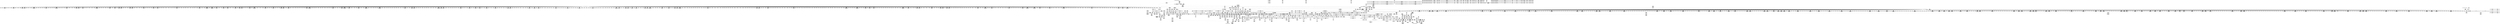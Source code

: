 digraph {
	CE0x3fd0ed0 [shape=record,shape=Mrecord,label="{CE0x3fd0ed0|56:_i8*,_:_CRE_266,267_}"]
	CE0x3f4e080 [shape=record,shape=Mrecord,label="{CE0x3f4e080|56:_i8*,_:_CRE_174,175_}"]
	CE0x3f90b80 [shape=record,shape=Mrecord,label="{CE0x3f90b80|56:_i8*,_:_CRE_606,607_}"]
	CE0x3fd7100 [shape=record,shape=Mrecord,label="{CE0x3fd7100|56:_i8*,_:_CRE_486,487_}"]
	CE0x3f96ad0 [shape=record,shape=Mrecord,label="{CE0x3f96ad0|56:_i8*,_:_CRE_887,888_}"]
	CE0x3fef7d0 [shape=record,shape=Mrecord,label="{CE0x3fef7d0|28:_i32,_:_CRE_106,107_}"]
	CE0x3f95680 [shape=record,shape=Mrecord,label="{CE0x3f95680|56:_i8*,_:_CRE_867,868_}"]
	CE0x3ff1350 [shape=record,shape=Mrecord,label="{CE0x3ff1350|28:_i32,_:_CRE_184,192_|*MultipleSource*|security/selinux/hooks.c,1777|*LoadInst*|security/selinux/hooks.c,1769|security/selinux/hooks.c,1769}"]
	CE0x3fe7170 [shape=record,shape=Mrecord,label="{CE0x3fe7170|56:_i8*,_:_CRE_933,934_}"]
	CE0x3ff9a00 [shape=record,shape=Mrecord,label="{CE0x3ff9a00|may_link:tobool|security/selinux/hooks.c,1776|*SummSource*}"]
	CE0x3ffcfd0 [shape=record,shape=Mrecord,label="{CE0x3ffcfd0|may_link:tmp8|security/selinux/hooks.c,1778|*SummSource*}"]
	CE0x3f457b0 [shape=record,shape=Mrecord,label="{CE0x3f457b0|GLOBAL:__llvm_gcov_global_state_pred221|Global_var:__llvm_gcov_global_state_pred221}"]
	CE0x3fcda80 [shape=record,shape=Mrecord,label="{CE0x3fcda80|__llvm_gcov_indirect_counter_increment:predecessor|Function::__llvm_gcov_indirect_counter_increment&Arg::predecessor::}"]
	CE0x40083a0 [shape=record,shape=Mrecord,label="{CE0x40083a0|current_sid:tmp17|security/selinux/hooks.c,218}"]
	CE0x3f90d20 [shape=record,shape=Mrecord,label="{CE0x3f90d20|56:_i8*,_:_CRE_608,609_}"]
	CE0x3fd0100 [shape=record,shape=Mrecord,label="{CE0x3fd0100|56:_i8*,_:_CRE_253,254_}"]
	CE0x3f9a210 [shape=record,shape=Mrecord,label="{CE0x3f9a210|56:_i8*,_:_CRE_900,901_}"]
	"CONST[source:0(mediator),value:0(static)][purpose:{operation}][SrcIdx:2]"
	CE0x3ffc840 [shape=record,shape=Mrecord,label="{CE0x3ffc840|may_link:type|security/selinux/hooks.c,1772|*SummSink*}"]
	CE0x3f6a160 [shape=record,shape=Mrecord,label="{CE0x3f6a160|i64_2|*Constant*}"]
	CE0x3f96360 [shape=record,shape=Mrecord,label="{CE0x3f96360|56:_i8*,_:_CRE_880,881_}"]
	CE0x3fe9fc0 [shape=record,shape=Mrecord,label="{CE0x3fe9fc0|may_link:tmp7|security/selinux/hooks.c,1777|*SummSink*}"]
	CE0x4024360 [shape=record,shape=Mrecord,label="{CE0x4024360|i64*_getelementptr_inbounds_(_2_x_i64_,_2_x_i64_*___llvm_gcov_ctr98,_i64_0,_i64_0)|*Constant*}"]
	CE0x3f73fc0 [shape=record,shape=Mrecord,label="{CE0x3f73fc0|current_sid:tmp|*SummSink*}"]
	CE0x3ff91a0 [shape=record,shape=Mrecord,label="{CE0x3ff91a0|i64_1048576|*Constant*|*SummSource*}"]
	CE0x3fd0cb0 [shape=record,shape=Mrecord,label="{CE0x3fd0cb0|56:_i8*,_:_CRE_264,265_}"]
	CE0x3f5e560 [shape=record,shape=Mrecord,label="{CE0x3f5e560|selinux_inode_rmdir:dir|Function::selinux_inode_rmdir&Arg::dir::}"]
	CE0x3fdc5c0 [shape=record,shape=Mrecord,label="{CE0x3fdc5c0|56:_i8*,_:_CRE_611,612_}"]
	CE0x3f99cc0 [shape=record,shape=Mrecord,label="{CE0x3f99cc0|56:_i8*,_:_CRE_895,896_}"]
	CE0x3f51960 [shape=record,shape=Mrecord,label="{CE0x3f51960|56:_i8*,_:_CRE_155,156_}"]
	CE0x3fa21e0 [shape=record,shape=Mrecord,label="{CE0x3fa21e0|__llvm_gcov_indirect_counter_increment:exit}"]
	CE0x3f7a160 [shape=record,shape=Mrecord,label="{CE0x3f7a160|56:_i8*,_:_CRE_262,263_}"]
	CE0x3fe1a30 [shape=record,shape=Mrecord,label="{CE0x3fe1a30|56:_i8*,_:_CRE_881,882_}"]
	CE0x3ffe780 [shape=record,shape=Mrecord,label="{CE0x3ffe780|avc_has_perm:ssid|Function::avc_has_perm&Arg::ssid::}"]
	"CONST[source:1(input),value:2(dynamic)][purpose:{object}][SrcIdx:0]"
	CE0x3f90f90 [shape=record,shape=Mrecord,label="{CE0x3f90f90|56:_i8*,_:_CRE_611,612_}"]
	CE0x3f635d0 [shape=record,shape=Mrecord,label="{CE0x3f635d0|56:_i8*,_:_CRE_352,360_|*MultipleSource*|Function::may_link&Arg::dir::|Function::selinux_inode_rmdir&Arg::dir::|security/selinux/hooks.c,1769}"]
	CE0x3f7cc50 [shape=record,shape=Mrecord,label="{CE0x3f7cc50|may_link:tmp11|security/selinux/hooks.c,1778|*SummSource*}"]
	CE0x3f7fca0 [shape=record,shape=Mrecord,label="{CE0x3f7fca0|56:_i8*,_:_CRE_254,255_}"]
	CE0x3fc9c30 [shape=record,shape=Mrecord,label="{CE0x3fc9c30|104:_%struct.inode*,_:_CRE_308,309_}"]
	CE0x3f54ec0 [shape=record,shape=Mrecord,label="{CE0x3f54ec0|56:_i8*,_:_CRE_512,520_|*MultipleSource*|Function::may_link&Arg::dir::|Function::selinux_inode_rmdir&Arg::dir::|security/selinux/hooks.c,1769}"]
	CE0x3f68f60 [shape=record,shape=Mrecord,label="{CE0x3f68f60|56:_i8*,_:_CRE_300,301_}"]
	CE0x40040c0 [shape=record,shape=Mrecord,label="{CE0x40040c0|may_link:tmp18|security/selinux/hooks.c,1789|*SummSource*}"]
	CE0x4025780 [shape=record,shape=Mrecord,label="{CE0x4025780|current_sid:do.body}"]
	CE0x4026b30 [shape=record,shape=Mrecord,label="{CE0x4026b30|current_sid:tmp15|security/selinux/hooks.c,218}"]
	CE0x3f56120 [shape=record,shape=Mrecord,label="{CE0x3f56120|56:_i8*,_:_CRE_560,561_}"]
	CE0x3fda3c0 [shape=record,shape=Mrecord,label="{CE0x3fda3c0|56:_i8*,_:_CRE_579,580_}"]
	CE0x3fc6550 [shape=record,shape=Mrecord,label="{CE0x3fc6550|104:_%struct.inode*,_:_CRE_200,201_}"]
	CE0x3fc8a50 [shape=record,shape=Mrecord,label="{CE0x3fc8a50|104:_%struct.inode*,_:_CRE_264,272_|*MultipleSource*|security/selinux/hooks.c,1770|Function::may_link&Arg::dentry::|Function::selinux_inode_rmdir&Arg::dentry::}"]
	CE0x3feb220 [shape=record,shape=Mrecord,label="{CE0x3feb220|28:_i32,_:_CRE_32,34_|*MultipleSource*|security/selinux/hooks.c,1777|*LoadInst*|security/selinux/hooks.c,1769|security/selinux/hooks.c,1769}"]
	CE0x3fbfb50 [shape=record,shape=Mrecord,label="{CE0x3fbfb50|may_link:d_inode|security/selinux/hooks.c,1770}"]
	CE0x3fc1160 [shape=record,shape=Mrecord,label="{CE0x3fc1160|104:_%struct.inode*,_:_CRE_89,90_}"]
	CE0x3f90910 [shape=record,shape=Mrecord,label="{CE0x3f90910|56:_i8*,_:_CRE_603,604_}"]
	CE0x3fd4890 [shape=record,shape=Mrecord,label="{CE0x3fd4890|56:_i8*,_:_CRE_352,360_|*MultipleSource*|*LoadInst*|security/selinux/hooks.c,1770|security/selinux/hooks.c,1770}"]
	CE0x3f8f660 [shape=record,shape=Mrecord,label="{CE0x3f8f660|56:_i8*,_:_CRE_580,581_}"]
	CE0x3fc6c70 [shape=record,shape=Mrecord,label="{CE0x3fc6c70|104:_%struct.inode*,_:_CRE_206,207_}"]
	CE0x3feeed0 [shape=record,shape=Mrecord,label="{CE0x3feeed0|28:_i32,_:_CRE_101,102_}"]
	CE0x4026370 [shape=record,shape=Mrecord,label="{CE0x4026370|may_link:tmp25|security/selinux/hooks.c,1797|*SummSink*}"]
	CE0x3f92180 [shape=record,shape=Mrecord,label="{CE0x3f92180|56:_i8*,_:_CRE_664,672_|*MultipleSource*|Function::may_link&Arg::dir::|Function::selinux_inode_rmdir&Arg::dir::|security/selinux/hooks.c,1769}"]
	CE0x3f99990 [shape=record,shape=Mrecord,label="{CE0x3f99990|56:_i8*,_:_CRE_892,893_}"]
	CE0x3fa0010 [shape=record,shape=Mrecord,label="{CE0x3fa0010|56:_i8*,_:_CRE_203,204_}"]
	CE0x3fd7830 [shape=record,shape=Mrecord,label="{CE0x3fd7830|56:_i8*,_:_CRE_504,508_|*MultipleSource*|*LoadInst*|security/selinux/hooks.c,1770|security/selinux/hooks.c,1770}"]
	CE0x3ffa120 [shape=record,shape=Mrecord,label="{CE0x3ffa120|i64_1048576|*Constant*}"]
	CE0x3f73350 [shape=record,shape=Mrecord,label="{CE0x3f73350|selinux_inode_rmdir:dentry|Function::selinux_inode_rmdir&Arg::dentry::|*SummSource*}"]
	CE0x3fd7430 [shape=record,shape=Mrecord,label="{CE0x3fd7430|56:_i8*,_:_CRE_488,496_|*MultipleSource*|*LoadInst*|security/selinux/hooks.c,1770|security/selinux/hooks.c,1770}"]
	CE0x3f4c6d0 [shape=record,shape=Mrecord,label="{CE0x3f4c6d0|56:_i8*,_:_CRE_184,185_}"]
	CE0x3fd2300 [shape=record,shape=Mrecord,label="{CE0x3fd2300|56:_i8*,_:_CRE_285,286_}"]
	CE0x3fc6090 [shape=record,shape=Mrecord,label="{CE0x3fc6090|104:_%struct.inode*,_:_CRE_196,197_}"]
	CE0x3f67990 [shape=record,shape=Mrecord,label="{CE0x3f67990|may_link:sw.default|*SummSink*}"]
	CE0x3fc5e30 [shape=record,shape=Mrecord,label="{CE0x3fc5e30|104:_%struct.inode*,_:_CRE_194,195_}"]
	CE0x3f44a70 [shape=record,shape=Mrecord,label="{CE0x3f44a70|i64*_getelementptr_inbounds_(_14_x_i64_,_14_x_i64_*___llvm_gcov_ctr219,_i64_0,_i64_3)|*Constant*|*SummSink*}"]
	CE0x3f56530 [shape=record,shape=Mrecord,label="{CE0x3f56530|56:_i8*,_:_CRE_565,566_}"]
	CE0x3ff0f50 [shape=record,shape=Mrecord,label="{CE0x3ff0f50|28:_i32,_:_CRE_160,168_|*MultipleSource*|security/selinux/hooks.c,1777|*LoadInst*|security/selinux/hooks.c,1769|security/selinux/hooks.c,1769}"]
	CE0x400af70 [shape=record,shape=Mrecord,label="{CE0x400af70|_ret_%struct.task_struct*_%tmp4,_!dbg_!27714|./arch/x86/include/asm/current.h,14|*SummSource*}"]
	CE0x3f4d2b0 [shape=record,shape=Mrecord,label="{CE0x3f4d2b0|56:_i8*,_:_CRE_157,158_}"]
	CE0x3fc2550 [shape=record,shape=Mrecord,label="{CE0x3fc2550|104:_%struct.inode*,_:_CRE_147,148_}"]
	CE0x3fddaa0 [shape=record,shape=Mrecord,label="{CE0x3fddaa0|56:_i8*,_:_CRE_656,664_|*MultipleSource*|*LoadInst*|security/selinux/hooks.c,1770|security/selinux/hooks.c,1770}"]
	CE0x4009a70 [shape=record,shape=Mrecord,label="{CE0x4009a70|current_sid:tmp20|security/selinux/hooks.c,218|*SummSource*}"]
	CE0x3fc2960 [shape=record,shape=Mrecord,label="{CE0x3fc2960|104:_%struct.inode*,_:_CRE_151,152_}"]
	CE0x3f4d790 [shape=record,shape=Mrecord,label="{CE0x3f4d790|56:_i8*,_:_CRE_163,164_}"]
	CE0x3fe7390 [shape=record,shape=Mrecord,label="{CE0x3fe7390|56:_i8*,_:_CRE_935,936_}"]
	CE0x4004130 [shape=record,shape=Mrecord,label="{CE0x4004130|may_link:tmp18|security/selinux/hooks.c,1789|*SummSink*}"]
	CE0x3fcf630 [shape=record,shape=Mrecord,label="{CE0x3fcf630|56:_i8*,_:_CRE_244,245_}"]
	CE0x3f7cdf0 [shape=record,shape=Mrecord,label="{CE0x3f7cdf0|i64*_getelementptr_inbounds_(_14_x_i64_,_14_x_i64_*___llvm_gcov_ctr219,_i64_0,_i64_3)|*Constant*|*SummSource*}"]
	CE0x3f95e10 [shape=record,shape=Mrecord,label="{CE0x3f95e10|56:_i8*,_:_CRE_875,876_}"]
	CE0x3f7f580 [shape=record,shape=Mrecord,label="{CE0x3f7f580|56:_i8*,_:_CRE_245,246_}"]
	CE0x3fdeaf0 [shape=record,shape=Mrecord,label="{CE0x3fdeaf0|56:_i8*,_:_CRE_728,736_|*MultipleSource*|*LoadInst*|security/selinux/hooks.c,1770|security/selinux/hooks.c,1770}"]
	CE0x4022ef0 [shape=record,shape=Mrecord,label="{CE0x4022ef0|__llvm_gcov_indirect_counter_increment:tmp5|*SummSource*}"]
	CE0x3f595d0 [shape=record,shape=Mrecord,label="{CE0x3f595d0|get_current:tmp1|*SummSource*}"]
	CE0x3f90df0 [shape=record,shape=Mrecord,label="{CE0x3f90df0|56:_i8*,_:_CRE_609,610_}"]
	CE0x3f93900 [shape=record,shape=Mrecord,label="{CE0x3f93900|56:_i8*,_:_CRE_760,768_|*MultipleSource*|Function::may_link&Arg::dir::|Function::selinux_inode_rmdir&Arg::dir::|security/selinux/hooks.c,1769}"]
	CE0x3f64910 [shape=record,shape=Mrecord,label="{CE0x3f64910|56:_i8*,_:_CRE_448,456_|*MultipleSource*|Function::may_link&Arg::dir::|Function::selinux_inode_rmdir&Arg::dir::|security/selinux/hooks.c,1769}"]
	CE0x3fdd5b0 [shape=record,shape=Mrecord,label="{CE0x3fdd5b0|56:_i8*,_:_CRE_632,640_|*MultipleSource*|*LoadInst*|security/selinux/hooks.c,1770|security/selinux/hooks.c,1770}"]
	CE0x3f96580 [shape=record,shape=Mrecord,label="{CE0x3f96580|56:_i8*,_:_CRE_882,883_}"]
	CE0x3f67310 [shape=record,shape=Mrecord,label="{CE0x3f67310|may_link:return}"]
	CE0x3fd3510 [shape=record,shape=Mrecord,label="{CE0x3fd3510|56:_i8*,_:_CRE_302,303_}"]
	CE0x402dd80 [shape=record,shape=Mrecord,label="{CE0x402dd80|current_sid:tmp16|security/selinux/hooks.c,218}"]
	CE0x3ffd7c0 [shape=record,shape=Mrecord,label="{CE0x3ffd7c0|GLOBAL:__llvm_gcov_ctr219|Global_var:__llvm_gcov_ctr219|*SummSource*}"]
	CE0x3fe00b0 [shape=record,shape=Mrecord,label="{CE0x3fe00b0|56:_i8*,_:_CRE_832,840_|*MultipleSource*|*LoadInst*|security/selinux/hooks.c,1770|security/selinux/hooks.c,1770}"]
	CE0x3fcf210 [shape=record,shape=Mrecord,label="{CE0x3fcf210|__llvm_gcov_indirect_counter_increment:counters|Function::__llvm_gcov_indirect_counter_increment&Arg::counters::|*SummSink*}"]
	CE0x3fd6770 [shape=record,shape=Mrecord,label="{CE0x3fd6770|56:_i8*,_:_CRE_477,478_}"]
	CE0x3f97350 [shape=record,shape=Mrecord,label="{CE0x3f97350|56:_i8*,_:_CRE_895,896_}"]
	CE0x3ff0050 [shape=record,shape=Mrecord,label="{CE0x3ff0050|28:_i32,_:_CRE_114,115_}"]
	CE0x3f53900 [shape=record,shape=Mrecord,label="{CE0x3f53900|56:_i8*,_:_CRE_472,473_}"]
	CE0x3fdb900 [shape=record,shape=Mrecord,label="{CE0x3fdb900|56:_i8*,_:_CRE_599,600_}"]
	CE0x3fe66d0 [shape=record,shape=Mrecord,label="{CE0x3fe66d0|56:_i8*,_:_CRE_923,924_}"]
	CE0x3f5e840 [shape=record,shape=Mrecord,label="{CE0x3f5e840|may_link:dir|Function::may_link&Arg::dir::|*SummSource*}"]
	CE0x3f9c710 [shape=record,shape=Mrecord,label="{CE0x3f9c710|may_link:tmp2|*LoadInst*|security/selinux/hooks.c,1769}"]
	CE0x3fd8a80 [shape=record,shape=Mrecord,label="{CE0x3fd8a80|56:_i8*,_:_CRE_555,556_}"]
	CE0x3f57290 [shape=record,shape=Mrecord,label="{CE0x3f57290|selinux_inode_rmdir:tmp3|*SummSource*}"]
	CE0x3f5fb00 [shape=record,shape=Mrecord,label="{CE0x3f5fb00|__llvm_gcov_indirect_counter_increment:tmp|*SummSink*}"]
	CE0x3fea510 [shape=record,shape=Mrecord,label="{CE0x3fea510|28:_i32,_:_CRE_12,13_}"]
	CE0x3f800b0 [shape=record,shape=Mrecord,label="{CE0x3f800b0|56:_i8*,_:_CRE_259,260_}"]
	CE0x3ffcf20 [shape=record,shape=Mrecord,label="{CE0x3ffcf20|i64_0|*Constant*}"]
	CE0x3f9d9d0 [shape=record,shape=Mrecord,label="{CE0x3f9d9d0|56:_i8*,_:_CRE_138,139_}"]
	CE0x3fd94e0 [shape=record,shape=Mrecord,label="{CE0x3fd94e0|56:_i8*,_:_CRE_565,566_}"]
	CE0x4026240 [shape=record,shape=Mrecord,label="{CE0x4026240|may_link:tmp25|security/selinux/hooks.c,1797|*SummSource*}"]
	CE0x400b5d0 [shape=record,shape=Mrecord,label="{CE0x400b5d0|i32_78|*Constant*}"]
	CE0x3fdac40 [shape=record,shape=Mrecord,label="{CE0x3fdac40|56:_i8*,_:_CRE_587,588_}"]
	CE0x3fd0540 [shape=record,shape=Mrecord,label="{CE0x3fd0540|56:_i8*,_:_CRE_257,258_}"]
	CE0x4003b80 [shape=record,shape=Mrecord,label="{CE0x4003b80|i64*_getelementptr_inbounds_(_14_x_i64_,_14_x_i64_*___llvm_gcov_ctr219,_i64_0,_i64_10)|*Constant*}"]
	CE0x3f7ae50 [shape=record,shape=Mrecord,label="{CE0x3f7ae50|56:_i8*,_:_CRE_944,952_|*MultipleSource*|Function::may_link&Arg::dir::|Function::selinux_inode_rmdir&Arg::dir::|security/selinux/hooks.c,1769}"]
	CE0x3f5a0b0 [shape=record,shape=Mrecord,label="{CE0x3f5a0b0|56:_i8*,_:_CRE_12,16_|*MultipleSource*|Function::may_link&Arg::dir::|Function::selinux_inode_rmdir&Arg::dir::|security/selinux/hooks.c,1769}"]
	CE0x3fe6e40 [shape=record,shape=Mrecord,label="{CE0x3fe6e40|56:_i8*,_:_CRE_930,931_}"]
	CE0x3f96140 [shape=record,shape=Mrecord,label="{CE0x3f96140|56:_i8*,_:_CRE_878,879_}"]
	CE0x3fd2fc0 [shape=record,shape=Mrecord,label="{CE0x3fd2fc0|56:_i8*,_:_CRE_297,298_}"]
	CE0x3ff49d0 [shape=record,shape=Mrecord,label="{CE0x3ff49d0|_call_void___llvm_gcov_indirect_counter_increment(i32*___llvm_gcov_global_state_pred221,_i64**_getelementptr_inbounds_(_4_x_i64*_,_4_x_i64*_*___llvm_gcda_edge_table220,_i64_0,_i64_1)),_!dbg_!27742|security/selinux/hooks.c,1783|*SummSource*}"]
	CE0x3fe89b0 [shape=record,shape=Mrecord,label="{CE0x3fe89b0|56:_i8*,_:_CRE_992,1000_|*MultipleSource*|*LoadInst*|security/selinux/hooks.c,1770|security/selinux/hooks.c,1770}"]
	CE0x3f6a9c0 [shape=record,shape=Mrecord,label="{CE0x3f6a9c0|__llvm_gcov_indirect_counter_increment:tmp2|*SummSource*}"]
	CE0x3fbfc20 [shape=record,shape=Mrecord,label="{CE0x3fbfc20|may_link:d_inode|security/selinux/hooks.c,1770|*SummSource*}"]
	CE0x3f77410 [shape=record,shape=Mrecord,label="{CE0x3f77410|current_sid:tmp6|security/selinux/hooks.c,218}"]
	CE0x3f7bcd0 [shape=record,shape=Mrecord,label="{CE0x3f7bcd0|56:_i8*,_:_CRE_275,276_}"]
	CE0x3ff1150 [shape=record,shape=Mrecord,label="{CE0x3ff1150|28:_i32,_:_CRE_168,184_|*MultipleSource*|security/selinux/hooks.c,1777|*LoadInst*|security/selinux/hooks.c,1769|security/selinux/hooks.c,1769}"]
	CE0x3f9de90 [shape=record,shape=Mrecord,label="{CE0x3f9de90|56:_i8*,_:_CRE_142,143_}"]
	CE0x404e5d0 [shape=record,shape=Mrecord,label="{CE0x404e5d0|get_current:tmp2}"]
	CE0x4023cc0 [shape=record,shape=Mrecord,label="{CE0x4023cc0|GLOBAL:__llvm_gcov_ctr125|Global_var:__llvm_gcov_ctr125|*SummSource*}"]
	CE0x3f8f320 [shape=record,shape=Mrecord,label="{CE0x3f8f320|56:_i8*,_:_CRE_576,577_}"]
	CE0x3fc3c60 [shape=record,shape=Mrecord,label="{CE0x3fc3c60|104:_%struct.inode*,_:_CRE_167,168_}"]
	CE0x3f91dd0 [shape=record,shape=Mrecord,label="{CE0x3f91dd0|56:_i8*,_:_CRE_648,656_|*MultipleSource*|Function::may_link&Arg::dir::|Function::selinux_inode_rmdir&Arg::dir::|security/selinux/hooks.c,1769}"]
	CE0x3f9c4e0 [shape=record,shape=Mrecord,label="{CE0x3f9c4e0|56:_i8*,_:_CRE_1000,1008_|*MultipleSource*|Function::may_link&Arg::dir::|Function::selinux_inode_rmdir&Arg::dir::|security/selinux/hooks.c,1769}"]
	CE0x3fc7000 [shape=record,shape=Mrecord,label="{CE0x3fc7000|104:_%struct.inode*,_:_CRE_209,210_}"]
	CE0x3f55400 [shape=record,shape=Mrecord,label="{CE0x3f55400|56:_i8*,_:_CRE_536,540_|*MultipleSource*|Function::may_link&Arg::dir::|Function::selinux_inode_rmdir&Arg::dir::|security/selinux/hooks.c,1769}"]
	CE0x402f920 [shape=record,shape=Mrecord,label="{CE0x402f920|i32_218|*Constant*}"]
	CE0x406c400 [shape=record,shape=Mrecord,label="{CE0x406c400|_call_void_mcount()_#3|*SummSink*}"]
	CE0x3fd7c00 [shape=record,shape=Mrecord,label="{CE0x3fd7c00|56:_i8*,_:_CRE_512,520_|*MultipleSource*|*LoadInst*|security/selinux/hooks.c,1770|security/selinux/hooks.c,1770}"]
	CE0x3fc31b0 [shape=record,shape=Mrecord,label="{CE0x3fc31b0|104:_%struct.inode*,_:_CRE_158,159_}"]
	CE0x402a3a0 [shape=record,shape=Mrecord,label="{CE0x402a3a0|current_sid:tmp}"]
	CE0x3f69100 [shape=record,shape=Mrecord,label="{CE0x3f69100|56:_i8*,_:_CRE_302,303_}"]
	CE0x3fd6aa0 [shape=record,shape=Mrecord,label="{CE0x3fd6aa0|56:_i8*,_:_CRE_480,481_}"]
	CE0x3fc0b20 [shape=record,shape=Mrecord,label="{CE0x3fc0b20|104:_%struct.inode*,_:_CRE_64,72_|*MultipleSource*|security/selinux/hooks.c,1770|Function::may_link&Arg::dentry::|Function::selinux_inode_rmdir&Arg::dentry::}"]
	CE0x3f93300 [shape=record,shape=Mrecord,label="{CE0x3f93300|56:_i8*,_:_CRE_736,740_|*MultipleSource*|Function::may_link&Arg::dir::|Function::selinux_inode_rmdir&Arg::dir::|security/selinux/hooks.c,1769}"]
	CE0x4baf1e0 [shape=record,shape=Mrecord,label="{CE0x4baf1e0|selinux_inode_rmdir:call|security/selinux/hooks.c,2789}"]
	CE0x3f99aa0 [shape=record,shape=Mrecord,label="{CE0x3f99aa0|56:_i8*,_:_CRE_893,894_}"]
	CE0x3f9b0f0 [shape=record,shape=Mrecord,label="{CE0x3f9b0f0|56:_i8*,_:_CRE_914,915_}"]
	CE0x3f4c600 [shape=record,shape=Mrecord,label="{CE0x3f4c600|56:_i8*,_:_CRE_183,184_}"]
	CE0x3ff58e0 [shape=record,shape=Mrecord,label="{CE0x3ff58e0|may_link:tobool6|security/selinux/hooks.c,1778|*SummSource*}"]
	CE0x3ffa820 [shape=record,shape=Mrecord,label="{CE0x3ffa820|may_link:conv|security/selinux/hooks.c,1776}"]
	CE0x3f5c9b0 [shape=record,shape=Mrecord,label="{CE0x3f5c9b0|may_link:dir|Function::may_link&Arg::dir::}"]
	CE0x3ff05a0 [shape=record,shape=Mrecord,label="{CE0x3ff05a0|28:_i32,_:_CRE_119,120_}"]
	CE0x3f79a70 [shape=record,shape=Mrecord,label="{CE0x3f79a70|may_link:if.end|*SummSink*}"]
	CE0x40297e0 [shape=record,shape=Mrecord,label="{CE0x40297e0|may_link:tmp27|security/selinux/hooks.c,1799|*SummSource*}"]
	CE0x400be90 [shape=record,shape=Mrecord,label="{CE0x400be90|current_sid:tmp21|security/selinux/hooks.c,218}"]
	CE0x3f540e0 [shape=record,shape=Mrecord,label="{CE0x3f540e0|56:_i8*,_:_CRE_480,481_}"]
	CE0x3fa36f0 [shape=record,shape=Mrecord,label="{CE0x3fa36f0|56:_i8*,_:_CRE_8,12_|*MultipleSource*|*LoadInst*|security/selinux/hooks.c,1770|security/selinux/hooks.c,1770}"]
	CE0x402e520 [shape=record,shape=Mrecord,label="{CE0x402e520|i8_1|*Constant*|*SummSource*}"]
	CE0x3f94f00 [shape=record,shape=Mrecord,label="{CE0x3f94f00|56:_i8*,_:_CRE_856,864_|*MultipleSource*|Function::may_link&Arg::dir::|Function::selinux_inode_rmdir&Arg::dir::|security/selinux/hooks.c,1769}"]
	CE0x3ff2b60 [shape=record,shape=Mrecord,label="{CE0x3ff2b60|may_link:tmp20|security/selinux/hooks.c,1793|*SummSource*}"]
	CE0x3fe1e70 [shape=record,shape=Mrecord,label="{CE0x3fe1e70|56:_i8*,_:_CRE_885,886_}"]
	CE0x40030b0 [shape=record,shape=Mrecord,label="{CE0x40030b0|i64**_getelementptr_inbounds_(_4_x_i64*_,_4_x_i64*_*___llvm_gcda_edge_table220,_i64_0,_i64_2)|*Constant*}"]
	CE0x3f9f240 [shape=record,shape=Mrecord,label="{CE0x3f9f240|56:_i8*,_:_CRE_190,191_}"]
	CE0x3f689b0 [shape=record,shape=Mrecord,label="{CE0x3f689b0|56:_i8*,_:_CRE_293,294_}"]
	CE0x3fc9960 [shape=record,shape=Mrecord,label="{CE0x3fc9960|104:_%struct.inode*,_:_CRE_306,307_}"]
	CE0x3fa2490 [shape=record,shape=Mrecord,label="{CE0x3fa2490|may_link:i_security1|security/selinux/hooks.c,1770|*SummSource*}"]
	CE0x4023b70 [shape=record,shape=Mrecord,label="{CE0x4023b70|current_sid:bb|*SummSink*}"]
	CE0x3f66200 [shape=record,shape=Mrecord,label="{CE0x3f66200|56:_i8*,_:_CRE_202,203_}"]
	CE0x3f91950 [shape=record,shape=Mrecord,label="{CE0x3f91950|56:_i8*,_:_CRE_623,624_}"]
	CE0x3f517b0 [shape=record,shape=Mrecord,label="{CE0x3f517b0|i32_2|*Constant*}"]
	CE0x4023df0 [shape=record,shape=Mrecord,label="{CE0x4023df0|GLOBAL:__llvm_gcov_ctr125|Global_var:__llvm_gcov_ctr125|*SummSink*}"]
	CE0x3fdbc30 [shape=record,shape=Mrecord,label="{CE0x3fdbc30|56:_i8*,_:_CRE_602,603_}"]
	CE0x3fc75f0 [shape=record,shape=Mrecord,label="{CE0x3fc75f0|104:_%struct.inode*,_:_CRE_214,215_}"]
	CE0x3fe8120 [shape=record,shape=Mrecord,label="{CE0x3fe8120|56:_i8*,_:_CRE_979,980_}"]
	CE0x3f5e630 [shape=record,shape=Mrecord,label="{CE0x3f5e630|selinux_inode_rmdir:dir|Function::selinux_inode_rmdir&Arg::dir::|*SummSource*}"]
	CE0x3f7ac30 [shape=record,shape=Mrecord,label="{CE0x3f7ac30|56:_i8*,_:_CRE_935,936_}"]
	CE0x3ff9e20 [shape=record,shape=Mrecord,label="{CE0x3ff9e20|i64_2097152|*Constant*}"]
	CE0x3fcbe60 [shape=record,shape=Mrecord,label="{CE0x3fcbe60|i64*_getelementptr_inbounds_(_14_x_i64_,_14_x_i64_*___llvm_gcov_ctr219,_i64_0,_i64_8)|*Constant*|*SummSink*}"]
	CE0x3fe9740 [shape=record,shape=Mrecord,label="{CE0x3fe9740|may_link:tmp23|security/selinux/hooks.c,1797|*SummSource*}"]
	CE0x400cd90 [shape=record,shape=Mrecord,label="{CE0x400cd90|current_sid:tmp23|security/selinux/hooks.c,218|*SummSource*}"]
	CE0x3f69370 [shape=record,shape=Mrecord,label="{CE0x3f69370|56:_i8*,_:_CRE_305,306_}"]
	CE0x3fe7f50 [shape=record,shape=Mrecord,label="{CE0x3fe7f50|56:_i8*,_:_CRE_978,979_}"]
	CE0x3f67240 [shape=record,shape=Mrecord,label="{CE0x3f67240|may_link:bb|*SummSink*}"]
	CE0x3fd5ab0 [shape=record,shape=Mrecord,label="{CE0x3fd5ab0|56:_i8*,_:_CRE_440,448_|*MultipleSource*|*LoadInst*|security/selinux/hooks.c,1770|security/selinux/hooks.c,1770}"]
	CE0x3f63790 [shape=record,shape=Mrecord,label="{CE0x3f63790|56:_i8*,_:_CRE_360,376_|*MultipleSource*|Function::may_link&Arg::dir::|Function::selinux_inode_rmdir&Arg::dir::|security/selinux/hooks.c,1769}"]
	CE0x3f67c10 [shape=record,shape=Mrecord,label="{CE0x3f67c10|may_link:sw.bb8|*SummSink*}"]
	CE0x3fee9d0 [shape=record,shape=Mrecord,label="{CE0x3fee9d0|28:_i32,_:_CRE_96,97_}"]
	CE0x3f4c870 [shape=record,shape=Mrecord,label="{CE0x3f4c870|56:_i8*,_:_CRE_186,187_}"]
	CE0x3f98890 [shape=record,shape=Mrecord,label="{CE0x3f98890|56:_i8*,_:_CRE_915,916_}"]
	CE0x3f63950 [shape=record,shape=Mrecord,label="{CE0x3f63950|56:_i8*,_:_CRE_376,384_|*MultipleSource*|Function::may_link&Arg::dir::|Function::selinux_inode_rmdir&Arg::dir::|security/selinux/hooks.c,1769}"]
	CE0x3fe7280 [shape=record,shape=Mrecord,label="{CE0x3fe7280|56:_i8*,_:_CRE_934,935_}"]
	CE0x3f9f8a0 [shape=record,shape=Mrecord,label="{CE0x3f9f8a0|56:_i8*,_:_CRE_196,197_}"]
	CE0x3ff25f0 [shape=record,shape=Mrecord,label="{CE0x3ff25f0|i64**_getelementptr_inbounds_(_4_x_i64*_,_4_x_i64*_*___llvm_gcda_edge_table220,_i64_0,_i64_0)|*Constant*|*SummSink*}"]
	CE0x3f95d00 [shape=record,shape=Mrecord,label="{CE0x3f95d00|56:_i8*,_:_CRE_874,875_}"]
	CE0x4baf320 [shape=record,shape=Mrecord,label="{CE0x4baf320|selinux_inode_rmdir:call|security/selinux/hooks.c,2789|*SummSink*}"]
	CE0x3fdb3b0 [shape=record,shape=Mrecord,label="{CE0x3fdb3b0|56:_i8*,_:_CRE_594,595_}"]
	CE0x3f66ff0 [shape=record,shape=Mrecord,label="{CE0x3f66ff0|current_sid:call|security/selinux/hooks.c,218|*SummSink*}"]
	CE0x3f91540 [shape=record,shape=Mrecord,label="{CE0x3f91540|56:_i8*,_:_CRE_618,619_}"]
	CE0x3f567a0 [shape=record,shape=Mrecord,label="{CE0x3f567a0|56:_i8*,_:_CRE_568,569_}"]
	CE0x3f562c0 [shape=record,shape=Mrecord,label="{CE0x3f562c0|56:_i8*,_:_CRE_562,563_}"]
	CE0x3fbd430 [shape=record,shape=Mrecord,label="{CE0x3fbd430|current_sid:tmp7|security/selinux/hooks.c,218|*SummSource*}"]
	CE0x3f9f9b0 [shape=record,shape=Mrecord,label="{CE0x3f9f9b0|56:_i8*,_:_CRE_197,198_}"]
	CE0x3f60940 [shape=record,shape=Mrecord,label="{CE0x3f60940|i32_-1|*Constant*}"]
	CE0x378e0f0 [shape=record,shape=Mrecord,label="{CE0x378e0f0|current_sid:entry}"]
	CE0x402f400 [shape=record,shape=Mrecord,label="{CE0x402f400|i8*_getelementptr_inbounds_(_25_x_i8_,_25_x_i8_*_.str3,_i32_0,_i32_0)|*Constant*|*SummSink*}"]
	CE0x400a060 [shape=record,shape=Mrecord,label="{CE0x400a060|current_sid:call4|security/selinux/hooks.c,218}"]
	CE0x3f76d80 [shape=record,shape=Mrecord,label="{CE0x3f76d80|i1_true|*Constant*|*SummSource*}"]
	CE0x3f9f680 [shape=record,shape=Mrecord,label="{CE0x3f9f680|56:_i8*,_:_CRE_194,195_}"]
	CE0x3fdb6e0 [shape=record,shape=Mrecord,label="{CE0x3fdb6e0|56:_i8*,_:_CRE_597,598_}"]
	CE0x3f64c90 [shape=record,shape=Mrecord,label="{CE0x3f64c90|56:_i8*,_:_CRE_464,472_|*MultipleSource*|Function::may_link&Arg::dir::|Function::selinux_inode_rmdir&Arg::dir::|security/selinux/hooks.c,1769}"]
	CE0x3f66f50 [shape=record,shape=Mrecord,label="{CE0x3f66f50|current_sid:call|security/selinux/hooks.c,218|*SummSource*}"]
	CE0x402e6a0 [shape=record,shape=Mrecord,label="{CE0x402e6a0|i8_1|*Constant*|*SummSink*}"]
	CE0x3fd5e50 [shape=record,shape=Mrecord,label="{CE0x3fd5e50|56:_i8*,_:_CRE_456,464_|*MultipleSource*|*LoadInst*|security/selinux/hooks.c,1770|security/selinux/hooks.c,1770}"]
	CE0x3fbe570 [shape=record,shape=Mrecord,label="{CE0x3fbe570|current_sid:tmp6|security/selinux/hooks.c,218|*SummSink*}"]
	CE0x3fefc10 [shape=record,shape=Mrecord,label="{CE0x3fefc10|28:_i32,_:_CRE_110,111_}"]
	CE0x3f51c90 [shape=record,shape=Mrecord,label="{CE0x3f51c90|56:_i8*,_:_CRE_158,159_}"]
	CE0x3fc9300 [shape=record,shape=Mrecord,label="{CE0x3fc9300|104:_%struct.inode*,_:_CRE_296,304_|*MultipleSource*|security/selinux/hooks.c,1770|Function::may_link&Arg::dentry::|Function::selinux_inode_rmdir&Arg::dentry::}"]
	CE0x3fd3c80 [shape=record,shape=Mrecord,label="{CE0x3fd3c80|56:_i8*,_:_CRE_309,310_}"]
	CE0x40260e0 [shape=record,shape=Mrecord,label="{CE0x40260e0|may_link:call11|security/selinux/hooks.c,1797}"]
	CE0x4015600 [shape=record,shape=Mrecord,label="{CE0x4015600|i8*_getelementptr_inbounds_(_9_x_i8_,_9_x_i8_*___func__.may_link,_i32_0,_i32_0)|*Constant*}"]
	CE0x3fbf8b0 [shape=record,shape=Mrecord,label="{CE0x3fbf8b0|current_sid:land.lhs.true2|*SummSource*}"]
	CE0x3f4dc70 [shape=record,shape=Mrecord,label="{CE0x3f4dc70|56:_i8*,_:_CRE_169,170_}"]
	CE0x3f9e2d0 [shape=record,shape=Mrecord,label="{CE0x3f9e2d0|56:_i8*,_:_CRE_146,147_}"]
	CE0x400ca80 [shape=record,shape=Mrecord,label="{CE0x400ca80|current_sid:security|security/selinux/hooks.c,218|*SummSource*}"]
	CE0x4023350 [shape=record,shape=Mrecord,label="{CE0x4023350|GLOBAL:current_sid.__warned|Global_var:current_sid.__warned|*SummSink*}"]
	CE0x3f77de0 [shape=record,shape=Mrecord,label="{CE0x3f77de0|i64_3|*Constant*|*SummSource*}"]
	CE0x3fed9d0 [shape=record,shape=Mrecord,label="{CE0x3fed9d0|28:_i32,_:_CRE_80,81_}"]
	CE0x3fc0180 [shape=record,shape=Mrecord,label="{CE0x3fc0180|104:_%struct.inode*,_:_CRE_16,24_|*MultipleSource*|security/selinux/hooks.c,1770|Function::may_link&Arg::dentry::|Function::selinux_inode_rmdir&Arg::dentry::}"]
	CE0x4005d00 [shape=record,shape=Mrecord,label="{CE0x4005d00|may_link:tmp16|security/selinux/hooks.c,1786|*SummSink*}"]
	CE0x3fc61c0 [shape=record,shape=Mrecord,label="{CE0x3fc61c0|104:_%struct.inode*,_:_CRE_197,198_}"]
	CE0x3fea6b0 [shape=record,shape=Mrecord,label="{CE0x3fea6b0|28:_i32,_:_CRE_14,15_}"]
	CE0x3fd4c30 [shape=record,shape=Mrecord,label="{CE0x3fd4c30|56:_i8*,_:_CRE_376,384_|*MultipleSource*|*LoadInst*|security/selinux/hooks.c,1770|security/selinux/hooks.c,1770}"]
	CE0x3fef260 [shape=record,shape=Mrecord,label="{CE0x3fef260|28:_i32,_:_CRE_104,105_}"]
	CE0x3ffade0 [shape=record,shape=Mrecord,label="{CE0x3ffade0|may_link:or|security/selinux/hooks.c,1776|*SummSink*}"]
	CE0x3fe1b40 [shape=record,shape=Mrecord,label="{CE0x3fe1b40|56:_i8*,_:_CRE_882,883_}"]
	CE0x3f54d00 [shape=record,shape=Mrecord,label="{CE0x3f54d00|56:_i8*,_:_CRE_508,512_|*MultipleSource*|Function::may_link&Arg::dir::|Function::selinux_inode_rmdir&Arg::dir::|security/selinux/hooks.c,1769}"]
	CE0x3fd9e70 [shape=record,shape=Mrecord,label="{CE0x3fd9e70|56:_i8*,_:_CRE_574,575_}"]
	CE0x3fcd360 [shape=record,shape=Mrecord,label="{CE0x3fcd360|_call_void___llvm_gcov_indirect_counter_increment(i32*___llvm_gcov_global_state_pred221,_i64**_getelementptr_inbounds_(_4_x_i64*_,_4_x_i64*_*___llvm_gcda_edge_table220,_i64_0,_i64_2)),_!dbg_!27745|security/selinux/hooks.c,1786}"]
	CE0x3f615e0 [shape=record,shape=Mrecord,label="{CE0x3f615e0|i32_0|*Constant*|*SummSource*}"]
	CE0x3fe80b0 [shape=record,shape=Mrecord,label="{CE0x3fe80b0|56:_i8*,_:_CRE_980,981_}"]
	CE0x3fdd390 [shape=record,shape=Mrecord,label="{CE0x3fdd390|56:_i8*,_:_CRE_864,865_}"]
	CE0x3f97460 [shape=record,shape=Mrecord,label="{CE0x3f97460|56:_i8*,_:_CRE_896,897_}"]
	CE0x3f98670 [shape=record,shape=Mrecord,label="{CE0x3f98670|56:_i8*,_:_CRE_913,914_}"]
	CE0x3f98560 [shape=record,shape=Mrecord,label="{CE0x3f98560|56:_i8*,_:_CRE_912,913_}"]
	CE0x3fa28a0 [shape=record,shape=Mrecord,label="{CE0x3fa28a0|56:_i8*,_:_CRE_0,2_|*MultipleSource*|*LoadInst*|security/selinux/hooks.c,1770|security/selinux/hooks.c,1770}"]
	CE0x3f77f10 [shape=record,shape=Mrecord,label="{CE0x3f77f10|i64_3|*Constant*|*SummSink*}"]
	CE0x3f6fa90 [shape=record,shape=Mrecord,label="{CE0x3f6fa90|i64*_getelementptr_inbounds_(_14_x_i64_,_14_x_i64_*___llvm_gcov_ctr219,_i64_0,_i64_0)|*Constant*}"]
	CE0x3fd2a70 [shape=record,shape=Mrecord,label="{CE0x3fd2a70|56:_i8*,_:_CRE_292,293_}"]
	CE0x3f5fd10 [shape=record,shape=Mrecord,label="{CE0x3f5fd10|56:_i8*,_:_CRE_4,8_|*MultipleSource*|Function::may_link&Arg::dir::|Function::selinux_inode_rmdir&Arg::dir::|security/selinux/hooks.c,1769}"]
	CE0x3fed5d0 [shape=record,shape=Mrecord,label="{CE0x3fed5d0|28:_i32,_:_CRE_76,77_}"]
	CE0x402ec80 [shape=record,shape=Mrecord,label="{CE0x402ec80|_call_void_lockdep_rcu_suspicious(i8*_getelementptr_inbounds_(_25_x_i8_,_25_x_i8_*_.str3,_i32_0,_i32_0),_i32_218,_i8*_getelementptr_inbounds_(_45_x_i8_,_45_x_i8_*_.str12,_i32_0,_i32_0))_#10,_!dbg_!27727|security/selinux/hooks.c,218|*SummSink*}"]
	CE0x4022c20 [shape=record,shape=Mrecord,label="{CE0x4022c20|current_sid:do.body|*SummSink*}"]
	CE0x3f521e0 [shape=record,shape=Mrecord,label="{CE0x3f521e0|56:_i8*,_:_CRE_163,164_}"]
	CE0x3fcae30 [shape=record,shape=Mrecord,label="{CE0x3fcae30|may_link:tmp3|security/selinux/hooks.c,1769|*SummSource*}"]
	CE0x3feac20 [shape=record,shape=Mrecord,label="{CE0x3feac20|28:_i32,_:_CRE_20,21_}"]
	CE0x4024cc0 [shape=record,shape=Mrecord,label="{CE0x4024cc0|current_sid:tmp3|*SummSource*}"]
	CE0x3fc9740 [shape=record,shape=Mrecord,label="{CE0x3fc9740|104:_%struct.inode*,_:_CRE_305,306_}"]
	CE0x3f96470 [shape=record,shape=Mrecord,label="{CE0x3f96470|56:_i8*,_:_CRE_881,882_}"]
	CE0x3f59160 [shape=record,shape=Mrecord,label="{CE0x3f59160|i64*_getelementptr_inbounds_(_2_x_i64_,_2_x_i64_*___llvm_gcov_ctr98,_i64_0,_i64_1)|*Constant*}"]
	CE0x3f60870 [shape=record,shape=Mrecord,label="{CE0x3f60870|may_link:if.then|*SummSink*}"]
	CE0x3f59a10 [shape=record,shape=Mrecord,label="{CE0x3f59a10|i64_1|*Constant*}"]
	CE0x3f7bda0 [shape=record,shape=Mrecord,label="{CE0x3f7bda0|56:_i8*,_:_CRE_276,277_}"]
	CE0x3f7a7b0 [shape=record,shape=Mrecord,label="{CE0x3f7a7b0|56:_i8*,_:_CRE_931,932_}"]
	CE0x3fc7130 [shape=record,shape=Mrecord,label="{CE0x3fc7130|104:_%struct.inode*,_:_CRE_210,211_}"]
	CE0x3f68c20 [shape=record,shape=Mrecord,label="{CE0x3f68c20|56:_i8*,_:_CRE_296,297_}"]
	CE0x3f584e0 [shape=record,shape=Mrecord,label="{CE0x3f584e0|get_current:tmp1}"]
	CE0x3f561f0 [shape=record,shape=Mrecord,label="{CE0x3f561f0|56:_i8*,_:_CRE_561,562_}"]
	CE0x3fe6c20 [shape=record,shape=Mrecord,label="{CE0x3fe6c20|56:_i8*,_:_CRE_928,929_}"]
	CE0x3fc8610 [shape=record,shape=Mrecord,label="{CE0x3fc8610|104:_%struct.inode*,_:_CRE_248,256_|*MultipleSource*|security/selinux/hooks.c,1770|Function::may_link&Arg::dentry::|Function::selinux_inode_rmdir&Arg::dentry::}"]
	CE0x3fea920 [shape=record,shape=Mrecord,label="{CE0x3fea920|28:_i32,_:_CRE_17,18_}"]
	CE0x40300a0 [shape=record,shape=Mrecord,label="{CE0x40300a0|i8*_getelementptr_inbounds_(_45_x_i8_,_45_x_i8_*_.str12,_i32_0,_i32_0)|*Constant*}"]
	CE0x4015750 [shape=record,shape=Mrecord,label="{CE0x4015750|i8*_getelementptr_inbounds_(_9_x_i8_,_9_x_i8_*___func__.may_link,_i32_0,_i32_0)|*Constant*|*SummSource*}"]
	CE0x3f6ab20 [shape=record,shape=Mrecord,label="{CE0x3f6ab20|__llvm_gcov_indirect_counter_increment:tmp2|*SummSink*}"]
	CE0x3fd9c50 [shape=record,shape=Mrecord,label="{CE0x3fd9c50|56:_i8*,_:_CRE_572,573_}"]
	CE0x3fa0230 [shape=record,shape=Mrecord,label="{CE0x3fa0230|56:_i8*,_:_CRE_205,206_}"]
	CE0x3f6ae40 [shape=record,shape=Mrecord,label="{CE0x3f6ae40|56:_i8*,_:_CRE_144,145_}"]
	CE0x3f63cd0 [shape=record,shape=Mrecord,label="{CE0x3f63cd0|56:_i8*,_:_CRE_392,400_|*MultipleSource*|Function::may_link&Arg::dir::|Function::selinux_inode_rmdir&Arg::dir::|security/selinux/hooks.c,1769}"]
	CE0x3f91880 [shape=record,shape=Mrecord,label="{CE0x3f91880|56:_i8*,_:_CRE_622,623_}"]
	CE0x40266b0 [shape=record,shape=Mrecord,label="{CE0x40266b0|i64*_getelementptr_inbounds_(_11_x_i64_,_11_x_i64_*___llvm_gcov_ctr125,_i64_0,_i64_8)|*Constant*}"]
	CE0x3fd2630 [shape=record,shape=Mrecord,label="{CE0x3fd2630|56:_i8*,_:_CRE_288,289_}"]
	CE0x3fdca00 [shape=record,shape=Mrecord,label="{CE0x3fdca00|56:_i8*,_:_CRE_615,616_}"]
	CE0x3f566d0 [shape=record,shape=Mrecord,label="{CE0x3f566d0|56:_i8*,_:_CRE_567,568_}"]
	CE0x3f917b0 [shape=record,shape=Mrecord,label="{CE0x3f917b0|56:_i8*,_:_CRE_621,622_}"]
	CE0x4baf280 [shape=record,shape=Mrecord,label="{CE0x4baf280|selinux_inode_rmdir:call|security/selinux/hooks.c,2789|*SummSource*}"]
	CE0x3f93d00 [shape=record,shape=Mrecord,label="{CE0x3f93d00|56:_i8*,_:_CRE_776,792_|*MultipleSource*|Function::may_link&Arg::dir::|Function::selinux_inode_rmdir&Arg::dir::|security/selinux/hooks.c,1769}"]
	CE0x3f6b730 [shape=record,shape=Mrecord,label="{CE0x3f6b730|56:_i8*,_:_CRE_155,156_}"]
	CE0x3fa12e0 [shape=record,shape=Mrecord,label="{CE0x3fa12e0|current_sid:tmp24|security/selinux/hooks.c,220}"]
	CE0x3f7e520 [shape=record,shape=Mrecord,label="{CE0x3f7e520|may_link:ad|security/selinux/hooks.c, 1764|*SummSink*}"]
	CE0x3f98120 [shape=record,shape=Mrecord,label="{CE0x3f98120|56:_i8*,_:_CRE_908,909_}"]
	CE0x3ffbbd0 [shape=record,shape=Mrecord,label="{CE0x3ffbbd0|may_link:conv3|security/selinux/hooks.c,1776|*SummSink*}"]
	CE0x3f6a280 [shape=record,shape=Mrecord,label="{CE0x3f6a280|current_sid:tmp4|security/selinux/hooks.c,218|*SummSource*}"]
	CE0x3f54420 [shape=record,shape=Mrecord,label="{CE0x3f54420|56:_i8*,_:_CRE_484,485_}"]
	CE0x3fcbaf0 [shape=record,shape=Mrecord,label="{CE0x3fcbaf0|i64*_getelementptr_inbounds_(_14_x_i64_,_14_x_i64_*___llvm_gcov_ctr219,_i64_0,_i64_8)|*Constant*|*SummSource*}"]
	CE0x3ff08d0 [shape=record,shape=Mrecord,label="{CE0x3ff08d0|28:_i32,_:_CRE_136,144_|*MultipleSource*|security/selinux/hooks.c,1777|*LoadInst*|security/selinux/hooks.c,1769|security/selinux/hooks.c,1769}"]
	CE0x3f594d0 [shape=record,shape=Mrecord,label="{CE0x3f594d0|i64*_getelementptr_inbounds_(_2_x_i64_,_2_x_i64_*___llvm_gcov_ctr225,_i64_0,_i64_0)|*Constant*|*SummSource*}"]
	CE0x3fd0980 [shape=record,shape=Mrecord,label="{CE0x3fd0980|56:_i8*,_:_CRE_261,262_}"]
	CE0x3f7fd70 [shape=record,shape=Mrecord,label="{CE0x3f7fd70|56:_i8*,_:_CRE_255,256_}"]
	CE0x3f7ffe0 [shape=record,shape=Mrecord,label="{CE0x3f7ffe0|56:_i8*,_:_CRE_258,259_}"]
	CE0x3f91af0 [shape=record,shape=Mrecord,label="{CE0x3f91af0|56:_i8*,_:_CRE_632,640_|*MultipleSource*|Function::may_link&Arg::dir::|Function::selinux_inode_rmdir&Arg::dir::|security/selinux/hooks.c,1769}"]
	CE0x3f95500 [shape=record,shape=Mrecord,label="{CE0x3f95500|56:_i8*,_:_CRE_866,867_}"]
	CE0x3fec130 [shape=record,shape=Mrecord,label="{CE0x3fec130|28:_i32,_:_CRE_55,56_}"]
	CE0x3fe8630 [shape=record,shape=Mrecord,label="{CE0x3fe8630|may_link:tmp5|security/selinux/hooks.c,1770}"]
	CE0x3f61210 [shape=record,shape=Mrecord,label="{CE0x3f61210|i32_0|*Constant*}"]
	CE0x4027930 [shape=record,shape=Mrecord,label="{CE0x4027930|GLOBAL:__llvm_gcov_ctr125|Global_var:__llvm_gcov_ctr125}"]
	CE0x3fee0d0 [shape=record,shape=Mrecord,label="{CE0x3fee0d0|28:_i32,_:_CRE_87,88_}"]
	CE0x3f9e1c0 [shape=record,shape=Mrecord,label="{CE0x3f9e1c0|56:_i8*,_:_CRE_145,146_}"]
	CE0x3fc45e0 [shape=record,shape=Mrecord,label="{CE0x3fc45e0|104:_%struct.inode*,_:_CRE_175,176_}"]
	CE0x3f5a630 [shape=record,shape=Mrecord,label="{CE0x3f5a630|_ret_i32_%retval.0,_!dbg_!27757|security/selinux/hooks.c,1799|*SummSink*}"]
	CE0x3fdba10 [shape=record,shape=Mrecord,label="{CE0x3fdba10|56:_i8*,_:_CRE_600,601_}"]
	CE0x3ff9ff0 [shape=record,shape=Mrecord,label="{CE0x3ff9ff0|i64_2097152|*Constant*|*SummSink*}"]
	CE0x3fbae50 [shape=record,shape=Mrecord,label="{CE0x3fbae50|current_sid:tobool1|security/selinux/hooks.c,218}"]
	CE0x3f72160 [shape=record,shape=Mrecord,label="{CE0x3f72160|56:_i8*,_:_CRE_56,64_|*MultipleSource*|Function::may_link&Arg::dir::|Function::selinux_inode_rmdir&Arg::dir::|security/selinux/hooks.c,1769}"]
	CE0x3feaa20 [shape=record,shape=Mrecord,label="{CE0x3feaa20|28:_i32,_:_CRE_18,19_}"]
	CE0x3f4e220 [shape=record,shape=Mrecord,label="{CE0x3f4e220|56:_i8*,_:_CRE_176,177_}"]
	CE0x3f7c270 [shape=record,shape=Mrecord,label="{CE0x3f7c270|_call_void_mcount()_#3|*SummSink*}"]
	CE0x3fc5250 [shape=record,shape=Mrecord,label="{CE0x3fc5250|104:_%struct.inode*,_:_CRE_184,185_}"]
	CE0x40173d0 [shape=record,shape=Mrecord,label="{CE0x40173d0|i32_2048|*Constant*|*SummSink*}"]
	CE0x4006520 [shape=record,shape=Mrecord,label="{CE0x4006520|_call_void___llvm_gcov_indirect_counter_increment(i32*___llvm_gcov_global_state_pred221,_i64**_getelementptr_inbounds_(_4_x_i64*_,_4_x_i64*_*___llvm_gcda_edge_table220,_i64_0,_i64_3)),_!dbg_!27747|security/selinux/hooks.c,1789|*SummSource*}"]
	CE0x3f6c600 [shape=record,shape=Mrecord,label="{CE0x3f6c600|56:_i8*,_:_CRE_138,139_}"]
	CE0x3fa1e80 [shape=record,shape=Mrecord,label="{CE0x3fa1e80|__llvm_gcov_indirect_counter_increment:bb|*SummSource*}"]
	CE0x40287c0 [shape=record,shape=Mrecord,label="{CE0x40287c0|may_link:retval.0|*SummSink*}"]
	CE0x3feaf20 [shape=record,shape=Mrecord,label="{CE0x3feaf20|28:_i32,_:_CRE_23,24_}"]
	CE0x3fc2600 [shape=record,shape=Mrecord,label="{CE0x3fc2600|104:_%struct.inode*,_:_CRE_148,149_}"]
	CE0x3f5b7f0 [shape=record,shape=Mrecord,label="{CE0x3f5b7f0|i32_2|*Constant*|*SummSource*}"]
	CE0x3f989a0 [shape=record,shape=Mrecord,label="{CE0x3f989a0|56:_i8*,_:_CRE_916,917_}"]
	CE0x3f688e0 [shape=record,shape=Mrecord,label="{CE0x3f688e0|56:_i8*,_:_CRE_292,293_}"]
	CE0x3fd3fb0 [shape=record,shape=Mrecord,label="{CE0x3fd3fb0|56:_i8*,_:_CRE_472,473_}"]
	CE0x3fcedc0 [shape=record,shape=Mrecord,label="{CE0x3fcedc0|__llvm_gcov_indirect_counter_increment:counters|Function::__llvm_gcov_indirect_counter_increment&Arg::counters::|*SummSource*}"]
	CE0x3f759c0 [shape=record,shape=Mrecord,label="{CE0x3f759c0|current_sid:tmp11|security/selinux/hooks.c,218|*SummSink*}"]
	CE0x40231b0 [shape=record,shape=Mrecord,label="{CE0x40231b0|__llvm_gcov_indirect_counter_increment:tmp6}"]
	CE0x3f65df0 [shape=record,shape=Mrecord,label="{CE0x3f65df0|56:_i8*,_:_CRE_197,198_}"]
	CE0x3f52d90 [shape=record,shape=Mrecord,label="{CE0x3f52d90|56:_i8*,_:_CRE_174,175_}"]
	CE0x3fa3520 [shape=record,shape=Mrecord,label="{CE0x3fa3520|56:_i8*,_:_CRE_4,8_|*MultipleSource*|*LoadInst*|security/selinux/hooks.c,1770|security/selinux/hooks.c,1770}"]
	CE0x3fd8f90 [shape=record,shape=Mrecord,label="{CE0x3fd8f90|56:_i8*,_:_CRE_560,561_}"]
	CE0x3f94300 [shape=record,shape=Mrecord,label="{CE0x3f94300|56:_i8*,_:_CRE_808,816_|*MultipleSource*|Function::may_link&Arg::dir::|Function::selinux_inode_rmdir&Arg::dir::|security/selinux/hooks.c,1769}"]
	CE0x3fea050 [shape=record,shape=Mrecord,label="{CE0x3fea050|28:_i32,_:_CRE_10,11_}"]
	CE0x4026450 [shape=record,shape=Mrecord,label="{CE0x4026450|i64*_getelementptr_inbounds_(_11_x_i64_,_11_x_i64_*___llvm_gcov_ctr125,_i64_0,_i64_8)|*Constant*|*SummSink*}"]
	CE0x3f52730 [shape=record,shape=Mrecord,label="{CE0x3f52730|56:_i8*,_:_CRE_168,169_}"]
	CE0x3f7e2a0 [shape=record,shape=Mrecord,label="{CE0x3f7e2a0|may_link:ad|security/selinux/hooks.c, 1764|*SummSource*}"]
	CE0x4024630 [shape=record,shape=Mrecord,label="{CE0x4024630|current_sid:tmp13|security/selinux/hooks.c,218|*SummSource*}"]
	CE0x3fbe6a0 [shape=record,shape=Mrecord,label="{CE0x3fbe6a0|current_sid:tmp7|security/selinux/hooks.c,218}"]
	CE0x3f6f4c0 [shape=record,shape=Mrecord,label="{CE0x3f6f4c0|may_link:tmp1|*SummSource*}"]
	CE0x3fec4d0 [shape=record,shape=Mrecord,label="{CE0x3fec4d0|28:_i32,_:_CRE_59,60_}"]
	CE0x3f691d0 [shape=record,shape=Mrecord,label="{CE0x3f691d0|56:_i8*,_:_CRE_303,304_}"]
	CE0x3fd3d90 [shape=record,shape=Mrecord,label="{CE0x3fd3d90|56:_i8*,_:_CRE_310,311_}"]
	CE0x3f56460 [shape=record,shape=Mrecord,label="{CE0x3f56460|56:_i8*,_:_CRE_564,565_}"]
	CE0x3fc9520 [shape=record,shape=Mrecord,label="{CE0x3fc9520|104:_%struct.inode*,_:_CRE_304,305_}"]
	CE0x3f9acb0 [shape=record,shape=Mrecord,label="{CE0x3f9acb0|56:_i8*,_:_CRE_910,911_}"]
	CE0x3f7fb00 [shape=record,shape=Mrecord,label="{CE0x3f7fb00|56:_i8*,_:_CRE_252,253_}"]
	CE0x3f7c1d0 [shape=record,shape=Mrecord,label="{CE0x3f7c1d0|_call_void_mcount()_#3|*SummSource*}"]
	CE0x3fedcd0 [shape=record,shape=Mrecord,label="{CE0x3fedcd0|28:_i32,_:_CRE_83,84_}"]
	CE0x3fe6f50 [shape=record,shape=Mrecord,label="{CE0x3fe6f50|56:_i8*,_:_CRE_931,932_}"]
	CE0x4024d30 [shape=record,shape=Mrecord,label="{CE0x4024d30|current_sid:tmp3|*SummSink*}"]
	CE0x3fdc180 [shape=record,shape=Mrecord,label="{CE0x3fdc180|56:_i8*,_:_CRE_607,608_}"]
	CE0x3f96cf0 [shape=record,shape=Mrecord,label="{CE0x3f96cf0|56:_i8*,_:_CRE_889,890_}"]
	CE0x3fdb190 [shape=record,shape=Mrecord,label="{CE0x3fdb190|56:_i8*,_:_CRE_592,593_}"]
	CE0x3fc3d90 [shape=record,shape=Mrecord,label="{CE0x3fc3d90|104:_%struct.inode*,_:_CRE_168,169_}"]
	CE0x3f6ba30 [shape=record,shape=Mrecord,label="{CE0x3f6ba30|__llvm_gcov_indirect_counter_increment:tmp1|*SummSink*}"]
	CE0x3fdcf50 [shape=record,shape=Mrecord,label="{CE0x3fdcf50|56:_i8*,_:_CRE_620,621_}"]
	CE0x3fe23c0 [shape=record,shape=Mrecord,label="{CE0x3fe23c0|56:_i8*,_:_CRE_890,891_}"]
	CE0x3f9aed0 [shape=record,shape=Mrecord,label="{CE0x3f9aed0|56:_i8*,_:_CRE_912,913_}"]
	CE0x4002ce0 [shape=record,shape=Mrecord,label="{CE0x4002ce0|current_sid:tmp22|security/selinux/hooks.c,218|*SummSource*}"]
	CE0x3fe0450 [shape=record,shape=Mrecord,label="{CE0x3fe0450|56:_i8*,_:_CRE_848,856_|*MultipleSource*|*LoadInst*|security/selinux/hooks.c,1770|security/selinux/hooks.c,1770}"]
	CE0x40301d0 [shape=record,shape=Mrecord,label="{CE0x40301d0|i8*_getelementptr_inbounds_(_45_x_i8_,_45_x_i8_*_.str12,_i32_0,_i32_0)|*Constant*|*SummSink*}"]
	CE0x4006100 [shape=record,shape=Mrecord,label="{CE0x4006100|_call_void___llvm_gcov_indirect_counter_increment(i32*___llvm_gcov_global_state_pred221,_i64**_getelementptr_inbounds_(_4_x_i64*_,_4_x_i64*_*___llvm_gcda_edge_table220,_i64_0,_i64_3)),_!dbg_!27747|security/selinux/hooks.c,1789}"]
	CE0x4019840 [shape=record,shape=Mrecord,label="{CE0x4019840|may_link:tmp24|security/selinux/hooks.c,1797|*SummSink*}"]
	CE0x3f8fa70 [shape=record,shape=Mrecord,label="{CE0x3f8fa70|56:_i8*,_:_CRE_585,586_}"]
	CE0x3fe9070 [shape=record,shape=Mrecord,label="{CE0x3fe9070|may_link:tmp6|security/selinux/hooks.c,1770|*SummSource*}"]
	CE0x3fdc6d0 [shape=record,shape=Mrecord,label="{CE0x3fdc6d0|56:_i8*,_:_CRE_612,613_}"]
	CE0x3f7d440 [shape=record,shape=Mrecord,label="{CE0x3f7d440|may_link:tmp11|security/selinux/hooks.c,1778}"]
	CE0x3fdee90 [shape=record,shape=Mrecord,label="{CE0x3fdee90|56:_i8*,_:_CRE_744,752_|*MultipleSource*|*LoadInst*|security/selinux/hooks.c,1770|security/selinux/hooks.c,1770}"]
	CE0x3fd9f80 [shape=record,shape=Mrecord,label="{CE0x3fd9f80|56:_i8*,_:_CRE_575,576_}"]
	CE0x3fc1ab0 [shape=record,shape=Mrecord,label="{CE0x3fc1ab0|104:_%struct.inode*,_:_CRE_96,104_|*MultipleSource*|security/selinux/hooks.c,1770|Function::may_link&Arg::dentry::|Function::selinux_inode_rmdir&Arg::dentry::}"]
	CE0x3f61c70 [shape=record,shape=Mrecord,label="{CE0x3f61c70|__llvm_gcov_indirect_counter_increment:pred|*SummSink*}"]
	CE0x3ff88f0 [shape=record,shape=Mrecord,label="{CE0x3ff88f0|may_link:u|security/selinux/hooks.c,1773}"]
	CE0x3f64050 [shape=record,shape=Mrecord,label="{CE0x3f64050|56:_i8*,_:_CRE_408,416_|*MultipleSource*|Function::may_link&Arg::dir::|Function::selinux_inode_rmdir&Arg::dir::|security/selinux/hooks.c,1769}"]
	CE0x3fdb5d0 [shape=record,shape=Mrecord,label="{CE0x3fdb5d0|56:_i8*,_:_CRE_596,597_}"]
	CE0x3f98010 [shape=record,shape=Mrecord,label="{CE0x3f98010|56:_i8*,_:_CRE_907,908_}"]
	CE0x3f7be70 [shape=record,shape=Mrecord,label="{CE0x3f7be70|56:_i8*,_:_CRE_277,278_}"]
	CE0x3f91bc0 [shape=record,shape=Mrecord,label="{CE0x3f91bc0|56:_i8*,_:_CRE_640,648_|*MultipleSource*|Function::may_link&Arg::dir::|Function::selinux_inode_rmdir&Arg::dir::|security/selinux/hooks.c,1769}"]
	CE0x3f7f620 [shape=record,shape=Mrecord,label="{CE0x3f7f620|56:_i8*,_:_CRE_246,247_}"]
	CE0x5bbe9b0 [shape=record,shape=Mrecord,label="{CE0x5bbe9b0|selinux_inode_rmdir:tmp2|*SummSource*}"]
	CE0x3f5bee0 [shape=record,shape=Mrecord,label="{CE0x3f5bee0|_call_void___llvm_gcov_indirect_counter_increment(i32*___llvm_gcov_global_state_pred221,_i64**_getelementptr_inbounds_(_4_x_i64*_,_4_x_i64*_*___llvm_gcda_edge_table220,_i64_0,_i64_2)),_!dbg_!27745|security/selinux/hooks.c,1786|*SummSource*}"]
	CE0x3f667b0 [shape=record,shape=Mrecord,label="{CE0x3f667b0|56:_i8*,_:_CRE_212,216_|*MultipleSource*|Function::may_link&Arg::dir::|Function::selinux_inode_rmdir&Arg::dir::|security/selinux/hooks.c,1769}"]
	CE0x3fc9e30 [shape=record,shape=Mrecord,label="{CE0x3fc9e30|104:_%struct.inode*,_:_CRE_310,311_}"]
	CE0x3f9ef10 [shape=record,shape=Mrecord,label="{CE0x3f9ef10|56:_i8*,_:_CRE_187,188_}"]
	CE0x3f56c80 [shape=record,shape=Mrecord,label="{CE0x3f56c80|56:_i8*,_:_CRE_574,575_}"]
	CE0x3f71aa0 [shape=record,shape=Mrecord,label="{CE0x3f71aa0|56:_i8*,_:_CRE_24,32_|*MultipleSource*|Function::may_link&Arg::dir::|Function::selinux_inode_rmdir&Arg::dir::|security/selinux/hooks.c,1769}"]
	CE0x3f6c090 [shape=record,shape=Mrecord,label="{CE0x3f6c090|56:_i8*,_:_CRE_128,136_|*MultipleSource*|Function::may_link&Arg::dir::|Function::selinux_inode_rmdir&Arg::dir::|security/selinux/hooks.c,1769}"]
	CE0x3fcf310 [shape=record,shape=Mrecord,label="{CE0x3fcf310|56:_i8*,_:_CRE_241,242_}"]
	CE0x3f73820 [shape=record,shape=Mrecord,label="{CE0x3f73820|current_sid:tmp10|security/selinux/hooks.c,218|*SummSink*}"]
	CE0x4022d30 [shape=record,shape=Mrecord,label="{CE0x4022d30|current_sid:if.end}"]
	CE0x3fec060 [shape=record,shape=Mrecord,label="{CE0x3fec060|28:_i32,_:_CRE_54,55_}"]
	CE0x3fd93d0 [shape=record,shape=Mrecord,label="{CE0x3fd93d0|56:_i8*,_:_CRE_564,565_}"]
	CE0x400b680 [shape=record,shape=Mrecord,label="{CE0x400b680|i32_78|*Constant*|*SummSink*}"]
	CE0x3f9fdf0 [shape=record,shape=Mrecord,label="{CE0x3f9fdf0|56:_i8*,_:_CRE_201,202_}"]
	CE0x3fcc020 [shape=record,shape=Mrecord,label="{CE0x3fcc020|current_sid:sid|security/selinux/hooks.c,220}"]
	CE0x3fdc3a0 [shape=record,shape=Mrecord,label="{CE0x3fdc3a0|56:_i8*,_:_CRE_609,610_}"]
	CE0x402f800 [shape=record,shape=Mrecord,label="{CE0x402f800|GLOBAL:lockdep_rcu_suspicious|*Constant*|*SummSink*}"]
	CE0x3f62ba0 [shape=record,shape=Mrecord,label="{CE0x3f62ba0|__llvm_gcov_indirect_counter_increment:bb4}"]
	CE0x3fc3670 [shape=record,shape=Mrecord,label="{CE0x3fc3670|104:_%struct.inode*,_:_CRE_162,163_}"]
	CE0x3fe14e0 [shape=record,shape=Mrecord,label="{CE0x3fe14e0|56:_i8*,_:_CRE_876,877_}"]
	CE0x40237b0 [shape=record,shape=Mrecord,label="{CE0x40237b0|get_current:bb}"]
	CE0x4004450 [shape=record,shape=Mrecord,label="{CE0x4004450|_call_void___llvm_gcov_indirect_counter_increment(i32*___llvm_gcov_global_state_pred221,_i64**_getelementptr_inbounds_(_4_x_i64*_,_4_x_i64*_*___llvm_gcda_edge_table220,_i64_0,_i64_0)),_!dbg_!27749|security/selinux/hooks.c,1793}"]
	CE0x3f56bb0 [shape=record,shape=Mrecord,label="{CE0x3f56bb0|56:_i8*,_:_CRE_573,574_}"]
	CE0x3f53ea0 [shape=record,shape=Mrecord,label="{CE0x3f53ea0|56:_i8*,_:_CRE_477,478_}"]
	CE0x4016520 [shape=record,shape=Mrecord,label="{CE0x4016520|i32_16777216|*Constant*|*SummSource*}"]
	CE0x3f79900 [shape=record,shape=Mrecord,label="{CE0x3f79900|may_link:if.end}"]
	CE0x3f6b8d0 [shape=record,shape=Mrecord,label="{CE0x3f6b8d0|__llvm_gcov_indirect_counter_increment:tmp1|*SummSource*}"]
	CE0x3fe0b20 [shape=record,shape=Mrecord,label="{CE0x3fe0b20|56:_i8*,_:_CRE_868,869_}"]
	CE0x3fbf780 [shape=record,shape=Mrecord,label="{CE0x3fbf780|current_sid:land.lhs.true2}"]
	CE0x3f9ee00 [shape=record,shape=Mrecord,label="{CE0x3f9ee00|56:_i8*,_:_CRE_186,187_}"]
	CE0x3f7c3c0 [shape=record,shape=Mrecord,label="{CE0x3f7c3c0|current_sid:call|security/selinux/hooks.c,218}"]
	CE0x4029910 [shape=record,shape=Mrecord,label="{CE0x4029910|may_link:tmp27|security/selinux/hooks.c,1799|*SummSink*}"]
	CE0x3f62f70 [shape=record,shape=Mrecord,label="{CE0x3f62f70|56:_i8*,_:_CRE_320,328_|*MultipleSource*|Function::may_link&Arg::dir::|Function::selinux_inode_rmdir&Arg::dir::|security/selinux/hooks.c,1769}"]
	CE0x3fe7d80 [shape=record,shape=Mrecord,label="{CE0x3fe7d80|56:_i8*,_:_CRE_977,978_}"]
	CE0x3f51da0 [shape=record,shape=Mrecord,label="{CE0x3f51da0|56:_i8*,_:_CRE_159,160_}"]
	CE0x5bbe940 [shape=record,shape=Mrecord,label="{CE0x5bbe940|selinux_inode_rmdir:tmp2}"]
	CE0x3fc6420 [shape=record,shape=Mrecord,label="{CE0x3fc6420|104:_%struct.inode*,_:_CRE_199,200_}"]
	CE0x3f7b6f0 [shape=record,shape=Mrecord,label="{CE0x3f7b6f0|56:_i8*,_:_CRE_977,978_}"]
	CE0x3fcf6a0 [shape=record,shape=Mrecord,label="{CE0x3fcf6a0|56:_i8*,_:_CRE_243,244_}"]
	CE0x3feab20 [shape=record,shape=Mrecord,label="{CE0x3feab20|28:_i32,_:_CRE_19,20_}"]
	CE0x3f9e0b0 [shape=record,shape=Mrecord,label="{CE0x3f9e0b0|56:_i8*,_:_CRE_144,145_}"]
	CE0x3fceee0 [shape=record,shape=Mrecord,label="{CE0x3fceee0|i64**_getelementptr_inbounds_(_4_x_i64*_,_4_x_i64*_*___llvm_gcda_edge_table220,_i64_0,_i64_1)|*Constant*|*SummSource*}"]
	CE0x3f94900 [shape=record,shape=Mrecord,label="{CE0x3f94900|56:_i8*,_:_CRE_832,840_|*MultipleSource*|Function::may_link&Arg::dir::|Function::selinux_inode_rmdir&Arg::dir::|security/selinux/hooks.c,1769}"]
	CE0x3f9cee0 [shape=record,shape=Mrecord,label="{CE0x3f9cee0|56:_i8*,_:_CRE_96,104_|*MultipleSource*|*LoadInst*|security/selinux/hooks.c,1770|security/selinux/hooks.c,1770}"]
	CE0x3ffa750 [shape=record,shape=Mrecord,label="{CE0x3ffa750|may_link:conv|security/selinux/hooks.c,1776|*SummSink*}"]
	CE0x400ad00 [shape=record,shape=Mrecord,label="{CE0x400ad00|get_current:entry|*SummSource*}"]
	CE0x3f56870 [shape=record,shape=Mrecord,label="{CE0x3f56870|56:_i8*,_:_CRE_569,570_}"]
	CE0x3f67b70 [shape=record,shape=Mrecord,label="{CE0x3f67b70|may_link:sw.bb8|*SummSource*}"]
	CE0x3f583a0 [shape=record,shape=Mrecord,label="{CE0x3f583a0|selinux_inode_rmdir:bb|*SummSource*}"]
	CE0x3f9e4f0 [shape=record,shape=Mrecord,label="{CE0x3f9e4f0|56:_i8*,_:_CRE_148,149_}"]
	CE0x3f603c0 [shape=record,shape=Mrecord,label="{CE0x3f603c0|current_sid:tmp9|security/selinux/hooks.c,218|*SummSource*}"]
	CE0x3f95f20 [shape=record,shape=Mrecord,label="{CE0x3f95f20|56:_i8*,_:_CRE_876,877_}"]
	CE0x3f97df0 [shape=record,shape=Mrecord,label="{CE0x3f97df0|56:_i8*,_:_CRE_905,906_}"]
	CE0x3fe12c0 [shape=record,shape=Mrecord,label="{CE0x3fe12c0|56:_i8*,_:_CRE_874,875_}"]
	CE0x3fc37a0 [shape=record,shape=Mrecord,label="{CE0x3fc37a0|104:_%struct.inode*,_:_CRE_163,164_}"]
	CE0x3f68b50 [shape=record,shape=Mrecord,label="{CE0x3f68b50|56:_i8*,_:_CRE_295,296_}"]
	CE0x3fd46c0 [shape=record,shape=Mrecord,label="{CE0x3fd46c0|56:_i8*,_:_CRE_344,352_|*MultipleSource*|*LoadInst*|security/selinux/hooks.c,1770|security/selinux/hooks.c,1770}"]
	CE0x3f9dd80 [shape=record,shape=Mrecord,label="{CE0x3f9dd80|56:_i8*,_:_CRE_141,142_}"]
	CE0x3fc5970 [shape=record,shape=Mrecord,label="{CE0x3fc5970|104:_%struct.inode*,_:_CRE_190,191_}"]
	CE0x3fbd5b0 [shape=record,shape=Mrecord,label="{CE0x3fbd5b0|current_sid:tmp7|security/selinux/hooks.c,218|*SummSink*}"]
	CE0x3ff0b20 [shape=record,shape=Mrecord,label="{CE0x3ff0b20|28:_i32,_:_CRE_144,152_|*MultipleSource*|security/selinux/hooks.c,1777|*LoadInst*|security/selinux/hooks.c,1769|security/selinux/hooks.c,1769}"]
	CE0x3fd2850 [shape=record,shape=Mrecord,label="{CE0x3fd2850|56:_i8*,_:_CRE_290,291_}"]
	CE0x3fdfee0 [shape=record,shape=Mrecord,label="{CE0x3fdfee0|56:_i8*,_:_CRE_824,832_|*MultipleSource*|*LoadInst*|security/selinux/hooks.c,1770|security/selinux/hooks.c,1770}"]
	CE0x3f48390 [shape=record,shape=Mrecord,label="{CE0x3f48390|selinux_inode_rmdir:bb}"]
	CE0x3fdde40 [shape=record,shape=Mrecord,label="{CE0x3fdde40|56:_i8*,_:_CRE_672,680_|*MultipleSource*|*LoadInst*|security/selinux/hooks.c,1770|security/selinux/hooks.c,1770}"]
	CE0x3ff4af0 [shape=record,shape=Mrecord,label="{CE0x3ff4af0|GLOBAL:__llvm_gcov_indirect_counter_increment|*Constant*|*SummSink*}"]
	CE0x4022760 [shape=record,shape=Mrecord,label="{CE0x4022760|__llvm_gcov_indirect_counter_increment:tmp3|*SummSink*}"]
	CE0x3f66a90 [shape=record,shape=Mrecord,label="{CE0x3f66a90|56:_i8*,_:_CRE_224,232_|*MultipleSource*|Function::may_link&Arg::dir::|Function::selinux_inode_rmdir&Arg::dir::|security/selinux/hooks.c,1769}"]
	CE0x400c4e0 [shape=record,shape=Mrecord,label="{CE0x400c4e0|i32_22|*Constant*|*SummSource*}"]
	CE0x3f8f8d0 [shape=record,shape=Mrecord,label="{CE0x3f8f8d0|56:_i8*,_:_CRE_583,584_}"]
	CE0x3fd86e0 [shape=record,shape=Mrecord,label="{CE0x3fd86e0|56:_i8*,_:_CRE_553,554_}"]
	CE0x3f6f450 [shape=record,shape=Mrecord,label="{CE0x3f6f450|may_link:tmp1}"]
	CE0x3fe6b10 [shape=record,shape=Mrecord,label="{CE0x3fe6b10|56:_i8*,_:_CRE_927,928_}"]
	CE0x3fc2bc0 [shape=record,shape=Mrecord,label="{CE0x3fc2bc0|104:_%struct.inode*,_:_CRE_153,154_}"]
	CE0x3fea850 [shape=record,shape=Mrecord,label="{CE0x3fea850|28:_i32,_:_CRE_16,17_}"]
	CE0x4027e20 [shape=record,shape=Mrecord,label="{CE0x4027e20|i64*_null|*Constant*|*SummSource*}"]
	CE0x3f66130 [shape=record,shape=Mrecord,label="{CE0x3f66130|56:_i8*,_:_CRE_201,202_}"]
	CE0x3fc8ec0 [shape=record,shape=Mrecord,label="{CE0x3fc8ec0|104:_%struct.inode*,_:_CRE_280,288_|*MultipleSource*|security/selinux/hooks.c,1770|Function::may_link&Arg::dentry::|Function::selinux_inode_rmdir&Arg::dentry::}"]
	CE0x3f9bcc0 [shape=record,shape=Mrecord,label="{CE0x3f9bcc0|56:_i8*,_:_CRE_980,981_}"]
	CE0x3f9a430 [shape=record,shape=Mrecord,label="{CE0x3f9a430|56:_i8*,_:_CRE_902,903_}"]
	CE0x3ff3b20 [shape=record,shape=Mrecord,label="{CE0x3ff3b20|GLOBAL:printk|*Constant*|*SummSource*}"]
	CE0x3f9fbd0 [shape=record,shape=Mrecord,label="{CE0x3f9fbd0|56:_i8*,_:_CRE_199,200_}"]
	CE0x3f7a640 [shape=record,shape=Mrecord,label="{CE0x3f7a640|56:_i8*,_:_CRE_268,269_}"]
	CE0x3fda4d0 [shape=record,shape=Mrecord,label="{CE0x3fda4d0|56:_i8*,_:_CRE_580,581_}"]
	CE0x3f5a2f0 [shape=record,shape=Mrecord,label="{CE0x3f5a2f0|may_link:kind|Function::may_link&Arg::kind::|*SummSink*}"]
	CE0x3f7af60 [shape=record,shape=Mrecord,label="{CE0x3f7af60|56:_i8*,_:_CRE_952,960_|*MultipleSource*|Function::may_link&Arg::dir::|Function::selinux_inode_rmdir&Arg::dir::|security/selinux/hooks.c,1769}"]
	CE0x3fdc7e0 [shape=record,shape=Mrecord,label="{CE0x3fdc7e0|56:_i8*,_:_CRE_613,614_}"]
	CE0x3fe1920 [shape=record,shape=Mrecord,label="{CE0x3fe1920|56:_i8*,_:_CRE_880,881_}"]
	CE0x3f9d0a0 [shape=record,shape=Mrecord,label="{CE0x3f9d0a0|56:_i8*,_:_CRE_104,112_|*MultipleSource*|*LoadInst*|security/selinux/hooks.c,1770|security/selinux/hooks.c,1770}"]
	CE0x4009880 [shape=record,shape=Mrecord,label="{CE0x4009880|current_sid:tmp19|security/selinux/hooks.c,218|*SummSink*}"]
	CE0x4027310 [shape=record,shape=Mrecord,label="{CE0x4027310|i32_4|*Constant*|*SummSink*}"]
	CE0x3f90430 [shape=record,shape=Mrecord,label="{CE0x3f90430|56:_i8*,_:_CRE_597,598_}"]
	CE0x3fd2520 [shape=record,shape=Mrecord,label="{CE0x3fd2520|56:_i8*,_:_CRE_287,288_}"]
	CE0x3f978a0 [shape=record,shape=Mrecord,label="{CE0x3f978a0|56:_i8*,_:_CRE_900,901_}"]
	CE0x3ffeef0 [shape=record,shape=Mrecord,label="{CE0x3ffeef0|avc_has_perm:tsid|Function::avc_has_perm&Arg::tsid::|*SummSink*}"]
	CE0x3f75840 [shape=record,shape=Mrecord,label="{CE0x3f75840|current_sid:tmp11|security/selinux/hooks.c,218|*SummSource*}"]
	CE0x3fd0760 [shape=record,shape=Mrecord,label="{CE0x3fd0760|56:_i8*,_:_CRE_259,260_}"]
	CE0x3fd2960 [shape=record,shape=Mrecord,label="{CE0x3fd2960|56:_i8*,_:_CRE_291,292_}"]
	CE0x3f9b200 [shape=record,shape=Mrecord,label="{CE0x3f9b200|56:_i8*,_:_CRE_915,916_}"]
	CE0x3f68dc0 [shape=record,shape=Mrecord,label="{CE0x3f68dc0|56:_i8*,_:_CRE_298,299_}"]
	CE0x3fc90e0 [shape=record,shape=Mrecord,label="{CE0x3fc90e0|104:_%struct.inode*,_:_CRE_288,296_|*MultipleSource*|security/selinux/hooks.c,1770|Function::may_link&Arg::dentry::|Function::selinux_inode_rmdir&Arg::dentry::}"]
	CE0x4009380 [shape=record,shape=Mrecord,label="{CE0x4009380|i64*_getelementptr_inbounds_(_11_x_i64_,_11_x_i64_*___llvm_gcov_ctr125,_i64_0,_i64_10)|*Constant*}"]
	CE0x402a1b0 [shape=record,shape=Mrecord,label="{CE0x402a1b0|i64*_getelementptr_inbounds_(_11_x_i64_,_11_x_i64_*___llvm_gcov_ctr125,_i64_0,_i64_0)|*Constant*|*SummSource*}"]
	CE0x3f90c50 [shape=record,shape=Mrecord,label="{CE0x3f90c50|56:_i8*,_:_CRE_607,608_}"]
	CE0x3f7f220 [shape=record,shape=Mrecord,label="{CE0x3f7f220|56:_i8*,_:_CRE_241,242_}"]
	CE0x400a4f0 [shape=record,shape=Mrecord,label="{CE0x400a4f0|current_sid:call4|security/selinux/hooks.c,218|*SummSink*}"]
	CE0x3fa1920 [shape=record,shape=Mrecord,label="{CE0x3fa1920|__llvm_gcov_indirect_counter_increment:bb|*SummSink*}"]
	CE0x3f90ec0 [shape=record,shape=Mrecord,label="{CE0x3f90ec0|56:_i8*,_:_CRE_610,611_}"]
	CE0x3fda6f0 [shape=record,shape=Mrecord,label="{CE0x3fda6f0|56:_i8*,_:_CRE_582,583_}"]
	CE0x3fec5d0 [shape=record,shape=Mrecord,label="{CE0x3fec5d0|28:_i32,_:_CRE_60,61_}"]
	CE0x3febca0 [shape=record,shape=Mrecord,label="{CE0x3febca0|28:_i32,_:_CRE_50,51_}"]
	CE0x3f4cd50 [shape=record,shape=Mrecord,label="{CE0x3f4cd50|56:_i8*,_:_CRE_192,193_}"]
	CE0x3f8fb40 [shape=record,shape=Mrecord,label="{CE0x3f8fb40|56:_i8*,_:_CRE_586,587_}"]
	CE0x3fd3840 [shape=record,shape=Mrecord,label="{CE0x3fd3840|56:_i8*,_:_CRE_305,306_}"]
	CE0x3fa1010 [shape=record,shape=Mrecord,label="{CE0x3fa1010|may_link:tmp14|security/selinux/hooks.c,1783}"]
	CE0x4025310 [shape=record,shape=Mrecord,label="{CE0x4025310|__llvm_gcov_indirect_counter_increment:tmp3}"]
	CE0x3fd1420 [shape=record,shape=Mrecord,label="{CE0x3fd1420|56:_i8*,_:_CRE_271,272_}"]
	CE0x3f9f020 [shape=record,shape=Mrecord,label="{CE0x3f9f020|56:_i8*,_:_CRE_188,189_}"]
	"CONST[source:0(mediator),value:0(static)][purpose:{operation}]"
	CE0x3fcb170 [shape=record,shape=Mrecord,label="{CE0x3fcb170|i32_5|*Constant*|*SummSource*}"]
	CE0x3f6f9f0 [shape=record,shape=Mrecord,label="{CE0x3f6f9f0|may_link:sw.bb7|*SummSink*}"]
	CE0x3fcaf50 [shape=record,shape=Mrecord,label="{CE0x3fcaf50|may_link:tmp3|security/selinux/hooks.c,1769|*SummSink*}"]
	CE0x3f66c80 [shape=record,shape=Mrecord,label="{CE0x3f66c80|56:_i8*,_:_CRE_232,236_|*MultipleSource*|Function::may_link&Arg::dir::|Function::selinux_inode_rmdir&Arg::dir::|security/selinux/hooks.c,1769}"]
	CE0x3ffe510 [shape=record,shape=Mrecord,label="{CE0x3ffe510|avc_has_perm:entry|*SummSink*}"]
	CE0x3f979b0 [shape=record,shape=Mrecord,label="{CE0x3f979b0|56:_i8*,_:_CRE_901,902_}"]
	CE0x3f6bea0 [shape=record,shape=Mrecord,label="{CE0x3f6bea0|56:_i8*,_:_CRE_120,128_|*MultipleSource*|Function::may_link&Arg::dir::|Function::selinux_inode_rmdir&Arg::dir::|security/selinux/hooks.c,1769}"]
	CE0x3ff30d0 [shape=record,shape=Mrecord,label="{CE0x3ff30d0|may_link:call9|security/selinux/hooks.c,1792|*SummSource*}"]
	CE0x4025e50 [shape=record,shape=Mrecord,label="{CE0x4025e50|may_link:sclass|security/selinux/hooks.c,1797|*SummSink*}"]
	CE0x3fcb570 [shape=record,shape=Mrecord,label="{CE0x3fcb570|_ret_void|*SummSink*}"]
	CE0x3fffbb0 [shape=record,shape=Mrecord,label="{CE0x3fffbb0|avc_has_perm:requested|Function::avc_has_perm&Arg::requested::|*SummSink*}"]
	CE0x3f9cd20 [shape=record,shape=Mrecord,label="{CE0x3f9cd20|56:_i8*,_:_CRE_88,96_|*MultipleSource*|*LoadInst*|security/selinux/hooks.c,1770|security/selinux/hooks.c,1770}"]
	CE0x3f54760 [shape=record,shape=Mrecord,label="{CE0x3f54760|56:_i8*,_:_CRE_488,496_|*MultipleSource*|Function::may_link&Arg::dir::|Function::selinux_inode_rmdir&Arg::dir::|security/selinux/hooks.c,1769}"]
	CE0x402cda0 [shape=record,shape=Mrecord,label="{CE0x402cda0|i64_4|*Constant*|*SummSource*}"]
	CE0x3f7c920 [shape=record,shape=Mrecord,label="{CE0x3f7c920|i64*_getelementptr_inbounds_(_14_x_i64_,_14_x_i64_*___llvm_gcov_ctr219,_i64_0,_i64_3)|*Constant*}"]
	CE0x3febab0 [shape=record,shape=Mrecord,label="{CE0x3febab0|28:_i32,_:_CRE_49,50_}"]
	CE0x3ff3270 [shape=record,shape=Mrecord,label="{CE0x3ff3270|i8*_getelementptr_inbounds_(_38_x_i8_,_38_x_i8_*_.str64,_i32_0,_i32_0)|*Constant*|*SummSource*}"]
	CE0x3fc3b30 [shape=record,shape=Mrecord,label="{CE0x3fc3b30|104:_%struct.inode*,_:_CRE_166,167_}"]
	CE0x402a290 [shape=record,shape=Mrecord,label="{CE0x402a290|i64*_getelementptr_inbounds_(_11_x_i64_,_11_x_i64_*___llvm_gcov_ctr125,_i64_0,_i64_0)|*Constant*|*SummSink*}"]
	CE0x3f684d0 [shape=record,shape=Mrecord,label="{CE0x3f684d0|56:_i8*,_:_CRE_287,288_}"]
	CE0x4027660 [shape=record,shape=Mrecord,label="{CE0x4027660|may_link:sclass|security/selinux/hooks.c,1797|*SummSource*}"]
	CE0x3ff85a0 [shape=record,shape=Mrecord,label="{CE0x3ff85a0|i8_10|*Constant*|*SummSource*}"]
	CE0x406f210 [shape=record,shape=Mrecord,label="{CE0x406f210|get_current:tmp|*SummSink*}"]
	CE0x3fc4380 [shape=record,shape=Mrecord,label="{CE0x3fc4380|104:_%struct.inode*,_:_CRE_173,174_}"]
	CE0x400b220 [shape=record,shape=Mrecord,label="{CE0x400b220|_ret_%struct.task_struct*_%tmp4,_!dbg_!27714|./arch/x86/include/asm/current.h,14|*SummSink*}"]
	CE0x3fdaa20 [shape=record,shape=Mrecord,label="{CE0x3fdaa20|56:_i8*,_:_CRE_585,586_}"]
	CE0x402b340 [shape=record,shape=Mrecord,label="{CE0x402b340|i64*_getelementptr_inbounds_(_11_x_i64_,_11_x_i64_*___llvm_gcov_ctr125,_i64_0,_i64_0)|*Constant*}"]
	CE0x3fd41d0 [shape=record,shape=Mrecord,label="{CE0x3fd41d0|56:_i8*,_:_CRE_320,328_|*MultipleSource*|*LoadInst*|security/selinux/hooks.c,1770|security/selinux/hooks.c,1770}"]
	CE0x3ffeb80 [shape=record,shape=Mrecord,label="{CE0x3ffeb80|avc_has_perm:tsid|Function::avc_has_perm&Arg::tsid::}"]
	CE0x400ac50 [shape=record,shape=Mrecord,label="{CE0x400ac50|get_current:entry}"]
	CE0x3fe7bb0 [shape=record,shape=Mrecord,label="{CE0x3fe7bb0|56:_i8*,_:_CRE_968,976_|*MultipleSource*|*LoadInst*|security/selinux/hooks.c,1770|security/selinux/hooks.c,1770}"]
	CE0x3fa10f0 [shape=record,shape=Mrecord,label="{CE0x3fa10f0|may_link:tmp14|security/selinux/hooks.c,1783|*SummSource*}"]
	CE0x3f52950 [shape=record,shape=Mrecord,label="{CE0x3f52950|56:_i8*,_:_CRE_170,171_}"]
	CE0x3fa47f0 [shape=record,shape=Mrecord,label="{CE0x3fa47f0|56:_i8*,_:_CRE_80,88_|*MultipleSource*|*LoadInst*|security/selinux/hooks.c,1770|security/selinux/hooks.c,1770}"]
	CE0x3fff6f0 [shape=record,shape=Mrecord,label="{CE0x3fff6f0|avc_has_perm:tclass|Function::avc_has_perm&Arg::tclass::|*SummSink*}"]
	CE0x3fffdf0 [shape=record,shape=Mrecord,label="{CE0x3fffdf0|avc_has_perm:auditdata|Function::avc_has_perm&Arg::auditdata::}"]
	CE0x402aa40 [shape=record,shape=Mrecord,label="{CE0x402aa40|current_sid:tmp12|security/selinux/hooks.c,218|*SummSource*}"]
	CE0x3fd3ea0 [shape=record,shape=Mrecord,label="{CE0x3fd3ea0|56:_i8*,_:_CRE_311,312_}"]
	CE0x3ff2230 [shape=record,shape=Mrecord,label="{CE0x3ff2230|i64**_getelementptr_inbounds_(_4_x_i64*_,_4_x_i64*_*___llvm_gcda_edge_table220,_i64_0,_i64_0)|*Constant*}"]
	CE0x3f6afe0 [shape=record,shape=Mrecord,label="{CE0x3f6afe0|56:_i8*,_:_CRE_146,147_}"]
	CE0x3f94b00 [shape=record,shape=Mrecord,label="{CE0x3f94b00|56:_i8*,_:_CRE_840,848_|*MultipleSource*|Function::may_link&Arg::dir::|Function::selinux_inode_rmdir&Arg::dir::|security/selinux/hooks.c,1769}"]
	CE0x3f99ee0 [shape=record,shape=Mrecord,label="{CE0x3f99ee0|56:_i8*,_:_CRE_897,898_}"]
	CE0x3fc5840 [shape=record,shape=Mrecord,label="{CE0x3fc5840|104:_%struct.inode*,_:_CRE_189,190_}"]
	CE0x3fc32e0 [shape=record,shape=Mrecord,label="{CE0x3fc32e0|104:_%struct.inode*,_:_CRE_159,160_}"]
	CE0x3ffd4e0 [shape=record,shape=Mrecord,label="{CE0x3ffd4e0|GLOBAL:__llvm_gcov_ctr219|Global_var:__llvm_gcov_ctr219|*SummSink*}"]
	CE0x3f55080 [shape=record,shape=Mrecord,label="{CE0x3f55080|56:_i8*,_:_CRE_520,528_|*MultipleSource*|Function::may_link&Arg::dir::|Function::selinux_inode_rmdir&Arg::dir::|security/selinux/hooks.c,1769}"]
	CE0x3feb020 [shape=record,shape=Mrecord,label="{CE0x3feb020|28:_i32,_:_CRE_24,28_|*MultipleSource*|security/selinux/hooks.c,1777|*LoadInst*|security/selinux/hooks.c,1769|security/selinux/hooks.c,1769}"]
	CE0x3feedd0 [shape=record,shape=Mrecord,label="{CE0x3feedd0|28:_i32,_:_CRE_100,101_}"]
	CE0x3fda090 [shape=record,shape=Mrecord,label="{CE0x3fda090|56:_i8*,_:_CRE_576,577_}"]
	CE0x3f5f900 [shape=record,shape=Mrecord,label="{CE0x3f5f900|__llvm_gcov_indirect_counter_increment:tmp1}"]
	CE0x3fc0880 [shape=record,shape=Mrecord,label="{CE0x3fc0880|104:_%struct.inode*,_:_CRE_48,52_|*MultipleSource*|security/selinux/hooks.c,1770|Function::may_link&Arg::dentry::|Function::selinux_inode_rmdir&Arg::dentry::}"]
	CE0x3fd0fe0 [shape=record,shape=Mrecord,label="{CE0x3fd0fe0|56:_i8*,_:_CRE_267,268_}"]
	CE0x3f9e820 [shape=record,shape=Mrecord,label="{CE0x3f9e820|56:_i8*,_:_CRE_151,152_}"]
	CE0x402a410 [shape=record,shape=Mrecord,label="{CE0x402a410|COLLAPSED:_GCMRE___llvm_gcov_ctr125_internal_global_11_x_i64_zeroinitializer:_elem_0:default:}"]
	CE0x3f91200 [shape=record,shape=Mrecord,label="{CE0x3f91200|56:_i8*,_:_CRE_614,615_}"]
	CE0x4027c60 [shape=record,shape=Mrecord,label="{CE0x4027c60|__llvm_gcov_indirect_counter_increment:counter|*SummSink*}"]
	CE0x3f533f0 [shape=record,shape=Mrecord,label="{CE0x3f533f0|56:_i8*,_:_CRE_180,181_}"]
	CE0x3f7b7c0 [shape=record,shape=Mrecord,label="{CE0x3f7b7c0|56:_i8*,_:_CRE_270,271_}"]
	CE0x3feff40 [shape=record,shape=Mrecord,label="{CE0x3feff40|28:_i32,_:_CRE_113,114_}"]
	CE0x4028230 [shape=record,shape=Mrecord,label="{CE0x4028230|may_link:call11|security/selinux/hooks.c,1797|*SummSource*}"]
	CE0x4003310 [shape=record,shape=Mrecord,label="{CE0x4003310|i64**_getelementptr_inbounds_(_4_x_i64*_,_4_x_i64*_*___llvm_gcda_edge_table220,_i64_0,_i64_2)|*Constant*|*SummSource*}"]
	CE0x3ff3f00 [shape=record,shape=Mrecord,label="{CE0x3ff3f00|may_link:tmp13|security/selinux/hooks.c,1779|*SummSink*}"]
	CE0x3fc68e0 [shape=record,shape=Mrecord,label="{CE0x3fc68e0|104:_%struct.inode*,_:_CRE_203,204_}"]
	CE0x3fdb080 [shape=record,shape=Mrecord,label="{CE0x3fdb080|56:_i8*,_:_CRE_591,592_}"]
	CE0x3f81680 [shape=record,shape=Mrecord,label="{CE0x3f81680|56:_i8*,_:_CRE_76,80_|*MultipleSource*|Function::may_link&Arg::dir::|Function::selinux_inode_rmdir&Arg::dir::|security/selinux/hooks.c,1769}"]
	CE0x3fbe3f0 [shape=record,shape=Mrecord,label="{CE0x3fbe3f0|current_sid:tmp6|security/selinux/hooks.c,218|*SummSource*}"]
	CE0x3f92700 [shape=record,shape=Mrecord,label="{CE0x3f92700|56:_i8*,_:_CRE_684,688_|*MultipleSource*|Function::may_link&Arg::dir::|Function::selinux_inode_rmdir&Arg::dir::|security/selinux/hooks.c,1769}"]
	CE0x3f685a0 [shape=record,shape=Mrecord,label="{CE0x3f685a0|56:_i8*,_:_CRE_288,289_}"]
	CE0x3fd7fa0 [shape=record,shape=Mrecord,label="{CE0x3fd7fa0|56:_i8*,_:_CRE_528,536_|*MultipleSource*|*LoadInst*|security/selinux/hooks.c,1770|security/selinux/hooks.c,1770}"]
	CE0x3f8f9a0 [shape=record,shape=Mrecord,label="{CE0x3f8f9a0|56:_i8*,_:_CRE_584,585_}"]
	CE0x3f5c8f0 [shape=record,shape=Mrecord,label="{CE0x3f5c8f0|may_link:entry|*SummSink*}"]
	CE0x4017a30 [shape=record,shape=Mrecord,label="{CE0x4017a30|i64*_getelementptr_inbounds_(_14_x_i64_,_14_x_i64_*___llvm_gcov_ctr219,_i64_0,_i64_12)|*Constant*}"]
	CE0x3f92340 [shape=record,shape=Mrecord,label="{CE0x3f92340|56:_i8*,_:_CRE_672,680_|*MultipleSource*|Function::may_link&Arg::dir::|Function::selinux_inode_rmdir&Arg::dir::|security/selinux/hooks.c,1769}"]
	CE0x3f7a710 [shape=record,shape=Mrecord,label="{CE0x3f7a710|56:_i8*,_:_CRE_269,270_}"]
	CE0x3fee4d0 [shape=record,shape=Mrecord,label="{CE0x3fee4d0|28:_i32,_:_CRE_91,92_}"]
	CE0x3fc7850 [shape=record,shape=Mrecord,label="{CE0x3fc7850|104:_%struct.inode*,_:_CRE_216,217_}"]
	CE0x3f58280 [shape=record,shape=Mrecord,label="{CE0x3f58280|selinux_inode_rmdir:tmp1|*SummSource*}"]
	CE0x3ffd5b0 [shape=record,shape=Mrecord,label="{CE0x3ffd5b0|may_link:tmp9|security/selinux/hooks.c,1778}"]
	CE0x3f4c7a0 [shape=record,shape=Mrecord,label="{CE0x3f4c7a0|56:_i8*,_:_CRE_185,186_}"]
	CE0x3f7a4a0 [shape=record,shape=Mrecord,label="{CE0x3f7a4a0|56:_i8*,_:_CRE_266,267_}"]
	CE0x4023480 [shape=record,shape=Mrecord,label="{CE0x4023480|current_sid:tmp8|security/selinux/hooks.c,218}"]
	CE0x3f67760 [shape=record,shape=Mrecord,label="{CE0x3f67760|selinux_inode_rmdir:tmp1|*SummSink*}"]
	CE0x3fcb060 [shape=record,shape=Mrecord,label="{CE0x3fcb060|i32_5|*Constant*}"]
	CE0x3fa3db0 [shape=record,shape=Mrecord,label="{CE0x3fa3db0|56:_i8*,_:_CRE_40,48_|*MultipleSource*|*LoadInst*|security/selinux/hooks.c,1770|security/selinux/hooks.c,1770}"]
	CE0x3f4c940 [shape=record,shape=Mrecord,label="{CE0x3f4c940|56:_i8*,_:_CRE_187,188_}"]
	CE0x3f901c0 [shape=record,shape=Mrecord,label="{CE0x3f901c0|56:_i8*,_:_CRE_594,595_}"]
	CE0x3fcd3d0 [shape=record,shape=Mrecord,label="{CE0x3fcd3d0|may_link:tmp15|security/selinux/hooks.c,1783|*SummSource*}"]
	CE0x4015890 [shape=record,shape=Mrecord,label="{CE0x4015890|i8*_getelementptr_inbounds_(_9_x_i8_,_9_x_i8_*___func__.may_link,_i32_0,_i32_0)|*Constant*|*SummSink*}"]
	CE0x3f9d800 [shape=record,shape=Mrecord,label="{CE0x3f9d800|56:_i8*,_:_CRE_137,138_}"]
	CE0x402f790 [shape=record,shape=Mrecord,label="{CE0x402f790|GLOBAL:lockdep_rcu_suspicious|*Constant*|*SummSource*}"]
	CE0x3ff8c40 [shape=record,shape=Mrecord,label="{CE0x3ff8c40|may_link:u|security/selinux/hooks.c,1773|*SummSource*}"]
	CE0x3fdd4a0 [shape=record,shape=Mrecord,label="{CE0x3fdd4a0|56:_i8*,_:_CRE_624,628_|*MultipleSource*|*LoadInst*|security/selinux/hooks.c,1770|security/selinux/hooks.c,1770}"]
	CE0x4016ee0 [shape=record,shape=Mrecord,label="{CE0x4016ee0|i32_1024|*Constant*}"]
	CE0x3fea780 [shape=record,shape=Mrecord,label="{CE0x3fea780|28:_i32,_:_CRE_15,16_}"]
	CE0x3fe9200 [shape=record,shape=Mrecord,label="{CE0x3fe9200|28:_i32,_:_CRE_0,8_|*MultipleSource*|security/selinux/hooks.c,1777|*LoadInst*|security/selinux/hooks.c,1769|security/selinux/hooks.c,1769}"]
	CE0x3fcd200 [shape=record,shape=Mrecord,label="{CE0x3fcd200|may_link:tmp15|security/selinux/hooks.c,1783}"]
	CE0x3f61f70 [shape=record,shape=Mrecord,label="{CE0x3f61f70|_ret_i32_%tmp24,_!dbg_!27742|security/selinux/hooks.c,220}"]
	CE0x3f60190 [shape=record,shape=Mrecord,label="{CE0x3f60190|i64_5|*Constant*|*SummSink*}"]
	CE0x3fec2d0 [shape=record,shape=Mrecord,label="{CE0x3fec2d0|28:_i32,_:_CRE_57,58_}"]
	CE0x4064a20 [shape=record,shape=Mrecord,label="{CE0x4064a20|get_current:tmp3|*SummSink*}"]
	CE0x3f55b00 [shape=record,shape=Mrecord,label="{CE0x3f55b00|56:_i8*,_:_CRE_553,554_}"]
	CE0x400b850 [shape=record,shape=Mrecord,label="{CE0x400b850|current_sid:cred|security/selinux/hooks.c,218}"]
	CE0x3fd8510 [shape=record,shape=Mrecord,label="{CE0x3fd8510|56:_i8*,_:_CRE_544,552_|*MultipleSource*|*LoadInst*|security/selinux/hooks.c,1770|security/selinux/hooks.c,1770}"]
	CE0x3f7fa30 [shape=record,shape=Mrecord,label="{CE0x3f7fa30|56:_i8*,_:_CRE_251,252_}"]
	CE0x3f99dd0 [shape=record,shape=Mrecord,label="{CE0x3f99dd0|56:_i8*,_:_CRE_896,897_}"]
	CE0x3fedbd0 [shape=record,shape=Mrecord,label="{CE0x3fedbd0|28:_i32,_:_CRE_82,83_}"]
	CE0x3f80450 [shape=record,shape=Mrecord,label="{CE0x3f80450|current_sid:tobool|security/selinux/hooks.c,218|*SummSink*}"]
	CE0x3fdaf70 [shape=record,shape=Mrecord,label="{CE0x3fdaf70|56:_i8*,_:_CRE_590,591_}"]
	CE0x3f6e930 [shape=record,shape=Mrecord,label="{CE0x3f6e930|selinux_inode_rmdir:tmp|*SummSource*}"]
	CE0x3f61980 [shape=record,shape=Mrecord,label="{CE0x3f61980|__llvm_gcov_indirect_counter_increment:bb4|*SummSink*}"]
	CE0x3f99000 [shape=record,shape=Mrecord,label="{CE0x3f99000|56:_i8*,_:_CRE_922,923_}"]
	CE0x402bbb0 [shape=record,shape=Mrecord,label="{CE0x402bbb0|current_sid:tobool1|security/selinux/hooks.c,218|*SummSource*}"]
	CE0x3f643d0 [shape=record,shape=Mrecord,label="{CE0x3f643d0|56:_i8*,_:_CRE_424,432_|*MultipleSource*|Function::may_link&Arg::dir::|Function::selinux_inode_rmdir&Arg::dir::|security/selinux/hooks.c,1769}"]
	CE0x3fc6a10 [shape=record,shape=Mrecord,label="{CE0x3fc6a10|104:_%struct.inode*,_:_CRE_204,205_}"]
	CE0x3f4d090 [shape=record,shape=Mrecord,label="{CE0x3f4d090|56:_i8*,_:_CRE_196,197_}"]
	CE0x4006680 [shape=record,shape=Mrecord,label="{CE0x4006680|_call_void___llvm_gcov_indirect_counter_increment(i32*___llvm_gcov_global_state_pred221,_i64**_getelementptr_inbounds_(_4_x_i64*_,_4_x_i64*_*___llvm_gcda_edge_table220,_i64_0,_i64_3)),_!dbg_!27747|security/selinux/hooks.c,1789|*SummSink*}"]
	CE0x3fe9f50 [shape=record,shape=Mrecord,label="{CE0x3fe9f50|28:_i32,_:_CRE_9,10_}"]
	CE0x3fe9d10 [shape=record,shape=Mrecord,label="{CE0x3fe9d10|may_link:sid10|security/selinux/hooks.c,1797|*SummSource*}"]
	CE0x3fdfb40 [shape=record,shape=Mrecord,label="{CE0x3fdfb40|56:_i8*,_:_CRE_808,816_|*MultipleSource*|*LoadInst*|security/selinux/hooks.c,1770|security/selinux/hooks.c,1770}"]
	CE0x3f4d450 [shape=record,shape=Mrecord,label="{CE0x3f4d450|56:_i8*,_:_CRE_159,160_}"]
	CE0x3f62c10 [shape=record,shape=Mrecord,label="{CE0x3f62c10|__llvm_gcov_indirect_counter_increment:bb4|*SummSource*}"]
	CE0x3fe7820 [shape=record,shape=Mrecord,label="{CE0x3fe7820|56:_i8*,_:_CRE_952,960_|*MultipleSource*|*LoadInst*|security/selinux/hooks.c,1770|security/selinux/hooks.c,1770}"]
	CE0x3fcfff0 [shape=record,shape=Mrecord,label="{CE0x3fcfff0|56:_i8*,_:_CRE_252,253_}"]
	CE0x400ae60 [shape=record,shape=Mrecord,label="{CE0x400ae60|get_current:entry|*SummSink*}"]
	CE0x402f120 [shape=record,shape=Mrecord,label="{CE0x402f120|i8*_getelementptr_inbounds_(_25_x_i8_,_25_x_i8_*_.str3,_i32_0,_i32_0)|*Constant*}"]
	CE0x3f56a10 [shape=record,shape=Mrecord,label="{CE0x3f56a10|56:_i8*,_:_CRE_571,572_}"]
	CE0x3fc6b40 [shape=record,shape=Mrecord,label="{CE0x3fc6b40|104:_%struct.inode*,_:_CRE_205,206_}"]
	CE0x3ff3140 [shape=record,shape=Mrecord,label="{CE0x3ff3140|may_link:call9|security/selinux/hooks.c,1792|*SummSink*}"]
	CE0x3fc1570 [shape=record,shape=Mrecord,label="{CE0x3fc1570|104:_%struct.inode*,_:_CRE_91,92_}"]
	CE0x3fedad0 [shape=record,shape=Mrecord,label="{CE0x3fedad0|28:_i32,_:_CRE_81,82_}"]
	CE0x3fe11b0 [shape=record,shape=Mrecord,label="{CE0x3fe11b0|56:_i8*,_:_CRE_873,874_}"]
	CE0x3f58e50 [shape=record,shape=Mrecord,label="{CE0x3f58e50|selinux_inode_rmdir:tmp3|*SummSink*}"]
	CE0x3f7b2f0 [shape=record,shape=Mrecord,label="{CE0x3f7b2f0|56:_i8*,_:_CRE_968,976_|*MultipleSource*|Function::may_link&Arg::dir::|Function::selinux_inode_rmdir&Arg::dir::|security/selinux/hooks.c,1769}"]
	CE0x3fdf230 [shape=record,shape=Mrecord,label="{CE0x3fdf230|56:_i8*,_:_CRE_760,768_|*MultipleSource*|*LoadInst*|security/selinux/hooks.c,1770|security/selinux/hooks.c,1770}"]
	CE0x3f7e230 [shape=record,shape=Mrecord,label="{CE0x3f7e230|may_link:ad|security/selinux/hooks.c, 1764}"]
	CE0x3f9a870 [shape=record,shape=Mrecord,label="{CE0x3f9a870|56:_i8*,_:_CRE_906,907_}"]
	CE0x3f7d330 [shape=record,shape=Mrecord,label="{CE0x3f7d330|may_link:tmp9|security/selinux/hooks.c,1778|*SummSink*}"]
	CE0x3fd8c60 [shape=record,shape=Mrecord,label="{CE0x3fd8c60|56:_i8*,_:_CRE_557,558_}"]
	CE0x3f99220 [shape=record,shape=Mrecord,label="{CE0x3f99220|56:_i8*,_:_CRE_924,925_}"]
	CE0x3f520d0 [shape=record,shape=Mrecord,label="{CE0x3f520d0|56:_i8*,_:_CRE_162,163_}"]
	CE0x3fcf990 [shape=record,shape=Mrecord,label="{CE0x3fcf990|56:_i8*,_:_CRE_246,247_}"]
	CE0x3f9c910 [shape=record,shape=Mrecord,label="{CE0x3f9c910|may_link:tmp2|*LoadInst*|security/selinux/hooks.c,1769|*SummSource*}"]
	CE0x3fde1e0 [shape=record,shape=Mrecord,label="{CE0x3fde1e0|56:_i8*,_:_CRE_684,688_|*MultipleSource*|*LoadInst*|security/selinux/hooks.c,1770|security/selinux/hooks.c,1770}"]
	CE0x3f64ad0 [shape=record,shape=Mrecord,label="{CE0x3f64ad0|56:_i8*,_:_CRE_456,464_|*MultipleSource*|Function::may_link&Arg::dir::|Function::selinux_inode_rmdir&Arg::dir::|security/selinux/hooks.c,1769}"]
	CE0x3f7c6c0 [shape=record,shape=Mrecord,label="{CE0x3f7c6c0|56:_i8*,_:_CRE_0,2_|*MultipleSource*|Function::may_link&Arg::dir::|Function::selinux_inode_rmdir&Arg::dir::|security/selinux/hooks.c,1769}"]
	CE0x40042b0 [shape=record,shape=Mrecord,label="{CE0x40042b0|may_link:tmp19|security/selinux/hooks.c,1789}"]
	CE0x4017d40 [shape=record,shape=Mrecord,label="{CE0x4017d40|i64*_getelementptr_inbounds_(_14_x_i64_,_14_x_i64_*___llvm_gcov_ctr219,_i64_0,_i64_12)|*Constant*|*SummSink*}"]
	CE0x3fdd060 [shape=record,shape=Mrecord,label="{CE0x3fdd060|56:_i8*,_:_CRE_621,622_}"]
	CE0x3ffe9d0 [shape=record,shape=Mrecord,label="{CE0x3ffe9d0|avc_has_perm:ssid|Function::avc_has_perm&Arg::ssid::|*SummSource*}"]
	CE0x3fa3c30 [shape=record,shape=Mrecord,label="{CE0x3fa3c30|56:_i8*,_:_CRE_32,40_|*MultipleSource*|*LoadInst*|security/selinux/hooks.c,1770|security/selinux/hooks.c,1770}"]
	CE0x3f5ac90 [shape=record,shape=Mrecord,label="{CE0x3f5ac90|COLLAPSED:_GCMRE___llvm_gcov_ctr225_internal_global_2_x_i64_zeroinitializer:_elem_0:default:}"]
	CE0x4016440 [shape=record,shape=Mrecord,label="{CE0x4016440|VOIDTB_TE_array:_GCE___func__.may_link_private_unnamed_addr_constant_9_x_i8_c_may_link_00_,_align_1:_elem_0:default:}"]
	CE0x3f9f570 [shape=record,shape=Mrecord,label="{CE0x3f9f570|56:_i8*,_:_CRE_193,194_}"]
	CE0x3f91130 [shape=record,shape=Mrecord,label="{CE0x3f91130|56:_i8*,_:_CRE_613,614_}"]
	CE0x3f76b30 [shape=record,shape=Mrecord,label="{CE0x3f76b30|i1_true|*Constant*}"]
	CE0x3fe95e0 [shape=record,shape=Mrecord,label="{CE0x3fe95e0|28:_i32,_:_CRE_8,9_}"]
	CE0x3f80520 [shape=record,shape=Mrecord,label="{CE0x3f80520|current_sid:tobool|security/selinux/hooks.c,218|*SummSource*}"]
	CE0x3f6f2c0 [shape=record,shape=Mrecord,label="{CE0x3f6f2c0|may_link:tmp|*SummSink*}"]
	CE0x3ff3b90 [shape=record,shape=Mrecord,label="{CE0x3ff3b90|GLOBAL:printk|*Constant*|*SummSink*}"]
	CE0x3f590d0 [shape=record,shape=Mrecord,label="{CE0x3f590d0|selinux_inode_rmdir:tmp}"]
	"CONST[source:2(external),value:2(dynamic)][purpose:{subject}][SrcIdx:3]"
	CE0x3f912d0 [shape=record,shape=Mrecord,label="{CE0x3f912d0|56:_i8*,_:_CRE_615,616_}"]
	CE0x3fea5e0 [shape=record,shape=Mrecord,label="{CE0x3fea5e0|28:_i32,_:_CRE_13,14_}"]
	CE0x400caf0 [shape=record,shape=Mrecord,label="{CE0x400caf0|current_sid:tmp22|security/selinux/hooks.c,218|*SummSink*}"]
	CE0x3f9ea40 [shape=record,shape=Mrecord,label="{CE0x3f9ea40|56:_i8*,_:_CRE_153,154_}"]
	CE0x3fe1d60 [shape=record,shape=Mrecord,label="{CE0x3fe1d60|56:_i8*,_:_CRE_884,885_}"]
	CE0x3f97130 [shape=record,shape=Mrecord,label="{CE0x3f97130|56:_i8*,_:_CRE_893,894_}"]
	CE0x402c450 [shape=record,shape=Mrecord,label="{CE0x402c450|i64*_getelementptr_inbounds_(_11_x_i64_,_11_x_i64_*___llvm_gcov_ctr125,_i64_0,_i64_6)|*Constant*|*SummSource*}"]
	CE0x3ff8f20 [shape=record,shape=Mrecord,label="{CE0x3ff8f20|may_link:cond|security/selinux/hooks.c,1776}"]
	CE0x3f69440 [shape=record,shape=Mrecord,label="{CE0x3f69440|56:_i8*,_:_CRE_306,307_}"]
	CE0x3fc54b0 [shape=record,shape=Mrecord,label="{CE0x3fc54b0|104:_%struct.inode*,_:_CRE_186,187_}"]
	CE0x3feccd0 [shape=record,shape=Mrecord,label="{CE0x3feccd0|28:_i32,_:_CRE_67,68_}"]
	CE0x3fba7d0 [shape=record,shape=Mrecord,label="{CE0x3fba7d0|current_sid:tmp2}"]
	CE0x400aac0 [shape=record,shape=Mrecord,label="{CE0x400aac0|GLOBAL:get_current|*Constant*|*SummSink*}"]
	CE0x3f4d520 [shape=record,shape=Mrecord,label="{CE0x3f4d520|56:_i8*,_:_CRE_160,161_}"]
	CE0x3f61e90 [shape=record,shape=Mrecord,label="{CE0x3f61e90|current_sid:entry|*SummSink*}"]
	CE0x402f370 [shape=record,shape=Mrecord,label="{CE0x402f370|i8*_getelementptr_inbounds_(_25_x_i8_,_25_x_i8_*_.str3,_i32_0,_i32_0)|*Constant*|*SummSource*}"]
	CE0x4024930 [shape=record,shape=Mrecord,label="{CE0x4024930|current_sid:tmp14|security/selinux/hooks.c,218}"]
	CE0x3fca780 [shape=record,shape=Mrecord,label="{CE0x3fca780|104:_%struct.inode*,_:_CRE_318,319_}"]
	CE0x3fa1d50 [shape=record,shape=Mrecord,label="{CE0x3fa1d50|__llvm_gcov_indirect_counter_increment:bb}"]
	CE0x3f47c40 [shape=record,shape=Mrecord,label="{CE0x3f47c40|COLLAPSED:_GIRE_selinux_xfrm_refcount_global_%struct.atomic_t_zeroinitializer,_align_4:_elem_0:default:}"]
	CE0x3f94d00 [shape=record,shape=Mrecord,label="{CE0x3f94d00|56:_i8*,_:_CRE_848,856_|*MultipleSource*|Function::may_link&Arg::dir::|Function::selinux_inode_rmdir&Arg::dir::|security/selinux/hooks.c,1769}"]
	CE0x3fdd280 [shape=record,shape=Mrecord,label="{CE0x3fdd280|56:_i8*,_:_CRE_623,624_}"]
	CE0x3f64750 [shape=record,shape=Mrecord,label="{CE0x3f64750|56:_i8*,_:_CRE_440,448_|*MultipleSource*|Function::may_link&Arg::dir::|Function::selinux_inode_rmdir&Arg::dir::|security/selinux/hooks.c,1769}"]
	CE0x3ff07c0 [shape=record,shape=Mrecord,label="{CE0x3ff07c0|28:_i32,_:_CRE_128,136_|*MultipleSource*|security/selinux/hooks.c,1777|*LoadInst*|security/selinux/hooks.c,1769|security/selinux/hooks.c,1769}"]
	CE0x3ffac80 [shape=record,shape=Mrecord,label="{CE0x3ffac80|may_link:or|security/selinux/hooks.c,1776|*SummSource*}"]
	CE0x3fd2410 [shape=record,shape=Mrecord,label="{CE0x3fd2410|56:_i8*,_:_CRE_286,287_}"]
	CE0x401aef0 [shape=record,shape=Mrecord,label="{CE0x401aef0|28:_i32,_32:_i16,_:_CRE_32,34_|*MultipleSource*|security/selinux/hooks.c,1770|security/selinux/hooks.c,1770|security/selinux/hooks.c,1797}"]
	CE0x3fa0120 [shape=record,shape=Mrecord,label="{CE0x3fa0120|56:_i8*,_:_CRE_204,205_}"]
	CE0x40049a0 [shape=record,shape=Mrecord,label="{CE0x40049a0|may_link:tmp19|security/selinux/hooks.c,1789|*SummSink*}"]
	CE0x3f8f3f0 [shape=record,shape=Mrecord,label="{CE0x3f8f3f0|56:_i8*,_:_CRE_577,578_}"]
	CE0x3f7ff10 [shape=record,shape=Mrecord,label="{CE0x3f7ff10|56:_i8*,_:_CRE_257,258_}"]
	CE0x4009c10 [shape=record,shape=Mrecord,label="{CE0x4009c10|current_sid:tmp20|security/selinux/hooks.c,218|*SummSink*}"]
	CE0x3fd76a0 [shape=record,shape=Mrecord,label="{CE0x3fd76a0|56:_i8*,_:_CRE_500,504_|*MultipleSource*|*LoadInst*|security/selinux/hooks.c,1770|security/selinux/hooks.c,1770}"]
	CE0x3f8fe80 [shape=record,shape=Mrecord,label="{CE0x3f8fe80|56:_i8*,_:_CRE_590,591_}"]
	CE0x3fdb2a0 [shape=record,shape=Mrecord,label="{CE0x3fdb2a0|56:_i8*,_:_CRE_593,594_}"]
	CE0x3fca060 [shape=record,shape=Mrecord,label="{CE0x3fca060|104:_%struct.inode*,_:_CRE_312,313_}"]
	CE0x400b6f0 [shape=record,shape=Mrecord,label="{CE0x400b6f0|i32_78|*Constant*|*SummSource*}"]
	CE0x3f63e90 [shape=record,shape=Mrecord,label="{CE0x3f63e90|56:_i8*,_:_CRE_400,408_|*MultipleSource*|Function::may_link&Arg::dir::|Function::selinux_inode_rmdir&Arg::dir::|security/selinux/hooks.c,1769}"]
	CE0x3f65f90 [shape=record,shape=Mrecord,label="{CE0x3f65f90|56:_i8*,_:_CRE_199,200_}"]
	CE0x3feead0 [shape=record,shape=Mrecord,label="{CE0x3feead0|28:_i32,_:_CRE_97,98_}"]
	CE0x40174d0 [shape=record,shape=Mrecord,label="{CE0x40174d0|may_link:av.0}"]
	CE0x3fd6880 [shape=record,shape=Mrecord,label="{CE0x3fd6880|56:_i8*,_:_CRE_478,479_}"]
	CE0x3fd88b0 [shape=record,shape=Mrecord,label="{CE0x3fd88b0|56:_i8*,_:_CRE_554,555_}"]
	CE0x3f61570 [shape=record,shape=Mrecord,label="{CE0x3f61570|i32_0|*Constant*}"]
	CE0x3f814d0 [shape=record,shape=Mrecord,label="{CE0x3f814d0|56:_i8*,_:_CRE_72,76_|*MultipleSource*|Function::may_link&Arg::dir::|Function::selinux_inode_rmdir&Arg::dir::|security/selinux/hooks.c,1769}"]
	CE0x3f9ba90 [shape=record,shape=Mrecord,label="{CE0x3f9ba90|56:_i8*,_:_CRE_978,979_}"]
	CE0x3fc1380 [shape=record,shape=Mrecord,label="{CE0x3fc1380|104:_%struct.inode*,_:_CRE_90,91_}"]
	CE0x3fc2140 [shape=record,shape=Mrecord,label="{CE0x3fc2140|104:_%struct.inode*,_:_CRE_145,146_}"]
	CE0x3fce770 [shape=record,shape=Mrecord,label="{CE0x3fce770|__llvm_gcov_indirect_counter_increment:predecessor|Function::__llvm_gcov_indirect_counter_increment&Arg::predecessor::|*SummSink*}"]
	CE0x3ff1b50 [shape=record,shape=Mrecord,label="{CE0x3ff1b50|may_link:call5|security/selinux/hooks.c,1777}"]
	CE0x3feddd0 [shape=record,shape=Mrecord,label="{CE0x3feddd0|28:_i32,_:_CRE_84,85_}"]
	CE0x3f4dfb0 [shape=record,shape=Mrecord,label="{CE0x3f4dfb0|56:_i8*,_:_CRE_173,174_}"]
	CE0x3f45420 [shape=record,shape=Mrecord,label="{CE0x3f45420|may_link:tmp12|security/selinux/hooks.c,1779|*SummSink*}"]
	CE0x3f7c820 [shape=record,shape=Mrecord,label="{CE0x3f7c820|may_link:tmp10|security/selinux/hooks.c,1778|*SummSource*}"]
	CE0x3f63040 [shape=record,shape=Mrecord,label="{CE0x3f63040|56:_i8*,_:_CRE_328,336_|*MultipleSource*|Function::may_link&Arg::dir::|Function::selinux_inode_rmdir&Arg::dir::|security/selinux/hooks.c,1769}"]
	CE0x3f95300 [shape=record,shape=Mrecord,label="{CE0x3f95300|56:_i8*,_:_CRE_865,866_}"]
	CE0x3f9b640 [shape=record,shape=Mrecord,label="{CE0x3f9b640|56:_i8*,_:_CRE_919,920_}"]
	CE0x3f633e0 [shape=record,shape=Mrecord,label="{CE0x3f633e0|56:_i8*,_:_CRE_344,352_|*MultipleSource*|Function::may_link&Arg::dir::|Function::selinux_inode_rmdir&Arg::dir::|security/selinux/hooks.c,1769}"]
	CE0x3fd2b80 [shape=record,shape=Mrecord,label="{CE0x3fd2b80|56:_i8*,_:_CRE_293,294_}"]
	CE0x3f5c1e0 [shape=record,shape=Mrecord,label="{CE0x3f5c1e0|i64*_getelementptr_inbounds_(_14_x_i64_,_14_x_i64_*___llvm_gcov_ctr219,_i64_0,_i64_9)|*Constant*}"]
	CE0x3fbd790 [shape=record,shape=Mrecord,label="{CE0x3fbd790|GLOBAL:current_task|Global_var:current_task|*SummSink*}"]
	CE0x3f4e150 [shape=record,shape=Mrecord,label="{CE0x3f4e150|56:_i8*,_:_CRE_175,176_}"]
	CE0x3f819e0 [shape=record,shape=Mrecord,label="{CE0x3f819e0|56:_i8*,_:_CRE_88,96_|*MultipleSource*|Function::may_link&Arg::dir::|Function::selinux_inode_rmdir&Arg::dir::|security/selinux/hooks.c,1769}"]
	CE0x3fcb3d0 [shape=record,shape=Mrecord,label="{CE0x3fcb3d0|_ret_void|*SummSource*}"]
	CE0x3f6a730 [shape=record,shape=Mrecord,label="{CE0x3f6a730|may_link:sw.default|*SummSource*}"]
	CE0x3f53f40 [shape=record,shape=Mrecord,label="{CE0x3f53f40|56:_i8*,_:_CRE_478,479_}"]
	CE0x3fca190 [shape=record,shape=Mrecord,label="{CE0x3fca190|104:_%struct.inode*,_:_CRE_313,314_}"]
	CE0x3fbf9f0 [shape=record,shape=Mrecord,label="{CE0x3fbf9f0|current_sid:do.end}"]
	CE0x3f4d5f0 [shape=record,shape=Mrecord,label="{CE0x3f4d5f0|56:_i8*,_:_CRE_161,162_}"]
	CE0x3fe8850 [shape=record,shape=Mrecord,label="{CE0x3fe8850|56:_i8*,_:_CRE_988,992_|*MultipleSource*|*LoadInst*|security/selinux/hooks.c,1770|security/selinux/hooks.c,1770}"]
	CE0x3f68810 [shape=record,shape=Mrecord,label="{CE0x3f68810|56:_i8*,_:_CRE_291,292_}"]
	CE0x3ff4140 [shape=record,shape=Mrecord,label="{CE0x3ff4140|GLOBAL:__llvm_gcov_global_state_pred221|Global_var:__llvm_gcov_global_state_pred221|*SummSource*}"]
	CE0x3fc2e20 [shape=record,shape=Mrecord,label="{CE0x3fc2e20|104:_%struct.inode*,_:_CRE_155,156_}"]
	CE0x402dad0 [shape=record,shape=Mrecord,label="{CE0x402dad0|current_sid:tmp15|security/selinux/hooks.c,218|*SummSink*}"]
	CE0x3f54830 [shape=record,shape=Mrecord,label="{CE0x3f54830|56:_i8*,_:_CRE_496,500_|*MultipleSource*|Function::may_link&Arg::dir::|Function::selinux_inode_rmdir&Arg::dir::|security/selinux/hooks.c,1769}"]
	CE0x3f6c820 [shape=record,shape=Mrecord,label="{CE0x3f6c820|56:_i8*,_:_CRE_141,142_}"]
	CE0x4baf480 [shape=record,shape=Mrecord,label="{CE0x4baf480|GLOBAL:may_link|*Constant*|*SummSink*}"]
	CE0x3f7d220 [shape=record,shape=Mrecord,label="{CE0x3f7d220|may_link:tmp9|security/selinux/hooks.c,1778|*SummSource*}"]
	CE0x3f79970 [shape=record,shape=Mrecord,label="{CE0x3f79970|may_link:if.end|*SummSource*}"]
	CE0x3f99bb0 [shape=record,shape=Mrecord,label="{CE0x3f99bb0|56:_i8*,_:_CRE_894,895_}"]
	CE0x3fc8300 [shape=record,shape=Mrecord,label="{CE0x3fc8300|104:_%struct.inode*,_:_CRE_232,240_|*MultipleSource*|security/selinux/hooks.c,1770|Function::may_link&Arg::dentry::|Function::selinux_inode_rmdir&Arg::dentry::}"]
	CE0x3f60b90 [shape=record,shape=Mrecord,label="{CE0x3f60b90|i32_-1|*Constant*|*SummSink*}"]
	CE0x3fedfd0 [shape=record,shape=Mrecord,label="{CE0x3fedfd0|28:_i32,_:_CRE_86,87_}"]
	CE0x3f94100 [shape=record,shape=Mrecord,label="{CE0x3f94100|56:_i8*,_:_CRE_800,804_|*MultipleSource*|Function::may_link&Arg::dir::|Function::selinux_inode_rmdir&Arg::dir::|security/selinux/hooks.c,1769}"]
	CE0x3f55e00 [shape=record,shape=Mrecord,label="{CE0x3f55e00|56:_i8*,_:_CRE_555,556_}"]
	CE0x3ff0d50 [shape=record,shape=Mrecord,label="{CE0x3ff0d50|28:_i32,_:_CRE_152,160_|*MultipleSource*|security/selinux/hooks.c,1777|*LoadInst*|security/selinux/hooks.c,1769|security/selinux/hooks.c,1769}"]
	CE0x3fd3a60 [shape=record,shape=Mrecord,label="{CE0x3fd3a60|56:_i8*,_:_CRE_307,308_}"]
	CE0x3f7f6f0 [shape=record,shape=Mrecord,label="{CE0x3f7f6f0|56:_i8*,_:_CRE_247,248_}"]
	CE0x3feb4e0 [shape=record,shape=Mrecord,label="{CE0x3feb4e0|28:_i32,_:_CRE_34,35_|*MultipleSource*|security/selinux/hooks.c,1777|*LoadInst*|security/selinux/hooks.c,1769|security/selinux/hooks.c,1769}"]
	CE0x3f959d0 [shape=record,shape=Mrecord,label="{CE0x3f959d0|56:_i8*,_:_CRE_871,872_}"]
	CE0x3f663a0 [shape=record,shape=Mrecord,label="{CE0x3f663a0|56:_i8*,_:_CRE_204,205_}"]
	CE0x3fc1d10 [shape=record,shape=Mrecord,label="{CE0x3fc1d10|104:_%struct.inode*,_:_CRE_112,144_|*MultipleSource*|security/selinux/hooks.c,1770|Function::may_link&Arg::dentry::|Function::selinux_inode_rmdir&Arg::dentry::}"]
	CE0x3fed4d0 [shape=record,shape=Mrecord,label="{CE0x3fed4d0|28:_i32,_:_CRE_75,76_}"]
	CE0x400c230 [shape=record,shape=Mrecord,label="{CE0x400c230|current_sid:tmp21|security/selinux/hooks.c,218|*SummSink*}"]
	CE0x3f92b00 [shape=record,shape=Mrecord,label="{CE0x3f92b00|56:_i8*,_:_CRE_696,704_|*MultipleSource*|Function::may_link&Arg::dir::|Function::selinux_inode_rmdir&Arg::dir::|security/selinux/hooks.c,1769}"]
	CE0x3f7a300 [shape=record,shape=Mrecord,label="{CE0x3f7a300|56:_i8*,_:_CRE_264,265_}"]
	CE0x400c010 [shape=record,shape=Mrecord,label="{CE0x400c010|current_sid:tmp21|security/selinux/hooks.c,218|*SummSource*}"]
	CE0x3fe07f0 [shape=record,shape=Mrecord,label="{CE0x3fe07f0|56:_i8*,_:_CRE_865,866_}"]
	CE0x3fddc70 [shape=record,shape=Mrecord,label="{CE0x3fddc70|56:_i8*,_:_CRE_664,672_|*MultipleSource*|*LoadInst*|security/selinux/hooks.c,1770|security/selinux/hooks.c,1770}"]
	CE0x3f6a480 [shape=record,shape=Mrecord,label="{CE0x3f6a480|may_link:sw.epilog|*SummSource*}"]
	CE0x3ff8780 [shape=record,shape=Mrecord,label="{CE0x3ff8780|i8_10|*Constant*|*SummSink*}"]
	CE0x3fcc180 [shape=record,shape=Mrecord,label="{CE0x3fcc180|current_sid:sid|security/selinux/hooks.c,220|*SummSink*}"]
	CE0x3ff1950 [shape=record,shape=Mrecord,label="{CE0x3ff1950|may_link:tmp7|security/selinux/hooks.c,1777}"]
	CE0x3fc4840 [shape=record,shape=Mrecord,label="{CE0x3fc4840|104:_%struct.inode*,_:_CRE_177,178_}"]
	CE0x3fd1640 [shape=record,shape=Mrecord,label="{CE0x3fd1640|56:_i8*,_:_CRE_273,274_}"]
	CE0x3fd5540 [shape=record,shape=Mrecord,label="{CE0x3fd5540|56:_i8*,_:_CRE_416,424_|*MultipleSource*|*LoadInst*|security/selinux/hooks.c,1770|security/selinux/hooks.c,1770}"]
	CE0x3f51fc0 [shape=record,shape=Mrecord,label="{CE0x3f51fc0|56:_i8*,_:_CRE_161,162_}"]
	CE0x3fecbd0 [shape=record,shape=Mrecord,label="{CE0x3fecbd0|28:_i32,_:_CRE_66,67_}"]
	CE0x3ffdfd0 [shape=record,shape=Mrecord,label="{CE0x3ffdfd0|avc_has_perm:entry}"]
	CE0x40027c0 [shape=record,shape=Mrecord,label="{CE0x40027c0|current_sid:security|security/selinux/hooks.c,218|*SummSink*}"]
	CE0x3fd4fd0 [shape=record,shape=Mrecord,label="{CE0x3fd4fd0|56:_i8*,_:_CRE_392,400_|*MultipleSource*|*LoadInst*|security/selinux/hooks.c,1770|security/selinux/hooks.c,1770}"]
	CE0x4024e80 [shape=record,shape=Mrecord,label="{CE0x4024e80|_call_void_mcount()_#3}"]
	CE0x3f968b0 [shape=record,shape=Mrecord,label="{CE0x3f968b0|56:_i8*,_:_CRE_885,886_}"]
	CE0x3fca520 [shape=record,shape=Mrecord,label="{CE0x3fca520|104:_%struct.inode*,_:_CRE_316,317_}"]
	CE0x3fbdd50 [shape=record,shape=Mrecord,label="{CE0x3fbdd50|i64*_getelementptr_inbounds_(_11_x_i64_,_11_x_i64_*___llvm_gcov_ctr125,_i64_0,_i64_1)|*Constant*}"]
	CE0x3fcf1a0 [shape=record,shape=Mrecord,label="{CE0x3fcf1a0|i64**_getelementptr_inbounds_(_4_x_i64*_,_4_x_i64*_*___llvm_gcda_edge_table220,_i64_0,_i64_1)|*Constant*|*SummSink*}"]
	CE0x3fc7260 [shape=record,shape=Mrecord,label="{CE0x3fc7260|104:_%struct.inode*,_:_CRE_211,212_}"]
	CE0x3fde010 [shape=record,shape=Mrecord,label="{CE0x3fde010|56:_i8*,_:_CRE_680,684_|*MultipleSource*|*LoadInst*|security/selinux/hooks.c,1770|security/selinux/hooks.c,1770}"]
	CE0x3f9fce0 [shape=record,shape=Mrecord,label="{CE0x3f9fce0|56:_i8*,_:_CRE_200,201_}"]
	CE0x3fa08e0 [shape=record,shape=Mrecord,label="{CE0x3fa08e0|56:_i8*,_:_CRE_216,224_|*MultipleSource*|*LoadInst*|security/selinux/hooks.c,1770|security/selinux/hooks.c,1770}"]
	CE0x3f98cd0 [shape=record,shape=Mrecord,label="{CE0x3f98cd0|56:_i8*,_:_CRE_919,920_}"]
	CE0x4025560 [shape=record,shape=Mrecord,label="{CE0x4025560|current_sid:do.end|*SummSource*}"]
	CE0x3f618e0 [shape=record,shape=Mrecord,label="{CE0x3f618e0|i32_10|*Constant*}"]
	CE0x3fd4e00 [shape=record,shape=Mrecord,label="{CE0x3fd4e00|56:_i8*,_:_CRE_384,388_|*MultipleSource*|*LoadInst*|security/selinux/hooks.c,1770|security/selinux/hooks.c,1770}"]
	CE0x3f9dba0 [shape=record,shape=Mrecord,label="{CE0x3f9dba0|56:_i8*,_:_CRE_139,140_}"]
	CE0x3f72270 [shape=record,shape=Mrecord,label="{CE0x3f72270|56:_i8*,_:_CRE_64,72_|*MultipleSource*|Function::may_link&Arg::dir::|Function::selinux_inode_rmdir&Arg::dir::|security/selinux/hooks.c,1769}"]
	CE0x40246a0 [shape=record,shape=Mrecord,label="{CE0x40246a0|current_sid:tmp13|security/selinux/hooks.c,218|*SummSink*}"]
	CE0x3f63b10 [shape=record,shape=Mrecord,label="{CE0x3f63b10|56:_i8*,_:_CRE_384,388_|*MultipleSource*|Function::may_link&Arg::dir::|Function::selinux_inode_rmdir&Arg::dir::|security/selinux/hooks.c,1769}"]
	CE0x3fdce40 [shape=record,shape=Mrecord,label="{CE0x3fdce40|56:_i8*,_:_CRE_619,620_}"]
	CE0x3fe21a0 [shape=record,shape=Mrecord,label="{CE0x3fe21a0|56:_i8*,_:_CRE_888,889_}"]
	CE0x3f5bb80 [shape=record,shape=Mrecord,label="{CE0x3f5bb80|may_link:kind|Function::may_link&Arg::kind::}"]
	CE0x3fccb00 [shape=record,shape=Mrecord,label="{CE0x3fccb00|i64*_getelementptr_inbounds_(_2_x_i64_,_2_x_i64_*___llvm_gcov_ctr98,_i64_0,_i64_0)|*Constant*|*SummSource*}"]
	CE0x3fd58e0 [shape=record,shape=Mrecord,label="{CE0x3fd58e0|56:_i8*,_:_CRE_432,440_|*MultipleSource*|*LoadInst*|security/selinux/hooks.c,1770|security/selinux/hooks.c,1770}"]
	CE0x3f544f0 [shape=record,shape=Mrecord,label="{CE0x3f544f0|56:_i8*,_:_CRE_485,486_}"]
	CE0x3fd8e80 [shape=record,shape=Mrecord,label="{CE0x3fd8e80|56:_i8*,_:_CRE_559,560_}"]
	CE0x3ffdf60 [shape=record,shape=Mrecord,label="{CE0x3ffdf60|i32_(i32,_i32,_i16,_i32,_%struct.common_audit_data*)*_bitcast_(i32_(i32,_i32,_i16,_i32,_%struct.common_audit_data.495*)*_avc_has_perm_to_i32_(i32,_i32,_i16,_i32,_%struct.common_audit_data*)*)|*Constant*|*SummSink*}"]
	CE0x3ffd470 [shape=record,shape=Mrecord,label="{CE0x3ffd470|i64_0|*Constant*|*SummSink*}"]
	CE0x3f81830 [shape=record,shape=Mrecord,label="{CE0x3f81830|56:_i8*,_:_CRE_80,88_|*MultipleSource*|Function::may_link&Arg::dir::|Function::selinux_inode_rmdir&Arg::dir::|security/selinux/hooks.c,1769}"]
	CE0x3f61b10 [shape=record,shape=Mrecord,label="{CE0x3f61b10|__llvm_gcov_indirect_counter_increment:pred|*SummSource*}"]
	CE0x3f90360 [shape=record,shape=Mrecord,label="{CE0x3f90360|56:_i8*,_:_CRE_596,597_}"]
	CE0x3f7f510 [shape=record,shape=Mrecord,label="{CE0x3f7f510|56:_i8*,_:_CRE_244,245_}"]
	CE0x3f4c530 [shape=record,shape=Mrecord,label="{CE0x3f4c530|56:_i8*,_:_CRE_182,183_}"]
	CE0x3fc0c90 [shape=record,shape=Mrecord,label="{CE0x3fc0c90|104:_%struct.inode*,_:_CRE_72,80_|*MultipleSource*|security/selinux/hooks.c,1770|Function::may_link&Arg::dentry::|Function::selinux_inode_rmdir&Arg::dentry::}"]
	CE0x40250d0 [shape=record,shape=Mrecord,label="{CE0x40250d0|i64*_null|*Constant*|*SummSink*}"]
	CE0x3fc6680 [shape=record,shape=Mrecord,label="{CE0x3fc6680|104:_%struct.inode*,_:_CRE_201,202_}"]
	CE0x3fbf920 [shape=record,shape=Mrecord,label="{CE0x3fbf920|current_sid:land.lhs.true2|*SummSink*}"]
	CE0x3f492b0 [shape=record,shape=Mrecord,label="{CE0x3f492b0|selinux_inode_rmdir:entry|*SummSink*}"]
	CE0x3fc1f20 [shape=record,shape=Mrecord,label="{CE0x3fc1f20|104:_%struct.inode*,_:_CRE_144,145_}"]
	CE0x3f62dd0 [shape=record,shape=Mrecord,label="{CE0x3f62dd0|56:_i8*,_:_CRE_311,312_}"]
	CE0x4026f60 [shape=record,shape=Mrecord,label="{CE0x4026f60|__llvm_gcov_indirect_counter_increment:tmp6|*SummSink*}"]
	CE0x3fca650 [shape=record,shape=Mrecord,label="{CE0x3fca650|104:_%struct.inode*,_:_CRE_317,318_}"]
	CE0x3fbb980 [shape=record,shape=Mrecord,label="{CE0x3fbb980|GLOBAL:current_task|Global_var:current_task}"]
	CE0x4016770 [shape=record,shape=Mrecord,label="{CE0x4016770|i32_16777216|*Constant*|*SummSink*}"]
	CE0x3f4c2c0 [shape=record,shape=Mrecord,label="{CE0x3f4c2c0|56:_i8*,_:_CRE_179,180_}"]
	CE0x3f570a0 [shape=record,shape=Mrecord,label="{CE0x3f570a0|i64_1|*Constant*|*SummSource*}"]
	CE0x3f7a3d0 [shape=record,shape=Mrecord,label="{CE0x3f7a3d0|56:_i8*,_:_CRE_265,266_}"]
	CE0x3f8f800 [shape=record,shape=Mrecord,label="{CE0x3f8f800|56:_i8*,_:_CRE_582,583_}"]
	CE0x402e020 [shape=record,shape=Mrecord,label="{CE0x402e020|current_sid:tmp16|security/selinux/hooks.c,218|*SummSource*}"]
	CE0x3f7a900 [shape=record,shape=Mrecord,label="{CE0x3f7a900|56:_i8*,_:_CRE_932,933_}"]
	CE0x3ff0160 [shape=record,shape=Mrecord,label="{CE0x3ff0160|28:_i32,_:_CRE_115,116_}"]
	CE0x3fd4a60 [shape=record,shape=Mrecord,label="{CE0x3fd4a60|56:_i8*,_:_CRE_360,376_|*MultipleSource*|*LoadInst*|security/selinux/hooks.c,1770|security/selinux/hooks.c,1770}"]
	CE0x3f96250 [shape=record,shape=Mrecord,label="{CE0x3f96250|56:_i8*,_:_CRE_879,880_}"]
	CE0x3f9a760 [shape=record,shape=Mrecord,label="{CE0x3f9a760|56:_i8*,_:_CRE_905,906_}"]
	CE0x3fe7060 [shape=record,shape=Mrecord,label="{CE0x3fe7060|56:_i8*,_:_CRE_932,933_}"]
	CE0x402bd30 [shape=record,shape=Mrecord,label="{CE0x402bd30|current_sid:tobool1|security/selinux/hooks.c,218|*SummSink*}"]
	CE0x4027380 [shape=record,shape=Mrecord,label="{CE0x4027380|may_link:tmp25|security/selinux/hooks.c,1797}"]
	CE0x3f54900 [shape=record,shape=Mrecord,label="{CE0x3f54900|56:_i8*,_:_CRE_500,504_|*MultipleSource*|Function::may_link&Arg::dir::|Function::selinux_inode_rmdir&Arg::dir::|security/selinux/hooks.c,1769}"]
	CE0x3f9f130 [shape=record,shape=Mrecord,label="{CE0x3f9f130|56:_i8*,_:_CRE_189,190_}"]
	CE0x3fd8340 [shape=record,shape=Mrecord,label="{CE0x3fd8340|56:_i8*,_:_CRE_540,544_|*MultipleSource*|*LoadInst*|security/selinux/hooks.c,1770|security/selinux/hooks.c,1770}"]
	CE0x3f6f980 [shape=record,shape=Mrecord,label="{CE0x3f6f980|may_link:sw.bb7|*SummSource*}"]
	CE0x3fd91b0 [shape=record,shape=Mrecord,label="{CE0x3fd91b0|56:_i8*,_:_CRE_562,563_}"]
	CE0x3f80f00 [shape=record,shape=Mrecord,label="{CE0x3f80f00|i64*_null|*Constant*}"]
	CE0x4022550 [shape=record,shape=Mrecord,label="{CE0x4022550|GLOBAL:current_sid.__warned|Global_var:current_sid.__warned|*SummSource*}"]
	CE0x3fbba60 [shape=record,shape=Mrecord,label="{CE0x3fbba60|GLOBAL:current_task|Global_var:current_task|*SummSource*}"]
	CE0x3fd1970 [shape=record,shape=Mrecord,label="{CE0x3fd1970|56:_i8*,_:_CRE_276,277_}"]
	CE0x4004ce0 [shape=record,shape=Mrecord,label="{CE0x4004ce0|_call_void___llvm_gcov_indirect_counter_increment(i32*___llvm_gcov_global_state_pred221,_i64**_getelementptr_inbounds_(_4_x_i64*_,_4_x_i64*_*___llvm_gcda_edge_table220,_i64_0,_i64_0)),_!dbg_!27749|security/selinux/hooks.c,1793|*SummSource*}"]
	CE0x3fbb720 [shape=record,shape=Mrecord,label="{CE0x3fbb720|i64*_getelementptr_inbounds_(_11_x_i64_,_11_x_i64_*___llvm_gcov_ctr125,_i64_0,_i64_1)|*Constant*|*SummSource*}"]
	CE0x3f4dad0 [shape=record,shape=Mrecord,label="{CE0x3f4dad0|56:_i8*,_:_CRE_167,168_}"]
	CE0x3f99660 [shape=record,shape=Mrecord,label="{CE0x3f99660|56:_i8*,_:_CRE_928,929_}"]
	CE0x3f6b180 [shape=record,shape=Mrecord,label="{CE0x3f6b180|56:_i8*,_:_CRE_148,149_}"]
	CE0x3fd63c0 [shape=record,shape=Mrecord,label="{CE0x3fd63c0|56:_i8*,_:_CRE_474,475_}"]
	CE0x3fa0bf0 [shape=record,shape=Mrecord,label="{CE0x3fa0bf0|56:_i8*,_:_CRE_232,236_|*MultipleSource*|*LoadInst*|security/selinux/hooks.c,1770|security/selinux/hooks.c,1770}"]
	CE0x3f7dec0 [shape=record,shape=Mrecord,label="{CE0x3f7dec0|i64_4|*Constant*|*SummSink*}"]
	CE0x3f77d70 [shape=record,shape=Mrecord,label="{CE0x3f77d70|i64_3|*Constant*}"]
	CE0x3f666e0 [shape=record,shape=Mrecord,label="{CE0x3f666e0|56:_i8*,_:_CRE_208,210_|*MultipleSource*|Function::may_link&Arg::dir::|Function::selinux_inode_rmdir&Arg::dir::|security/selinux/hooks.c,1769}"]
	CE0x3f92500 [shape=record,shape=Mrecord,label="{CE0x3f92500|56:_i8*,_:_CRE_680,684_|*MultipleSource*|Function::may_link&Arg::dir::|Function::selinux_inode_rmdir&Arg::dir::|security/selinux/hooks.c,1769}"]
	CE0x3f7ccc0 [shape=record,shape=Mrecord,label="{CE0x3f7ccc0|may_link:tmp11|security/selinux/hooks.c,1778|*SummSink*}"]
	CE0x3fefb00 [shape=record,shape=Mrecord,label="{CE0x3fefb00|28:_i32,_:_CRE_109,110_}"]
	CE0x3f90ab0 [shape=record,shape=Mrecord,label="{CE0x3f90ab0|56:_i8*,_:_CRE_605,606_}"]
	CE0x3fee8d0 [shape=record,shape=Mrecord,label="{CE0x3fee8d0|28:_i32,_:_CRE_95,96_}"]
	CE0x3f97020 [shape=record,shape=Mrecord,label="{CE0x3f97020|56:_i8*,_:_CRE_892,893_}"]
	CE0x3f4d6c0 [shape=record,shape=Mrecord,label="{CE0x3f4d6c0|56:_i8*,_:_CRE_162,163_}"]
	CE0x3fa0a70 [shape=record,shape=Mrecord,label="{CE0x3fa0a70|56:_i8*,_:_CRE_224,232_|*MultipleSource*|*LoadInst*|security/selinux/hooks.c,1770|security/selinux/hooks.c,1770}"]
	CE0x3f68e90 [shape=record,shape=Mrecord,label="{CE0x3f68e90|56:_i8*,_:_CRE_299,300_}"]
	CE0x3fc6ed0 [shape=record,shape=Mrecord,label="{CE0x3fc6ed0|104:_%struct.inode*,_:_CRE_208,209_}"]
	CE0x3f4dd40 [shape=record,shape=Mrecord,label="{CE0x3f4dd40|56:_i8*,_:_CRE_170,171_}"]
	CE0x3fd7dd0 [shape=record,shape=Mrecord,label="{CE0x3fd7dd0|56:_i8*,_:_CRE_520,528_|*MultipleSource*|*LoadInst*|security/selinux/hooks.c,1770|security/selinux/hooks.c,1770}"]
	CE0x3f90840 [shape=record,shape=Mrecord,label="{CE0x3f90840|56:_i8*,_:_CRE_602,603_}"]
	CE0x3fbb5d0 [shape=record,shape=Mrecord,label="{CE0x3fbb5d0|current_sid:tmp1|*SummSink*}"]
	CE0x3f6a5f0 [shape=record,shape=Mrecord,label="{CE0x3f6a5f0|may_link:sw.default}"]
	CE0x3f9a540 [shape=record,shape=Mrecord,label="{CE0x3f9a540|56:_i8*,_:_CRE_903,904_}"]
	CE0x3fca2c0 [shape=record,shape=Mrecord,label="{CE0x3fca2c0|104:_%struct.inode*,_:_CRE_314,315_}"]
	CE0x3f4ca10 [shape=record,shape=Mrecord,label="{CE0x3f4ca10|56:_i8*,_:_CRE_188,189_}"]
	CE0x3f9cb10 [shape=record,shape=Mrecord,label="{CE0x3f9cb10|may_link:tmp2|*LoadInst*|security/selinux/hooks.c,1769|*SummSink*}"]
	CE0x3febdf0 [shape=record,shape=Mrecord,label="{CE0x3febdf0|28:_i32,_:_CRE_51,52_}"]
	CE0x3fef6c0 [shape=record,shape=Mrecord,label="{CE0x3fef6c0|28:_i32,_:_CRE_105,106_}"]
	CE0x3fcb1e0 [shape=record,shape=Mrecord,label="{CE0x3fcb1e0|i32_5|*Constant*|*SummSink*}"]
	CE0x3f5bc20 [shape=record,shape=Mrecord,label="{CE0x3f5bc20|may_link:kind|Function::may_link&Arg::kind::|*SummSource*}"]
	CE0x3f68400 [shape=record,shape=Mrecord,label="{CE0x3f68400|56:_i8*,_:_CRE_286,287_}"]
	CE0x3fda800 [shape=record,shape=Mrecord,label="{CE0x3fda800|56:_i8*,_:_CRE_583,584_}"]
	CE0x3f95bf0 [shape=record,shape=Mrecord,label="{CE0x3f95bf0|56:_i8*,_:_CRE_873,874_}"]
	CE0x3f4da00 [shape=record,shape=Mrecord,label="{CE0x3f4da00|56:_i8*,_:_CRE_166,167_}"]
	CE0x3f66540 [shape=record,shape=Mrecord,label="{CE0x3f66540|56:_i8*,_:_CRE_206,207_}"]
	CE0x3fe67e0 [shape=record,shape=Mrecord,label="{CE0x3fe67e0|56:_i8*,_:_CRE_924,925_}"]
	CE0x3fd9a30 [shape=record,shape=Mrecord,label="{CE0x3fd9a30|56:_i8*,_:_CRE_570,571_}"]
	CE0x3f90500 [shape=record,shape=Mrecord,label="{CE0x3f90500|56:_i8*,_:_CRE_598,599_}"]
	CE0x3feae20 [shape=record,shape=Mrecord,label="{CE0x3feae20|28:_i32,_:_CRE_22,23_}"]
	CE0x3f45190 [shape=record,shape=Mrecord,label="{CE0x3f45190|may_link:tmp12|security/selinux/hooks.c,1779|*SummSource*}"]
	CE0x3fe8f10 [shape=record,shape=Mrecord,label="{CE0x3fe8f10|may_link:tmp5|security/selinux/hooks.c,1770|*SummSource*}"]
	CE0x4028340 [shape=record,shape=Mrecord,label="{CE0x4028340|may_link:call11|security/selinux/hooks.c,1797|*SummSink*}"]
	CE0x3f9dfa0 [shape=record,shape=Mrecord,label="{CE0x3f9dfa0|56:_i8*,_:_CRE_143,144_}"]
	CE0x3ffefd0 [shape=record,shape=Mrecord,label="{CE0x3ffefd0|i16_7|*Constant*}"]
	CE0x4000130 [shape=record,shape=Mrecord,label="{CE0x4000130|_ret_i32_%retval.0,_!dbg_!27728|security/selinux/avc.c,775|*SummSource*}"]
	CE0x3f969c0 [shape=record,shape=Mrecord,label="{CE0x3f969c0|56:_i8*,_:_CRE_886,887_}"]
	CE0x3f581e0 [shape=record,shape=Mrecord,label="{CE0x3f581e0|selinux_inode_rmdir:tmp1}"]
	CE0x3fa0560 [shape=record,shape=Mrecord,label="{CE0x3fa0560|56:_i8*,_:_CRE_240,241_}"]
	CE0x40288f0 [shape=record,shape=Mrecord,label="{CE0x40288f0|may_link:tmp26|security/selinux/hooks.c,1799}"]
	CE0x3f60ee0 [shape=record,shape=Mrecord,label="{CE0x3f60ee0|i32_10|*Constant*|*SummSink*}"]
	CE0x3f9bd70 [shape=record,shape=Mrecord,label="{CE0x3f9bd70|56:_i8*,_:_CRE_981,982_}"]
	CE0x3ff98d0 [shape=record,shape=Mrecord,label="{CE0x3ff98d0|may_link:tobool|security/selinux/hooks.c,1776}"]
	CE0x3fd6dd0 [shape=record,shape=Mrecord,label="{CE0x3fd6dd0|56:_i8*,_:_CRE_483,484_}"]
	CE0x3fdecc0 [shape=record,shape=Mrecord,label="{CE0x3fdecc0|56:_i8*,_:_CRE_736,740_|*MultipleSource*|*LoadInst*|security/selinux/hooks.c,1770|security/selinux/hooks.c,1770}"]
	CE0x3f7c5c0 [shape=record,shape=Mrecord,label="{CE0x3f7c5c0|may_link:i_security|security/selinux/hooks.c,1769|*SummSink*}"]
	CE0x3fc09b0 [shape=record,shape=Mrecord,label="{CE0x3fc09b0|104:_%struct.inode*,_:_CRE_56,64_|*MultipleSource*|security/selinux/hooks.c,1770|Function::may_link&Arg::dentry::|Function::selinux_inode_rmdir&Arg::dentry::}"]
	CE0x3fbfcf0 [shape=record,shape=Mrecord,label="{CE0x3fbfcf0|may_link:d_inode|security/selinux/hooks.c,1770|*SummSink*}"]
	CE0x3fd9d60 [shape=record,shape=Mrecord,label="{CE0x3fd9d60|56:_i8*,_:_CRE_573,574_}"]
	CE0x3fd6cc0 [shape=record,shape=Mrecord,label="{CE0x3fd6cc0|56:_i8*,_:_CRE_482,483_}"]
	CE0x3f9b750 [shape=record,shape=Mrecord,label="{CE0x3f9b750|56:_i8*,_:_CRE_920,921_}"]
	CE0x3fc2a90 [shape=record,shape=Mrecord,label="{CE0x3fc2a90|104:_%struct.inode*,_:_CRE_152,153_}"]
	"CONST[source:0(mediator),value:2(dynamic)][purpose:{object}]"
	CE0x4017fa0 [shape=record,shape=Mrecord,label="{CE0x4017fa0|may_link:sid10|security/selinux/hooks.c,1797}"]
	CE0x4008d00 [shape=record,shape=Mrecord,label="{CE0x4008d00|current_sid:tmp18|security/selinux/hooks.c,218|*SummSource*}"]
	CE0x3f705c0 [shape=record,shape=Mrecord,label="{CE0x3f705c0|i64_1|*Constant*}"]
	CE0x3f52840 [shape=record,shape=Mrecord,label="{CE0x3f52840|56:_i8*,_:_CRE_169,170_}"]
	CE0x3f5c7f0 [shape=record,shape=Mrecord,label="{CE0x3f5c7f0|may_link:entry|*SummSource*}"]
	CE0x3fd1750 [shape=record,shape=Mrecord,label="{CE0x3fd1750|56:_i8*,_:_CRE_274,275_}"]
	CE0x3ff5c40 [shape=record,shape=Mrecord,label="{CE0x3ff5c40|i64_2|*Constant*}"]
	CE0x3fc9d30 [shape=record,shape=Mrecord,label="{CE0x3fc9d30|104:_%struct.inode*,_:_CRE_309,310_}"]
	CE0x3fd6ee0 [shape=record,shape=Mrecord,label="{CE0x3fd6ee0|56:_i8*,_:_CRE_484,485_}"]
	CE0x3fc02b0 [shape=record,shape=Mrecord,label="{CE0x3fc02b0|may_link:tmp4|*LoadInst*|security/selinux/hooks.c,1770|*SummSink*}"]
	CE0x3fe10a0 [shape=record,shape=Mrecord,label="{CE0x3fe10a0|56:_i8*,_:_CRE_872,873_}"]
	CE0x400d300 [shape=record,shape=Mrecord,label="{CE0x400d300|i32_1|*Constant*}"]
	CE0x3f6f560 [shape=record,shape=Mrecord,label="{CE0x3f6f560|i32_1|*Constant*}"]
	CE0x400b8c0 [shape=record,shape=Mrecord,label="{CE0x400b8c0|COLLAPSED:_GCMRE_current_task_external_global_%struct.task_struct*:_elem_0::|security/selinux/hooks.c,218}"]
	CE0x3fd32f0 [shape=record,shape=Mrecord,label="{CE0x3fd32f0|56:_i8*,_:_CRE_300,301_}"]
	"CONST[source:0(mediator),value:2(dynamic)][purpose:{subject}]"
	CE0x3fa0780 [shape=record,shape=Mrecord,label="{CE0x3fa0780|56:_i8*,_:_CRE_212,216_|*MultipleSource*|*LoadInst*|security/selinux/hooks.c,1770|security/selinux/hooks.c,1770}"]
	CE0x3fff5b0 [shape=record,shape=Mrecord,label="{CE0x3fff5b0|avc_has_perm:tclass|Function::avc_has_perm&Arg::tclass::}"]
	CE0x3f97ac0 [shape=record,shape=Mrecord,label="{CE0x3f97ac0|56:_i8*,_:_CRE_902,903_}"]
	CE0x3f93100 [shape=record,shape=Mrecord,label="{CE0x3f93100|56:_i8*,_:_CRE_728,736_|*MultipleSource*|Function::may_link&Arg::dir::|Function::selinux_inode_rmdir&Arg::dir::|security/selinux/hooks.c,1769}"]
	CE0x3ffd920 [shape=record,shape=Mrecord,label="{CE0x3ffd920|may_link:tmp10|security/selinux/hooks.c,1778}"]
	CE0x3fcf880 [shape=record,shape=Mrecord,label="{CE0x3fcf880|56:_i8*,_:_CRE_245,246_}"]
	CE0x3f5c730 [shape=record,shape=Mrecord,label="{CE0x3f5c730|may_link:entry}"]
	CE0x402e1a0 [shape=record,shape=Mrecord,label="{CE0x402e1a0|current_sid:tmp16|security/selinux/hooks.c,218|*SummSink*}"]
	CE0x3fc7980 [shape=record,shape=Mrecord,label="{CE0x3fc7980|104:_%struct.inode*,_:_CRE_217,218_}"]
	CE0x3fe8520 [shape=record,shape=Mrecord,label="{CE0x3fe8520|56:_i8*,_:_CRE_983,984_}"]
	CE0x3f98ab0 [shape=record,shape=Mrecord,label="{CE0x3f98ab0|56:_i8*,_:_CRE_917,918_}"]
	CE0x3f96690 [shape=record,shape=Mrecord,label="{CE0x3f96690|56:_i8*,_:_CRE_883,884_}"]
	CE0x3fd7540 [shape=record,shape=Mrecord,label="{CE0x3fd7540|56:_i8*,_:_CRE_496,500_|*MultipleSource*|*LoadInst*|security/selinux/hooks.c,1770|security/selinux/hooks.c,1770}"]
	CE0x3f4c120 [shape=record,shape=Mrecord,label="{CE0x3f4c120|56:_i8*,_:_CRE_177,178_}"]
	CE0x3fc8830 [shape=record,shape=Mrecord,label="{CE0x3fc8830|104:_%struct.inode*,_:_CRE_256,264_|*MultipleSource*|security/selinux/hooks.c,1770|Function::may_link&Arg::dentry::|Function::selinux_inode_rmdir&Arg::dentry::}"]
	CE0x3ffcda0 [shape=record,shape=Mrecord,label="{CE0x3ffcda0|may_link:tmp8|security/selinux/hooks.c,1778|*SummSink*}"]
	CE0x3fbd850 [shape=record,shape=Mrecord,label="{CE0x3fbd850|%struct.task_struct*_(%struct.task_struct**)*_asm_movq_%gs:$_1:P_,$0_,_r,im,_dirflag_,_fpsr_,_flags_}"]
	CE0x3fd21f0 [shape=record,shape=Mrecord,label="{CE0x3fd21f0|56:_i8*,_:_CRE_284,285_}"]
	CE0x3f67cd0 [shape=record,shape=Mrecord,label="{CE0x3f67cd0|may_link:sw.bb7}"]
	CE0x3fd4330 [shape=record,shape=Mrecord,label="{CE0x3fd4330|56:_i8*,_:_CRE_328,336_|*MultipleSource*|*LoadInst*|security/selinux/hooks.c,1770|security/selinux/hooks.c,1770}"]
	CE0x3f60790 [shape=record,shape=Mrecord,label="{CE0x3f60790|may_link:if.then}"]
	CE0x3f73950 [shape=record,shape=Mrecord,label="{CE0x3f73950|current_sid:tmp11|security/selinux/hooks.c,218}"]
	CE0x3ff9060 [shape=record,shape=Mrecord,label="{CE0x3ff9060|may_link:cond|security/selinux/hooks.c,1776|*SummSink*}"]
	CE0x3f60d50 [shape=record,shape=Mrecord,label="{CE0x3f60d50|_ret_i32_%tmp24,_!dbg_!27742|security/selinux/hooks.c,220|*SummSource*}"]
	CE0x3f6a1d0 [shape=record,shape=Mrecord,label="{CE0x3f6a1d0|current_sid:tmp4|security/selinux/hooks.c,218}"]
	CE0x3f8f4c0 [shape=record,shape=Mrecord,label="{CE0x3f8f4c0|56:_i8*,_:_CRE_578,579_}"]
	CE0x3f93b00 [shape=record,shape=Mrecord,label="{CE0x3f93b00|56:_i8*,_:_CRE_768,776_|*MultipleSource*|Function::may_link&Arg::dir::|Function::selinux_inode_rmdir&Arg::dir::|security/selinux/hooks.c,1769}"]
	CE0x4003380 [shape=record,shape=Mrecord,label="{CE0x4003380|i64**_getelementptr_inbounds_(_4_x_i64*_,_4_x_i64*_*___llvm_gcda_edge_table220,_i64_0,_i64_2)|*Constant*|*SummSink*}"]
	CE0x406ecb0 [shape=record,shape=Mrecord,label="{CE0x406ecb0|get_current:tmp4|./arch/x86/include/asm/current.h,14|*SummSource*}"]
	CE0x40292c0 [shape=record,shape=Mrecord,label="{CE0x40292c0|may_link:tmp26|security/selinux/hooks.c,1799|*SummSource*}"]
	CE0x400b180 [shape=record,shape=Mrecord,label="{CE0x400b180|_ret_%struct.task_struct*_%tmp4,_!dbg_!27714|./arch/x86/include/asm/current.h,14}"]
	CE0x3fc3080 [shape=record,shape=Mrecord,label="{CE0x3fc3080|104:_%struct.inode*,_:_CRE_157,158_}"]
	CE0x3f6a070 [shape=record,shape=Mrecord,label="{CE0x3f6a070|i64_0|*Constant*}"]
	CE0x3f53dc0 [shape=record,shape=Mrecord,label="{CE0x3f53dc0|56:_i8*,_:_CRE_475,476_}"]
	CE0x3f78e70 [shape=record,shape=Mrecord,label="{CE0x3f78e70|current_sid:tmp3}"]
	CE0x3f696b0 [shape=record,shape=Mrecord,label="{CE0x3f696b0|56:_i8*,_:_CRE_309,310_}"]
	CE0x3fc1980 [shape=record,shape=Mrecord,label="{CE0x3fc1980|104:_%struct.inode*,_:_CRE_95,96_}"]
	CE0x3fe68f0 [shape=record,shape=Mrecord,label="{CE0x3fe68f0|56:_i8*,_:_CRE_925,926_}"]
	CE0x4029de0 [shape=record,shape=Mrecord,label="{CE0x4029de0|current_sid:land.lhs.true|*SummSink*}"]
	CE0x4008ae0 [shape=record,shape=Mrecord,label="{CE0x4008ae0|current_sid:tmp18|security/selinux/hooks.c,218}"]
	CE0x3f6f740 [shape=record,shape=Mrecord,label="{CE0x3f6f740|GLOBAL:may_link|*Constant*}"]
	CE0x3fe0620 [shape=record,shape=Mrecord,label="{CE0x3fe0620|56:_i8*,_:_CRE_856,864_|*MultipleSource*|*LoadInst*|security/selinux/hooks.c,1770|security/selinux/hooks.c,1770}"]
	CE0x3f9cbb0 [shape=record,shape=Mrecord,label="{CE0x3f9cbb0|may_link:i_security1|security/selinux/hooks.c,1770}"]
	CE0x3fc9f30 [shape=record,shape=Mrecord,label="{CE0x3fc9f30|104:_%struct.inode*,_:_CRE_311,312_}"]
	CE0x3fa0450 [shape=record,shape=Mrecord,label="{CE0x3fa0450|56:_i8*,_:_CRE_207,208_}"]
	CE0x3f96be0 [shape=record,shape=Mrecord,label="{CE0x3f96be0|56:_i8*,_:_CRE_888,889_}"]
	CE0x3fcb270 [shape=record,shape=Mrecord,label="{CE0x3fcb270|104:_%struct.inode*,_:_CRE_0,4_|*MultipleSource*|security/selinux/hooks.c,1770|Function::may_link&Arg::dentry::|Function::selinux_inode_rmdir&Arg::dentry::}"]
	CE0x3fd2eb0 [shape=record,shape=Mrecord,label="{CE0x3fd2eb0|56:_i8*,_:_CRE_296,297_}"]
	CE0x3ffe100 [shape=record,shape=Mrecord,label="{CE0x3ffe100|avc_has_perm:entry|*SummSource*}"]
	CE0x3f9bf60 [shape=record,shape=Mrecord,label="{CE0x3f9bf60|56:_i8*,_:_CRE_983,984_}"]
	CE0x3fc7f70 [shape=record,shape=Mrecord,label="{CE0x3fc7f70|104:_%struct.inode*,_:_CRE_222,223_}"]
	CE0x3fffa40 [shape=record,shape=Mrecord,label="{CE0x3fffa40|avc_has_perm:requested|Function::avc_has_perm&Arg::requested::|*SummSource*}"]
	CE0x3f7d8f0 [shape=record,shape=Mrecord,label="{CE0x3f7d8f0|56:_i8*,_:_CRE_2,4_|*MultipleSource*|Function::may_link&Arg::dir::|Function::selinux_inode_rmdir&Arg::dir::|security/selinux/hooks.c,1769}"]
	CE0x3fd0650 [shape=record,shape=Mrecord,label="{CE0x3fd0650|56:_i8*,_:_CRE_258,259_}"]
	CE0x3f7c0e0 [shape=record,shape=Mrecord,label="{CE0x3f7c0e0|56:_i8*,_:_CRE_280,281_}"]
	CE0x3fcf4d0 [shape=record,shape=Mrecord,label="{CE0x3fcf4d0|56:_i8*,_:_CRE_242,243_}"]
	CE0x3f55940 [shape=record,shape=Mrecord,label="{CE0x3f55940|56:_i8*,_:_CRE_552,553_}"]
	CE0x3f4cfc0 [shape=record,shape=Mrecord,label="{CE0x3f4cfc0|56:_i8*,_:_CRE_195,196_}"]
	CE0x3f602c0 [shape=record,shape=Mrecord,label="{CE0x3f602c0|current_sid:tmp9|security/selinux/hooks.c,218}"]
	CE0x3fe8300 [shape=record,shape=Mrecord,label="{CE0x3fe8300|56:_i8*,_:_CRE_981,982_}"]
	CE0x4028f60 [shape=record,shape=Mrecord,label="{CE0x4028f60|i64*_getelementptr_inbounds_(_14_x_i64_,_14_x_i64_*___llvm_gcov_ctr219,_i64_0,_i64_13)|*Constant*}"]
	CE0x3ffedc0 [shape=record,shape=Mrecord,label="{CE0x3ffedc0|avc_has_perm:tsid|Function::avc_has_perm&Arg::tsid::|*SummSource*}"]
	CE0x4013f80 [shape=record,shape=Mrecord,label="{CE0x4013f80|get_current:tmp|*SummSource*}"]
	CE0x40226a0 [shape=record,shape=Mrecord,label="{CE0x40226a0|__llvm_gcov_indirect_counter_increment:tmp3|*SummSource*}"]
	CE0x3fcc6f0 [shape=record,shape=Mrecord,label="{CE0x3fcc6f0|__llvm_gcov_indirect_counter_increment:exit|*SummSource*}"]
	CE0x3f67490 [shape=record,shape=Mrecord,label="{CE0x3f67490|may_link:return|*SummSink*}"]
	CE0x3f68cf0 [shape=record,shape=Mrecord,label="{CE0x3f68cf0|56:_i8*,_:_CRE_297,298_}"]
	CE0x4017080 [shape=record,shape=Mrecord,label="{CE0x4017080|i32_1024|*Constant*|*SummSink*}"]
	CE0x3fc8c70 [shape=record,shape=Mrecord,label="{CE0x3fc8c70|104:_%struct.inode*,_:_CRE_272,280_|*MultipleSource*|security/selinux/hooks.c,1770|Function::may_link&Arg::dentry::|Function::selinux_inode_rmdir&Arg::dentry::}"]
	CE0x3fa1bd0 [shape=record,shape=Mrecord,label="{CE0x3fa1bd0|__llvm_gcov_indirect_counter_increment:exit|*SummSink*}"]
	CE0x4008e80 [shape=record,shape=Mrecord,label="{CE0x4008e80|current_sid:tmp18|security/selinux/hooks.c,218|*SummSink*}"]
	CE0x3feced0 [shape=record,shape=Mrecord,label="{CE0x3feced0|28:_i32,_:_CRE_69,70_}"]
	CE0x402ca90 [shape=record,shape=Mrecord,label="{CE0x402ca90|i64_4|*Constant*}"]
	CE0x3fd0870 [shape=record,shape=Mrecord,label="{CE0x3fd0870|56:_i8*,_:_CRE_260,261_}"]
	CE0x3fef9f0 [shape=record,shape=Mrecord,label="{CE0x3fef9f0|28:_i32,_:_CRE_108,109_}"]
	CE0x3fc38d0 [shape=record,shape=Mrecord,label="{CE0x3fc38d0|104:_%struct.inode*,_:_CRE_164,165_}"]
	CE0x3ff35f0 [shape=record,shape=Mrecord,label="{CE0x3ff35f0|i8*_getelementptr_inbounds_(_38_x_i8_,_38_x_i8_*_.str64,_i32_0,_i32_0)|*Constant*|*SummSink*}"]
	CE0x402acf0 [shape=record,shape=Mrecord,label="{CE0x402acf0|i64*_getelementptr_inbounds_(_11_x_i64_,_11_x_i64_*___llvm_gcov_ctr125,_i64_0,_i64_6)|*Constant*}"]
	CE0x3f98de0 [shape=record,shape=Mrecord,label="{CE0x3f98de0|56:_i8*,_:_CRE_920,921_}"]
	CE0x3f711d0 [shape=record,shape=Mrecord,label="{CE0x3f711d0|_ret_i32_%call,_!dbg_!27714|security/selinux/hooks.c,2789|*SummSink*}"]
	CE0x3fed3d0 [shape=record,shape=Mrecord,label="{CE0x3fed3d0|28:_i32,_:_CRE_74,75_}"]
	CE0x3f93500 [shape=record,shape=Mrecord,label="{CE0x3f93500|56:_i8*,_:_CRE_744,752_|*MultipleSource*|Function::may_link&Arg::dir::|Function::selinux_inode_rmdir&Arg::dir::|security/selinux/hooks.c,1769}"]
	CE0x3fe9870 [shape=record,shape=Mrecord,label="{CE0x3fe9870|may_link:tmp23|security/selinux/hooks.c,1797|*SummSink*}"]
	CE0x4022220 [shape=record,shape=Mrecord,label="{CE0x4022220|may_link:tmp24|security/selinux/hooks.c,1797|*SummSource*}"]
	CE0x40175f0 [shape=record,shape=Mrecord,label="{CE0x40175f0|may_link:av.0|*SummSource*}"]
	CE0x3fbcdd0 [shape=record,shape=Mrecord,label="{CE0x3fbcdd0|current_sid:if.then|*SummSink*}"]
	CE0x3fe2090 [shape=record,shape=Mrecord,label="{CE0x3fe2090|56:_i8*,_:_CRE_887,888_}"]
	CE0x53a3da0 [shape=record,shape=Mrecord,label="{CE0x53a3da0|selinux_inode_rmdir:tmp|*SummSink*}"]
	CE0x3f68670 [shape=record,shape=Mrecord,label="{CE0x3f68670|56:_i8*,_:_CRE_289,290_}"]
	CE0x3f52fb0 [shape=record,shape=Mrecord,label="{CE0x3f52fb0|56:_i8*,_:_CRE_176,177_}"]
	CE0x3ff9540 [shape=record,shape=Mrecord,label="{CE0x3ff9540|may_link:dentry2|security/selinux/hooks.c,1773|*SummSource*}"]
	CE0x3fbdc80 [shape=record,shape=Mrecord,label="{CE0x3fbdc80|current_sid:tmp1|*SummSource*}"]
	CE0x3f592e0 [shape=record,shape=Mrecord,label="{CE0x3f592e0|i64*_getelementptr_inbounds_(_2_x_i64_,_2_x_i64_*___llvm_gcov_ctr225,_i64_0,_i64_0)|*Constant*|*SummSink*}"]
	CE0x3f97f00 [shape=record,shape=Mrecord,label="{CE0x3f97f00|56:_i8*,_:_CRE_906,907_}"]
	CE0x3f958c0 [shape=record,shape=Mrecord,label="{CE0x3f958c0|56:_i8*,_:_CRE_870,871_}"]
	CE0x3fcfcc0 [shape=record,shape=Mrecord,label="{CE0x3fcfcc0|56:_i8*,_:_CRE_249,250_}"]
	CE0x3f5ff20 [shape=record,shape=Mrecord,label="{CE0x3f5ff20|GLOBAL:current_sid|*Constant*}"]
	CE0x3fce3a0 [shape=record,shape=Mrecord,label="{CE0x3fce3a0|__llvm_gcov_indirect_counter_increment:entry|*SummSource*}"]
	CE0x3f9db30 [shape=record,shape=Mrecord,label="{CE0x3f9db30|56:_i8*,_:_CRE_140,141_}"]
	CE0x3fdb7f0 [shape=record,shape=Mrecord,label="{CE0x3fdb7f0|56:_i8*,_:_CRE_598,599_}"]
	CE0x3fda2b0 [shape=record,shape=Mrecord,label="{CE0x3fda2b0|56:_i8*,_:_CRE_578,579_}"]
	CE0x3fd92c0 [shape=record,shape=Mrecord,label="{CE0x3fd92c0|56:_i8*,_:_CRE_563,564_}"]
	CE0x3fc4120 [shape=record,shape=Mrecord,label="{CE0x3fc4120|104:_%struct.inode*,_:_CRE_171,172_}"]
	CE0x4004e40 [shape=record,shape=Mrecord,label="{CE0x4004e40|_call_void___llvm_gcov_indirect_counter_increment(i32*___llvm_gcov_global_state_pred221,_i64**_getelementptr_inbounds_(_4_x_i64*_,_4_x_i64*_*___llvm_gcda_edge_table220,_i64_0,_i64_0)),_!dbg_!27749|security/selinux/hooks.c,1793|*SummSink*}"]
	CE0x3fd0430 [shape=record,shape=Mrecord,label="{CE0x3fd0430|56:_i8*,_:_CRE_256,257_}"]
	CE0x3ff1750 [shape=record,shape=Mrecord,label="{CE0x3ff1750|28:_i32,_:_CRE_200,208_|*MultipleSource*|security/selinux/hooks.c,1777|*LoadInst*|security/selinux/hooks.c,1769|security/selinux/hooks.c,1769}"]
	CE0x3f55240 [shape=record,shape=Mrecord,label="{CE0x3f55240|56:_i8*,_:_CRE_528,536_|*MultipleSource*|Function::may_link&Arg::dir::|Function::selinux_inode_rmdir&Arg::dir::|security/selinux/hooks.c,1769}"]
	CE0x400ba70 [shape=record,shape=Mrecord,label="{CE0x400ba70|current_sid:cred|security/selinux/hooks.c,218|*SummSource*}"]
	CE0x3f7ba60 [shape=record,shape=Mrecord,label="{CE0x3f7ba60|56:_i8*,_:_CRE_272,273_}"]
	CE0x3fe0280 [shape=record,shape=Mrecord,label="{CE0x3fe0280|56:_i8*,_:_CRE_840,848_|*MultipleSource*|*LoadInst*|security/selinux/hooks.c,1770|security/selinux/hooks.c,1770}"]
	CE0x3fa14f0 [shape=record,shape=Mrecord,label="{CE0x3fa14f0|current_sid:tmp24|security/selinux/hooks.c,220|*SummSource*}"]
	CE0x3f51a70 [shape=record,shape=Mrecord,label="{CE0x3f51a70|56:_i8*,_:_CRE_156,157_}"]
	CE0x3ffb4b0 [shape=record,shape=Mrecord,label="{CE0x3ffb4b0|may_link:tmp21|security/selinux/hooks.c,1793|*SummSink*}"]
	CE0x3f77560 [shape=record,shape=Mrecord,label="{CE0x3f77560|current_sid:tmp5|security/selinux/hooks.c,218|*SummSink*}"]
	CE0x3ffbd90 [shape=record,shape=Mrecord,label="{CE0x3ffbd90|i32_3|*Constant*|*SummSource*}"]
	CE0x3f60df0 [shape=record,shape=Mrecord,label="{CE0x3f60df0|_ret_i32_%tmp24,_!dbg_!27742|security/selinux/hooks.c,220|*SummSink*}"]
	CE0x3ffc1a0 [shape=record,shape=Mrecord,label="{CE0x3ffc1a0|may_link:sid4|security/selinux/hooks.c,1777}"]
	CE0x3fed7d0 [shape=record,shape=Mrecord,label="{CE0x3fed7d0|28:_i32,_:_CRE_78,79_}"]
	CE0x3f54350 [shape=record,shape=Mrecord,label="{CE0x3f54350|56:_i8*,_:_CRE_483,484_}"]
	CE0x3fed0d0 [shape=record,shape=Mrecord,label="{CE0x3fed0d0|28:_i32,_:_CRE_71,72_}"]
	CE0x40062a0 [shape=record,shape=Mrecord,label="{CE0x40062a0|may_link:tmp17|security/selinux/hooks.c,1786|*SummSink*}"]
	CE0x3fc3a00 [shape=record,shape=Mrecord,label="{CE0x3fc3a00|104:_%struct.inode*,_:_CRE_165,166_}"]
	CE0x3f93f00 [shape=record,shape=Mrecord,label="{CE0x3f93f00|56:_i8*,_:_CRE_792,800_|*MultipleSource*|Function::may_link&Arg::dir::|Function::selinux_inode_rmdir&Arg::dir::|security/selinux/hooks.c,1769}"]
	CE0x4008760 [shape=record,shape=Mrecord,label="{CE0x4008760|current_sid:tmp17|security/selinux/hooks.c,218|*SummSource*}"]
	CE0x3fd8170 [shape=record,shape=Mrecord,label="{CE0x3fd8170|56:_i8*,_:_CRE_536,540_|*MultipleSource*|*LoadInst*|security/selinux/hooks.c,1770|security/selinux/hooks.c,1770}"]
	CE0x3f7f360 [shape=record,shape=Mrecord,label="{CE0x3f7f360|56:_i8*,_:_CRE_242,243_}"]
	CE0x3f68190 [shape=record,shape=Mrecord,label="{CE0x3f68190|56:_i8*,_:_CRE_283,284_}"]
	CE0x3fa0670 [shape=record,shape=Mrecord,label="{CE0x3fa0670|56:_i8*,_:_CRE_208,210_|*MultipleSource*|*LoadInst*|security/selinux/hooks.c,1770|security/selinux/hooks.c,1770}"]
	CE0x400d480 [shape=record,shape=Mrecord,label="{CE0x400d480|current_sid:sid|security/selinux/hooks.c,220|*SummSource*}"]
	CE0x3f6b660 [shape=record,shape=Mrecord,label="{CE0x3f6b660|56:_i8*,_:_CRE_154,155_}"]
	CE0x3fd6ff0 [shape=record,shape=Mrecord,label="{CE0x3fd6ff0|56:_i8*,_:_CRE_485,486_}"]
	CE0x406c300 [shape=record,shape=Mrecord,label="{CE0x406c300|_call_void_mcount()_#3|*SummSource*}"]
	CE0x3f7fbd0 [shape=record,shape=Mrecord,label="{CE0x3f7fbd0|56:_i8*,_:_CRE_253,254_}"]
	CE0x3fcfee0 [shape=record,shape=Mrecord,label="{CE0x3fcfee0|56:_i8*,_:_CRE_251,252_}"]
	CE0x3f5bb10 [shape=record,shape=Mrecord,label="{CE0x3f5bb10|_ret_i32_%retval.0,_!dbg_!27757|security/selinux/hooks.c,1799}"]
	CE0x3fd1530 [shape=record,shape=Mrecord,label="{CE0x3fd1530|56:_i8*,_:_CRE_272,273_}"]
	CE0x3f5c040 [shape=record,shape=Mrecord,label="{CE0x3f5c040|_call_void___llvm_gcov_indirect_counter_increment(i32*___llvm_gcov_global_state_pred221,_i64**_getelementptr_inbounds_(_4_x_i64*_,_4_x_i64*_*___llvm_gcda_edge_table220,_i64_0,_i64_2)),_!dbg_!27745|security/selinux/hooks.c,1786|*SummSink*}"]
	CE0x3fecdd0 [shape=record,shape=Mrecord,label="{CE0x3fecdd0|28:_i32,_:_CRE_68,69_}"]
	CE0x3fc6da0 [shape=record,shape=Mrecord,label="{CE0x3fc6da0|104:_%struct.inode*,_:_CRE_207,208_}"]
	CE0x3f52510 [shape=record,shape=Mrecord,label="{CE0x3f52510|56:_i8*,_:_CRE_166,167_}"]
	CE0x3ffceb0 [shape=record,shape=Mrecord,label="{CE0x3ffceb0|may_link:tmp8|security/selinux/hooks.c,1778}"]
	CE0x3f9d960 [shape=record,shape=Mrecord,label="{CE0x3f9d960|56:_i8*,_:_CRE_154,155_}"]
	CE0x3fa0340 [shape=record,shape=Mrecord,label="{CE0x3fa0340|56:_i8*,_:_CRE_206,207_}"]
	CE0x3fc5bd0 [shape=record,shape=Mrecord,label="{CE0x3fc5bd0|104:_%struct.inode*,_:_CRE_192,193_}"]
	CE0x3ff42a0 [shape=record,shape=Mrecord,label="{CE0x3ff42a0|GLOBAL:__llvm_gcov_global_state_pred221|Global_var:__llvm_gcov_global_state_pred221|*SummSink*}"]
	CE0x3fd6990 [shape=record,shape=Mrecord,label="{CE0x3fd6990|56:_i8*,_:_CRE_479,480_}"]
	CE0x3ff4440 [shape=record,shape=Mrecord,label="{CE0x3ff4440|i32_2|*Constant*}"]
	CE0x3f64590 [shape=record,shape=Mrecord,label="{CE0x3f64590|56:_i8*,_:_CRE_432,440_|*MultipleSource*|Function::may_link&Arg::dir::|Function::selinux_inode_rmdir&Arg::dir::|security/selinux/hooks.c,1769}"]
	CE0x3f5f9d0 [shape=record,shape=Mrecord,label="{CE0x3f5f9d0|__llvm_gcov_indirect_counter_increment:tmp}"]
	CE0x3f75af0 [shape=record,shape=Mrecord,label="{CE0x3f75af0|current_sid:tmp12|security/selinux/hooks.c,218}"]
	CE0x3f91fc0 [shape=record,shape=Mrecord,label="{CE0x3f91fc0|56:_i8*,_:_CRE_656,664_|*MultipleSource*|Function::may_link&Arg::dir::|Function::selinux_inode_rmdir&Arg::dir::|security/selinux/hooks.c,1769}"]
	CE0x4023040 [shape=record,shape=Mrecord,label="{CE0x4023040|__llvm_gcov_indirect_counter_increment:tmp5|*SummSink*}"]
	CE0x3fc55e0 [shape=record,shape=Mrecord,label="{CE0x3fc55e0|104:_%struct.inode*,_:_CRE_187,188_}"]
	CE0x3f7c760 [shape=record,shape=Mrecord,label="{CE0x3f7c760|may_link:i_security|security/selinux/hooks.c,1769|*SummSource*}"]
	CE0x3f62ea0 [shape=record,shape=Mrecord,label="{CE0x3f62ea0|56:_i8*,_:_CRE_312,320_|*MultipleSource*|Function::may_link&Arg::dir::|Function::selinux_inode_rmdir&Arg::dir::|security/selinux/hooks.c,1769}"]
	CE0x3f58dc0 [shape=record,shape=Mrecord,label="{CE0x3f58dc0|i64*_getelementptr_inbounds_(_2_x_i64_,_2_x_i64_*___llvm_gcov_ctr98,_i64_0,_i64_1)|*Constant*|*SummSource*}"]
	CE0x3ffaad0 [shape=record,shape=Mrecord,label="{CE0x3ffaad0|may_link:conv|security/selinux/hooks.c,1776|*SummSource*}"]
	"CONST[source:1(input),value:2(dynamic)][purpose:{object}][SrcIdx:1]"
	CE0x3f6c7b0 [shape=record,shape=Mrecord,label="{CE0x3f6c7b0|56:_i8*,_:_CRE_140,141_}"]
	CE0x3fc81d0 [shape=record,shape=Mrecord,label="{CE0x3fc81d0|104:_%struct.inode*,_:_CRE_224,232_|*MultipleSource*|security/selinux/hooks.c,1770|Function::may_link&Arg::dentry::|Function::selinux_inode_rmdir&Arg::dentry::}"]
	CE0x3fdf400 [shape=record,shape=Mrecord,label="{CE0x3fdf400|56:_i8*,_:_CRE_768,776_|*MultipleSource*|*LoadInst*|security/selinux/hooks.c,1770|security/selinux/hooks.c,1770}"]
	CE0x3fa39b0 [shape=record,shape=Mrecord,label="{CE0x3fa39b0|56:_i8*,_:_CRE_16,24_|*MultipleSource*|*LoadInst*|security/selinux/hooks.c,1770|security/selinux/hooks.c,1770}"]
	CE0x3fc5380 [shape=record,shape=Mrecord,label="{CE0x3fc5380|104:_%struct.inode*,_:_CRE_185,186_}"]
	CE0x3f6b0b0 [shape=record,shape=Mrecord,label="{CE0x3f6b0b0|56:_i8*,_:_CRE_147,148_}"]
	CE0x3fcc460 [shape=record,shape=Mrecord,label="{CE0x3fcc460|0:_i32,_4:_i32,_8:_i32,_12:_i32,_:_CMRE_4,8_|*MultipleSource*|security/selinux/hooks.c,218|security/selinux/hooks.c,218|security/selinux/hooks.c,220}"]
	CE0x3f99110 [shape=record,shape=Mrecord,label="{CE0x3f99110|56:_i8*,_:_CRE_923,924_}"]
	CE0x3f5a740 [shape=record,shape=Mrecord,label="{CE0x3f5a740|may_link:sw.bb}"]
	CE0x3fed2d0 [shape=record,shape=Mrecord,label="{CE0x3fed2d0|28:_i32,_:_CRE_73,74_}"]
	CE0x3f522f0 [shape=record,shape=Mrecord,label="{CE0x3f522f0|56:_i8*,_:_CRE_164,165_}"]
	CE0x3f9ff00 [shape=record,shape=Mrecord,label="{CE0x3f9ff00|56:_i8*,_:_CRE_202,203_}"]
	CE0x3f7e030 [shape=record,shape=Mrecord,label="{CE0x3f7e030|current_sid:tmp10|security/selinux/hooks.c,218}"]
	CE0x3fd9700 [shape=record,shape=Mrecord,label="{CE0x3fd9700|56:_i8*,_:_CRE_567,568_}"]
	CE0x3f4dee0 [shape=record,shape=Mrecord,label="{CE0x3f4dee0|56:_i8*,_:_CRE_172,173_}"]
	CE0x3fd1db0 [shape=record,shape=Mrecord,label="{CE0x3fd1db0|56:_i8*,_:_CRE_280,281_}"]
	CE0x4002b60 [shape=record,shape=Mrecord,label="{CE0x4002b60|current_sid:tmp22|security/selinux/hooks.c,218}"]
	CE0x3f99880 [shape=record,shape=Mrecord,label="{CE0x3f99880|56:_i8*,_:_CRE_930,931_}"]
	CE0x3f6b4c0 [shape=record,shape=Mrecord,label="{CE0x3f6b4c0|56:_i8*,_:_CRE_152,153_}"]
	CE0x400c140 [shape=record,shape=Mrecord,label="{CE0x400c140|i32_22|*Constant*}"]
	CE0x3f53e30 [shape=record,shape=Mrecord,label="{CE0x3f53e30|56:_i8*,_:_CRE_476,477_}"]
	CE0x3f532e0 [shape=record,shape=Mrecord,label="{CE0x3f532e0|56:_i8*,_:_CRE_179,180_}"]
	CE0x3fc3ec0 [shape=record,shape=Mrecord,label="{CE0x3fc3ec0|104:_%struct.inode*,_:_CRE_169,170_}"]
	CE0x3f96e00 [shape=record,shape=Mrecord,label="{CE0x3f96e00|56:_i8*,_:_CRE_890,891_}"]
	CE0x3fd51a0 [shape=record,shape=Mrecord,label="{CE0x3fd51a0|56:_i8*,_:_CRE_400,408_|*MultipleSource*|*LoadInst*|security/selinux/hooks.c,1770|security/selinux/hooks.c,1770}"]
	CE0x4029330 [shape=record,shape=Mrecord,label="{CE0x4029330|may_link:tmp26|security/selinux/hooks.c,1799|*SummSink*}"]
	CE0x3f795c0 [shape=record,shape=Mrecord,label="{CE0x3f795c0|i64*_getelementptr_inbounds_(_11_x_i64_,_11_x_i64_*___llvm_gcov_ctr125,_i64_0,_i64_6)|*Constant*|*SummSink*}"]
	CE0x3f555c0 [shape=record,shape=Mrecord,label="{CE0x3f555c0|56:_i8*,_:_CRE_540,544_|*MultipleSource*|Function::may_link&Arg::dir::|Function::selinux_inode_rmdir&Arg::dir::|security/selinux/hooks.c,1769}"]
	CE0x3f9ecf0 [shape=record,shape=Mrecord,label="{CE0x3f9ecf0|56:_i8*,_:_CRE_185,186_}"]
	CE0x4022020 [shape=record,shape=Mrecord,label="{CE0x4022020|i32_4|*Constant*}"]
	CE0x3fdc070 [shape=record,shape=Mrecord,label="{CE0x3fdc070|56:_i8*,_:_CRE_606,607_}"]
	CE0x3fc62f0 [shape=record,shape=Mrecord,label="{CE0x3fc62f0|104:_%struct.inode*,_:_CRE_198,199_}"]
	CE0x3fecfd0 [shape=record,shape=Mrecord,label="{CE0x3fecfd0|28:_i32,_:_CRE_70,71_}"]
	CE0x3f7f4a0 [shape=record,shape=Mrecord,label="{CE0x3f7f4a0|56:_i8*,_:_CRE_243,244_}"]
	CE0x4027200 [shape=record,shape=Mrecord,label="{CE0x4027200|i32_4|*Constant*|*SummSource*}"]
	CE0x3fdfd10 [shape=record,shape=Mrecord,label="{CE0x3fdfd10|56:_i8*,_:_CRE_816,824_|*MultipleSource*|*LoadInst*|security/selinux/hooks.c,1770|security/selinux/hooks.c,1770}"]
	CE0x3f97bd0 [shape=record,shape=Mrecord,label="{CE0x3f97bd0|56:_i8*,_:_CRE_903,904_}"]
	CE0x4022290 [shape=record,shape=Mrecord,label="{CE0x4022290|GLOBAL:current_sid.__warned|Global_var:current_sid.__warned}"]
	CE0x4024230 [shape=record,shape=Mrecord,label="{CE0x4024230|get_current:bb|*SummSink*}"]
	CE0x3f73190 [shape=record,shape=Mrecord,label="{CE0x3f73190|selinux_inode_rmdir:dentry|Function::selinux_inode_rmdir&Arg::dentry::}"]
	CE0x3f8f590 [shape=record,shape=Mrecord,label="{CE0x3f8f590|56:_i8*,_:_CRE_579,580_}"]
	CE0x3f91a20 [shape=record,shape=Mrecord,label="{CE0x3f91a20|56:_i8*,_:_CRE_624,628_|*MultipleSource*|Function::may_link&Arg::dir::|Function::selinux_inode_rmdir&Arg::dir::|security/selinux/hooks.c,1769}"]
	CE0x4004870 [shape=record,shape=Mrecord,label="{CE0x4004870|may_link:tmp19|security/selinux/hooks.c,1789|*SummSource*}"]
	CE0x40283b0 [shape=record,shape=Mrecord,label="{CE0x40283b0|may_link:retval.0}"]
	CE0x3ffa6e0 [shape=record,shape=Mrecord,label="{CE0x3ffa6e0|i32_8388608|*Constant*|*SummSink*}"]
	CE0x3ffc740 [shape=record,shape=Mrecord,label="{CE0x3ffc740|0:_i8,_8:_%struct.dentry*,_24:_%struct.selinux_audit_data*,_:_SCMRE_0,1_|*MultipleSource*|security/selinux/hooks.c,1772|security/selinux/hooks.c, 1764}"]
	CE0x3f99440 [shape=record,shape=Mrecord,label="{CE0x3f99440|56:_i8*,_:_CRE_926,927_}"]
	CE0x3fd2c90 [shape=record,shape=Mrecord,label="{CE0x3fd2c90|56:_i8*,_:_CRE_294,295_}"]
	CE0x3fec6d0 [shape=record,shape=Mrecord,label="{CE0x3fec6d0|28:_i32,_:_CRE_61,62_}"]
	CE0x3f9afe0 [shape=record,shape=Mrecord,label="{CE0x3f9afe0|56:_i8*,_:_CRE_913,914_}"]
	CE0x3f6fb90 [shape=record,shape=Mrecord,label="{CE0x3f6fb90|i64*_getelementptr_inbounds_(_14_x_i64_,_14_x_i64_*___llvm_gcov_ctr219,_i64_0,_i64_0)|*Constant*|*SummSource*}"]
	CE0x3fe8b40 [shape=record,shape=Mrecord,label="{CE0x3fe8b40|56:_i8*,_:_CRE_1000,1008_|*MultipleSource*|*LoadInst*|security/selinux/hooks.c,1770|security/selinux/hooks.c,1770}"]
	CE0x3fca9e0 [shape=record,shape=Mrecord,label="{CE0x3fca9e0|may_link:tmp4|*LoadInst*|security/selinux/hooks.c,1770}"]
	CE0x3f7d850 [shape=record,shape=Mrecord,label="{CE0x3f7d850|i32_10|*Constant*|*SummSource*}"]
	CE0x3f96030 [shape=record,shape=Mrecord,label="{CE0x3f96030|56:_i8*,_:_CRE_877,878_}"]
	CE0x3fd9810 [shape=record,shape=Mrecord,label="{CE0x3fd9810|56:_i8*,_:_CRE_568,569_}"]
	CE0x3ff9610 [shape=record,shape=Mrecord,label="{CE0x3ff9610|may_link:dentry2|security/selinux/hooks.c,1773|*SummSink*}"]
	CE0x3f69510 [shape=record,shape=Mrecord,label="{CE0x3f69510|56:_i8*,_:_CRE_307,308_}"]
	CE0x3fdf5d0 [shape=record,shape=Mrecord,label="{CE0x3fdf5d0|56:_i8*,_:_CRE_776,792_|*MultipleSource*|*LoadInst*|security/selinux/hooks.c,1770|security/selinux/hooks.c,1770}"]
	CE0x3f44ba0 [shape=record,shape=Mrecord,label="{CE0x3f44ba0|may_link:tmp12|security/selinux/hooks.c,1779}"]
	CE0x4017e90 [shape=record,shape=Mrecord,label="{CE0x4017e90|may_link:tmp23|security/selinux/hooks.c,1797}"]
	CE0x3fe09c0 [shape=record,shape=Mrecord,label="{CE0x3fe09c0|56:_i8*,_:_CRE_866,867_}"]
	CE0x3fc4b80 [shape=record,shape=Mrecord,label="{CE0x3fc4b80|104:_%struct.inode*,_:_CRE_178,179_}"]
	CE0x3f5b940 [shape=record,shape=Mrecord,label="{CE0x3f5b940|i32_2|*Constant*|*SummSink*}"]
	CE0x3f60050 [shape=record,shape=Mrecord,label="{CE0x3f60050|may_link:call|security/selinux/hooks.c,1765|*SummSource*}"]
	CE0x3f4dba0 [shape=record,shape=Mrecord,label="{CE0x3f4dba0|56:_i8*,_:_CRE_168,169_}"]
	CE0x4baf410 [shape=record,shape=Mrecord,label="{CE0x4baf410|GLOBAL:may_link|*Constant*|*SummSource*}"]
	CE0x3f6a520 [shape=record,shape=Mrecord,label="{CE0x3f6a520|may_link:sw.epilog|*SummSink*}"]
	CE0x3fe75b0 [shape=record,shape=Mrecord,label="{CE0x3fe75b0|56:_i8*,_:_CRE_936,944_|*MultipleSource*|*LoadInst*|security/selinux/hooks.c,1770|security/selinux/hooks.c,1770}"]
	CE0x3ff3dd0 [shape=record,shape=Mrecord,label="{CE0x3ff3dd0|may_link:tmp13|security/selinux/hooks.c,1779|*SummSource*}"]
	CE0x4023fa0 [shape=record,shape=Mrecord,label="{CE0x4023fa0|current_sid:tmp5|security/selinux/hooks.c,218|*SummSource*}"]
	CE0x3fd6520 [shape=record,shape=Mrecord,label="{CE0x3fd6520|56:_i8*,_:_CRE_476,477_}"]
	CE0x4016be0 [shape=record,shape=Mrecord,label="{CE0x4016be0|may_link:tmp22|security/selinux/hooks.c,1797}"]
	CE0x3f94500 [shape=record,shape=Mrecord,label="{CE0x3f94500|56:_i8*,_:_CRE_816,824_|*MultipleSource*|Function::may_link&Arg::dir::|Function::selinux_inode_rmdir&Arg::dir::|security/selinux/hooks.c,1769}"]
	CE0x3f624d0 [shape=record,shape=Mrecord,label="{CE0x3f624d0|current_sid:tmp10|security/selinux/hooks.c,218|*SummSource*}"]
	CE0x3fc4710 [shape=record,shape=Mrecord,label="{CE0x3fc4710|104:_%struct.inode*,_:_CRE_176,177_}"]
	CE0x3ffdc20 [shape=record,shape=Mrecord,label="{CE0x3ffdc20|may_link:call5|security/selinux/hooks.c,1777|*SummSink*}"]
	CE0x3fec7d0 [shape=record,shape=Mrecord,label="{CE0x3fec7d0|28:_i32,_:_CRE_62,63_}"]
	CE0x3f66610 [shape=record,shape=Mrecord,label="{CE0x3f66610|56:_i8*,_:_CRE_207,208_}"]
	CE0x3fe1700 [shape=record,shape=Mrecord,label="{CE0x3fe1700|56:_i8*,_:_CRE_878,879_}"]
	CE0x40274b0 [shape=record,shape=Mrecord,label="{CE0x40274b0|may_link:sclass|security/selinux/hooks.c,1797}"]
	CE0x3f967a0 [shape=record,shape=Mrecord,label="{CE0x3f967a0|56:_i8*,_:_CRE_884,885_}"]
	CE0x3fec200 [shape=record,shape=Mrecord,label="{CE0x3fec200|28:_i32,_:_CRE_56,57_}"]
	CE0x3f5fa90 [shape=record,shape=Mrecord,label="{CE0x3f5fa90|__llvm_gcov_indirect_counter_increment:tmp|*SummSource*}"]
	CE0x3f68740 [shape=record,shape=Mrecord,label="{CE0x3f68740|56:_i8*,_:_CRE_290,291_}"]
	CE0x3fd5370 [shape=record,shape=Mrecord,label="{CE0x3fd5370|56:_i8*,_:_CRE_408,416_|*MultipleSource*|*LoadInst*|security/selinux/hooks.c,1770|security/selinux/hooks.c,1770}"]
	CE0x3fdc4b0 [shape=record,shape=Mrecord,label="{CE0x3fdc4b0|56:_i8*,_:_CRE_610,611_}"]
	CE0x3f6c250 [shape=record,shape=Mrecord,label="{CE0x3f6c250|56:_i8*,_:_CRE_136,137_}"]
	CE0x3f53c80 [shape=record,shape=Mrecord,label="{CE0x3f53c80|56:_i8*,_:_CRE_474,475_}"]
	CE0x3f7bc00 [shape=record,shape=Mrecord,label="{CE0x3f7bc00|56:_i8*,_:_CRE_274,275_}"]
	CE0x3f9f350 [shape=record,shape=Mrecord,label="{CE0x3f9f350|56:_i8*,_:_CRE_191,192_}"]
	CE0x40304a0 [shape=record,shape=Mrecord,label="{CE0x40304a0|i64*_getelementptr_inbounds_(_11_x_i64_,_11_x_i64_*___llvm_gcov_ctr125,_i64_0,_i64_9)|*Constant*}"]
	CE0x3fe0b90 [shape=record,shape=Mrecord,label="{CE0x3fe0b90|56:_i8*,_:_CRE_867,868_}"]
	CE0x3f71e00 [shape=record,shape=Mrecord,label="{CE0x3f71e00|56:_i8*,_:_CRE_40,48_|*MultipleSource*|Function::may_link&Arg::dir::|Function::selinux_inode_rmdir&Arg::dir::|security/selinux/hooks.c,1769}"]
	CE0x3f5a4d0 [shape=record,shape=Mrecord,label="{CE0x3f5a4d0|_ret_i32_%retval.0,_!dbg_!27757|security/selinux/hooks.c,1799|*SummSource*}"]
	CE0x3f6aca0 [shape=record,shape=Mrecord,label="{CE0x3f6aca0|56:_i8*,_:_CRE_142,143_}"]
	CE0x3fc7e40 [shape=record,shape=Mrecord,label="{CE0x3fc7e40|104:_%struct.inode*,_:_CRE_221,222_}"]
	CE0x4005fa0 [shape=record,shape=Mrecord,label="{CE0x4005fa0|may_link:tmp17|security/selinux/hooks.c,1786}"]
	CE0x402da60 [shape=record,shape=Mrecord,label="{CE0x402da60|current_sid:tmp15|security/selinux/hooks.c,218|*SummSource*}"]
	CE0x3f94700 [shape=record,shape=Mrecord,label="{CE0x3f94700|56:_i8*,_:_CRE_824,832_|*MultipleSource*|Function::may_link&Arg::dir::|Function::selinux_inode_rmdir&Arg::dir::|security/selinux/hooks.c,1769}"]
	CE0x3ffbef0 [shape=record,shape=Mrecord,label="{CE0x3ffbef0|i32_3|*Constant*|*SummSink*}"]
	CE0x3f9b530 [shape=record,shape=Mrecord,label="{CE0x3f9b530|56:_i8*,_:_CRE_918,919_}"]
	CE0x3fde920 [shape=record,shape=Mrecord,label="{CE0x3fde920|56:_i8*,_:_CRE_712,728_|*MultipleSource*|*LoadInst*|security/selinux/hooks.c,1770|security/selinux/hooks.c,1770}"]
	CE0x4027b30 [shape=record,shape=Mrecord,label="{CE0x4027b30|__llvm_gcov_indirect_counter_increment:counter|*SummSource*}"]
	CE0x40004d0 [shape=record,shape=Mrecord,label="{CE0x40004d0|may_link:tobool6|security/selinux/hooks.c,1778|*SummSink*}"]
	CE0x4023f30 [shape=record,shape=Mrecord,label="{CE0x4023f30|current_sid:tmp5|security/selinux/hooks.c,218}"]
	CE0x378e180 [shape=record,shape=Mrecord,label="{CE0x378e180|current_sid:entry|*SummSource*}"]
	CE0x3fde3b0 [shape=record,shape=Mrecord,label="{CE0x3fde3b0|56:_i8*,_:_CRE_688,692_|*MultipleSource*|*LoadInst*|security/selinux/hooks.c,1770|security/selinux/hooks.c,1770}"]
	CE0x3f7e190 [shape=record,shape=Mrecord,label="{CE0x3f7e190|i64_5|*Constant*|*SummSource*}"]
	CE0x3f4c1f0 [shape=record,shape=Mrecord,label="{CE0x3f4c1f0|56:_i8*,_:_CRE_178,179_}"]
	CE0x402abc0 [shape=record,shape=Mrecord,label="{CE0x402abc0|current_sid:tmp12|security/selinux/hooks.c,218|*SummSink*}"]
	CE0x3f735e0 [shape=record,shape=Mrecord,label="{CE0x3f735e0|may_link:dentry|Function::may_link&Arg::dentry::}"]
	CE0x3f71c50 [shape=record,shape=Mrecord,label="{CE0x3f71c50|56:_i8*,_:_CRE_32,40_|*MultipleSource*|Function::may_link&Arg::dir::|Function::selinux_inode_rmdir&Arg::dir::|security/selinux/hooks.c,1769}"]
	CE0x3fe6a00 [shape=record,shape=Mrecord,label="{CE0x3fe6a00|56:_i8*,_:_CRE_926,927_}"]
	CE0x3fd31e0 [shape=record,shape=Mrecord,label="{CE0x3fd31e0|56:_i8*,_:_CRE_299,300_}"]
	CE0x3f4c460 [shape=record,shape=Mrecord,label="{CE0x3f4c460|56:_i8*,_:_CRE_181,182_}"]
	CE0x3f909e0 [shape=record,shape=Mrecord,label="{CE0x3f909e0|56:_i8*,_:_CRE_604,605_}"]
	CE0x3fff620 [shape=record,shape=Mrecord,label="{CE0x3fff620|avc_has_perm:tclass|Function::avc_has_perm&Arg::tclass::|*SummSource*}"]
	CE0x4029250 [shape=record,shape=Mrecord,label="{CE0x4029250|i64*_getelementptr_inbounds_(_14_x_i64_,_14_x_i64_*___llvm_gcov_ctr219,_i64_0,_i64_13)|*Constant*|*SummSink*}"]
	CE0x4009760 [shape=record,shape=Mrecord,label="{CE0x4009760|i64*_getelementptr_inbounds_(_11_x_i64_,_11_x_i64_*___llvm_gcov_ctr125,_i64_0,_i64_10)|*Constant*|*SummSource*}"]
	CE0x3f9a320 [shape=record,shape=Mrecord,label="{CE0x3f9a320|56:_i8*,_:_CRE_901,902_}"]
	CE0x3fdcd30 [shape=record,shape=Mrecord,label="{CE0x3fdcd30|56:_i8*,_:_CRE_618,619_}"]
	CE0x3f4d930 [shape=record,shape=Mrecord,label="{CE0x3f4d930|56:_i8*,_:_CRE_165,166_}"]
	CE0x3f56ae0 [shape=record,shape=Mrecord,label="{CE0x3f56ae0|56:_i8*,_:_CRE_572,573_}"]
	CE0x3fc5710 [shape=record,shape=Mrecord,label="{CE0x3fc5710|104:_%struct.inode*,_:_CRE_188,189_}"]
	CE0x3f4bd00 [shape=record,shape=Mrecord,label="{CE0x3f4bd00|i32_1|*Constant*|*SummSink*}"]
	CE0x3fc7ab0 [shape=record,shape=Mrecord,label="{CE0x3fc7ab0|104:_%struct.inode*,_:_CRE_218,219_}"]
	CE0x3f80180 [shape=record,shape=Mrecord,label="{CE0x3f80180|56:_i8*,_:_CRE_260,261_}"]
	CE0x40172a0 [shape=record,shape=Mrecord,label="{CE0x40172a0|i32_2048|*Constant*|*SummSource*}"]
	CE0x3f7b880 [shape=record,shape=Mrecord,label="{CE0x3f7b880|get_current:tmp1|*SummSink*}"]
	CE0x3fdcb10 [shape=record,shape=Mrecord,label="{CE0x3fdcb10|56:_i8*,_:_CRE_616,617_}"]
	CE0x3fbb910 [shape=record,shape=Mrecord,label="{CE0x3fbb910|i64*_getelementptr_inbounds_(_11_x_i64_,_11_x_i64_*___llvm_gcov_ctr125,_i64_0,_i64_1)|*Constant*|*SummSink*}"]
	CE0x3f69780 [shape=record,shape=Mrecord,label="{CE0x3f69780|56:_i8*,_:_CRE_310,311_}"]
	CE0x3fd0210 [shape=record,shape=Mrecord,label="{CE0x3fd0210|56:_i8*,_:_CRE_254,255_}"]
	CE0x3f92d00 [shape=record,shape=Mrecord,label="{CE0x3f92d00|56:_i8*,_:_CRE_704,712_|*MultipleSource*|Function::may_link&Arg::dir::|Function::selinux_inode_rmdir&Arg::dir::|security/selinux/hooks.c,1769}"]
	CE0x3f4d860 [shape=record,shape=Mrecord,label="{CE0x3f4d860|56:_i8*,_:_CRE_164,165_}"]
	CE0x3f9d630 [shape=record,shape=Mrecord,label="{CE0x3f9d630|56:_i8*,_:_CRE_128,136_|*MultipleSource*|*LoadInst*|security/selinux/hooks.c,1770|security/selinux/hooks.c,1770}"]
	CE0x3fc2f50 [shape=record,shape=Mrecord,label="{CE0x3fc2f50|104:_%struct.inode*,_:_CRE_156,157_}"]
	CE0x3f58470 [shape=record,shape=Mrecord,label="{CE0x3f58470|i64_1|*Constant*}"]
	CE0x3f785f0 [shape=record,shape=Mrecord,label="{CE0x3f785f0|0:_i8,_:_GCMR_current_sid.__warned_internal_global_i8_0,_section_.data.unlikely_,_align_1:_elem_0:default:}"]
	CE0x3f9d260 [shape=record,shape=Mrecord,label="{CE0x3f9d260|56:_i8*,_:_CRE_112,120_|*MultipleSource*|*LoadInst*|security/selinux/hooks.c,1770|security/selinux/hooks.c,1770}"]
	CE0x3f65ec0 [shape=record,shape=Mrecord,label="{CE0x3f65ec0|56:_i8*,_:_CRE_198,199_}"]
	CE0x3fda1a0 [shape=record,shape=Mrecord,label="{CE0x3fda1a0|56:_i8*,_:_CRE_577,578_}"]
	CE0x3fdd8a0 [shape=record,shape=Mrecord,label="{CE0x3fdd8a0|56:_i8*,_:_CRE_648,656_|*MultipleSource*|*LoadInst*|security/selinux/hooks.c,1770|security/selinux/hooks.c,1770}"]
	CE0x3ffdcb0 [shape=record,shape=Mrecord,label="{CE0x3ffdcb0|i32_(i32,_i32,_i16,_i32,_%struct.common_audit_data*)*_bitcast_(i32_(i32,_i32,_i16,_i32,_%struct.common_audit_data.495*)*_avc_has_perm_to_i32_(i32,_i32,_i16,_i32,_%struct.common_audit_data*)*)|*Constant*|*SummSource*}"]
	CE0x3fec9d0 [shape=record,shape=Mrecord,label="{CE0x3fec9d0|28:_i32,_:_CRE_64,65_}"]
	CE0x3f9e600 [shape=record,shape=Mrecord,label="{CE0x3f9e600|56:_i8*,_:_CRE_149,150_}"]
	CE0x3f76f00 [shape=record,shape=Mrecord,label="{CE0x3f76f00|i1_true|*Constant*|*SummSink*}"]
	CE0x3f69e70 [shape=record,shape=Mrecord,label="{CE0x3f69e70|may_link:call|security/selinux/hooks.c,1765}"]
	CE0x3fee5d0 [shape=record,shape=Mrecord,label="{CE0x3fee5d0|28:_i32,_:_CRE_92,93_}"]
	CE0x406c1d0 [shape=record,shape=Mrecord,label="{CE0x406c1d0|get_current:tmp}"]
	CE0x4004fe0 [shape=record,shape=Mrecord,label="{CE0x4004fe0|may_link:tmp20|security/selinux/hooks.c,1793}"]
	CE0x3fd3400 [shape=record,shape=Mrecord,label="{CE0x3fd3400|56:_i8*,_:_CRE_301,302_}"]
	CE0x3fc3540 [shape=record,shape=Mrecord,label="{CE0x3fc3540|104:_%struct.inode*,_:_CRE_161,162_}"]
	CE0x3f70860 [shape=record,shape=Mrecord,label="{CE0x3f70860|_call_void_mcount()_#3}"]
	CE0x3ff9b30 [shape=record,shape=Mrecord,label="{CE0x3ff9b30|may_link:tobool|security/selinux/hooks.c,1776|*SummSink*}"]
	CE0x3f99ff0 [shape=record,shape=Mrecord,label="{CE0x3f99ff0|56:_i8*,_:_CRE_898,899_}"]
	CE0x4003aa0 [shape=record,shape=Mrecord,label="{CE0x4003aa0|i64**_getelementptr_inbounds_(_4_x_i64*_,_4_x_i64*_*___llvm_gcda_edge_table220,_i64_0,_i64_3)|*Constant*|*SummSource*}"]
	CE0x4029c10 [shape=record,shape=Mrecord,label="{CE0x4029c10|current_sid:land.lhs.true}"]
	CE0x3fcfbb0 [shape=record,shape=Mrecord,label="{CE0x3fcfbb0|56:_i8*,_:_CRE_248,249_}"]
	CE0x3f905d0 [shape=record,shape=Mrecord,label="{CE0x3f905d0|56:_i8*,_:_CRE_599,600_}"]
	CE0x40094b0 [shape=record,shape=Mrecord,label="{CE0x40094b0|current_sid:tmp19|security/selinux/hooks.c,218|*SummSource*}"]
	CE0x3f56940 [shape=record,shape=Mrecord,label="{CE0x3f56940|56:_i8*,_:_CRE_570,571_}"]
	CE0x3fe22b0 [shape=record,shape=Mrecord,label="{CE0x3fe22b0|56:_i8*,_:_CRE_889,890_}"]
	CE0x3fee1d0 [shape=record,shape=Mrecord,label="{CE0x3fee1d0|28:_i32,_:_CRE_88,89_}"]
	CE0x3fc3410 [shape=record,shape=Mrecord,label="{CE0x3fc3410|104:_%struct.inode*,_:_CRE_160,161_}"]
	CE0x4029f10 [shape=record,shape=Mrecord,label="{CE0x4029f10|current_sid:if.then}"]
	CE0x3f4d380 [shape=record,shape=Mrecord,label="{CE0x3f4d380|56:_i8*,_:_CRE_158,159_}"]
	CE0x3f6af10 [shape=record,shape=Mrecord,label="{CE0x3f6af10|56:_i8*,_:_CRE_145,146_}"]
	CE0x3f8fdb0 [shape=record,shape=Mrecord,label="{CE0x3f8fdb0|56:_i8*,_:_CRE_589,590_}"]
	CE0x3fa42b0 [shape=record,shape=Mrecord,label="{CE0x3fa42b0|56:_i8*,_:_CRE_64,72_|*MultipleSource*|*LoadInst*|security/selinux/hooks.c,1770|security/selinux/hooks.c,1770}"]
	CE0x3fe1c50 [shape=record,shape=Mrecord,label="{CE0x3fe1c50|56:_i8*,_:_CRE_883,884_}"]
	CE0x3ff2660 [shape=record,shape=Mrecord,label="{CE0x3ff2660|i64*_getelementptr_inbounds_(_14_x_i64_,_14_x_i64_*___llvm_gcov_ctr219,_i64_0,_i64_11)|*Constant*}"]
	CE0x3fd10f0 [shape=record,shape=Mrecord,label="{CE0x3fd10f0|56:_i8*,_:_CRE_268,269_}"]
	CE0x3ffdbb0 [shape=record,shape=Mrecord,label="{CE0x3ffdbb0|may_link:call5|security/selinux/hooks.c,1777|*SummSource*}"]
	CE0x4029d70 [shape=record,shape=Mrecord,label="{CE0x4029d70|current_sid:land.lhs.true|*SummSource*}"]
	CE0x4026e00 [shape=record,shape=Mrecord,label="{CE0x4026e00|__llvm_gcov_indirect_counter_increment:tmp6|*SummSource*}"]
	CE0x3f9a650 [shape=record,shape=Mrecord,label="{CE0x3f9a650|56:_i8*,_:_CRE_904,905_}"]
	CE0x3f6b3f0 [shape=record,shape=Mrecord,label="{CE0x3f6b3f0|56:_i8*,_:_CRE_151,152_}"]
	CE0x3fd0a90 [shape=record,shape=Mrecord,label="{CE0x3fd0a90|56:_i8*,_:_CRE_262,263_}"]
	CE0x3fba8b0 [shape=record,shape=Mrecord,label="{CE0x3fba8b0|current_sid:tmp2|*SummSink*}"]
	CE0x3f4de10 [shape=record,shape=Mrecord,label="{CE0x3f4de10|56:_i8*,_:_CRE_171,172_}"]
	CE0x3fe0d70 [shape=record,shape=Mrecord,label="{CE0x3fe0d70|56:_i8*,_:_CRE_869,870_}"]
	CE0x3f571c0 [shape=record,shape=Mrecord,label="{CE0x3f571c0|selinux_inode_rmdir:tmp3}"]
	CE0x3f67a50 [shape=record,shape=Mrecord,label="{CE0x3f67a50|may_link:sw.bb8}"]
	CE0x3fdd710 [shape=record,shape=Mrecord,label="{CE0x3fdd710|56:_i8*,_:_CRE_640,648_|*MultipleSource*|*LoadInst*|security/selinux/hooks.c,1770|security/selinux/hooks.c,1770}"]
	CE0x3f90020 [shape=record,shape=Mrecord,label="{CE0x3f90020|56:_i8*,_:_CRE_592,593_}"]
	CE0x3fef150 [shape=record,shape=Mrecord,label="{CE0x3fef150|28:_i32,_:_CRE_103,104_}"]
	CE0x3f916e0 [shape=record,shape=Mrecord,label="{CE0x3f916e0|56:_i8*,_:_CRE_620,621_}"]
	CE0x3fe0e80 [shape=record,shape=Mrecord,label="{CE0x3fe0e80|56:_i8*,_:_CRE_870,871_}"]
	CE0x3fe1f80 [shape=record,shape=Mrecord,label="{CE0x3fe1f80|56:_i8*,_:_CRE_886,887_}"]
	CE0x3ffc430 [shape=record,shape=Mrecord,label="{CE0x3ffc430|may_link:type|security/selinux/hooks.c,1772}"]
	CE0x3f80320 [shape=record,shape=Mrecord,label="{CE0x3f80320|current_sid:tobool|security/selinux/hooks.c,218}"]
	CE0x3ffea70 [shape=record,shape=Mrecord,label="{CE0x3ffea70|avc_has_perm:ssid|Function::avc_has_perm&Arg::ssid::|*SummSink*}"]
	CE0x3ff9710 [shape=record,shape=Mrecord,label="{CE0x3ff9710|i64_1048576|*Constant*|*SummSink*}"]
	CE0x3f957e0 [shape=record,shape=Mrecord,label="{CE0x3f957e0|56:_i8*,_:_CRE_869,870_}"]
	CE0x3ff06b0 [shape=record,shape=Mrecord,label="{CE0x3ff06b0|28:_i32,_:_CRE_120,128_|*MultipleSource*|security/selinux/hooks.c,1777|*LoadInst*|security/selinux/hooks.c,1769|security/selinux/hooks.c,1769}"]
	CE0x3f54690 [shape=record,shape=Mrecord,label="{CE0x3f54690|56:_i8*,_:_CRE_487,488_}"]
	CE0x3f56050 [shape=record,shape=Mrecord,label="{CE0x3f56050|56:_i8*,_:_CRE_559,560_}"]
	CE0x3f52c80 [shape=record,shape=Mrecord,label="{CE0x3f52c80|56:_i8*,_:_CRE_173,174_}"]
	CE0x3fd2da0 [shape=record,shape=Mrecord,label="{CE0x3fd2da0|56:_i8*,_:_CRE_295,296_}"]
	CE0x3fd8d70 [shape=record,shape=Mrecord,label="{CE0x3fd8d70|56:_i8*,_:_CRE_558,559_}"]
	CE0x402b230 [shape=record,shape=Mrecord,label="{CE0x402b230|current_sid:if.end|*SummSink*}"]
	CE0x4025230 [shape=record,shape=Mrecord,label="{CE0x4025230|__llvm_gcov_indirect_counter_increment:tmp5}"]
	CE0x4017720 [shape=record,shape=Mrecord,label="{CE0x4017720|may_link:av.0|*SummSink*}"]
	CE0x3fd6020 [shape=record,shape=Mrecord,label="{CE0x3fd6020|56:_i8*,_:_CRE_464,472_|*MultipleSource*|*LoadInst*|security/selinux/hooks.c,1770|security/selinux/hooks.c,1770}"]
	CE0x3f6b320 [shape=record,shape=Mrecord,label="{CE0x3f6b320|56:_i8*,_:_CRE_150,151_}"]
	CE0x3ff0380 [shape=record,shape=Mrecord,label="{CE0x3ff0380|28:_i32,_:_CRE_117,118_}"]
	CE0x3fc5d00 [shape=record,shape=Mrecord,label="{CE0x3fc5d00|104:_%struct.inode*,_:_CRE_193,194_}"]
	CE0x3fd1ca0 [shape=record,shape=Mrecord,label="{CE0x3fd1ca0|56:_i8*,_:_CRE_279,280_}"]
	CE0x4017c90 [shape=record,shape=Mrecord,label="{CE0x4017c90|i64*_getelementptr_inbounds_(_14_x_i64_,_14_x_i64_*___llvm_gcov_ctr219,_i64_0,_i64_12)|*Constant*|*SummSource*}"]
	CE0x3fc2330 [shape=record,shape=Mrecord,label="{CE0x3fc2330|104:_%struct.inode*,_:_CRE_146,147_}"]
	CE0x3fa40f0 [shape=record,shape=Mrecord,label="{CE0x3fa40f0|56:_i8*,_:_CRE_56,64_|*MultipleSource*|*LoadInst*|security/selinux/hooks.c,1770|security/selinux/hooks.c,1770}"]
	CE0x4003b10 [shape=record,shape=Mrecord,label="{CE0x4003b10|i64**_getelementptr_inbounds_(_4_x_i64*_,_4_x_i64*_*___llvm_gcda_edge_table220,_i64_0,_i64_3)|*Constant*|*SummSink*}"]
	CE0x3ff3790 [shape=record,shape=Mrecord,label="{CE0x3ff3790|GLOBAL:printk|*Constant*}"]
	CE0x3f52400 [shape=record,shape=Mrecord,label="{CE0x3f52400|56:_i8*,_:_CRE_165,166_}"]
	CE0x3fd8a10 [shape=record,shape=Mrecord,label="{CE0x3fd8a10|56:_i8*,_:_CRE_556,557_}"]
	CE0x3f9c290 [shape=record,shape=Mrecord,label="{CE0x3f9c290|56:_i8*,_:_CRE_992,1000_|*MultipleSource*|Function::may_link&Arg::dir::|Function::selinux_inode_rmdir&Arg::dir::|security/selinux/hooks.c,1769}"]
	CE0x40245c0 [shape=record,shape=Mrecord,label="{CE0x40245c0|current_sid:tmp13|security/selinux/hooks.c,218}"]
	CE0x3f51590 [shape=record,shape=Mrecord,label="{CE0x3f51590|may_link:dentry|Function::may_link&Arg::dentry::|*SummSink*}"]
	CE0x3fa29d0 [shape=record,shape=Mrecord,label="{CE0x3fa29d0|56:_i8*,_:_CRE_2,4_|*MultipleSource*|*LoadInst*|security/selinux/hooks.c,1770|security/selinux/hooks.c,1770}"]
	CE0x3f47b30 [shape=record,shape=Mrecord,label="{CE0x3f47b30|i64*_getelementptr_inbounds_(_14_x_i64_,_14_x_i64_*___llvm_gcov_ctr219,_i64_0,_i64_0)|*Constant*|*SummSink*}"]
	CE0x3f66880 [shape=record,shape=Mrecord,label="{CE0x3f66880|56:_i8*,_:_CRE_216,224_|*MultipleSource*|Function::may_link&Arg::dir::|Function::selinux_inode_rmdir&Arg::dir::|security/selinux/hooks.c,1769}"]
	CE0x3ffba70 [shape=record,shape=Mrecord,label="{CE0x3ffba70|may_link:conv3|security/selinux/hooks.c,1776|*SummSource*}"]
	CE0x3f7c890 [shape=record,shape=Mrecord,label="{CE0x3f7c890|may_link:tmp10|security/selinux/hooks.c,1778|*SummSink*}"]
	CE0x3fed8d0 [shape=record,shape=Mrecord,label="{CE0x3fed8d0|28:_i32,_:_CRE_79,80_}"]
	CE0x3fd95f0 [shape=record,shape=Mrecord,label="{CE0x3fd95f0|56:_i8*,_:_CRE_566,567_}"]
	CE0x3f53610 [shape=record,shape=Mrecord,label="{CE0x3f53610|56:_i8*,_:_CRE_182,183_}"]
	CE0x3fd1200 [shape=record,shape=Mrecord,label="{CE0x3fd1200|56:_i8*,_:_CRE_269,270_}"]
	CE0x3fd6bb0 [shape=record,shape=Mrecord,label="{CE0x3fd6bb0|56:_i8*,_:_CRE_481,482_}"]
	CE0x3f47bd0 [shape=record,shape=Mrecord,label="{CE0x3f47bd0|may_link:tmp}"]
	CE0x402b9e0 [shape=record,shape=Mrecord,label="{CE0x402b9e0|current_sid:tmp8|security/selinux/hooks.c,218|*SummSink*}"]
	CE0x3fc7be0 [shape=record,shape=Mrecord,label="{CE0x3fc7be0|104:_%struct.inode*,_:_CRE_219,220_}"]
	CE0x404e640 [shape=record,shape=Mrecord,label="{CE0x404e640|get_current:tmp2|*SummSource*}"]
	CE0x3fda910 [shape=record,shape=Mrecord,label="{CE0x3fda910|56:_i8*,_:_CRE_584,585_}"]
	CE0x3fe24d0 [shape=record,shape=Mrecord,label="{CE0x3fe24d0|56:_i8*,_:_CRE_891,892_}"]
	CE0x3f7d010 [shape=record,shape=Mrecord,label="{CE0x3f7d010|56:_i8*,_:_CRE_16,24_|*MultipleSource*|Function::may_link&Arg::dir::|Function::selinux_inode_rmdir&Arg::dir::|security/selinux/hooks.c,1769}"]
	CE0x3f695e0 [shape=record,shape=Mrecord,label="{CE0x3f695e0|56:_i8*,_:_CRE_308,309_}"]
	CE0x40059f0 [shape=record,shape=Mrecord,label="{CE0x40059f0|may_link:tmp16|security/selinux/hooks.c,1786|*SummSource*}"]
	CE0x3fd3950 [shape=record,shape=Mrecord,label="{CE0x3fd3950|56:_i8*,_:_CRE_306,307_}"]
	CE0x3fca3f0 [shape=record,shape=Mrecord,label="{CE0x3fca3f0|104:_%struct.inode*,_:_CRE_315,316_}"]
	CE0x3fef040 [shape=record,shape=Mrecord,label="{CE0x3fef040|28:_i32,_:_CRE_102,103_}"]
	CE0x3ffc340 [shape=record,shape=Mrecord,label="{CE0x3ffc340|may_link:tmp6|security/selinux/hooks.c,1770|*SummSink*}"]
	CE0x3f7a570 [shape=record,shape=Mrecord,label="{CE0x3f7a570|56:_i8*,_:_CRE_267,268_}"]
	CE0x3f530c0 [shape=record,shape=Mrecord,label="{CE0x3f530c0|56:_i8*,_:_CRE_177,178_}"]
	CE0x3fc0720 [shape=record,shape=Mrecord,label="{CE0x3fc0720|104:_%struct.inode*,_:_CRE_40,48_|*MultipleSource*|security/selinux/hooks.c,1770|Function::may_link&Arg::dentry::|Function::selinux_inode_rmdir&Arg::dentry::}"]
	CE0x3ff2a00 [shape=record,shape=Mrecord,label="{CE0x3ff2a00|i64*_getelementptr_inbounds_(_14_x_i64_,_14_x_i64_*___llvm_gcov_ctr219,_i64_0,_i64_11)|*Constant*|*SummSource*}"]
	CE0x3f55780 [shape=record,shape=Mrecord,label="{CE0x3f55780|56:_i8*,_:_CRE_544,552_|*MultipleSource*|Function::may_link&Arg::dir::|Function::selinux_inode_rmdir&Arg::dir::|security/selinux/hooks.c,1769}"]
	CE0x3f5e700 [shape=record,shape=Mrecord,label="{CE0x3f5e700|selinux_inode_rmdir:dir|Function::selinux_inode_rmdir&Arg::dir::|*SummSink*}"]
	CE0x3fff450 [shape=record,shape=Mrecord,label="{CE0x3fff450|_ret_i32_%retval.0,_!dbg_!27728|security/selinux/avc.c,775}"]
	CE0x402f660 [shape=record,shape=Mrecord,label="{CE0x402f660|GLOBAL:lockdep_rcu_suspicious|*Constant*}"]
	CE0x406c4c0 [shape=record,shape=Mrecord,label="{CE0x406c4c0|get_current:tmp4|./arch/x86/include/asm/current.h,14}"]
	CE0x3fd7a30 [shape=record,shape=Mrecord,label="{CE0x3fd7a30|56:_i8*,_:_CRE_508,512_|*MultipleSource*|*LoadInst*|security/selinux/hooks.c,1770|security/selinux/hooks.c,1770}"]
	CE0x378e080 [shape=record,shape=Mrecord,label="{CE0x378e080|GLOBAL:current_sid|*Constant*|*SummSink*}"]
	CE0x3f60530 [shape=record,shape=Mrecord,label="{CE0x3f60530|may_link:sw.bb|*SummSource*}"]
	CE0x3fef8e0 [shape=record,shape=Mrecord,label="{CE0x3fef8e0|28:_i32,_:_CRE_107,108_}"]
	CE0x4016fa0 [shape=record,shape=Mrecord,label="{CE0x4016fa0|i32_1024|*Constant*|*SummSource*}"]
	CE0x3ff4960 [shape=record,shape=Mrecord,label="{CE0x3ff4960|_call_void___llvm_gcov_indirect_counter_increment(i32*___llvm_gcov_global_state_pred221,_i64**_getelementptr_inbounds_(_4_x_i64*_,_4_x_i64*_*___llvm_gcda_edge_table220,_i64_0,_i64_1)),_!dbg_!27742|security/selinux/hooks.c,1783}"]
	CE0x3fd0dc0 [shape=record,shape=Mrecord,label="{CE0x3fd0dc0|56:_i8*,_:_CRE_265,266_}"]
	CE0x3fc1620 [shape=record,shape=Mrecord,label="{CE0x3fc1620|104:_%struct.inode*,_:_CRE_92,93_}"]
	CE0x3f56600 [shape=record,shape=Mrecord,label="{CE0x3f56600|56:_i8*,_:_CRE_566,567_}"]
	CE0x3f913a0 [shape=record,shape=Mrecord,label="{CE0x3f913a0|56:_i8*,_:_CRE_616,617_}"]
	CE0x3fce880 [shape=record,shape=Mrecord,label="{CE0x3fce880|__llvm_gcov_indirect_counter_increment:counters|Function::__llvm_gcov_indirect_counter_increment&Arg::counters::}"]
	CE0x3fe8740 [shape=record,shape=Mrecord,label="{CE0x3fe8740|56:_i8*,_:_CRE_984,988_|*MultipleSource*|*LoadInst*|security/selinux/hooks.c,1770|security/selinux/hooks.c,1770}"]
	CE0x3fa3ab0 [shape=record,shape=Mrecord,label="{CE0x3fa3ab0|56:_i8*,_:_CRE_24,32_|*MultipleSource*|*LoadInst*|security/selinux/hooks.c,1770|security/selinux/hooks.c,1770}"]
	CE0x3fd2740 [shape=record,shape=Mrecord,label="{CE0x3fd2740|56:_i8*,_:_CRE_289,290_}"]
	CE0x3ff5e30 [shape=record,shape=Mrecord,label="{CE0x3ff5e30|i64_2|*Constant*|*SummSink*}"]
	CE0x3f58f80 [shape=record,shape=Mrecord,label="{CE0x3f58f80|_call_void_mcount()_#3|*SummSource*}"]
	CE0x3f545c0 [shape=record,shape=Mrecord,label="{CE0x3f545c0|56:_i8*,_:_CRE_486,487_}"]
	CE0x4008330 [shape=record,shape=Mrecord,label="{CE0x4008330|i64*_getelementptr_inbounds_(_11_x_i64_,_11_x_i64_*___llvm_gcov_ctr125,_i64_0,_i64_9)|*Constant*|*SummSink*}"]
	CE0x3ff94d0 [shape=record,shape=Mrecord,label="{CE0x3ff94d0|may_link:dentry2|security/selinux/hooks.c,1773}"]
	CE0x3fdf7a0 [shape=record,shape=Mrecord,label="{CE0x3fdf7a0|56:_i8*,_:_CRE_792,800_|*MultipleSource*|*LoadInst*|security/selinux/hooks.c,1770|security/selinux/hooks.c,1770}"]
	CE0x402f990 [shape=record,shape=Mrecord,label="{CE0x402f990|i32_218|*Constant*|*SummSource*}"]
	CE0x3f97570 [shape=record,shape=Mrecord,label="{CE0x3f97570|56:_i8*,_:_CRE_897,898_}"]
	CE0x40098f0 [shape=record,shape=Mrecord,label="{CE0x40098f0|current_sid:tmp20|security/selinux/hooks.c,218}"]
	CE0x400a620 [shape=record,shape=Mrecord,label="{CE0x400a620|GLOBAL:get_current|*Constant*}"]
	CE0x3f7bf40 [shape=record,shape=Mrecord,label="{CE0x3f7bf40|56:_i8*,_:_CRE_278,279_}"]
	CE0x3ff2580 [shape=record,shape=Mrecord,label="{CE0x3ff2580|i64**_getelementptr_inbounds_(_4_x_i64*_,_4_x_i64*_*___llvm_gcda_edge_table220,_i64_0,_i64_0)|*Constant*|*SummSource*}"]
	CE0x3f91060 [shape=record,shape=Mrecord,label="{CE0x3f91060|56:_i8*,_:_CRE_612,613_}"]
	CE0x3f60800 [shape=record,shape=Mrecord,label="{CE0x3f60800|may_link:if.then|*SummSource*}"]
	CE0x3fcfdd0 [shape=record,shape=Mrecord,label="{CE0x3fcfdd0|56:_i8*,_:_CRE_250,251_}"]
	CE0x3fec8d0 [shape=record,shape=Mrecord,label="{CE0x3fec8d0|28:_i32,_:_CRE_63,64_}"]
	CE0x3f53ac0 [shape=record,shape=Mrecord,label="{CE0x3f53ac0|56:_i8*,_:_CRE_473,474_}"]
	CE0x3f54010 [shape=record,shape=Mrecord,label="{CE0x3f54010|56:_i8*,_:_CRE_479,480_}"]
	CE0x4017db0 [shape=record,shape=Mrecord,label="{CE0x4017db0|may_link:tmp22|security/selinux/hooks.c,1797|*SummSource*}"]
	CE0x3ffae50 [shape=record,shape=Mrecord,label="{CE0x3ffae50|may_link:conv3|security/selinux/hooks.c,1776}"]
	CE0x3fa4470 [shape=record,shape=Mrecord,label="{CE0x3fa4470|56:_i8*,_:_CRE_72,76_|*MultipleSource*|*LoadInst*|security/selinux/hooks.c,1770|security/selinux/hooks.c,1770}"]
	CE0x3fa25f0 [shape=record,shape=Mrecord,label="{CE0x3fa25f0|may_link:i_security1|security/selinux/hooks.c,1770|*SummSink*}"]
	CE0x3febf90 [shape=record,shape=Mrecord,label="{CE0x3febf90|28:_i32,_:_CRE_53,54_}"]
	CE0x3fe9d80 [shape=record,shape=Mrecord,label="{CE0x3fe9d80|may_link:sid10|security/selinux/hooks.c,1797|*SummSink*}"]
	CE0x5271070 [shape=record,shape=Mrecord,label="{CE0x5271070|i64*_getelementptr_inbounds_(_2_x_i64_,_2_x_i64_*___llvm_gcov_ctr225,_i64_0,_i64_1)|*Constant*|*SummSink*}"]
	CE0x3ff83a0 [shape=record,shape=Mrecord,label="{CE0x3ff83a0|i8_10|*Constant*}"]
	CE0x3f9fac0 [shape=record,shape=Mrecord,label="{CE0x3f9fac0|56:_i8*,_:_CRE_198,199_}"]
	CE0x3fefe30 [shape=record,shape=Mrecord,label="{CE0x3fefe30|28:_i32,_:_CRE_112,113_}"]
	CE0x3fc5aa0 [shape=record,shape=Mrecord,label="{CE0x3fc5aa0|104:_%struct.inode*,_:_CRE_191,192_}"]
	CE0x3fd6590 [shape=record,shape=Mrecord,label="{CE0x3fd6590|56:_i8*,_:_CRE_475,476_}"]
	CE0x3f4cbb0 [shape=record,shape=Mrecord,label="{CE0x3f4cbb0|56:_i8*,_:_CRE_190,191_}"]
	CE0x3ff8880 [shape=record,shape=Mrecord,label="{CE0x3ff8880|may_link:u|security/selinux/hooks.c,1773|*SummSink*}"]
	CE0x3fbdb10 [shape=record,shape=Mrecord,label="{CE0x3fbdb10|current_sid:tmp1}"]
	CE0x3f900f0 [shape=record,shape=Mrecord,label="{CE0x3f900f0|56:_i8*,_:_CRE_593,594_}"]
	CE0x406ed50 [shape=record,shape=Mrecord,label="{CE0x406ed50|get_current:tmp4|./arch/x86/include/asm/current.h,14|*SummSink*}"]
	CE0x3f7f960 [shape=record,shape=Mrecord,label="{CE0x3f7f960|56:_i8*,_:_CRE_250,251_}"]
	CE0x3f76a00 [shape=record,shape=Mrecord,label="{CE0x3f76a00|current_sid:tmp14|security/selinux/hooks.c,218|*SummSink*}"]
	CE0x40035f0 [shape=record,shape=Mrecord,label="{CE0x40035f0|may_link:tmp16|security/selinux/hooks.c,1786}"]
	CE0x3f906a0 [shape=record,shape=Mrecord,label="{CE0x3f906a0|56:_i8*,_:_CRE_600,601_}"]
	CE0x40293a0 [shape=record,shape=Mrecord,label="{CE0x40293a0|may_link:tmp27|security/selinux/hooks.c,1799}"]
	CE0x3fd5710 [shape=record,shape=Mrecord,label="{CE0x3fd5710|56:_i8*,_:_CRE_424,432_|*MultipleSource*|*LoadInst*|security/selinux/hooks.c,1770|security/selinux/hooks.c,1770}"]
	CE0x3f76880 [shape=record,shape=Mrecord,label="{CE0x3f76880|current_sid:tmp14|security/selinux/hooks.c,218|*SummSource*}"]
	CE0x3fa3f30 [shape=record,shape=Mrecord,label="{CE0x3fa3f30|56:_i8*,_:_CRE_48,56_|*MultipleSource*|*LoadInst*|security/selinux/hooks.c,1770|security/selinux/hooks.c,1770}"]
	CE0x3f787b0 [shape=record,shape=Mrecord,label="{CE0x3f787b0|current_sid:tmp8|security/selinux/hooks.c,218|*SummSource*}"]
	CE0x3fed6d0 [shape=record,shape=Mrecord,label="{CE0x3fed6d0|28:_i32,_:_CRE_77,78_}"]
	CE0x3fc05c0 [shape=record,shape=Mrecord,label="{CE0x3fc05c0|104:_%struct.inode*,_:_CRE_24,40_|*MultipleSource*|security/selinux/hooks.c,1770|Function::may_link&Arg::dentry::|Function::selinux_inode_rmdir&Arg::dentry::}"]
	CE0x3f99550 [shape=record,shape=Mrecord,label="{CE0x3f99550|56:_i8*,_:_CRE_927,928_}"]
	CE0x3ff1550 [shape=record,shape=Mrecord,label="{CE0x3ff1550|28:_i32,_:_CRE_192,196_|*MultipleSource*|security/selinux/hooks.c,1777|*LoadInst*|security/selinux/hooks.c,1769|security/selinux/hooks.c,1769}"]
	CE0x3fc4ff0 [shape=record,shape=Mrecord,label="{CE0x3fc4ff0|104:_%struct.inode*,_:_CRE_182,183_}"]
	CE0x3f97790 [shape=record,shape=Mrecord,label="{CE0x3f97790|56:_i8*,_:_CRE_899,900_}"]
	CE0x3f61710 [shape=record,shape=Mrecord,label="{CE0x3f61710|i32_0|*Constant*|*SummSink*}"]
	CE0x402ebd0 [shape=record,shape=Mrecord,label="{CE0x402ebd0|_call_void_lockdep_rcu_suspicious(i8*_getelementptr_inbounds_(_25_x_i8_,_25_x_i8_*_.str3,_i32_0,_i32_0),_i32_218,_i8*_getelementptr_inbounds_(_45_x_i8_,_45_x_i8_*_.str12,_i32_0,_i32_0))_#10,_!dbg_!27727|security/selinux/hooks.c,218|*SummSource*}"]
	CE0x3f662d0 [shape=record,shape=Mrecord,label="{CE0x3f662d0|56:_i8*,_:_CRE_203,204_}"]
	CE0x5bbea20 [shape=record,shape=Mrecord,label="{CE0x5bbea20|selinux_inode_rmdir:tmp2|*SummSink*}"]
	CE0x3fe65c0 [shape=record,shape=Mrecord,label="{CE0x3fe65c0|56:_i8*,_:_CRE_922,923_}"]
	CE0x3f9aba0 [shape=record,shape=Mrecord,label="{CE0x3f9aba0|56:_i8*,_:_CRE_909,910_}"]
	CE0x402e2d0 [shape=record,shape=Mrecord,label="{CE0x402e2d0|i8_1|*Constant*}"]
	CE0x3f51400 [shape=record,shape=Mrecord,label="{CE0x3f51400|may_link:dentry|Function::may_link&Arg::dentry::|*SummSource*}"]
	CE0x3fc4c60 [shape=record,shape=Mrecord,label="{CE0x3fc4c60|104:_%struct.inode*,_:_CRE_179,180_}"]
	CE0x3f4bb30 [shape=record,shape=Mrecord,label="{CE0x3f4bb30|may_link:tmp1|*SummSink*}"]
	CE0x3fdf060 [shape=record,shape=Mrecord,label="{CE0x3fdf060|56:_i8*,_:_CRE_752,756_|*MultipleSource*|*LoadInst*|security/selinux/hooks.c,1770|security/selinux/hooks.c,1770}"]
	CE0x3f9bc10 [shape=record,shape=Mrecord,label="{CE0x3f9bc10|56:_i8*,_:_CRE_979,980_}"]
	CE0x3f9c070 [shape=record,shape=Mrecord,label="{CE0x3f9c070|56:_i8*,_:_CRE_984,988_|*MultipleSource*|Function::may_link&Arg::dir::|Function::selinux_inode_rmdir&Arg::dir::|security/selinux/hooks.c,1769}"]
	CE0x3f71680 [shape=record,shape=Mrecord,label="{CE0x3f71680|may_link:call|security/selinux/hooks.c,1765|*SummSink*}"]
	CE0x3fc1850 [shape=record,shape=Mrecord,label="{CE0x3fc1850|104:_%struct.inode*,_:_CRE_94,95_}"]
	CE0x3fc1be0 [shape=record,shape=Mrecord,label="{CE0x3fc1be0|104:_%struct.inode*,_:_CRE_104,112_|*MultipleSource*|security/selinux/hooks.c,1770|Function::may_link&Arg::dentry::|Function::selinux_inode_rmdir&Arg::dentry::}"]
	CE0x3f99330 [shape=record,shape=Mrecord,label="{CE0x3f99330|56:_i8*,_:_CRE_925,926_}"]
	CE0x3fbcf00 [shape=record,shape=Mrecord,label="{CE0x3fbcf00|%struct.task_struct*_(%struct.task_struct**)*_asm_movq_%gs:$_1:P_,$0_,_r,im,_dirflag_,_fpsr_,_flags_|*SummSink*}"]
	CE0x3f51eb0 [shape=record,shape=Mrecord,label="{CE0x3f51eb0|56:_i8*,_:_CRE_160,161_}"]
	CE0x3fee2d0 [shape=record,shape=Mrecord,label="{CE0x3fee2d0|28:_i32,_:_CRE_89,90_}"]
	CE0x3fe79b0 [shape=record,shape=Mrecord,label="{CE0x3fe79b0|56:_i8*,_:_CRE_960,968_|*MultipleSource*|*LoadInst*|security/selinux/hooks.c,1770|security/selinux/hooks.c,1770}"]
	CE0x3f9a100 [shape=record,shape=Mrecord,label="{CE0x3f9a100|56:_i8*,_:_CRE_899,900_}"]
	CE0x3fe0f90 [shape=record,shape=Mrecord,label="{CE0x3fe0f90|56:_i8*,_:_CRE_871,872_}"]
	CE0x3fce610 [shape=record,shape=Mrecord,label="{CE0x3fce610|__llvm_gcov_indirect_counter_increment:predecessor|Function::__llvm_gcov_indirect_counter_increment&Arg::predecessor::|*SummSource*}"]
	CE0x3f98340 [shape=record,shape=Mrecord,label="{CE0x3f98340|56:_i8*,_:_CRE_910,911_}"]
	CE0x3fde750 [shape=record,shape=Mrecord,label="{CE0x3fde750|56:_i8*,_:_CRE_704,712_|*MultipleSource*|*LoadInst*|security/selinux/hooks.c,1770|security/selinux/hooks.c,1770}"]
	CE0x3f68a80 [shape=record,shape=Mrecord,label="{CE0x3f68a80|56:_i8*,_:_CRE_294,295_}"]
	CE0x3f8f250 [shape=record,shape=Mrecord,label="{CE0x3f8f250|56:_i8*,_:_CRE_575,576_}"]
	CE0x3fead20 [shape=record,shape=Mrecord,label="{CE0x3fead20|28:_i32,_:_CRE_21,22_}"]
	CE0x3f9d430 [shape=record,shape=Mrecord,label="{CE0x3f9d430|56:_i8*,_:_CRE_120,128_|*MultipleSource*|*LoadInst*|security/selinux/hooks.c,1770|security/selinux/hooks.c,1770}"]
	CE0x3fc8430 [shape=record,shape=Mrecord,label="{CE0x3fc8430|104:_%struct.inode*,_:_CRE_240,248_|*MultipleSource*|security/selinux/hooks.c,1770|Function::may_link&Arg::dentry::|Function::selinux_inode_rmdir&Arg::dentry::}"]
	CE0x402a480 [shape=record,shape=Mrecord,label="{CE0x402a480|current_sid:tmp|*SummSource*}"]
	CE0x3f6bce0 [shape=record,shape=Mrecord,label="{CE0x3f6bce0|56:_i8*,_:_CRE_112,120_|*MultipleSource*|Function::may_link&Arg::dir::|Function::selinux_inode_rmdir&Arg::dir::|security/selinux/hooks.c,1769}"]
	CE0x3f531d0 [shape=record,shape=Mrecord,label="{CE0x3f531d0|56:_i8*,_:_CRE_178,179_}"]
	CE0x3fff960 [shape=record,shape=Mrecord,label="{CE0x3fff960|avc_has_perm:requested|Function::avc_has_perm&Arg::requested::}"]
	CE0x3f4c390 [shape=record,shape=Mrecord,label="{CE0x3f4c390|56:_i8*,_:_CRE_180,181_}"]
	CE0x3f98450 [shape=record,shape=Mrecord,label="{CE0x3f98450|56:_i8*,_:_CRE_911,912_}"]
	CE0x3fc67b0 [shape=record,shape=Mrecord,label="{CE0x3fc67b0|104:_%struct.inode*,_:_CRE_202,203_}"]
	CE0x3ffffb0 [shape=record,shape=Mrecord,label="{CE0x3ffffb0|avc_has_perm:auditdata|Function::avc_has_perm&Arg::auditdata::|*SummSink*}"]
	CE0x3f55e70 [shape=record,shape=Mrecord,label="{CE0x3f55e70|56:_i8*,_:_CRE_556,557_}"]
	CE0x3fc1720 [shape=record,shape=Mrecord,label="{CE0x3fc1720|104:_%struct.inode*,_:_CRE_93,94_}"]
	CE0x40071d0 [shape=record,shape=Mrecord,label="{CE0x40071d0|i64**_getelementptr_inbounds_(_4_x_i64*_,_4_x_i64*_*___llvm_gcda_edge_table220,_i64_0,_i64_3)|*Constant*}"]
	CE0x400bb40 [shape=record,shape=Mrecord,label="{CE0x400bb40|current_sid:cred|security/selinux/hooks.c,218|*SummSink*}"]
	CE0x3f97ce0 [shape=record,shape=Mrecord,label="{CE0x3f97ce0|56:_i8*,_:_CRE_904,905_}"]
	CE0x3fce4f0 [shape=record,shape=Mrecord,label="{CE0x3fce4f0|__llvm_gcov_indirect_counter_increment:entry|*SummSink*}"]
	CE0x3fdd170 [shape=record,shape=Mrecord,label="{CE0x3fdd170|56:_i8*,_:_CRE_622,623_}"]
	CE0x3f57030 [shape=record,shape=Mrecord,label="{CE0x3f57030|i64_1|*Constant*|*SummSink*}"]
	CE0x3fda5e0 [shape=record,shape=Mrecord,label="{CE0x3fda5e0|56:_i8*,_:_CRE_581,582_}"]
	CE0x3f7b0c0 [shape=record,shape=Mrecord,label="{CE0x3f7b0c0|56:_i8*,_:_CRE_960,968_|*MultipleSource*|Function::may_link&Arg::dir::|Function::selinux_inode_rmdir&Arg::dir::|security/selinux/hooks.c,1769}"]
	CE0x3feb120 [shape=record,shape=Mrecord,label="{CE0x3feb120|28:_i32,_:_CRE_28,32_|*MultipleSource*|security/selinux/hooks.c,1777|*LoadInst*|security/selinux/hooks.c,1769|security/selinux/hooks.c,1769}"]
	CE0x3f6ad70 [shape=record,shape=Mrecord,label="{CE0x3f6ad70|56:_i8*,_:_CRE_143,144_}"]
	CE0x3fe8ea0 [shape=record,shape=Mrecord,label="{CE0x3fe8ea0|may_link:tmp5|security/selinux/hooks.c,1770|*SummSink*}"]
	CE0x3ff5670 [shape=record,shape=Mrecord,label="{CE0x3ff5670|may_link:tobool6|security/selinux/hooks.c,1778}"]
	CE0x3fd1fd0 [shape=record,shape=Mrecord,label="{CE0x3fd1fd0|56:_i8*,_:_CRE_282,283_}"]
	CE0x4064ae0 [shape=record,shape=Mrecord,label="{CE0x4064ae0|_call_void_mcount()_#3}"]
	CE0x3f97240 [shape=record,shape=Mrecord,label="{CE0x3f97240|56:_i8*,_:_CRE_894,895_}"]
	CE0x3f7c010 [shape=record,shape=Mrecord,label="{CE0x3f7c010|56:_i8*,_:_CRE_279,280_}"]
	CE0x3f9b420 [shape=record,shape=Mrecord,label="{CE0x3f9b420|56:_i8*,_:_CRE_917,918_}"]
	CE0x3fce060 [shape=record,shape=Mrecord,label="{CE0x3fce060|GLOBAL:__llvm_gcov_indirect_counter_increment|*Constant*|*SummSource*}"]
	CE0x3f7f890 [shape=record,shape=Mrecord,label="{CE0x3f7f890|56:_i8*,_:_CRE_249,250_}"]
	CE0x3fe8d40 [shape=record,shape=Mrecord,label="{CE0x3fe8d40|may_link:tmp6|security/selinux/hooks.c,1770}"]
	CE0x3fdc8f0 [shape=record,shape=Mrecord,label="{CE0x3fdc8f0|56:_i8*,_:_CRE_614,615_}"]
	CE0x4006820 [shape=record,shape=Mrecord,label="{CE0x4006820|may_link:tmp18|security/selinux/hooks.c,1789}"]
	CE0x4054770 [shape=record,shape=Mrecord,label="{CE0x4054770|i64*_getelementptr_inbounds_(_2_x_i64_,_2_x_i64_*___llvm_gcov_ctr98,_i64_0,_i64_0)|*Constant*|*SummSink*}"]
	CE0x3f56390 [shape=record,shape=Mrecord,label="{CE0x3f56390|56:_i8*,_:_CRE_563,564_}"]
	CE0x3fee3d0 [shape=record,shape=Mrecord,label="{CE0x3fee3d0|28:_i32,_:_CRE_90,91_}"]
	CE0x3fd1ec0 [shape=record,shape=Mrecord,label="{CE0x3fd1ec0|56:_i8*,_:_CRE_281,282_}"]
	CE0x3fce330 [shape=record,shape=Mrecord,label="{CE0x3fce330|__llvm_gcov_indirect_counter_increment:entry}"]
	CE0x3fc7d10 [shape=record,shape=Mrecord,label="{CE0x3fc7d10|104:_%struct.inode*,_:_CRE_220,221_}"]
	CE0x3fdbf60 [shape=record,shape=Mrecord,label="{CE0x3fdbf60|56:_i8*,_:_CRE_605,606_}"]
	CE0x40164b0 [shape=record,shape=Mrecord,label="{CE0x40164b0|i32_16777216|*Constant*}"]
	CE0x3feb6d0 [shape=record,shape=Mrecord,label="{CE0x3feb6d0|28:_i32,_:_CRE_40,44_|*MultipleSource*|security/selinux/hooks.c,1777|*LoadInst*|security/selinux/hooks.c,1769|security/selinux/hooks.c,1769}"]
	CE0x3fec3d0 [shape=record,shape=Mrecord,label="{CE0x3fec3d0|28:_i32,_:_CRE_58,59_}"]
	CE0x3f7b990 [shape=record,shape=Mrecord,label="{CE0x3f7b990|56:_i8*,_:_CRE_271,272_}"]
	CE0x3ff2bd0 [shape=record,shape=Mrecord,label="{CE0x3ff2bd0|may_link:tmp20|security/selinux/hooks.c,1793|*SummSink*}"]
	CE0x3f92f00 [shape=record,shape=Mrecord,label="{CE0x3f92f00|56:_i8*,_:_CRE_712,728_|*MultipleSource*|Function::may_link&Arg::dir::|Function::selinux_inode_rmdir&Arg::dir::|security/selinux/hooks.c,1769}"]
	CE0x3f73570 [shape=record,shape=Mrecord,label="{CE0x3f73570|selinux_inode_rmdir:dentry|Function::selinux_inode_rmdir&Arg::dentry::|*SummSink*}"]
	CE0x40081a0 [shape=record,shape=Mrecord,label="{CE0x40081a0|i64*_getelementptr_inbounds_(_11_x_i64_,_11_x_i64_*___llvm_gcov_ctr125,_i64_0,_i64_9)|*Constant*|*SummSource*}"]
	CE0x3fdcc20 [shape=record,shape=Mrecord,label="{CE0x3fdcc20|56:_i8*,_:_CRE_617,618_}"]
	CE0x3fde580 [shape=record,shape=Mrecord,label="{CE0x3fde580|56:_i8*,_:_CRE_696,704_|*MultipleSource*|*LoadInst*|security/selinux/hooks.c,1770|security/selinux/hooks.c,1770}"]
	CE0x3f9a980 [shape=record,shape=Mrecord,label="{CE0x3f9a980|56:_i8*,_:_CRE_907,908_}"]
	CE0x3fc3ff0 [shape=record,shape=Mrecord,label="{CE0x3fc3ff0|104:_%struct.inode*,_:_CRE_170,171_}"]
	CE0x3fc4d90 [shape=record,shape=Mrecord,label="{CE0x3fc4d90|104:_%struct.inode*,_:_CRE_180,181_}"]
	CE0x3f6bb80 [shape=record,shape=Mrecord,label="{CE0x3f6bb80|__llvm_gcov_indirect_counter_increment:tmp2}"]
	CE0x3fc7390 [shape=record,shape=Mrecord,label="{CE0x3fc7390|104:_%struct.inode*,_:_CRE_212,213_}"]
	CE0x3fc4250 [shape=record,shape=Mrecord,label="{CE0x3fc4250|104:_%struct.inode*,_:_CRE_172,173_}"]
	CE0x3fdbe50 [shape=record,shape=Mrecord,label="{CE0x3fdbe50|56:_i8*,_:_CRE_604,605_}"]
	CE0x3feded0 [shape=record,shape=Mrecord,label="{CE0x3feded0|28:_i32,_:_CRE_85,86_}"]
	CE0x3fd0320 [shape=record,shape=Mrecord,label="{CE0x3fd0320|56:_i8*,_:_CRE_255,256_}"]
	CE0x40002f0 [shape=record,shape=Mrecord,label="{CE0x40002f0|_ret_i32_%retval.0,_!dbg_!27728|security/selinux/avc.c,775|*SummSink*}"]
	CE0x3fe13d0 [shape=record,shape=Mrecord,label="{CE0x3fe13d0|56:_i8*,_:_CRE_875,876_}"]
	CE0x4008fb0 [shape=record,shape=Mrecord,label="{CE0x4008fb0|current_sid:tmp19|security/selinux/hooks.c,218}"]
	CE0x3ff5cb0 [shape=record,shape=Mrecord,label="{CE0x3ff5cb0|i64_2|*Constant*|*SummSource*}"]
	CE0x4009810 [shape=record,shape=Mrecord,label="{CE0x4009810|i64*_getelementptr_inbounds_(_11_x_i64_,_11_x_i64_*___llvm_gcov_ctr125,_i64_0,_i64_10)|*Constant*|*SummSink*}"]
	CE0x3f7fe40 [shape=record,shape=Mrecord,label="{CE0x3f7fe40|56:_i8*,_:_CRE_256,257_}"]
	CE0x3f52620 [shape=record,shape=Mrecord,label="{CE0x3f52620|56:_i8*,_:_CRE_167,168_}"]
	CE0x3f55cc0 [shape=record,shape=Mrecord,label="{CE0x3f55cc0|56:_i8*,_:_CRE_554,555_}"]
	CE0x3ff2af0 [shape=record,shape=Mrecord,label="{CE0x3ff2af0|i64*_getelementptr_inbounds_(_14_x_i64_,_14_x_i64_*___llvm_gcov_ctr219,_i64_0,_i64_11)|*Constant*|*SummSink*}"]
	CE0x3f90290 [shape=record,shape=Mrecord,label="{CE0x3f90290|56:_i8*,_:_CRE_595,596_}"]
	CE0x3f8fc10 [shape=record,shape=Mrecord,label="{CE0x3f8fc10|56:_i8*,_:_CRE_587,588_}"]
	CE0x3f69030 [shape=record,shape=Mrecord,label="{CE0x3f69030|56:_i8*,_:_CRE_301,302_}"]
	CE0x3f621a0 [shape=record,shape=Mrecord,label="{CE0x3f621a0|current_sid:tmp9|security/selinux/hooks.c,218|*SummSink*}"]
	CE0x3fe15f0 [shape=record,shape=Mrecord,label="{CE0x3fe15f0|56:_i8*,_:_CRE_877,878_}"]
	CE0x3f7f060 [shape=record,shape=Mrecord,label="{CE0x3f7f060|56:_i8*,_:_CRE_240,241_}"]
	CE0x3fd1860 [shape=record,shape=Mrecord,label="{CE0x3fd1860|56:_i8*,_:_CRE_275,276_}"]
	CE0x4007550 [shape=record,shape=Mrecord,label="{CE0x4007550|get_current:tmp3}"]
	CE0x3f7ad40 [shape=record,shape=Mrecord,label="{CE0x3f7ad40|56:_i8*,_:_CRE_936,944_|*MultipleSource*|Function::may_link&Arg::dir::|Function::selinux_inode_rmdir&Arg::dir::|security/selinux/hooks.c,1769}"]
	CE0x400cf10 [shape=record,shape=Mrecord,label="{CE0x400cf10|current_sid:tmp23|security/selinux/hooks.c,218|*SummSink*}"]
	CE0x4027fb0 [shape=record,shape=Mrecord,label="{CE0x4027fb0|current_sid:if.then|*SummSource*}"]
	CE0x3f7f7c0 [shape=record,shape=Mrecord,label="{CE0x3f7f7c0|56:_i8*,_:_CRE_248,249_}"]
	CE0x3fca8b0 [shape=record,shape=Mrecord,label="{CE0x3fca8b0|104:_%struct.inode*,_:_CRE_319,320_}"]
	CE0x3ffa580 [shape=record,shape=Mrecord,label="{CE0x3ffa580|i32_8388608|*Constant*|*SummSource*}"]
	CE0x3f45650 [shape=record,shape=Mrecord,label="{CE0x3f45650|may_link:tmp13|security/selinux/hooks.c,1779}"]
	CE0x3fc2cf0 [shape=record,shape=Mrecord,label="{CE0x3fc2cf0|104:_%struct.inode*,_:_CRE_154,155_}"]
	CE0x3fbd9f0 [shape=record,shape=Mrecord,label="{CE0x3fbd9f0|%struct.task_struct*_(%struct.task_struct**)*_asm_movq_%gs:$_1:P_,$0_,_r,im,_dirflag_,_fpsr_,_flags_|*SummSource*}"]
	CE0x3f95100 [shape=record,shape=Mrecord,label="{CE0x3f95100|56:_i8*,_:_CRE_864,865_}"]
	CE0x3fc5120 [shape=record,shape=Mrecord,label="{CE0x3fc5120|104:_%struct.inode*,_:_CRE_183,184_}"]
	CE0x3f7bb30 [shape=record,shape=Mrecord,label="{CE0x3f7bb30|56:_i8*,_:_CRE_273,274_}"]
	CE0x3fc80a0 [shape=record,shape=Mrecord,label="{CE0x3fc80a0|104:_%struct.inode*,_:_CRE_223,224_}"]
	CE0x3f5c0b0 [shape=record,shape=Mrecord,label="{CE0x3f5c0b0|i64*_getelementptr_inbounds_(_14_x_i64_,_14_x_i64_*___llvm_gcov_ctr219,_i64_0,_i64_9)|*Constant*|*SummSource*}"]
	CE0x401adc0 [shape=record,shape=Mrecord,label="{CE0x401adc0|28:_i32,_32:_i16,_:_CRE_28,32_|*MultipleSource*|security/selinux/hooks.c,1770|security/selinux/hooks.c,1770|security/selinux/hooks.c,1797}"]
	CE0x3ffdaa0 [shape=record,shape=Mrecord,label="{CE0x3ffdaa0|i32_(i32,_i32,_i16,_i32,_%struct.common_audit_data*)*_bitcast_(i32_(i32,_i32,_i16,_i32,_%struct.common_audit_data.495*)*_avc_has_perm_to_i32_(i32,_i32,_i16,_i32,_%struct.common_audit_data*)*)|*Constant*}"]
	CE0x3ff2f70 [shape=record,shape=Mrecord,label="{CE0x3ff2f70|i8*_getelementptr_inbounds_(_38_x_i8_,_38_x_i8_*_.str64,_i32_0,_i32_0)|*Constant*}"]
	CE0x40284e0 [shape=record,shape=Mrecord,label="{CE0x40284e0|may_link:retval.0|*SummSource*}"]
	CE0x402fc00 [shape=record,shape=Mrecord,label="{CE0x402fc00|i32_218|*Constant*|*SummSink*}"]
	CE0x3f7b4f0 [shape=record,shape=Mrecord,label="{CE0x3f7b4f0|56:_i8*,_:_CRE_976,977_}"]
	CE0x3f53500 [shape=record,shape=Mrecord,label="{CE0x3f53500|56:_i8*,_:_CRE_181,182_}"]
	CE0x3fcab10 [shape=record,shape=Mrecord,label="{CE0x3fcab10|may_link:tmp4|*LoadInst*|security/selinux/hooks.c,1770|*SummSource*}"]
	CE0x3f6b250 [shape=record,shape=Mrecord,label="{CE0x3f6b250|56:_i8*,_:_CRE_149,150_}"]
	CE0x3fd0ba0 [shape=record,shape=Mrecord,label="{CE0x3fd0ba0|56:_i8*,_:_CRE_263,264_}"]
	CE0x3fd30d0 [shape=record,shape=Mrecord,label="{CE0x3fd30d0|56:_i8*,_:_CRE_298,299_}"]
	CE0x3f90770 [shape=record,shape=Mrecord,label="{CE0x3f90770|56:_i8*,_:_CRE_601,602_}"]
	CE0x3fea440 [shape=record,shape=Mrecord,label="{CE0x3fea440|28:_i32,_:_CRE_11,12_}"]
	CE0x3f55ee0 [shape=record,shape=Mrecord,label="{CE0x3f55ee0|56:_i8*,_:_CRE_557,558_}"]
	CE0x3fd1b90 [shape=record,shape=Mrecord,label="{CE0x3fd1b90|56:_i8*,_:_CRE_278,279_}"]
	CE0x3f491e0 [shape=record,shape=Mrecord,label="{CE0x3f491e0|selinux_inode_rmdir:entry|*SummSource*}"]
	CE0x3f61a10 [shape=record,shape=Mrecord,label="{CE0x3f61a10|__llvm_gcov_indirect_counter_increment:pred}"]
	CE0x3f60680 [shape=record,shape=Mrecord,label="{CE0x3f60680|may_link:sw.bb|*SummSink*}"]
	CE0x3f4bdc0 [shape=record,shape=Mrecord,label="{CE0x3f4bdc0|_call_void_mcount()_#3}"]
	CE0x3f6c410 [shape=record,shape=Mrecord,label="{CE0x3f6c410|56:_i8*,_:_CRE_137,138_}"]
	CE0x3fe74a0 [shape=record,shape=Mrecord,label="{CE0x3fe74a0|56:_i8*,_:_CRE_976,977_}"]
	CE0x4023b00 [shape=record,shape=Mrecord,label="{CE0x4023b00|current_sid:bb|*SummSource*}"]
	CE0x3fbc990 [shape=record,shape=Mrecord,label="{CE0x3fbc990|i64*_getelementptr_inbounds_(_2_x_i64_,_2_x_i64_*___llvm_gcov_ctr98,_i64_0,_i64_1)|*Constant*|*SummSink*}"]
	CE0x3f66060 [shape=record,shape=Mrecord,label="{CE0x3f66060|56:_i8*,_:_CRE_200,201_}"]
	CE0x3ffaf60 [shape=record,shape=Mrecord,label="{CE0x3ffaf60|may_link:call9|security/selinux/hooks.c,1792}"]
	CE0x3fcb8d0 [shape=record,shape=Mrecord,label="{CE0x3fcb8d0|i64*_getelementptr_inbounds_(_14_x_i64_,_14_x_i64_*___llvm_gcov_ctr219,_i64_0,_i64_8)|*Constant*}"]
	CE0x3f60a30 [shape=record,shape=Mrecord,label="{CE0x3f60a30|i32_-1|*Constant*|*SummSource*}"]
	CE0x3f95730 [shape=record,shape=Mrecord,label="{CE0x3f95730|56:_i8*,_:_CRE_868,869_}"]
	CE0x3f4cae0 [shape=record,shape=Mrecord,label="{CE0x3f4cae0|56:_i8*,_:_CRE_189,190_}"]
	CE0x3fd1310 [shape=record,shape=Mrecord,label="{CE0x3fd1310|56:_i8*,_:_CRE_270,271_}"]
	CE0x3f598c0 [shape=record,shape=Mrecord,label="{CE0x3f598c0|i64*_getelementptr_inbounds_(_2_x_i64_,_2_x_i64_*___llvm_gcov_ctr225,_i64_0,_i64_0)|*Constant*}"]
	CE0x402eb60 [shape=record,shape=Mrecord,label="{CE0x402eb60|_call_void_lockdep_rcu_suspicious(i8*_getelementptr_inbounds_(_25_x_i8_,_25_x_i8_*_.str3,_i32_0,_i32_0),_i32_218,_i8*_getelementptr_inbounds_(_45_x_i8_,_45_x_i8_*_.str12,_i32_0,_i32_0))_#10,_!dbg_!27727|security/selinux/hooks.c,218}"]
	CE0x3ff2d50 [shape=record,shape=Mrecord,label="{CE0x3ff2d50|may_link:tmp21|security/selinux/hooks.c,1793}"]
	CE0x3f9c180 [shape=record,shape=Mrecord,label="{CE0x3f9c180|56:_i8*,_:_CRE_988,992_|*MultipleSource*|Function::may_link&Arg::dir::|Function::selinux_inode_rmdir&Arg::dir::|security/selinux/hooks.c,1769}"]
	CE0x3ffb380 [shape=record,shape=Mrecord,label="{CE0x3ffb380|may_link:tmp21|security/selinux/hooks.c,1793|*SummSource*}"]
	CE0x3fdf970 [shape=record,shape=Mrecord,label="{CE0x3fdf970|56:_i8*,_:_CRE_800,804_|*MultipleSource*|*LoadInst*|security/selinux/hooks.c,1770|security/selinux/hooks.c,1770}"]
	CE0x3f6c740 [shape=record,shape=Mrecord,label="{CE0x3f6c740|56:_i8*,_:_CRE_139,140_}"]
	CE0x40280a0 [shape=record,shape=Mrecord,label="{CE0x40280a0|current_sid:bb}"]
	CE0x3ff4b60 [shape=record,shape=Mrecord,label="{CE0x3ff4b60|_call_void___llvm_gcov_indirect_counter_increment(i32*___llvm_gcov_global_state_pred221,_i64**_getelementptr_inbounds_(_4_x_i64*_,_4_x_i64*_*___llvm_gcda_edge_table220,_i64_0,_i64_1)),_!dbg_!27742|security/selinux/hooks.c,1783|*SummSink*}"]
	CE0x3ffaa10 [shape=record,shape=Mrecord,label="{CE0x3ffaa10|may_link:or|security/selinux/hooks.c,1776}"]
	CE0x4013f10 [shape=record,shape=Mrecord,label="{CE0x4013f10|COLLAPSED:_GCMRE___llvm_gcov_ctr98_internal_global_2_x_i64_zeroinitializer:_elem_0:default:}"]
	CE0x400a370 [shape=record,shape=Mrecord,label="{CE0x400a370|current_sid:call4|security/selinux/hooks.c,218|*SummSource*}"]
	CE0x3f93700 [shape=record,shape=Mrecord,label="{CE0x3f93700|56:_i8*,_:_CRE_752,756_|*MultipleSource*|Function::may_link&Arg::dir::|Function::selinux_inode_rmdir&Arg::dir::|security/selinux/hooks.c,1769}"]
	CE0x3fa38b0 [shape=record,shape=Mrecord,label="{CE0x3fa38b0|56:_i8*,_:_CRE_12,16_|*MultipleSource*|*LoadInst*|security/selinux/hooks.c,1770|security/selinux/hooks.c,1770}"]
	CE0x404e6b0 [shape=record,shape=Mrecord,label="{CE0x404e6b0|get_current:tmp2|*SummSink*}"]
	CE0x3fd3b70 [shape=record,shape=Mrecord,label="{CE0x3fd3b70|56:_i8*,_:_CRE_308,309_}"]
	CE0x3fd9920 [shape=record,shape=Mrecord,label="{CE0x3fd9920|56:_i8*,_:_CRE_569,570_}"]
	CE0x4002e50 [shape=record,shape=Mrecord,label="{CE0x4002e50|current_sid:tmp23|security/selinux/hooks.c,218}"]
	CE0x3f91610 [shape=record,shape=Mrecord,label="{CE0x3f91610|56:_i8*,_:_CRE_619,620_}"]
	CE0x3fefd20 [shape=record,shape=Mrecord,label="{CE0x3fefd20|28:_i32,_:_CRE_111,112_}"]
	CE0x3fc5f60 [shape=record,shape=Mrecord,label="{CE0x3fc5f60|104:_%struct.inode*,_:_CRE_195,196_}"]
	CE0x3f4ce20 [shape=record,shape=Mrecord,label="{CE0x3f4ce20|56:_i8*,_:_CRE_193,194_}"]
	CE0x3f9be50 [shape=record,shape=Mrecord,label="{CE0x3f9be50|56:_i8*,_:_CRE_982,983_}"]
	CE0x3fd44c0 [shape=record,shape=Mrecord,label="{CE0x3fd44c0|56:_i8*,_:_CRE_336,344_|*MultipleSource*|*LoadInst*|security/selinux/hooks.c,1770|security/selinux/hooks.c,1770}"]
	CE0x3ff0270 [shape=record,shape=Mrecord,label="{CE0x3ff0270|28:_i32,_:_CRE_116,117_}"]
	CE0x3f51b80 [shape=record,shape=Mrecord,label="{CE0x3f51b80|56:_i8*,_:_CRE_157,158_}"]
	CE0x3f67580 [shape=record,shape=Mrecord,label="{CE0x3f67580|may_link:sw.epilog}"]
	CE0x4004050 [shape=record,shape=Mrecord,label="{CE0x4004050|i64*_getelementptr_inbounds_(_14_x_i64_,_14_x_i64_*___llvm_gcov_ctr219,_i64_0,_i64_10)|*Constant*|*SummSink*}"]
	CE0x4017180 [shape=record,shape=Mrecord,label="{CE0x4017180|i32_2048|*Constant*}"]
	CE0x3f680c0 [shape=record,shape=Mrecord,label="{CE0x3f680c0|56:_i8*,_:_CRE_282,283_}"]
	CE0x3f9f790 [shape=record,shape=Mrecord,label="{CE0x3f9f790|56:_i8*,_:_CRE_195,196_}"]
	CE0x3f52ea0 [shape=record,shape=Mrecord,label="{CE0x3f52ea0|56:_i8*,_:_CRE_175,176_}"]
	CE0x3fd1a80 [shape=record,shape=Mrecord,label="{CE0x3fd1a80|56:_i8*,_:_CRE_277,278_}"]
	CE0x3f9e930 [shape=record,shape=Mrecord,label="{CE0x3f9e930|56:_i8*,_:_CRE_152,153_}"]
	CE0x3fc44b0 [shape=record,shape=Mrecord,label="{CE0x3fc44b0|104:_%struct.inode*,_:_CRE_174,175_}"]
	CE0x3f9e710 [shape=record,shape=Mrecord,label="{CE0x3f9e710|56:_i8*,_:_CRE_150,151_}"]
	CE0x3f7e120 [shape=record,shape=Mrecord,label="{CE0x3f7e120|i64_5|*Constant*}"]
	CE0x3f71fb0 [shape=record,shape=Mrecord,label="{CE0x3f71fb0|56:_i8*,_:_CRE_48,56_|*MultipleSource*|Function::may_link&Arg::dir::|Function::selinux_inode_rmdir&Arg::dir::|security/selinux/hooks.c,1769}"]
	CE0x3fc74c0 [shape=record,shape=Mrecord,label="{CE0x3fc74c0|104:_%struct.inode*,_:_CRE_213,214_}"]
	CE0x3fcddd0 [shape=record,shape=Mrecord,label="{CE0x3fcddd0|GLOBAL:__llvm_gcov_indirect_counter_increment|*Constant*}"]
	CE0x3f5e8b0 [shape=record,shape=Mrecord,label="{CE0x3f5e8b0|may_link:dir|Function::may_link&Arg::dir::|*SummSink*}"]
	CE0x3fc9b80 [shape=record,shape=Mrecord,label="{CE0x3fc9b80|104:_%struct.inode*,_:_CRE_307,308_}"]
	CE0x3fe1810 [shape=record,shape=Mrecord,label="{CE0x3fe1810|56:_i8*,_:_CRE_879,880_}"]
	CE0x402b1c0 [shape=record,shape=Mrecord,label="{CE0x402b1c0|current_sid:if.end|*SummSource*}"]
	CE0x3f7e310 [shape=record,shape=Mrecord,label="{CE0x3f7e310|56:_i8*,_:_CRE_8,12_|*MultipleSource*|Function::may_link&Arg::dir::|Function::selinux_inode_rmdir&Arg::dir::|security/selinux/hooks.c,1769}"]
	CE0x3ff0490 [shape=record,shape=Mrecord,label="{CE0x3ff0490|28:_i32,_:_CRE_118,119_}"]
	CE0x3fdae60 [shape=record,shape=Mrecord,label="{CE0x3fdae60|56:_i8*,_:_CRE_589,590_}"]
	CE0x3ffd750 [shape=record,shape=Mrecord,label="{CE0x3ffd750|GLOBAL:__llvm_gcov_ctr219|Global_var:__llvm_gcov_ctr219}"]
	CE0x3f8f730 [shape=record,shape=Mrecord,label="{CE0x3f8f730|56:_i8*,_:_CRE_581,582_}"]
	CE0x3feecd0 [shape=record,shape=Mrecord,label="{CE0x3feecd0|28:_i32,_:_CRE_99,100_}"]
	CE0x3f91470 [shape=record,shape=Mrecord,label="{CE0x3f91470|56:_i8*,_:_CRE_617,618_}"]
	CE0x3fd40c0 [shape=record,shape=Mrecord,label="{CE0x3fd40c0|56:_i8*,_:_CRE_312,320_|*MultipleSource*|*LoadInst*|security/selinux/hooks.c,1770|security/selinux/hooks.c,1770}"]
	CE0x3f9e3e0 [shape=record,shape=Mrecord,label="{CE0x3f9e3e0|56:_i8*,_:_CRE_147,148_}"]
	CE0x3f9adc0 [shape=record,shape=Mrecord,label="{CE0x3f9adc0|56:_i8*,_:_CRE_911,912_}"]
	CE0x3f4e650 [shape=record,shape=Mrecord,label="{CE0x3f4e650|_call_void_mcount()_#3|*SummSink*}"]
	CE0x40291a0 [shape=record,shape=Mrecord,label="{CE0x40291a0|i64*_getelementptr_inbounds_(_14_x_i64_,_14_x_i64_*___llvm_gcov_ctr219,_i64_0,_i64_13)|*Constant*|*SummSource*}"]
	CE0x3f4bc90 [shape=record,shape=Mrecord,label="{CE0x3f4bc90|i32_1|*Constant*|*SummSource*}"]
	CE0x3f81b90 [shape=record,shape=Mrecord,label="{CE0x3f81b90|56:_i8*,_:_CRE_96,104_|*MultipleSource*|Function::may_link&Arg::dir::|Function::selinux_inode_rmdir&Arg::dir::|security/selinux/hooks.c,1769}"]
	CE0x3f673f0 [shape=record,shape=Mrecord,label="{CE0x3f673f0|may_link:return|*SummSource*}"]
	CE0x3f8fce0 [shape=record,shape=Mrecord,label="{CE0x3f8fce0|56:_i8*,_:_CRE_588,589_}"]
	CE0x3f494d0 [shape=record,shape=Mrecord,label="{CE0x3f494d0|selinux_inode_rmdir:entry}"]
	CE0x3f97680 [shape=record,shape=Mrecord,label="{CE0x3f97680|56:_i8*,_:_CRE_898,899_}"]
	CE0x3ffd360 [shape=record,shape=Mrecord,label="{CE0x3ffd360|i64_0|*Constant*|*SummSource*}"]
	CE0x3f811a0 [shape=record,shape=Mrecord,label="{CE0x3f811a0|__llvm_gcov_indirect_counter_increment:counter}"]
	CE0x3f9aa90 [shape=record,shape=Mrecord,label="{CE0x3f9aa90|56:_i8*,_:_CRE_908,909_}"]
	CE0x3fee7d0 [shape=record,shape=Mrecord,label="{CE0x3fee7d0|28:_i32,_:_CRE_94,95_}"]
	CE0x3fc0f70 [shape=record,shape=Mrecord,label="{CE0x3fc0f70|104:_%struct.inode*,_:_CRE_88,89_}"]
	CE0x3f98ef0 [shape=record,shape=Mrecord,label="{CE0x3f98ef0|56:_i8*,_:_CRE_921,922_}"]
	CE0x3fe8410 [shape=record,shape=Mrecord,label="{CE0x3fe8410|56:_i8*,_:_CRE_982,983_}"]
	CE0x3f52a60 [shape=record,shape=Mrecord,label="{CE0x3f52a60|56:_i8*,_:_CRE_171,172_}"]
	CE0x3f9b310 [shape=record,shape=Mrecord,label="{CE0x3f9b310|56:_i8*,_:_CRE_916,917_}"]
	CE0x4026720 [shape=record,shape=Mrecord,label="{CE0x4026720|i64*_getelementptr_inbounds_(_11_x_i64_,_11_x_i64_*___llvm_gcov_ctr125,_i64_0,_i64_8)|*Constant*|*SummSource*}"]
	CE0x3fd3620 [shape=record,shape=Mrecord,label="{CE0x3fd3620|56:_i8*,_:_CRE_303,304_}"]
	CE0x3feb8c0 [shape=record,shape=Mrecord,label="{CE0x3feb8c0|28:_i32,_:_CRE_48,49_}"]
	CE0x3ffb730 [shape=record,shape=Mrecord,label="{CE0x3ffb730|i32_3|*Constant*}"]
	CE0x3fff1b0 [shape=record,shape=Mrecord,label="{CE0x3fff1b0|i16_7|*Constant*|*SummSource*}"]
	CE0x3fc2700 [shape=record,shape=Mrecord,label="{CE0x3fc2700|104:_%struct.inode*,_:_CRE_149,150_}"]
	CE0x3fd20e0 [shape=record,shape=Mrecord,label="{CE0x3fd20e0|56:_i8*,_:_CRE_283,284_}"]
	CE0x3f68260 [shape=record,shape=Mrecord,label="{CE0x3f68260|56:_i8*,_:_CRE_284,285_}"]
	CE0x4017e20 [shape=record,shape=Mrecord,label="{CE0x4017e20|may_link:tmp22|security/selinux/hooks.c,1797|*SummSink*}"]
	CE0x3f53720 [shape=record,shape=Mrecord,label="{CE0x3f53720|56:_i8*,_:_CRE_183,184_}"]
	CE0x3f92900 [shape=record,shape=Mrecord,label="{CE0x3f92900|56:_i8*,_:_CRE_688,692_|*MultipleSource*|Function::may_link&Arg::dir::|Function::selinux_inode_rmdir&Arg::dir::|security/selinux/hooks.c,1769}"]
	CE0x3fff2e0 [shape=record,shape=Mrecord,label="{CE0x3fff2e0|i16_7|*Constant*|*SummSink*}"]
	CE0x3f9ec10 [shape=record,shape=Mrecord,label="{CE0x3f9ec10|56:_i8*,_:_CRE_184,185_}"]
	CE0x3fceb60 [shape=record,shape=Mrecord,label="{CE0x3fceb60|i64**_getelementptr_inbounds_(_4_x_i64*_,_4_x_i64*_*___llvm_gcda_edge_table220,_i64_0,_i64_1)|*Constant*}"]
	CE0x3f6a350 [shape=record,shape=Mrecord,label="{CE0x3f6a350|current_sid:tmp4|security/selinux/hooks.c,218|*SummSink*}"]
	CE0x3ffc7b0 [shape=record,shape=Mrecord,label="{CE0x3ffc7b0|may_link:type|security/selinux/hooks.c,1772|*SummSource*}"]
	CE0x3f96f10 [shape=record,shape=Mrecord,label="{CE0x3f96f10|56:_i8*,_:_CRE_891,892_}"]
	CE0x3fdbb20 [shape=record,shape=Mrecord,label="{CE0x3fdbb20|56:_i8*,_:_CRE_601,602_}"]
	CE0x3ff1d50 [shape=record,shape=Mrecord,label="{CE0x3ff1d50|may_link:tmp7|security/selinux/hooks.c,1777|*SummSource*}"]
	CE0x3f71030 [shape=record,shape=Mrecord,label="{CE0x3f71030|_ret_i32_%call,_!dbg_!27714|security/selinux/hooks.c,2789|*SummSource*}"]
	CE0x3fffe60 [shape=record,shape=Mrecord,label="{CE0x3fffe60|avc_has_perm:auditdata|Function::avc_has_perm&Arg::auditdata::|*SummSource*}"]
	CE0x3f9b860 [shape=record,shape=Mrecord,label="{CE0x3f9b860|56:_i8*,_:_CRE_921,922_}"]
	CE0x3fd90a0 [shape=record,shape=Mrecord,label="{CE0x3fd90a0|56:_i8*,_:_CRE_561,562_}"]
	CE0x3f6b590 [shape=record,shape=Mrecord,label="{CE0x3f6b590|56:_i8*,_:_CRE_153,154_}"]
	CE0x4025670 [shape=record,shape=Mrecord,label="{CE0x4025670|current_sid:do.end|*SummSink*}"]
	CE0x3f7ab20 [shape=record,shape=Mrecord,label="{CE0x3f7ab20|56:_i8*,_:_CRE_934,935_}"]
	CE0x3f48af0 [shape=record,shape=Mrecord,label="{CE0x3f48af0|selinux_inode_rmdir:bb|*SummSink*}"]
	CE0x3f52b70 [shape=record,shape=Mrecord,label="{CE0x3f52b70|56:_i8*,_:_CRE_172,173_}"]
	CE0x3f717d0 [shape=record,shape=Mrecord,label="{CE0x3f717d0|GLOBAL:current_sid|*Constant*|*SummSource*}"]
	CE0x3fc4ec0 [shape=record,shape=Mrecord,label="{CE0x3fc4ec0|104:_%struct.inode*,_:_CRE_181,182_}"]
	CE0x3fdb4c0 [shape=record,shape=Mrecord,label="{CE0x3fdb4c0|56:_i8*,_:_CRE_595,596_}"]
	CE0x3f48d60 [shape=record,shape=Mrecord,label="{CE0x3f48d60|i64*_getelementptr_inbounds_(_2_x_i64_,_2_x_i64_*___llvm_gcov_ctr225,_i64_0,_i64_1)|*Constant*|*SummSource*}"]
	CE0x3f79c10 [shape=record,shape=Mrecord,label="{CE0x3f79c10|may_link:bb|*SummSource*}"]
	CE0x3fba840 [shape=record,shape=Mrecord,label="{CE0x3fba840|current_sid:tmp2|*SummSource*}"]
	CE0x3f57110 [shape=record,shape=Mrecord,label="{CE0x3f57110|i64*_getelementptr_inbounds_(_2_x_i64_,_2_x_i64_*___llvm_gcov_ctr225,_i64_0,_i64_1)|*Constant*}"]
	CE0x3fd61f0 [shape=record,shape=Mrecord,label="{CE0x3fd61f0|56:_i8*,_:_CRE_473,474_}"]
	CE0x3f55f80 [shape=record,shape=Mrecord,label="{CE0x3f55f80|56:_i8*,_:_CRE_558,559_}"]
	CE0x3fc2830 [shape=record,shape=Mrecord,label="{CE0x3fc2830|104:_%struct.inode*,_:_CRE_150,151_}"]
	CE0x3fd7210 [shape=record,shape=Mrecord,label="{CE0x3fd7210|56:_i8*,_:_CRE_487,488_}"]
	CE0x400a940 [shape=record,shape=Mrecord,label="{CE0x400a940|GLOBAL:get_current|*Constant*|*SummSource*}"]
	CE0x3f68330 [shape=record,shape=Mrecord,label="{CE0x3f68330|56:_i8*,_:_CRE_285,286_}"]
	CE0x3fcb360 [shape=record,shape=Mrecord,label="{CE0x3fcb360|_ret_void}"]
	CE0x3f99770 [shape=record,shape=Mrecord,label="{CE0x3f99770|56:_i8*,_:_CRE_929,930_}"]
	CE0x3fe9570 [shape=record,shape=Mrecord,label="{CE0x3fe9570|may_link:sid4|security/selinux/hooks.c,1777|*SummSink*}"]
	CE0x3fd7320 [shape=record,shape=Mrecord,label="{CE0x3fd7320|56:_i8*,_:_CRE_552,553_}"]
	CE0x3feebd0 [shape=record,shape=Mrecord,label="{CE0x3feebd0|28:_i32,_:_CRE_98,99_}"]
	CE0x3febec0 [shape=record,shape=Mrecord,label="{CE0x3febec0|28:_i32,_:_CRE_52,53_}"]
	CE0x3ff3d10 [shape=record,shape=Mrecord,label="{CE0x3ff3d10|VOIDTB_TE_array:_GCE_.str64_private_unnamed_addr_constant_38_x_i8_c_014SELinux:_%s:_unrecognized_kind_%d_0A_00_,_align_1:_elem_0:default:}"]
	CE0x3ffbf60 [shape=record,shape=Mrecord,label="{CE0x3ffbf60|may_link:sid4|security/selinux/hooks.c,1777|*SummSource*}"]
	CE0x4003f20 [shape=record,shape=Mrecord,label="{CE0x4003f20|i64*_getelementptr_inbounds_(_14_x_i64_,_14_x_i64_*___llvm_gcov_ctr219,_i64_0,_i64_10)|*Constant*|*SummSource*}"]
	CE0x3f70e40 [shape=record,shape=Mrecord,label="{CE0x3f70e40|_ret_i32_%call,_!dbg_!27714|security/selinux/hooks.c,2789}"]
	CE0x3f54280 [shape=record,shape=Mrecord,label="{CE0x3f54280|56:_i8*,_:_CRE_482,483_}"]
	CE0x3ffa1d0 [shape=record,shape=Mrecord,label="{CE0x3ffa1d0|i32_8388608|*Constant*}"]
	CE0x3f6f6a0 [shape=record,shape=Mrecord,label="{CE0x3f6f6a0|_call_void_mcount()_#3|*SummSink*}"]
	CE0x3fc7720 [shape=record,shape=Mrecord,label="{CE0x3fc7720|104:_%struct.inode*,_:_CRE_215,216_}"]
	CE0x3fe6d30 [shape=record,shape=Mrecord,label="{CE0x3fe6d30|56:_i8*,_:_CRE_929,930_}"]
	CE0x3fee6d0 [shape=record,shape=Mrecord,label="{CE0x3fee6d0|28:_i32,_:_CRE_93,94_}"]
	CE0x3f95ae0 [shape=record,shape=Mrecord,label="{CE0x3f95ae0|56:_i8*,_:_CRE_872,873_}"]
	CE0x4030160 [shape=record,shape=Mrecord,label="{CE0x4030160|i8*_getelementptr_inbounds_(_45_x_i8_,_45_x_i8_*_.str12,_i32_0,_i32_0)|*Constant*|*SummSource*}"]
	CE0x3fc0e00 [shape=record,shape=Mrecord,label="{CE0x3fc0e00|104:_%struct.inode*,_:_CRE_80,88_|*MultipleSource*|security/selinux/hooks.c,1770|Function::may_link&Arg::dentry::|Function::selinux_inode_rmdir&Arg::dentry::}"]
	CE0x3f98bc0 [shape=record,shape=Mrecord,label="{CE0x3f98bc0|56:_i8*,_:_CRE_918,919_}"]
	CE0x3f692a0 [shape=record,shape=Mrecord,label="{CE0x3f692a0|56:_i8*,_:_CRE_304,305_}"]
	CE0x3f8ff50 [shape=record,shape=Mrecord,label="{CE0x3f8ff50|56:_i8*,_:_CRE_591,592_}"]
	CE0x3f67ff0 [shape=record,shape=Mrecord,label="{CE0x3f67ff0|56:_i8*,_:_CRE_281,282_}"]
	CE0x3fa22f0 [shape=record,shape=Mrecord,label="{CE0x3fa22f0|may_link:tmp14|security/selinux/hooks.c,1783|*SummSink*}"]
	CE0x3fcfaa0 [shape=record,shape=Mrecord,label="{CE0x3fcfaa0|56:_i8*,_:_CRE_247,248_}"]
	CE0x3f98780 [shape=record,shape=Mrecord,label="{CE0x3f98780|56:_i8*,_:_CRE_914,915_}"]
	CE0x3f81d40 [shape=record,shape=Mrecord,label="{CE0x3f81d40|56:_i8*,_:_CRE_104,112_|*MultipleSource*|Function::may_link&Arg::dir::|Function::selinux_inode_rmdir&Arg::dir::|security/selinux/hooks.c,1769}"]
	CE0x3fcd500 [shape=record,shape=Mrecord,label="{CE0x3fcd500|may_link:tmp15|security/selinux/hooks.c,1783|*SummSink*}"]
	CE0x3f74030 [shape=record,shape=Mrecord,label="{CE0x3f74030|i64_1|*Constant*}"]
	CE0x4022b80 [shape=record,shape=Mrecord,label="{CE0x4022b80|current_sid:do.body|*SummSource*}"]
	CE0x400c660 [shape=record,shape=Mrecord,label="{CE0x400c660|i32_22|*Constant*|*SummSink*}"]
	CE0x3f4cc80 [shape=record,shape=Mrecord,label="{CE0x3f4cc80|56:_i8*,_:_CRE_191,192_}"]
	CE0x3f69de0 [shape=record,shape=Mrecord,label="{CE0x3f69de0|may_link:tmp3|security/selinux/hooks.c,1769}"]
	CE0x3fdc290 [shape=record,shape=Mrecord,label="{CE0x3fdc290|56:_i8*,_:_CRE_608,609_}"]
	CE0x3f7d960 [shape=record,shape=Mrecord,label="{CE0x3f7d960|may_link:i_security|security/selinux/hooks.c,1769}"]
	CE0x3fdad50 [shape=record,shape=Mrecord,label="{CE0x3fdad50|56:_i8*,_:_CRE_588,589_}"]
	CE0x4003580 [shape=record,shape=Mrecord,label="{CE0x4003580|i64*_getelementptr_inbounds_(_14_x_i64_,_14_x_i64_*___llvm_gcov_ctr219,_i64_0,_i64_9)|*Constant*|*SummSink*}"]
	CE0x3f5c5b0 [shape=record,shape=Mrecord,label="{CE0x3f5c5b0|56:_i8*,_:_CRE_136,137_}"]
	CE0x3f7a090 [shape=record,shape=Mrecord,label="{CE0x3f7a090|56:_i8*,_:_CRE_261,262_}"]
	CE0x3ff9e90 [shape=record,shape=Mrecord,label="{CE0x3ff9e90|i64_2097152|*Constant*|*SummSource*}"]
	CE0x3f63160 [shape=record,shape=Mrecord,label="{CE0x3f63160|56:_i8*,_:_CRE_336,344_|*MultipleSource*|Function::may_link&Arg::dir::|Function::selinux_inode_rmdir&Arg::dir::|security/selinux/hooks.c,1769}"]
	CE0x3fc0000 [shape=record,shape=Mrecord,label="{CE0x3fc0000|104:_%struct.inode*,_:_CRE_8,12_|*MultipleSource*|security/selinux/hooks.c,1770|Function::may_link&Arg::dentry::|Function::selinux_inode_rmdir&Arg::dentry::}"]
	CE0x4064980 [shape=record,shape=Mrecord,label="{CE0x4064980|get_current:tmp3|*SummSource*}"]
	CE0x3fd3730 [shape=record,shape=Mrecord,label="{CE0x3fd3730|56:_i8*,_:_CRE_304,305_}"]
	CE0x3f9f460 [shape=record,shape=Mrecord,label="{CE0x3f9f460|56:_i8*,_:_CRE_192,193_}"]
	CE0x3f66470 [shape=record,shape=Mrecord,label="{CE0x3f66470|56:_i8*,_:_CRE_205,206_}"]
	CE0x3f79b10 [shape=record,shape=Mrecord,label="{CE0x3f79b10|may_link:bb}"]
	CE0x3fdab30 [shape=record,shape=Mrecord,label="{CE0x3fdab30|56:_i8*,_:_CRE_586,587_}"]
	CE0x3f541b0 [shape=record,shape=Mrecord,label="{CE0x3f541b0|56:_i8*,_:_CRE_481,482_}"]
	CE0x40240d0 [shape=record,shape=Mrecord,label="{CE0x40240d0|get_current:bb|*SummSource*}"]
	CE0x3f54b10 [shape=record,shape=Mrecord,label="{CE0x3f54b10|56:_i8*,_:_CRE_504,508_|*MultipleSource*|Function::may_link&Arg::dir::|Function::selinux_inode_rmdir&Arg::dir::|security/selinux/hooks.c,1769}"]
	CE0x4006170 [shape=record,shape=Mrecord,label="{CE0x4006170|may_link:tmp17|security/selinux/hooks.c,1786|*SummSource*}"]
	CE0x3f7aa10 [shape=record,shape=Mrecord,label="{CE0x3f7aa10|56:_i8*,_:_CRE_933,934_}"]
	CE0x3fd5c80 [shape=record,shape=Mrecord,label="{CE0x3fd5c80|56:_i8*,_:_CRE_448,456_|*MultipleSource*|*LoadInst*|security/selinux/hooks.c,1770|security/selinux/hooks.c,1770}"]
	CE0x3fdbd40 [shape=record,shape=Mrecord,label="{CE0x3fdbd40|56:_i8*,_:_CRE_603,604_}"]
	CE0x3f4cef0 [shape=record,shape=Mrecord,label="{CE0x3f4cef0|56:_i8*,_:_CRE_194,195_}"]
	CE0x3ffa2c0 [shape=record,shape=Mrecord,label="{CE0x3ffa2c0|may_link:cond|security/selinux/hooks.c,1776|*SummSource*}"]
	CE0x3fa1700 [shape=record,shape=Mrecord,label="{CE0x3fa1700|current_sid:tmp24|security/selinux/hooks.c,220|*SummSink*}"]
	CE0x400ca10 [shape=record,shape=Mrecord,label="{CE0x400ca10|current_sid:security|security/selinux/hooks.c,218}"]
	CE0x4021e20 [shape=record,shape=Mrecord,label="{CE0x4021e20|may_link:tmp24|security/selinux/hooks.c,1797}"]
	CE0x3f98230 [shape=record,shape=Mrecord,label="{CE0x3f98230|56:_i8*,_:_CRE_909,910_}"]
	CE0x3fed1d0 [shape=record,shape=Mrecord,label="{CE0x3fed1d0|28:_i32,_:_CRE_72,73_}"]
	CE0x3f7a230 [shape=record,shape=Mrecord,label="{CE0x3f7a230|56:_i8*,_:_CRE_263,264_}"]
	CE0x3fa4630 [shape=record,shape=Mrecord,label="{CE0x3fa4630|56:_i8*,_:_CRE_76,80_|*MultipleSource*|*LoadInst*|security/selinux/hooks.c,1770|security/selinux/hooks.c,1770}"]
	CE0x3f4e5b0 [shape=record,shape=Mrecord,label="{CE0x3f4e5b0|_call_void_mcount()_#3|*SummSource*}"]
	CE0x400c820 [shape=record,shape=Mrecord,label="{CE0x400c820|COLLAPSED:_CMRE:_elem_0::|security/selinux/hooks.c,218}"]
	CE0x3f47cb0 [shape=record,shape=Mrecord,label="{CE0x3f47cb0|may_link:tmp|*SummSource*}"]
	CE0x3fd9b40 [shape=record,shape=Mrecord,label="{CE0x3fd9b40|56:_i8*,_:_CRE_571,572_}"]
	CE0x40087d0 [shape=record,shape=Mrecord,label="{CE0x40087d0|current_sid:tmp17|security/selinux/hooks.c,218|*SummSink*}"]
	CE0x3f64210 [shape=record,shape=Mrecord,label="{CE0x3f64210|56:_i8*,_:_CRE_416,424_|*MultipleSource*|Function::may_link&Arg::dir::|Function::selinux_inode_rmdir&Arg::dir::|security/selinux/hooks.c,1769}"]
	CE0x3fe76c0 [shape=record,shape=Mrecord,label="{CE0x3fe76c0|56:_i8*,_:_CRE_944,952_|*MultipleSource*|*LoadInst*|security/selinux/hooks.c,1770|security/selinux/hooks.c,1770}"]
	CE0x3f6b800 [shape=record,shape=Mrecord,label="{CE0x3f6b800|56:_i8*,_:_CRE_156,157_}"]
	CE0x3fecad0 [shape=record,shape=Mrecord,label="{CE0x3fecad0|28:_i32,_:_CRE_65,66_}"]
	"CONST[source:1(input),value:2(dynamic)][purpose:{object}][SrcIdx:0]" -> CE0x3f7fb00
	CE0x40174d0 -> CE0x4017720
	CE0x40040c0 -> CE0x4006820
	CE0x40094b0 -> CE0x4008fb0
	"CONST[source:1(input),value:2(dynamic)][purpose:{object}][SrcIdx:0]" -> CE0x3f63040
	"CONST[source:1(input),value:2(dynamic)][purpose:{object}][SrcIdx:1]" -> CE0x3f9a760
	CE0x3fa1010 -> CE0x3fa22f0
	"CONST[source:1(input),value:2(dynamic)][purpose:{object}][SrcIdx:0]" -> CE0x3f53dc0
	"CONST[source:1(input),value:2(dynamic)][purpose:{object}][SrcIdx:1]" -> CE0x3fd94e0
	"CONST[source:1(input),value:2(dynamic)][purpose:{object}][SrcIdx:0]" -> CE0x3f91060
	"CONST[source:1(input),value:2(dynamic)][purpose:{object}][SrcIdx:1]" -> CE0x3fc0880
	CE0x3f6a280 -> CE0x3f6a1d0
	CE0x3f5c9b0 -> CE0x3f7d960
	"CONST[source:1(input),value:2(dynamic)][purpose:{object}][SrcIdx:0]" -> CE0x3feded0
	"CONST[source:1(input),value:2(dynamic)][purpose:{object}][SrcIdx:1]" -> CE0x3fc0f70
	CE0x3f79c10 -> CE0x3f79b10
	CE0x4013f80 -> CE0x406c1d0
	"CONST[source:1(input),value:2(dynamic)][purpose:{object}][SrcIdx:0]" -> CE0x3fedfd0
	"CONST[source:1(input),value:2(dynamic)][purpose:{object}][SrcIdx:0]" -> CE0x3f4e220
	"CONST[source:1(input),value:2(dynamic)][purpose:{object}][SrcIdx:0]" -> CE0x3f5fd10
	"CONST[source:1(input),value:2(dynamic)][purpose:{object}][SrcIdx:0]" -> CE0x3f97bd0
	"CONST[source:1(input),value:2(dynamic)][purpose:{object}][SrcIdx:1]" -> CE0x3fd92c0
	"CONST[source:1(input),value:2(dynamic)][purpose:{object}][SrcIdx:0]" -> CE0x3fed6d0
	"CONST[source:1(input),value:2(dynamic)][purpose:{object}][SrcIdx:1]" -> CE0x3fc6420
	CE0x3f7c920 -> CE0x3f44a70
	"CONST[source:1(input),value:2(dynamic)][purpose:{object}][SrcIdx:0]" -> CE0x3feddd0
	CE0x3fa12e0 -> CE0x3f61f70
	CE0x3f717d0 -> CE0x3f5ff20
	CE0x4baf410 -> CE0x3f6f740
	CE0x3f7e120 -> CE0x3f60190
	"CONST[source:1(input),value:2(dynamic)][purpose:{object}][SrcIdx:0]" -> CE0x3feced0
	CE0x3ffefd0 -> CE0x3fff2e0
	CE0x4028f60 -> CE0x40288f0
	CE0x3f47c40 -> CE0x40288f0
	"CONST[source:1(input),value:2(dynamic)][purpose:{object}][SrcIdx:1]" -> CE0x3fdf060
	"CONST[source:1(input),value:2(dynamic)][purpose:{object}][SrcIdx:0]" -> CE0x3f905d0
	"CONST[source:1(input),value:2(dynamic)][purpose:{object}][SrcIdx:1]" -> CE0x3fc7be0
	CE0x406c1d0 -> CE0x406f210
	"CONST[source:1(input),value:2(dynamic)][purpose:{object}][SrcIdx:1]" -> CE0x3fca2c0
	CE0x3f73190 -> CE0x3f73570
	CE0x3f69e70 -> CE0x3f71680
	"CONST[source:1(input),value:2(dynamic)][purpose:{object}][SrcIdx:0]" -> CE0x3f95f20
	CE0x402a410 -> CE0x4026b30
	CE0x3fcd3d0 -> CE0x3fcd200
	"CONST[source:1(input),value:2(dynamic)][purpose:{object}][SrcIdx:1]" -> CE0x3f9f130
	CE0x3fffdf0 -> CE0x3ffffb0
	CE0x4016be0 -> CE0x4017e20
	CE0x4002b60 -> CE0x400caf0
	CE0x3fe8f10 -> CE0x3fe8630
	CE0x3fbb980 -> CE0x3fbd790
	CE0x3f7c920 -> CE0x3f44ba0
	"CONST[source:1(input),value:2(dynamic)][purpose:{object}][SrcIdx:1]" -> CE0x3fc7390
	CE0x3f66f50 -> CE0x3f7c3c0
	CE0x3f48d60 -> CE0x3f57110
	"CONST[source:1(input),value:2(dynamic)][purpose:{object}][SrcIdx:0]" -> CE0x3fed8d0
	CE0x4000130 -> CE0x3fff450
	"CONST[source:1(input),value:2(dynamic)][purpose:{object}][SrcIdx:0]" -> CE0x3fedbd0
	"CONST[source:1(input),value:2(dynamic)][purpose:{object}][SrcIdx:0]" -> CE0x3f69100
	"CONST[source:1(input),value:2(dynamic)][purpose:{object}][SrcIdx:1]" -> CE0x3fd8e80
	CE0x3ff58e0 -> CE0x3ff5670
	"CONST[source:1(input),value:2(dynamic)][purpose:{object}][SrcIdx:1]" -> CE0x3fe1e70
	CE0x402a410 -> CE0x3fba7d0
	CE0x3fce610 -> CE0x3fcda80
	"CONST[source:1(input),value:2(dynamic)][purpose:{object}][SrcIdx:0]" -> CE0x3f98780
	"CONST[source:1(input),value:2(dynamic)][purpose:{object}][SrcIdx:0]" -> CE0x3f8f660
	"CONST[source:1(input),value:2(dynamic)][purpose:{object}][SrcIdx:0]" -> CE0x3f97680
	"CONST[source:1(input),value:2(dynamic)][purpose:{object}][SrcIdx:0]" -> CE0x3fef040
	CE0x3ff3790 -> CE0x3ff3b90
	CE0x3ff5cb0 -> CE0x3f6a160
	"CONST[source:1(input),value:2(dynamic)][purpose:{object}][SrcIdx:0]" -> CE0x3f4da00
	"CONST[source:1(input),value:2(dynamic)][purpose:{object}][SrcIdx:1]" -> CE0x3fd44c0
	CE0x3fcae30 -> CE0x3f69de0
	CE0x400b850 -> CE0x400bb40
	"CONST[source:1(input),value:2(dynamic)][purpose:{object}][SrcIdx:0]" -> CE0x3f69440
	"CONST[source:1(input),value:2(dynamic)][purpose:{object}][SrcIdx:0]" -> CE0x3f7fca0
	"CONST[source:1(input),value:2(dynamic)][purpose:{object}][SrcIdx:1]" -> CE0x3f9a650
	CE0x3f48390 -> CE0x3f48af0
	CE0x4027b30 -> CE0x3f811a0
	"CONST[source:1(input),value:2(dynamic)][purpose:{object}][SrcIdx:1]" -> CE0x3f9e930
	CE0x3fe9740 -> CE0x4017e90
	"CONST[source:1(input),value:2(dynamic)][purpose:{object}][SrcIdx:0]" -> CE0x3f62f70
	CE0x402bbb0 -> CE0x3fbae50
	CE0x3f6bb80 -> CE0x3f811a0
	CE0x3ff5c40 -> CE0x3ff5e30
	CE0x3f5bb10 -> CE0x4baf1e0
	CE0x40245c0 -> CE0x4024930
	CE0x3f67310 -> CE0x3f67490
	CE0x3f61570 -> CE0x3ff98d0
	"CONST[source:1(input),value:2(dynamic)][purpose:{object}][SrcIdx:0]" -> CE0x3f555c0
	CE0x4006820 -> CE0x40042b0
	CE0x3ff9540 -> CE0x3ff94d0
	"CONST[source:1(input),value:2(dynamic)][purpose:{object}][SrcIdx:1]" -> CE0x3fc6da0
	CE0x3ffb730 -> CE0x3ffc1a0
	CE0x404e5d0 -> CE0x404e6b0
	CE0x3f61570 -> CE0x3ff88f0
	"CONST[source:1(input),value:2(dynamic)][purpose:{object}][SrcIdx:0]" -> CE0x3f4dee0
	CE0x4023f30 -> CE0x3f77560
	CE0x3f7cdf0 -> CE0x3f7c920
	"CONST[source:1(input),value:2(dynamic)][purpose:{object}][SrcIdx:0]" -> CE0x3f90b80
	CE0x3fcd360 -> CE0x3f5c040
	"CONST[source:1(input),value:2(dynamic)][purpose:{object}][SrcIdx:0]" -> CE0x3f7fbd0
	CE0x3f584e0 -> CE0x4013f10
	"CONST[source:1(input),value:2(dynamic)][purpose:{object}][SrcIdx:0]" -> CE0x3f90290
	"CONST[source:1(input),value:2(dynamic)][purpose:{object}][SrcIdx:0]" -> CE0x3f71c50
	CE0x3ff1b50 -> CE0x3ffdc20
	CE0x3ffdaa0 -> CE0x3ffdf60
	"CONST[source:1(input),value:2(dynamic)][purpose:{object}][SrcIdx:0]" -> CE0x3f6b3f0
	CE0x3f615e0 -> CE0x3f61210
	"CONST[source:1(input),value:2(dynamic)][purpose:{object}][SrcIdx:0]" -> CE0x3f7bb30
	"CONST[source:1(input),value:2(dynamic)][purpose:{object}][SrcIdx:0]" -> CE0x3f55f80
	"CONST[source:1(input),value:2(dynamic)][purpose:{object}][SrcIdx:1]" -> CE0x3fd8510
	"CONST[source:1(input),value:2(dynamic)][purpose:{object}][SrcIdx:0]" -> CE0x3f90770
	"CONST[source:1(input),value:2(dynamic)][purpose:{object}][SrcIdx:1]" -> CE0x3f52510
	CE0x3f5e630 -> CE0x3f5e560
	CE0x40035f0 -> CE0x4005fa0
	"CONST[source:1(input),value:2(dynamic)][purpose:{object}][SrcIdx:0]" -> CE0x3f6b730
	"CONST[source:1(input),value:2(dynamic)][purpose:{object}][SrcIdx:0]" -> CE0x3f7d010
	"CONST[source:1(input),value:2(dynamic)][purpose:{object}][SrcIdx:1]" -> CE0x3fa38b0
	CE0x3fcb360 -> CE0x4004450
	CE0x3fff1b0 -> CE0x3ffefd0
	"CONST[source:1(input),value:2(dynamic)][purpose:{object}][SrcIdx:1]" -> CE0x3fc6c70
	"CONST[source:1(input),value:2(dynamic)][purpose:{object}][SrcIdx:1]" -> CE0x3fc37a0
	"CONST[source:1(input),value:2(dynamic)][purpose:{object}][SrcIdx:1]" -> CE0x3fdecc0
	"CONST[source:1(input),value:2(dynamic)][purpose:{object}][SrcIdx:1]" -> CE0x3fd3510
	CE0x3f570a0 -> CE0x3f59a10
	"CONST[source:1(input),value:2(dynamic)][purpose:{object}][SrcIdx:1]" -> CE0x3fd41d0
	"CONST[source:1(input),value:2(dynamic)][purpose:{object}][SrcIdx:0]" -> CE0x3f4c600
	"CONST[source:1(input),value:2(dynamic)][purpose:{object}][SrcIdx:1]" -> CE0x3fdba10
	"CONST[source:1(input),value:2(dynamic)][purpose:{object}][SrcIdx:1]" -> CE0x3fd91b0
	CE0x400be90 -> CE0x400c230
	"CONST[source:1(input),value:2(dynamic)][purpose:{object}][SrcIdx:1]" -> CE0x3fdd5b0
	CE0x40304a0 -> CE0x4008330
	"CONST[source:1(input),value:2(dynamic)][purpose:{object}][SrcIdx:1]" -> CE0x3fa0780
	"CONST[source:1(input),value:2(dynamic)][purpose:{object}][SrcIdx:0]" -> CE0x3f917b0
	CE0x3f594d0 -> CE0x3f598c0
	"CONST[source:1(input),value:2(dynamic)][purpose:{object}][SrcIdx:0]" -> CE0x3fefd20
	CE0x3fbfb50 -> CE0x3fca9e0
	"CONST[source:1(input),value:2(dynamic)][purpose:{object}][SrcIdx:0]" -> CE0x3f4d860
	CE0x3f79b10 -> CE0x3f67240
	"CONST[source:1(input),value:2(dynamic)][purpose:{object}][SrcIdx:0]" -> CE0x3f800b0
	"CONST[source:1(input),value:2(dynamic)][purpose:{object}][SrcIdx:1]" -> CE0x3fd3730
	CE0x3f6f980 -> CE0x3f67cd0
	CE0x4027e20 -> CE0x3f80f00
	"CONST[source:1(input),value:2(dynamic)][purpose:{object}][SrcIdx:0]" -> CE0x3f54690
	"CONST[source:1(input),value:2(dynamic)][purpose:{object}][SrcIdx:1]" -> CE0x3fa4630
	"CONST[source:1(input),value:2(dynamic)][purpose:{object}][SrcIdx:1]" -> CE0x3fe07f0
	CE0x3ff98d0 -> CE0x3ff9b30
	"CONST[source:1(input),value:2(dynamic)][purpose:{object}][SrcIdx:1]" -> CE0x3fdd280
	CE0x3f6fa90 -> CE0x3f47bd0
	"CONST[source:1(input),value:2(dynamic)][purpose:{object}][SrcIdx:1]" -> CE0x3fd7dd0
	CE0x3f6a730 -> CE0x3f6a5f0
	"CONST[source:1(input),value:2(dynamic)][purpose:{object}][SrcIdx:1]" -> CE0x3fdf400
	"CONST[source:1(input),value:2(dynamic)][purpose:{object}][SrcIdx:0]" -> CE0x3f93f00
	CE0x3f9c910 -> CE0x3f9c710
	CE0x3f61570 -> CE0x3f7d960
	"CONST[source:1(input),value:2(dynamic)][purpose:{object}][SrcIdx:0]" -> CE0x3f91bc0
	"CONST[source:1(input),value:2(dynamic)][purpose:{object}][SrcIdx:0]" -> CE0x3f53ea0
	"CONST[source:1(input),value:2(dynamic)][purpose:{object}][SrcIdx:1]" -> CE0x3fc9e30
	"CONST[source:1(input),value:2(dynamic)][purpose:{object}][SrcIdx:0]" -> CE0x3ff0050
	CE0x3ff2230 -> CE0x3ff25f0
	"CONST[source:1(input),value:2(dynamic)][purpose:{object}][SrcIdx:0]" -> CE0x3f90360
	"CONST[source:1(input),value:2(dynamic)][purpose:{object}][SrcIdx:0]" -> CE0x3f68c20
	CE0x40035f0 -> CE0x4005d00
	"CONST[source:1(input),value:2(dynamic)][purpose:{object}][SrcIdx:0]" -> CE0x3f95100
	CE0x3fa21e0 -> CE0x3fa1bd0
	CE0x3ffaf60 -> CE0x3ff3140
	"CONST[source:1(input),value:2(dynamic)][purpose:{object}][SrcIdx:0]" -> CE0x3f7bc00
	"CONST[source:1(input),value:2(dynamic)][purpose:{object}][SrcIdx:1]" -> CE0x3fd6bb0
	CE0x3f7e230 -> CE0x3fffdf0
	CE0x3f73950 -> CE0x3f759c0
	"CONST[source:1(input),value:2(dynamic)][purpose:{object}][SrcIdx:0]" -> CE0x3f819e0
	CE0x3ffd920 -> CE0x3f7d440
	CE0x3ffd360 -> CE0x3ffcf20
	CE0x3f811a0 -> CE0x4025310
	"CONST[source:1(input),value:2(dynamic)][purpose:{object}][SrcIdx:1]" -> CE0x3fd7540
	CE0x3fcb170 -> CE0x3fcb060
	CE0x3ffac80 -> CE0x3ffaa10
	CE0x3f457b0 -> CE0x3ff42a0
	CE0x3f5fa90 -> CE0x3f5f9d0
	CE0x3f75af0 -> CE0x402a410
	CE0x4027200 -> CE0x4022020
	CE0x3ffc1a0 -> CE0x3ff1950
	"CONST[source:1(input),value:2(dynamic)][purpose:{object}][SrcIdx:0]" -> CE0x3f7a710
	"CONST[source:1(input),value:2(dynamic)][purpose:{object}][SrcIdx:1]" -> CE0x3fc68e0
	"CONST[source:1(input),value:2(dynamic)][purpose:{object}][SrcIdx:1]" -> CE0x3fd2b80
	"CONST[source:1(input),value:2(dynamic)][purpose:{object}][SrcIdx:1]" -> CE0x3fdee90
	CE0x3fe8d40 -> CE0x3ffc340
	"CONST[source:1(input),value:2(dynamic)][purpose:{object}][SrcIdx:1]" -> CE0x3fc8830
	CE0x3fcda80 -> CE0x3f61a10
	CE0x4024360 -> CE0x4054770
	CE0x400af70 -> CE0x400b180
	CE0x4002b60 -> CE0x4002e50
	CE0x40284e0 -> CE0x40283b0
	CE0x40300a0 -> CE0x40301d0
	CE0x3ffedc0 -> CE0x3ffeb80
	"CONST[source:1(input),value:2(dynamic)][purpose:{object}][SrcIdx:1]" -> CE0x3fd6cc0
	CE0x400a620 -> CE0x400aac0
	"CONST[source:1(input),value:2(dynamic)][purpose:{object}][SrcIdx:1]" -> CE0x3fe6a00
	"CONST[source:1(input),value:2(dynamic)][purpose:{object}][SrcIdx:0]" -> CE0x3f7f220
	CE0x3ff5c40 -> CE0x3ffceb0
	"CONST[source:1(input),value:2(dynamic)][purpose:{object}][SrcIdx:1]" -> CE0x3f9d960
	"CONST[source:1(input),value:2(dynamic)][purpose:{object}][SrcIdx:0]" -> CE0x3f7d8f0
	"CONST[source:1(input),value:2(dynamic)][purpose:{object}][SrcIdx:0]" -> CE0x3f91880
	CE0x3fcd200 -> CE0x3fcd500
	CE0x3fffe60 -> CE0x3fffdf0
	"CONST[source:1(input),value:2(dynamic)][purpose:{object}][SrcIdx:0]" -> CE0x3f56ae0
	CE0x3f6f450 -> CE0x3f47c40
	CE0x4025560 -> CE0x3fbf9f0
	CE0x4baf1e0 -> CE0x3f70e40
	"CONST[source:1(input),value:2(dynamic)][purpose:{object}][SrcIdx:1]" -> CE0x3fcfff0
	"CONST[source:1(input),value:2(dynamic)][purpose:{object}][SrcIdx:1]" -> CE0x3f9dba0
	"CONST[source:1(input),value:2(dynamic)][purpose:{object}][SrcIdx:1]" -> CE0x3fda090
	CE0x3ffc7b0 -> CE0x3ffc430
	"CONST[source:1(input),value:2(dynamic)][purpose:{object}][SrcIdx:1]" -> CE0x3fd9920
	"CONST[source:1(input),value:2(dynamic)][purpose:{object}][SrcIdx:0]" -> CE0x3f4dfb0
	CE0x3ffd360 -> CE0x3f6a070
	"CONST[source:1(input),value:2(dynamic)][purpose:{object}][SrcIdx:0]" -> CE0x3f4c120
	"CONST[source:1(input),value:2(dynamic)][purpose:{object}][SrcIdx:1]" -> CE0x3fddaa0
	CE0x3fcc020 -> CE0x3fcc180
	"CONST[source:1(input),value:2(dynamic)][purpose:{object}][SrcIdx:0]" -> CE0x3f7f620
	"CONST[source:1(input),value:2(dynamic)][purpose:{object}][SrcIdx:0]" -> CE0x3f63cd0
	CE0x40098f0 -> CE0x402a410
	"CONST[source:1(input),value:2(dynamic)][purpose:{object}][SrcIdx:0]" -> CE0x3feab20
	"CONST[source:1(input),value:2(dynamic)][purpose:{object}][SrcIdx:0]" -> CE0x3f979b0
	"CONST[source:1(input),value:2(dynamic)][purpose:{object}][SrcIdx:1]" -> CE0x3fc5840
	"CONST[source:1(input),value:2(dynamic)][purpose:{object}][SrcIdx:1]" -> CE0x3fa0a70
	"CONST[source:1(input),value:2(dynamic)][purpose:{object}][SrcIdx:1]" -> CE0x3f52840
	"CONST[source:1(input),value:2(dynamic)][purpose:{object}][SrcIdx:0]" -> CE0x3f92f00
	CE0x4021e20 -> CE0x4019840
	CE0x3f47c40 -> CE0x3f811a0
	"CONST[source:1(input),value:2(dynamic)][purpose:{object}][SrcIdx:0]" -> CE0x3f8f320
	"CONST[source:1(input),value:2(dynamic)][purpose:{object}][SrcIdx:1]" -> CE0x3fdeaf0
	CE0x3fcd200 -> CE0x3f47c40
	"CONST[source:1(input),value:2(dynamic)][purpose:{object}][SrcIdx:1]" -> CE0x3fc6680
	CE0x4027380 -> CE0x4026370
	"CONST[source:1(input),value:2(dynamic)][purpose:{object}][SrcIdx:0]" -> CE0x3f90df0
	"CONST[source:1(input),value:2(dynamic)][purpose:{object}][SrcIdx:0]" -> CE0x3febec0
	CE0x3f74030 -> CE0x4008ae0
	CE0x3f58470 -> CE0x4007550
	CE0x4004ce0 -> CE0x4004450
	"CONST[source:1(input),value:2(dynamic)][purpose:{object}][SrcIdx:0]" -> CE0x3f56120
	CE0x3f6b8d0 -> CE0x3f5f900
	"CONST[source:1(input),value:2(dynamic)][purpose:{object}][SrcIdx:1]" -> CE0x3fd1b90
	CE0x3f60050 -> CE0x3f69e70
	"CONST[source:1(input),value:2(dynamic)][purpose:{object}][SrcIdx:0]" -> CE0x3f63790
	CE0x3f80f00 -> CE0x40250d0
	"CONST[source:1(input),value:2(dynamic)][purpose:{object}][SrcIdx:1]" -> CE0x3fc3540
	"CONST[source:1(input),value:2(dynamic)][purpose:{object}][SrcIdx:1]" -> CE0x3fde010
	CE0x400d480 -> CE0x3fcc020
	"CONST[source:1(input),value:2(dynamic)][purpose:{object}][SrcIdx:0]" -> CE0x3f7b2f0
	"CONST[source:1(input),value:2(dynamic)][purpose:{object}][SrcIdx:1]" -> CE0x3fd6770
	"CONST[source:1(input),value:2(dynamic)][purpose:{object}][SrcIdx:1]" -> CE0x3f9f240
	CE0x4024630 -> CE0x40245c0
	"CONST[source:1(input),value:2(dynamic)][purpose:{object}][SrcIdx:1]" -> CE0x3fd3a60
	"CONST[source:1(input),value:2(dynamic)][purpose:{object}][SrcIdx:1]" -> CE0x3fd51a0
	"CONST[source:1(input),value:2(dynamic)][purpose:{object}][SrcIdx:1]" -> CE0x3fe8740
	CE0x3f7c3c0 -> CE0x3f80320
	CE0x4019840 -> "CONST[source:0(mediator),value:2(dynamic)][purpose:{object}]"
	CE0x4022b80 -> CE0x4025780
	"CONST[source:1(input),value:2(dynamic)][purpose:{object}][SrcIdx:1]" -> CE0x3fc05c0
	"CONST[source:1(input),value:2(dynamic)][purpose:{object}][SrcIdx:1]" -> CE0x3fe7390
	CE0x3f6a070 -> CE0x3ffd470
	"CONST[source:1(input),value:2(dynamic)][purpose:{object}][SrcIdx:1]" -> CE0x3fdb2a0
	CE0x5bbe940 -> CE0x3f571c0
	"CONST[source:1(input),value:2(dynamic)][purpose:{object}][SrcIdx:0]" -> CE0x3f97130
	"CONST[source:1(input),value:2(dynamic)][purpose:{object}][SrcIdx:1]" -> CE0x3f9fbd0
	"CONST[source:1(input),value:2(dynamic)][purpose:{object}][SrcIdx:1]" -> CE0x3fc3ff0
	"CONST[source:1(input),value:2(dynamic)][purpose:{object}][SrcIdx:1]" -> CE0x3f51b80
	"CONST[source:1(input),value:2(dynamic)][purpose:{object}][SrcIdx:1]" -> CE0x3fd7100
	CE0x3f787b0 -> CE0x4023480
	"CONST[source:1(input),value:2(dynamic)][purpose:{object}][SrcIdx:1]" -> CE0x3fdb4c0
	CE0x3fff960 -> CE0x3fffbb0
	"CONST[source:1(input),value:2(dynamic)][purpose:{object}][SrcIdx:1]" -> CE0x3fcf630
	CE0x3fcedc0 -> CE0x3fce880
	"CONST[source:1(input),value:2(dynamic)][purpose:{object}][SrcIdx:0]" -> CE0x3f71fb0
	"CONST[source:1(input),value:2(dynamic)][purpose:{object}][SrcIdx:1]" -> CE0x3fdbf60
	CE0x3ffa1d0 -> CE0x3ffa6e0
	"CONST[source:1(input),value:2(dynamic)][purpose:{object}][SrcIdx:0]" -> CE0x3ff06b0
	"CONST[source:1(input),value:2(dynamic)][purpose:{object}][SrcIdx:1]" -> CE0x3fdfb40
	"CONST[source:1(input),value:2(dynamic)][purpose:{object}][SrcIdx:1]" -> CE0x3fd4a60
	"CONST[source:1(input),value:2(dynamic)][purpose:{object}][SrcIdx:1]" -> CE0x3fd0540
	CE0x3ffd750 -> CE0x3ffd4e0
	CE0x3f615e0 -> CE0x3f61570
	"CONST[source:1(input),value:2(dynamic)][purpose:{object}][SrcIdx:0]" -> CE0x3f4dc70
	CE0x3f62ba0 -> CE0x3f61980
	"CONST[source:1(input),value:2(dynamic)][purpose:{object}][SrcIdx:1]" -> CE0x3f52730
	"CONST[source:1(input),value:2(dynamic)][purpose:{object}][SrcIdx:1]" -> CE0x3fe1700
	"CONST[source:1(input),value:2(dynamic)][purpose:{object}][SrcIdx:0]" -> CE0x3f8fa70
	CE0x40030b0 -> CE0x3fce880
	CE0x3ffe100 -> CE0x3ffdfd0
	CE0x4008ae0 -> CE0x402a410
	"CONST[source:1(input),value:2(dynamic)][purpose:{object}][SrcIdx:0]" -> CE0x3fec4d0
	"CONST[source:1(input),value:2(dynamic)][purpose:{object}][SrcIdx:1]" -> CE0x3fc2cf0
	CE0x4015750 -> CE0x4015600
	"CONST[source:1(input),value:2(dynamic)][purpose:{object}][SrcIdx:1]" -> CE0x3fc81d0
	"CONST[source:1(input),value:2(dynamic)][purpose:{object}][SrcIdx:1]" -> CE0x3fd1750
	"CONST[source:1(input),value:2(dynamic)][purpose:{object}][SrcIdx:0]" -> CE0x3fed7d0
	"CONST[source:1(input),value:2(dynamic)][purpose:{object}][SrcIdx:1]" -> CE0x3fd8f90
	"CONST[source:1(input),value:2(dynamic)][purpose:{object}][SrcIdx:1]" -> CE0x3fd10f0
	"CONST[source:1(input),value:2(dynamic)][purpose:{object}][SrcIdx:1]" -> CE0x3f9aa90
	"CONST[source:1(input),value:2(dynamic)][purpose:{object}][SrcIdx:0]" -> CE0x3ff0160
	"CONST[source:1(input),value:2(dynamic)][purpose:{object}][SrcIdx:1]" -> CE0x3fc5120
	CE0x3ffa2c0 -> CE0x3ff8f20
	"CONST[source:1(input),value:2(dynamic)][purpose:{object}][SrcIdx:0]" -> CE0x3f93900
	"CONST[source:1(input),value:2(dynamic)][purpose:{object}][SrcIdx:1]" -> CE0x3fda2b0
	"CONST[source:1(input),value:2(dynamic)][purpose:{object}][SrcIdx:1]" -> CE0x3fc54b0
	"CONST[source:1(input),value:2(dynamic)][purpose:{object}][SrcIdx:0]" -> CE0x3f94100
	"CONST[source:1(input),value:2(dynamic)][purpose:{object}][SrcIdx:1]" -> CE0x3f99bb0
	CE0x402b340 -> CE0x402a3a0
	CE0x4016ee0 -> CE0x40174d0
	"CONST[source:1(input),value:2(dynamic)][purpose:{object}][SrcIdx:0]" -> CE0x3f96360
	CE0x3f517b0 -> CE0x3f5bb80
	CE0x3fcb3d0 -> CE0x3fcb360
	"CONST[source:1(input),value:2(dynamic)][purpose:{object}][SrcIdx:1]" -> CE0x3f9ef10
	CE0x40098f0 -> CE0x4009c10
	CE0x40042b0 -> CE0x40049a0
	CE0x4025780 -> CE0x4022c20
	"CONST[source:1(input),value:2(dynamic)][purpose:{object}][SrcIdx:1]" -> CE0x3fe1c50
	CE0x3ff30d0 -> CE0x3ffaf60
	"CONST[source:1(input),value:2(dynamic)][purpose:{object}][SrcIdx:1]" -> CE0x3fd7320
	CE0x3fcb360 -> CE0x3fcb570
	CE0x3ffb730 -> CE0x4017fa0
	CE0x40292c0 -> CE0x40288f0
	"CONST[source:1(input),value:2(dynamic)][purpose:{object}][SrcIdx:0]" -> CE0x3ff1750
	"CONST[source:1(input),value:2(dynamic)][purpose:{object}][SrcIdx:0]" -> CE0x3f6afe0
	CE0x4006820 -> CE0x4004130
	CE0x3f61570 -> CE0x3ffc1a0
	"CONST[source:1(input),value:2(dynamic)][purpose:{object}][SrcIdx:1]" -> CE0x3fca650
	"CONST[source:1(input),value:2(dynamic)][purpose:{object}][SrcIdx:0]" -> CE0x3fed9d0
	"CONST[source:1(input),value:2(dynamic)][purpose:{object}][SrcIdx:1]" -> CE0x3fc5e30
	"CONST[source:1(input),value:2(dynamic)][purpose:{object}][SrcIdx:1]" -> CE0x3fc1ab0
	CE0x3f598c0 -> CE0x3f590d0
	"CONST[source:1(input),value:2(dynamic)][purpose:{object}][SrcIdx:1]" -> CE0x3fc3b30
	"CONST[source:1(input),value:2(dynamic)][purpose:{object}][SrcIdx:1]" -> CE0x3f52d90
	CE0x3f58f80 -> CE0x3f70860
	CE0x3ff88f0 -> CE0x3ff94d0
	"CONST[source:1(input),value:2(dynamic)][purpose:{object}][SrcIdx:0]" -> CE0x3f68810
	CE0x402f660 -> CE0x402f800
	"CONST[source:1(input),value:2(dynamic)][purpose:{object}][SrcIdx:1]" -> CE0x3fd3840
	"CONST[source:1(input),value:2(dynamic)][purpose:{object}][SrcIdx:0]" -> CE0x3f4d6c0
	CE0x4029c10 -> CE0x4029de0
	"CONST[source:1(input),value:2(dynamic)][purpose:{object}][SrcIdx:0]" -> CE0x3fe95e0
	CE0x3f491e0 -> CE0x3f494d0
	"CONST[source:1(input),value:2(dynamic)][purpose:{object}][SrcIdx:1]" -> CE0x3fd7210
	"CONST[source:1(input),value:2(dynamic)][purpose:{object}][SrcIdx:1]" -> CE0x3f9e820
	CE0x402a410 -> CE0x40083a0
	"CONST[source:1(input),value:2(dynamic)][purpose:{object}][SrcIdx:1]" -> CE0x3fc1be0
	CE0x4003f20 -> CE0x4003b80
	"CONST[source:1(input),value:2(dynamic)][purpose:{object}][SrcIdx:1]" -> CE0x3fd2960
	CE0x3ff9e20 -> CE0x3ff9ff0
	"CONST[source:1(input),value:2(dynamic)][purpose:{object}][SrcIdx:1]" -> CE0x3fc31b0
	"CONST[source:1(input),value:2(dynamic)][purpose:{object}][SrcIdx:0]" -> CE0x3f53f40
	"CONST[source:1(input),value:2(dynamic)][purpose:{object}][SrcIdx:0]" -> CE0x3f54760
	"CONST[source:1(input),value:2(dynamic)][purpose:{object}][SrcIdx:1]" -> CE0x3fc0720
	"CONST[source:1(input),value:2(dynamic)][purpose:{object}][SrcIdx:0]" -> CE0x3f541b0
	"CONST[source:1(input),value:2(dynamic)][purpose:{object}][SrcIdx:0]" -> CE0x3f66880
	"CONST[source:1(input),value:2(dynamic)][purpose:{object}][SrcIdx:1]" -> CE0x3fd0760
	"CONST[source:1(input),value:2(dynamic)][purpose:{object}][SrcIdx:1]" -> CE0x3fe0e80
	"CONST[source:1(input),value:2(dynamic)][purpose:{object}][SrcIdx:1]" -> CE0x3f9e0b0
	CE0x3f73350 -> CE0x3f73190
	"CONST[source:1(input),value:2(dynamic)][purpose:{object}][SrcIdx:1]" -> CE0x3fd8c60
	CE0x3f69e70 -> CE0x3ffe780
	CE0x3f603c0 -> CE0x3f602c0
	CE0x3f69de0 -> CE0x3fcaf50
	"CONST[source:1(input),value:2(dynamic)][purpose:{object}][SrcIdx:1]" -> CE0x3fc5aa0
	CE0x3ff8f20 -> CE0x3ffaa10
	"CONST[source:0(mediator),value:0(static)][purpose:{operation}][SrcIdx:2]" -> CE0x3f5bc20
	"CONST[source:1(input),value:2(dynamic)][purpose:{object}][SrcIdx:0]" -> CE0x3f71e00
	"CONST[source:1(input),value:2(dynamic)][purpose:{object}][SrcIdx:1]" -> CE0x3fdf7a0
	"CONST[source:1(input),value:2(dynamic)][purpose:{object}][SrcIdx:1]" -> CE0x3fe21a0
	CE0x4017db0 -> CE0x4016be0
	"CONST[source:1(input),value:2(dynamic)][purpose:{object}][SrcIdx:1]" -> CE0x3fc3ec0
	CE0x3f5bee0 -> CE0x3fcd360
	CE0x3fbf780 -> CE0x3fbf920
	"CONST[source:1(input),value:2(dynamic)][purpose:{object}][SrcIdx:1]" -> CE0x3f9f680
	CE0x3ffae50 -> CE0x3fff960
	"CONST[source:1(input),value:2(dynamic)][purpose:{object}][SrcIdx:0]" -> CE0x3f68f60
	CE0x3f6a160 -> CE0x3ff5e30
	CE0x4017a30 -> CE0x4016be0
	"CONST[source:1(input),value:2(dynamic)][purpose:{object}][SrcIdx:0]" -> CE0x3f7e310
	CE0x3f47c40 -> CE0x40035f0
	CE0x3ffba70 -> CE0x3ffae50
	"CONST[source:1(input),value:2(dynamic)][purpose:{object}][SrcIdx:0]" -> CE0x3f567a0
	"CONST[source:1(input),value:2(dynamic)][purpose:{object}][SrcIdx:1]" -> CE0x3f53720
	"CONST[source:1(input),value:2(dynamic)][purpose:{object}][SrcIdx:0]" -> CE0x3f91af0
	"CONST[source:1(input),value:2(dynamic)][purpose:{object}][SrcIdx:0]" -> CE0x3f64210
	"CONST[source:1(input),value:2(dynamic)][purpose:{object}][SrcIdx:1]" -> CE0x3fe8410
	"CONST[source:1(input),value:2(dynamic)][purpose:{object}][SrcIdx:1]" -> CE0x3fd9a30
	CE0x4006520 -> CE0x4006100
	CE0x402da60 -> CE0x4026b30
	"CONST[source:1(input),value:2(dynamic)][purpose:{object}][SrcIdx:1]" -> CE0x3fda6f0
	"CONST[source:1(input),value:2(dynamic)][purpose:{object}][SrcIdx:1]" -> CE0x3fd2a70
	"CONST[source:1(input),value:2(dynamic)][purpose:{object}][SrcIdx:1]" -> CE0x3f9fce0
	CE0x3f673f0 -> CE0x3f67310
	CE0x3f7d440 -> CE0x3f7ccc0
	CE0x3f581e0 -> CE0x3f67760
	CE0x3f618e0 -> CE0x3f7d960
	"CONST[source:1(input),value:2(dynamic)][purpose:{object}][SrcIdx:0]" -> CE0x3f95730
	CE0x4026b30 -> CE0x402dd80
	"CONST[source:1(input),value:2(dynamic)][purpose:{object}][SrcIdx:0]" -> CE0x3f94900
	"CONST[source:1(input),value:2(dynamic)][purpose:{object}][SrcIdx:1]" -> CE0x3fd1420
	"CONST[source:1(input),value:2(dynamic)][purpose:{object}][SrcIdx:0]" -> CE0x3f9ba90
	"CONST[source:1(input),value:2(dynamic)][purpose:{object}][SrcIdx:1]" -> CE0x3fa28a0
	"CONST[source:1(input),value:2(dynamic)][purpose:{object}][SrcIdx:1]" -> CE0x3f52ea0
	"CONST[source:1(input),value:2(dynamic)][purpose:{object}][SrcIdx:0]" -> CE0x3f55b00
	"CONST[source:1(input),value:2(dynamic)][purpose:{object}][SrcIdx:1]" -> CE0x3fa3520
	"CONST[source:1(input),value:2(dynamic)][purpose:{object}][SrcIdx:0]" -> CE0x3f90020
	CE0x3f581e0 -> CE0x3f5ac90
	"CONST[source:1(input),value:2(dynamic)][purpose:{object}][SrcIdx:0]" -> CE0x3fee7d0
	"CONST[source:1(input),value:2(dynamic)][purpose:{object}][SrcIdx:1]" -> CE0x3fe76c0
	"CONST[source:1(input),value:2(dynamic)][purpose:{object}][SrcIdx:0]" -> CE0x3fed0d0
	CE0x3ffd750 -> CE0x3ffd5b0
	CE0x3f59160 -> CE0x3fbc990
	CE0x401aef0 -> CE0x4027380
	"CONST[source:1(input),value:2(dynamic)][purpose:{object}][SrcIdx:1]" -> CE0x3fe7820
	CE0x3fbd9f0 -> CE0x3fbd850
	CE0x4027930 -> CE0x4023f30
	CE0x3fbe6a0 -> CE0x402a410
	CE0x3fbb720 -> CE0x3fbdd50
	"CONST[source:1(input),value:2(dynamic)][purpose:{object}][SrcIdx:1]" -> CE0x3fdc4b0
	CE0x3ff2f70 -> CE0x3ff35f0
	CE0x401adc0 -> CE0x4021e20
	CE0x4017fa0 -> CE0x4021e20
	"CONST[source:1(input),value:2(dynamic)][purpose:{object}][SrcIdx:0]" -> CE0x3f63950
	"CONST[source:1(input),value:2(dynamic)][purpose:{object}][SrcIdx:0]" -> CE0x3f959d0
	"CONST[source:1(input),value:2(dynamic)][purpose:{object}][SrcIdx:1]" -> CE0x3fc7850
	"CONST[source:1(input),value:2(dynamic)][purpose:{object}][SrcIdx:0]" -> CE0x3f4c2c0
	"CONST[source:1(input),value:2(dynamic)][purpose:{object}][SrcIdx:0]" -> CE0x3f4c6d0
	"CONST[source:1(input),value:2(dynamic)][purpose:{object}][SrcIdx:1]" -> CE0x3f51a70
	CE0x378e180 -> CE0x378e0f0
	"CONST[source:1(input),value:2(dynamic)][purpose:{object}][SrcIdx:0]" -> CE0x3f66540
	"CONST[source:1(input),value:2(dynamic)][purpose:{object}][SrcIdx:0]" -> CE0x3f91610
	CE0x4003310 -> CE0x40030b0
	CE0x402b1c0 -> CE0x4022d30
	CE0x3fcc020 -> CE0x3fa12e0
	"CONST[source:1(input),value:2(dynamic)][purpose:{object}][SrcIdx:1]" -> CE0x3fdae60
	"CONST[source:1(input),value:2(dynamic)][purpose:{object}][SrcIdx:0]" -> CE0x3f94700
	"CONST[source:1(input),value:2(dynamic)][purpose:{object}][SrcIdx:0]" -> CE0x3f56870
	"CONST[source:1(input),value:2(dynamic)][purpose:{object}][SrcIdx:0]" -> CE0x3feac20
	"CONST[source:1(input),value:2(dynamic)][purpose:{object}][SrcIdx:1]" -> CE0x3fd7a30
	"CONST[source:1(input),value:2(dynamic)][purpose:{object}][SrcIdx:0]" -> CE0x3f9c070
	"CONST[source:1(input),value:2(dynamic)][purpose:{object}][SrcIdx:1]" -> CE0x3f51c90
	CE0x3f5bb10 -> CE0x3f5a630
	CE0x400ca10 -> CE0x4002b60
	CE0x3ffdcb0 -> CE0x3ffdaa0
	CE0x400b8c0 -> CE0x400b8c0
	"CONST[source:1(input),value:2(dynamic)][purpose:{object}][SrcIdx:1]" -> CE0x3f9a980
	"CONST[source:1(input),value:2(dynamic)][purpose:{object}][SrcIdx:0]" -> CE0x3f95e10
	"CONST[source:1(input),value:2(dynamic)][purpose:{object}][SrcIdx:1]" -> CE0x3fa4470
	"CONST[source:1(input),value:2(dynamic)][purpose:{object}][SrcIdx:1]" -> CE0x3fd6520
	CE0x402ca90 -> CE0x3f602c0
	CE0x406c4c0 -> CE0x406ed50
	CE0x4022ef0 -> CE0x4025230
	"CONST[source:1(input),value:2(dynamic)][purpose:{object}][SrcIdx:0]" -> CE0x3f92b00
	"CONST[source:1(input),value:2(dynamic)][purpose:{object}][SrcIdx:1]" -> CE0x3fe65c0
	"CONST[source:1(input),value:2(dynamic)][purpose:{object}][SrcIdx:0]" -> CE0x3f97790
	CE0x3fcb060 -> CE0x3fbfb50
	"CONST[source:1(input),value:2(dynamic)][purpose:{object}][SrcIdx:0]" -> CE0x3f68e90
	CE0x3f76d80 -> CE0x3f76b30
	"CONST[source:1(input),value:2(dynamic)][purpose:{object}][SrcIdx:0]" -> CE0x3f544f0
	"CONST[source:1(input),value:2(dynamic)][purpose:{object}][SrcIdx:1]" -> CE0x3fde920
	CE0x4009a70 -> CE0x40098f0
	CE0x40083a0 -> CE0x4008ae0
	CE0x4022020 -> CE0x40274b0
	"CONST[source:1(input),value:2(dynamic)][purpose:{object}][SrcIdx:0]" -> CE0x3fec3d0
	"CONST[source:1(input),value:2(dynamic)][purpose:{object}][SrcIdx:1]" -> CE0x3fc1850
	"CONST[source:1(input),value:2(dynamic)][purpose:{object}][SrcIdx:1]" -> CE0x3f9ecf0
	"CONST[source:1(input),value:2(dynamic)][purpose:{object}][SrcIdx:1]" -> CE0x3fdb6e0
	"CONST[source:1(input),value:2(dynamic)][purpose:{object}][SrcIdx:0]" -> CE0x3f7bf40
	CE0x3ffbf60 -> CE0x3ffc1a0
	"CONST[source:1(input),value:2(dynamic)][purpose:{object}][SrcIdx:0]" -> CE0x3f56bb0
	CE0x3f5bb80 -> CE0x3ffaf60
	"CONST[source:1(input),value:2(dynamic)][purpose:{object}][SrcIdx:0]" -> CE0x3f7f6f0
	"CONST[source:1(input),value:2(dynamic)][purpose:{object}][SrcIdx:1]" -> CE0x3f9fdf0
	"CONST[source:1(input),value:2(dynamic)][purpose:{object}][SrcIdx:1]" -> CE0x3f9f460
	"CONST[source:1(input),value:2(dynamic)][purpose:{object}][SrcIdx:1]" -> CE0x3fdcd30
	"CONST[source:1(input),value:2(dynamic)][purpose:{object}][SrcIdx:0]" -> CE0x3fec7d0
	CE0x3f457b0 -> CE0x3fcda80
	"CONST[source:1(input),value:2(dynamic)][purpose:{object}][SrcIdx:0]" -> CE0x3f814d0
	CE0x400a060 -> CE0x400a4f0
	"CONST[source:1(input),value:2(dynamic)][purpose:{object}][SrcIdx:1]" -> CE0x3fc4250
	CE0x3fcb060 -> CE0x3fcb1e0
	"CONST[source:1(input),value:2(dynamic)][purpose:{object}][SrcIdx:0]" -> CE0x3f9bc10
	"CONST[source:1(input),value:2(dynamic)][purpose:{object}][SrcIdx:1]" -> CE0x3fca780
	CE0x40175f0 -> CE0x40174d0
	"CONST[source:1(input),value:2(dynamic)][purpose:{object}][SrcIdx:0]" -> CE0x3f69030
	"CONST[source:1(input),value:2(dynamic)][purpose:{object}][SrcIdx:1]" -> CE0x3fd1a80
	"CONST[source:1(input),value:2(dynamic)][purpose:{object}][SrcIdx:0]" -> CE0x3f63160
	"CONST[source:1(input),value:2(dynamic)][purpose:{object}][SrcIdx:0]" -> CE0x3f566d0
	CE0x3f77d70 -> CE0x3f6a1d0
	"CONST[source:1(input),value:2(dynamic)][purpose:{object}][SrcIdx:1]" -> CE0x3fc7ab0
	CE0x3f5c9b0 -> CE0x3f5e8b0
	CE0x40293a0 -> CE0x4029910
	"CONST[source:1(input),value:2(dynamic)][purpose:{object}][SrcIdx:1]" -> CE0x3fd8a10
	CE0x3f59a10 -> CE0x3ff2d50
	"CONST[source:1(input),value:2(dynamic)][purpose:{object}][SrcIdx:0]" -> CE0x3f80180
	"CONST[source:1(input),value:2(dynamic)][purpose:{object}][SrcIdx:0]" -> CE0x3f68190
	"CONST[source:1(input),value:2(dynamic)][purpose:{object}][SrcIdx:0]" -> CE0x3f56050
	CE0x3f7c820 -> CE0x3ffd920
	"CONST[source:1(input),value:2(dynamic)][purpose:{object}][SrcIdx:0]" -> CE0x3f56460
	"CONST[source:1(input),value:2(dynamic)][purpose:{object}][SrcIdx:0]" -> CE0x3f7f510
	"CONST[source:1(input),value:2(dynamic)][purpose:{object}][SrcIdx:1]" -> CE0x3fd8340
	"CONST[source:1(input),value:2(dynamic)][purpose:{object}][SrcIdx:1]" -> CE0x3fd95f0
	CE0x5bbe9b0 -> CE0x5bbe940
	"CONST[source:1(input),value:2(dynamic)][purpose:{object}][SrcIdx:0]" -> CE0x3f95300
	"CONST[source:1(input),value:2(dynamic)][purpose:{object}][SrcIdx:0]" -> CE0x3f95ae0
	CE0x4008d00 -> CE0x4008ae0
	CE0x3f47c40 -> CE0x3ffd920
	"CONST[source:1(input),value:2(dynamic)][purpose:{object}][SrcIdx:0]" -> CE0x3ff1550
	CE0x400c4e0 -> CE0x400c140
	"CONST[source:1(input),value:2(dynamic)][purpose:{object}][SrcIdx:0]" -> CE0x3f6b590
	"CONST[source:1(input),value:2(dynamic)][purpose:{object}][SrcIdx:0]" -> CE0x3f4cbb0
	"CONST[source:1(input),value:2(dynamic)][purpose:{object}][SrcIdx:1]" -> CE0x3fd40c0
	"CONST[source:1(input),value:2(dynamic)][purpose:{object}][SrcIdx:0]" -> CE0x3f64c90
	CE0x4017fa0 -> CE0x3fe9d80
	"CONST[source:1(input),value:2(dynamic)][purpose:{object}][SrcIdx:1]" -> CE0x3fc2f50
	CE0x3fe9070 -> CE0x3fe8d40
	"CONST[source:1(input),value:2(dynamic)][purpose:{object}][SrcIdx:1]" -> CE0x3fd8d70
	"CONST[source:1(input),value:2(dynamic)][purpose:{object}][SrcIdx:1]" -> CE0x3fc5f60
	"CONST[source:1(input),value:2(dynamic)][purpose:{object}][SrcIdx:0]" -> CE0x3f680c0
	"CONST[source:1(input),value:2(dynamic)][purpose:{object}][SrcIdx:1]" -> CE0x3fc80a0
	CE0x40231b0 -> CE0x4026f60
	CE0x3fbae50 -> CE0x402bd30
	CE0x3f61210 -> CE0x3f61710
	CE0x3fbf9f0 -> CE0x4025670
	"CONST[source:1(input),value:2(dynamic)][purpose:{object}][SrcIdx:0]" -> CE0x3f90430
	"CONST[source:1(input),value:2(dynamic)][purpose:{object}][SrcIdx:0]" -> CE0x3f91dd0
	"CONST[source:1(input),value:2(dynamic)][purpose:{object}][SrcIdx:0]" -> CE0x3fec130
	"CONST[source:1(input),value:2(dynamic)][purpose:{object}][SrcIdx:0]" -> CE0x3f6c250
	CE0x4008fb0 -> CE0x4009880
	CE0x3ffc1a0 -> CE0x3fe9570
	"CONST[source:1(input),value:2(dynamic)][purpose:{object}][SrcIdx:1]" -> CE0x3fdb190
	"CONST[source:1(input),value:2(dynamic)][purpose:{object}][SrcIdx:0]" -> CE0x3f56940
	CE0x3fbdb10 -> CE0x402a410
	CE0x400ac50 -> CE0x400ae60
	CE0x3f6a5f0 -> CE0x3f67990
	"CONST[source:1(input),value:2(dynamic)][purpose:{object}][SrcIdx:1]" -> CE0x3fda1a0
	CE0x3f590d0 -> CE0x53a3da0
	CE0x3f598c0 -> CE0x3f592e0
	CE0x3fce880 -> CE0x3fcf210
	"CONST[source:1(input),value:2(dynamic)][purpose:{object}][SrcIdx:1]" -> CE0x3fd3400
	CE0x3f70e40 -> CE0x3f711d0
	CE0x3f6bb80 -> CE0x3f6ab20
	CE0x3f6a070 -> CE0x4023f30
	"CONST[source:1(input),value:2(dynamic)][purpose:{object}][SrcIdx:1]" -> CE0x3fdcf50
	"CONST[source:1(input),value:2(dynamic)][purpose:{object}][SrcIdx:1]" -> CE0x3fd1ec0
	CE0x3ff5670 -> CE0x3ffceb0
	"CONST[source:1(input),value:2(dynamic)][purpose:{object}][SrcIdx:0]" -> CE0x3f692a0
	"CONST[source:1(input),value:2(dynamic)][purpose:{object}][SrcIdx:1]" -> CE0x3f9f9b0
	"CONST[source:1(input),value:2(dynamic)][purpose:{object}][SrcIdx:1]" -> CE0x3fc7720
	"CONST[source:1(input),value:2(dynamic)][purpose:{object}][SrcIdx:1]" -> CE0x3fc0000
	CE0x40059f0 -> CE0x40035f0
	"CONST[source:1(input),value:2(dynamic)][purpose:{object}][SrcIdx:0]" -> CE0x3fec6d0
	"CONST[source:1(input),value:2(dynamic)][purpose:{object}][SrcIdx:0]" -> CE0x3f91950
	"CONST[source:1(input),value:2(dynamic)][purpose:{object}][SrcIdx:0]" -> CE0x3f7a300
	CE0x3ff85a0 -> CE0x3ff83a0
	CE0x4022020 -> CE0x4027310
	"CONST[source:1(input),value:2(dynamic)][purpose:{object}][SrcIdx:0]" -> CE0x3f7b0c0
	"CONST[source:1(input),value:2(dynamic)][purpose:{object}][SrcIdx:1]" -> CE0x3f9a320
	CE0x3f7c1d0 -> CE0x4024e80
	CE0x3ff2230 -> CE0x3fce880
	"CONST[source:1(input),value:2(dynamic)][purpose:{object}][SrcIdx:0]" -> CE0x3f99110
	"CONST[source:1(input),value:2(dynamic)][purpose:{object}][SrcIdx:0]" -> CE0x3f8fdb0
	CE0x3f60800 -> CE0x3f60790
	"CONST[source:1(input),value:2(dynamic)][purpose:{object}][SrcIdx:1]" -> CE0x3fd93d0
	"CONST[source:1(input),value:2(dynamic)][purpose:{object}][SrcIdx:0]" -> CE0x3f7a160
	"CONST[source:1(input),value:2(dynamic)][purpose:{object}][SrcIdx:1]" -> CE0x3fc2bc0
	"CONST[source:1(input),value:2(dynamic)][purpose:{object}][SrcIdx:0]" -> CE0x3f9bcc0
	CE0x3fff450 -> CE0x40002f0
	"CONST[source:1(input),value:2(dynamic)][purpose:{object}][SrcIdx:1]" -> CE0x3fd0320
	"CONST[source:1(input),value:2(dynamic)][purpose:{object}][SrcIdx:0]" -> CE0x3f91470
	CE0x3fbd430 -> CE0x3fbe6a0
	"CONST[source:1(input),value:2(dynamic)][purpose:{object}][SrcIdx:1]" -> CE0x3fd2850
	CE0x400d300 -> CE0x3f4bd00
	"CONST[source:1(input),value:2(dynamic)][purpose:{object}][SrcIdx:0]" -> CE0x3f7ff10
	"CONST[source:1(input),value:2(dynamic)][purpose:{object}][SrcIdx:1]" -> CE0x3f9d9d0
	CE0x4025230 -> CE0x40231b0
	CE0x3f57110 -> CE0x5271070
	CE0x406ecb0 -> CE0x406c4c0
	"CONST[source:1(input),value:2(dynamic)][purpose:{object}][SrcIdx:0]" -> CE0x3feaa20
	"CONST[source:1(input),value:2(dynamic)][purpose:{object}][SrcIdx:0]" -> CE0x3f67ff0
	CE0x4004870 -> CE0x40042b0
	CE0x3f61570 -> CE0x3ffc430
	CE0x402f120 -> CE0x402f400
	"CONST[source:1(input),value:2(dynamic)][purpose:{object}][SrcIdx:1]" -> CE0x3fd3fb0
	"CONST[source:1(input),value:2(dynamic)][purpose:{object}][SrcIdx:1]" -> CE0x3fd6ee0
	CE0x3f78e70 -> CE0x4024d30
	CE0x400b8c0 -> CE0x4002b60
	"CONST[source:1(input),value:2(dynamic)][purpose:{object}][SrcIdx:0]" -> CE0x3f6c7b0
	CE0x402e2d0 -> CE0x3f785f0
	"CONST[source:1(input),value:2(dynamic)][purpose:{object}][SrcIdx:1]" -> CE0x3fde750
	CE0x4022290 -> CE0x4023480
	"CONST[source:1(input),value:2(dynamic)][purpose:{object}][SrcIdx:0]" -> CE0x3f55780
	CE0x3f59a10 -> CE0x3f6f450
	"CONST[source:1(input),value:2(dynamic)][purpose:{object}][SrcIdx:1]" -> CE0x3f53500
	CE0x3ff1d50 -> CE0x3ff1950
	"CONST[source:1(input),value:2(dynamic)][purpose:{object}][SrcIdx:1]" -> CE0x3fc5bd0
	"CONST[source:1(input),value:2(dynamic)][purpose:{object}][SrcIdx:0]" -> CE0x3fef8e0
	"CONST[source:1(input),value:2(dynamic)][purpose:{object}][SrcIdx:1]" -> CE0x3fcfee0
	CE0x3f80520 -> CE0x3f80320
	"CONST[source:1(input),value:2(dynamic)][purpose:{object}][SrcIdx:0]" -> CE0x3f66130
	"CONST[source:1(input),value:2(dynamic)][purpose:{object}][SrcIdx:0]" -> CE0x3f4cd50
	"CONST[source:1(input),value:2(dynamic)][purpose:{object}][SrcIdx:1]" -> CE0x3fe00b0
	"CONST[source:1(input),value:2(dynamic)][purpose:{object}][SrcIdx:0]" -> CE0x3f4cfc0
	"CONST[source:1(input),value:2(dynamic)][purpose:{object}][SrcIdx:1]" -> CE0x3fe89b0
	"CONST[source:1(input),value:2(dynamic)][purpose:{object}][SrcIdx:0]" -> CE0x3f662d0
	"CONST[source:1(input),value:2(dynamic)][purpose:{object}][SrcIdx:0]" -> CE0x3f913a0
	CE0x3f61a10 -> CE0x3f5f900
	CE0x3fcab10 -> CE0x3fca9e0
	"CONST[source:2(external),value:2(dynamic)][purpose:{subject}][SrcIdx:3]" -> CE0x400c820
	CE0x4016ee0 -> CE0x4017080
	"CONST[source:1(input),value:2(dynamic)][purpose:{object}][SrcIdx:1]" -> CE0x3f9d260
	"CONST[source:1(input),value:2(dynamic)][purpose:{object}][SrcIdx:0]" -> CE0x3f66060
	"CONST[source:1(input),value:2(dynamic)][purpose:{object}][SrcIdx:1]" -> CE0x3fdb3b0
	"CONST[source:1(input),value:2(dynamic)][purpose:{object}][SrcIdx:0]" -> CE0x3f98890
	"CONST[source:1(input),value:2(dynamic)][purpose:{object}][SrcIdx:0]" -> CE0x3feff40
	CE0x3fff5b0 -> CE0x3fff6f0
	"CONST[source:1(input),value:2(dynamic)][purpose:{object}][SrcIdx:0]" -> CE0x3f91540
	"CONST[source:1(input),value:2(dynamic)][purpose:{object}][SrcIdx:0]" -> CE0x3f8f8d0
	CE0x3f59a10 -> CE0x40293a0
	"CONST[source:1(input),value:2(dynamic)][purpose:{object}][SrcIdx:1]" -> CE0x3fd8a80
	CE0x3ffd7c0 -> CE0x3ffd750
	CE0x3f60530 -> CE0x3f5a740
	"CONST[source:2(external),value:2(dynamic)][purpose:{subject}][SrcIdx:3]" -> CE0x3fbba60
	"CONST[source:1(input),value:2(dynamic)][purpose:{object}][SrcIdx:1]" -> CE0x3fdb900
	CE0x3f60d50 -> CE0x3f61f70
	"CONST[source:1(input),value:2(dynamic)][purpose:{object}][SrcIdx:1]" -> CE0x3fd1530
	"CONST[source:1(input),value:2(dynamic)][purpose:{object}][SrcIdx:1]" -> CE0x3fa39b0
	"CONST[source:1(input),value:2(dynamic)][purpose:{object}][SrcIdx:1]" -> CE0x3f9b200
	CE0x3ffe9d0 -> CE0x3ffe780
	"CONST[source:1(input),value:2(dynamic)][purpose:{object}][SrcIdx:0]" -> CE0x3f6ae40
	"CONST[source:1(input),value:2(dynamic)][purpose:{object}][SrcIdx:1]" -> CE0x3fd30d0
	CE0x3f61a10 -> CE0x3f5f9d0
	"CONST[source:1(input),value:2(dynamic)][purpose:{object}][SrcIdx:0]" -> CE0x3f7ab20
	CE0x3fe8d40 -> CE0x4017fa0
	CE0x4002e50 -> CE0x400cf10
	CE0x3fcb8d0 -> CE0x3fa1010
	"CONST[source:1(input),value:2(dynamic)][purpose:{object}][SrcIdx:1]" -> CE0x3fc9b80
	"CONST[source:1(input),value:2(dynamic)][purpose:{object}][SrcIdx:1]" -> CE0x3fa40f0
	"CONST[source:1(input),value:2(dynamic)][purpose:{object}][SrcIdx:0]" -> CE0x3f4c390
	"CONST[source:1(input),value:2(dynamic)][purpose:{object}][SrcIdx:1]" -> CE0x3fe09c0
	"CONST[source:1(input),value:2(dynamic)][purpose:{object}][SrcIdx:0]" -> CE0x3feb120
	"CONST[source:1(input),value:2(dynamic)][purpose:{object}][SrcIdx:1]" -> CE0x3f9b420
	"CONST[source:1(input),value:2(dynamic)][purpose:{object}][SrcIdx:1]" -> CE0x3fc1720
	"CONST[source:1(input),value:2(dynamic)][purpose:{object}][SrcIdx:1]" -> CE0x3fc44b0
	"CONST[source:2(external),value:2(dynamic)][purpose:{subject}][SrcIdx:3]" -> CE0x400b8c0
	CE0x3f584e0 -> CE0x3f7b880
	CE0x404e5d0 -> CE0x4007550
	"CONST[source:1(input),value:2(dynamic)][purpose:{object}][SrcIdx:1]" -> CE0x3fca520
	"CONST[source:1(input),value:2(dynamic)][purpose:{object}][SrcIdx:1]" -> CE0x3fca060
	"CONST[source:1(input),value:2(dynamic)][purpose:{object}][SrcIdx:0]" -> CE0x3fef150
	CE0x3f59a10 -> CE0x3f7d440
	"CONST[source:1(input),value:2(dynamic)][purpose:{object}][SrcIdx:0]" -> CE0x3f68a80
	CE0x3fceb60 -> CE0x3fce880
	"CONST[source:1(input),value:2(dynamic)][purpose:{object}][SrcIdx:1]" -> CE0x3fe68f0
	"CONST[source:1(input),value:2(dynamic)][purpose:{object}][SrcIdx:0]" -> CE0x3f7c010
	"CONST[source:1(input),value:2(dynamic)][purpose:{object}][SrcIdx:1]" -> CE0x3fe23c0
	CE0x3f80320 -> CE0x3f6a1d0
	"CONST[source:1(input),value:2(dynamic)][purpose:{object}][SrcIdx:0]" -> CE0x3f96030
	CE0x3ffa1d0 -> CE0x3ffa820
	"CONST[source:1(input),value:2(dynamic)][purpose:{object}][SrcIdx:1]" -> CE0x3fe1d60
	"CONST[source:1(input),value:2(dynamic)][purpose:{object}][SrcIdx:1]" -> CE0x3f9e4f0
	CE0x3fbf8b0 -> CE0x3fbf780
	CE0x3fcda80 -> CE0x3fce770
	"CONST[source:1(input),value:2(dynamic)][purpose:{object}][SrcIdx:1]" -> CE0x3f530c0
	"CONST[source:1(input),value:2(dynamic)][purpose:{object}][SrcIdx:0]" -> CE0x3fea920
	"CONST[source:1(input),value:2(dynamic)][purpose:{object}][SrcIdx:0]" -> CE0x3f69370
	"CONST[source:1(input),value:2(dynamic)][purpose:{object}][SrcIdx:1]" -> CE0x3fe7280
	"CONST[source:1(input),value:2(dynamic)][purpose:{object}][SrcIdx:1]" -> CE0x3fe1b40
	"CONST[source:1(input),value:2(dynamic)][purpose:{object}][SrcIdx:1]" -> CE0x3fd9d60
	CE0x4009380 -> CE0x4008fb0
	"CONST[source:1(input),value:2(dynamic)][purpose:{object}][SrcIdx:1]" -> CE0x3fdd390
	CE0x3fcbaf0 -> CE0x3fcb8d0
	CE0x3fce330 -> CE0x3fce4f0
	"CONST[source:1(input),value:2(dynamic)][purpose:{object}][SrcIdx:1]" -> CE0x3fc7260
	"CONST[source:1(input),value:2(dynamic)][purpose:{object}][SrcIdx:0]" -> CE0x3f696b0
	"CONST[source:1(input),value:2(dynamic)][purpose:{object}][SrcIdx:1]" -> CE0x3fc7980
	CE0x4027930 -> CE0x3f7e030
	"CONST[source:1(input),value:2(dynamic)][purpose:{object}][SrcIdx:0]" -> CE0x3f68cf0
	"CONST[source:1(input),value:2(dynamic)][purpose:{object}][SrcIdx:1]" -> CE0x3fc75f0
	"CONST[source:1(input),value:2(dynamic)][purpose:{object}][SrcIdx:0]" -> CE0x3f6c820
	"CONST[source:1(input),value:2(dynamic)][purpose:{object}][SrcIdx:0]" -> CE0x3f7b990
	"CONST[source:1(input),value:2(dynamic)][purpose:{object}][SrcIdx:1]" -> CE0x3fd4c30
	"CONST[source:1(input),value:2(dynamic)][purpose:{object}][SrcIdx:1]" -> CE0x3fdbb20
	CE0x4023480 -> CE0x402b9e0
	"CONST[source:1(input),value:2(dynamic)][purpose:{object}][SrcIdx:1]" -> CE0x3fd1200
	CE0x3ffcfd0 -> CE0x3ffceb0
	CE0x3ffcf20 -> CE0x3ffd5b0
	"CONST[source:1(input),value:2(dynamic)][purpose:{object}][SrcIdx:0]" -> CE0x3f96be0
	"CONST[source:1(input),value:2(dynamic)][purpose:{object}][SrcIdx:0]" -> CE0x3f96f10
	"CONST[source:1(input),value:2(dynamic)][purpose:{object}][SrcIdx:1]" -> CE0x3fa42b0
	"CONST[source:1(input),value:2(dynamic)][purpose:{object}][SrcIdx:0]" -> CE0x3f91fc0
	"CONST[source:1(input),value:2(dynamic)][purpose:{object}][SrcIdx:1]" -> CE0x3fdaf70
	CE0x4baf280 -> CE0x4baf1e0
	CE0x3f9cbb0 -> CE0x3fe8630
	"CONST[source:1(input),value:2(dynamic)][purpose:{object}][SrcIdx:0]" -> CE0x3f93500
	"CONST[source:1(input),value:2(dynamic)][purpose:{object}][SrcIdx:1]" -> CE0x3f9d630
	"CONST[source:1(input),value:2(dynamic)][purpose:{object}][SrcIdx:1]" -> CE0x3fe15f0
	CE0x3fcb360 -> CE0x4006100
	CE0x3f45650 -> CE0x3ff3f00
	CE0x3f5f9d0 -> CE0x3f5fb00
	"CONST[source:1(input),value:2(dynamic)][purpose:{object}][SrcIdx:1]" -> CE0x3fc6b40
	CE0x402a3a0 -> CE0x3f73fc0
	"CONST[source:1(input),value:2(dynamic)][purpose:{object}][SrcIdx:1]" -> CE0x3fc4710
	"CONST[source:1(input),value:2(dynamic)][purpose:{object}][SrcIdx:0]" -> CE0x3f90c50
	CE0x3f5bb80 -> CE0x3f5a2f0
	CE0x3f47c40 -> CE0x3f47bd0
	"CONST[source:1(input),value:2(dynamic)][purpose:{object}][SrcIdx:1]" -> CE0x3fd0100
	"CONST[source:1(input),value:2(dynamic)][purpose:{object}][SrcIdx:0]" -> CE0x3f4c940
	CE0x402a410 -> CE0x402a3a0
	"CONST[source:1(input),value:2(dynamic)][purpose:{object}][SrcIdx:0]" -> CE0x3f54420
	"CONST[source:1(input),value:2(dynamic)][purpose:{object}][SrcIdx:1]" -> CE0x3fe14e0
	CE0x3f59a10 -> CE0x3f45650
	"CONST[source:1(input),value:2(dynamic)][purpose:{object}][SrcIdx:0]" -> CE0x3f9be50
	"CONST[source:1(input),value:2(dynamic)][purpose:{object}][SrcIdx:1]" -> CE0x3fc2a90
	"CONST[source:1(input),value:2(dynamic)][purpose:{object}][SrcIdx:1]" -> CE0x3fd2c90
	"CONST[source:1(input),value:2(dynamic)][purpose:{object}][SrcIdx:1]" -> CE0x3fc7e40
	"CONST[source:1(input),value:2(dynamic)][purpose:{object}][SrcIdx:1]" -> CE0x3f533f0
	"CONST[source:1(input),value:2(dynamic)][purpose:{object}][SrcIdx:0]" -> CE0x3f97df0
	CE0x3ff1b50 -> CE0x3ff5670
	"CONST[source:1(input),value:2(dynamic)][purpose:{object}][SrcIdx:0]" -> CE0x3f545c0
	"CONST[source:1(input),value:2(dynamic)][purpose:{object}][SrcIdx:0]" -> CE0x3f7f890
	CE0x3ff3d10 -> CE0x3ffaf60
	CE0x40280a0 -> CE0x4023b70
	CE0x3f811a0 -> CE0x4027c60
	"CONST[source:1(input),value:2(dynamic)][purpose:{object}][SrcIdx:1]" -> CE0x3f531d0
	"CONST[source:1(input),value:2(dynamic)][purpose:{object}][SrcIdx:0]" -> CE0x3f7f960
	"CONST[source:1(input),value:2(dynamic)][purpose:{object}][SrcIdx:0]" -> CE0x3f688e0
	"CONST[source:1(input),value:2(dynamic)][purpose:{object}][SrcIdx:0]" -> CE0x3f98bc0
	"CONST[source:1(input),value:2(dynamic)][purpose:{object}][SrcIdx:0]" -> CE0x3f540e0
	"CONST[source:1(input),value:2(dynamic)][purpose:{object}][SrcIdx:0]" -> CE0x3ff0270
	"CONST[source:1(input),value:2(dynamic)][purpose:{object}][SrcIdx:1]" -> CE0x3fa3db0
	"CONST[source:1(input),value:2(dynamic)][purpose:{object}][SrcIdx:1]" -> CE0x3fc3c60
	"CONST[source:1(input),value:2(dynamic)][purpose:{object}][SrcIdx:0]" -> CE0x3f8f3f0
	"CONST[source:1(input),value:2(dynamic)][purpose:{object}][SrcIdx:1]" -> CE0x3fdde40
	"CONST[source:1(input),value:2(dynamic)][purpose:{object}][SrcIdx:0]" -> CE0x3f64590
	"CONST[source:1(input),value:2(dynamic)][purpose:{object}][SrcIdx:1]" -> CE0x3fc3080
	"CONST[source:1(input),value:2(dynamic)][purpose:{object}][SrcIdx:1]" -> CE0x3fc4ec0
	"CONST[source:1(input),value:2(dynamic)][purpose:{object}][SrcIdx:1]" -> CE0x3fa0340
	CE0x3f58470 -> CE0x3f584e0
	CE0x40172a0 -> CE0x4017180
	CE0x40288f0 -> CE0x40293a0
	CE0x3f5bc20 -> CE0x3f5bb80
	"CONST[source:1(input),value:2(dynamic)][purpose:{object}][SrcIdx:0]" -> CE0x3fecbd0
	"CONST[source:1(input),value:2(dynamic)][purpose:{object}][SrcIdx:1]" -> CE0x3fe7060
	"CONST[source:1(input),value:2(dynamic)][purpose:{object}][SrcIdx:0]" -> CE0x3f9c290
	"CONST[source:1(input),value:2(dynamic)][purpose:{object}][SrcIdx:1]" -> CE0x3f9f350
	"CONST[source:1(input),value:2(dynamic)][purpose:{object}][SrcIdx:1]" -> CE0x3fd9b40
	"CONST[source:1(input),value:2(dynamic)][purpose:{object}][SrcIdx:1]" -> CE0x3fc2140
	"CONST[source:1(input),value:2(dynamic)][purpose:{object}][SrcIdx:0]" -> CE0x3f7b7c0
	"CONST[source:1(input),value:2(dynamic)][purpose:{object}][SrcIdx:1]" -> CE0x3fc7130
	CE0x3f45190 -> CE0x3f44ba0
	CE0x3f6f560 -> CE0x3f7e230
	"CONST[source:1(input),value:2(dynamic)][purpose:{object}][SrcIdx:0]" -> CE0x3f916e0
	"CONST[source:1(input),value:2(dynamic)][purpose:{object}][SrcIdx:0]" -> CE0x3f7fd70
	CE0x4008ae0 -> CE0x4008e80
	CE0x3f618e0 -> CE0x3f60ee0
	"CONST[source:1(input),value:2(dynamic)][purpose:{object}][SrcIdx:0]" -> CE0x3f6bce0
	"CONST[source:1(input),value:2(dynamic)][purpose:{object}][SrcIdx:0]" -> CE0x3f95500
	CE0x400b5d0 -> CE0x400b850
	CE0x3f47c40 -> CE0x3fa1010
	"CONST[source:1(input),value:2(dynamic)][purpose:{object}][SrcIdx:0]" -> CE0x3ff0380
	CE0x3f5f900 -> CE0x3f6bb80
	"CONST[source:1(input),value:2(dynamic)][purpose:{object}][SrcIdx:0]" -> CE0x3fea6b0
	CE0x3f4bc90 -> CE0x3f6f560
	"CONST[source:1(input),value:2(dynamic)][purpose:{object}][SrcIdx:0]" -> CE0x3f6ad70
	"CONST[source:1(input),value:2(dynamic)][purpose:{object}][SrcIdx:1]" -> CE0x3fd5710
	CE0x3ffb730 -> CE0x3ffbef0
	"CONST[source:1(input),value:2(dynamic)][purpose:{object}][SrcIdx:0]" -> CE0x3f6b320
	CE0x402eb60 -> CE0x402ec80
	"CONST[source:1(input),value:2(dynamic)][purpose:{object}][SrcIdx:0]" -> CE0x3f71aa0
	"CONST[source:1(input),value:2(dynamic)][purpose:{object}][SrcIdx:1]" -> CE0x3fa3f30
	"CONST[source:1(input),value:2(dynamic)][purpose:{object}][SrcIdx:1]" -> CE0x3fdc070
	"CONST[source:1(input),value:2(dynamic)][purpose:{object}][SrcIdx:0]" -> CE0x3f4d450
	CE0x4016fa0 -> CE0x4016ee0
	CE0x3f602c0 -> CE0x3f7e030
	CE0x3f72160 -> CE0x3f9c710
	"CONST[source:1(input),value:2(dynamic)][purpose:{object}][SrcIdx:1]" -> CE0x3fa0670
	"CONST[source:1(input),value:2(dynamic)][purpose:{object}][SrcIdx:0]" -> CE0x3fed4d0
	CE0x3f7cc50 -> CE0x3f7d440
	"CONST[source:1(input),value:2(dynamic)][purpose:{object}][SrcIdx:1]" -> CE0x3fe0d70
	"CONST[source:1(input),value:2(dynamic)][purpose:{object}][SrcIdx:0]" -> CE0x3f7f360
	CE0x3ff94d0 -> CE0x3ff9610
	CE0x3f7d850 -> CE0x3f618e0
	"CONST[source:1(input),value:2(dynamic)][purpose:{object}][SrcIdx:1]" -> CE0x3fe1a30
	CE0x4004450 -> CE0x4004e40
	"CONST[source:1(input),value:2(dynamic)][purpose:{object}][SrcIdx:1]" -> CE0x3f52a60
	CE0x3ff5cb0 -> CE0x3ff5c40
	"CONST[source:1(input),value:2(dynamic)][purpose:{object}][SrcIdx:0]" -> CE0x3f68260
	"CONST[source:1(input),value:2(dynamic)][purpose:{object}][SrcIdx:1]" -> CE0x3fc9740
	"CONST[source:1(input),value:2(dynamic)][purpose:{object}][SrcIdx:1]" -> CE0x3fe1f80
	CE0x3f74030 -> CE0x3f75af0
	"CONST[source:1(input),value:2(dynamic)][purpose:{object}][SrcIdx:1]" -> CE0x3f9afe0
	CE0x402a410 -> CE0x40245c0
	"CONST[source:1(input),value:2(dynamic)][purpose:{object}][SrcIdx:0]" -> CE0x3f6af10
	CE0x3ff3270 -> CE0x3ff2f70
	"CONST[source:1(input),value:2(dynamic)][purpose:{object}][SrcIdx:0]" -> CE0x3fef7d0
	"CONST[source:1(input),value:2(dynamic)][purpose:{object}][SrcIdx:0]" -> CE0x3f69510
	"CONST[source:1(input),value:2(dynamic)][purpose:{object}][SrcIdx:0]" -> CE0x3f8f590
	CE0x4003b80 -> CE0x4006820
	"CONST[source:1(input),value:2(dynamic)][purpose:{object}][SrcIdx:0]" -> CE0x3febdf0
	CE0x40164b0 -> CE0x40174d0
	"CONST[source:1(input),value:2(dynamic)][purpose:{object}][SrcIdx:1]" -> CE0x3f9f8a0
	"CONST[source:1(input),value:2(dynamic)][purpose:{object}][SrcIdx:1]" -> CE0x3fde3b0
	"CONST[source:1(input),value:2(dynamic)][purpose:{object}][SrcIdx:0]" -> CE0x3f95d00
	"CONST[source:1(input),value:2(dynamic)][purpose:{object}][SrcIdx:1]" -> CE0x3fd76a0
	CE0x400b850 -> CE0x400be90
	"CONST[source:1(input),value:2(dynamic)][purpose:{object}][SrcIdx:0]" -> CE0x3f54900
	"CONST[source:1(input),value:2(dynamic)][purpose:{object}][SrcIdx:0]" -> CE0x3f7f7c0
	CE0x3f61570 -> CE0x3f9cbb0
	"CONST[source:1(input),value:2(dynamic)][purpose:{object}][SrcIdx:1]" -> CE0x3f9e710
	"CONST[source:1(input),value:2(dynamic)][purpose:{object}][SrcIdx:1]" -> CE0x3fd3ea0
	"CONST[source:1(input),value:2(dynamic)][purpose:{object}][SrcIdx:1]" -> CE0x3fe0f90
	CE0x3f80320 -> CE0x3f80450
	"CONST[source:1(input),value:2(dynamic)][purpose:{object}][SrcIdx:1]" -> CE0x3fd9e70
	CE0x3f47c40 -> CE0x4004fe0
	"CONST[source:1(input),value:2(dynamic)][purpose:{object}][SrcIdx:1]" -> CE0x3fca8b0
	"CONST[source:1(input),value:2(dynamic)][purpose:{object}][SrcIdx:0]" -> CE0x3f93d00
	CE0x5bbe940 -> CE0x5bbea20
	"CONST[source:1(input),value:2(dynamic)][purpose:{object}][SrcIdx:1]" -> CE0x3fcfaa0
	CE0x402e2d0 -> CE0x402e6a0
	"CONST[source:1(input),value:2(dynamic)][purpose:{object}][SrcIdx:0]" -> CE0x3f97020
	"CONST[source:1(input),value:2(dynamic)][purpose:{object}][SrcIdx:1]" -> CE0x3fa0bf0
	"CONST[source:1(input),value:2(dynamic)][purpose:{object}][SrcIdx:1]" -> CE0x3fd5e50
	"CONST[source:1(input),value:2(dynamic)][purpose:{object}][SrcIdx:1]" -> CE0x3fdad50
	"CONST[source:1(input),value:2(dynamic)][purpose:{object}][SrcIdx:0]" -> CE0x3f55e70
	"CONST[source:1(input),value:2(dynamic)][purpose:{object}][SrcIdx:1]" -> CE0x3fc2960
	"CONST[source:1(input),value:2(dynamic)][purpose:{object}][SrcIdx:1]" -> CE0x3fd6880
	"CONST[source:1(input),value:2(dynamic)][purpose:{object}][SrcIdx:0]" -> CE0x3fef6c0
	"CONST[source:1(input),value:2(dynamic)][purpose:{object}][SrcIdx:1]" -> CE0x3fdcb10
	CE0x3f705c0 -> CE0x3f571c0
	"CONST[source:1(input),value:2(dynamic)][purpose:{object}][SrcIdx:1]" -> CE0x3f73350
	"CONST[source:1(input),value:2(dynamic)][purpose:{object}][SrcIdx:0]" -> CE0x3fedad0
	CE0x400b180 -> CE0x400b220
	"CONST[source:1(input),value:2(dynamic)][purpose:{object}][SrcIdx:1]" -> CE0x3fd1860
	CE0x400ba70 -> CE0x400b850
	"CONST[source:1(input),value:2(dynamic)][purpose:{object}][SrcIdx:1]" -> CE0x3fd9c50
	CE0x4017a30 -> CE0x4017d40
	CE0x4022550 -> CE0x4022290
	"CONST[source:1(input),value:2(dynamic)][purpose:{object}][SrcIdx:0]" -> CE0x3f98450
	CE0x3f5c1e0 -> CE0x40035f0
	CE0x4004fe0 -> CE0x3ff2bd0
	"CONST[source:1(input),value:2(dynamic)][purpose:{object}][SrcIdx:0]" -> CE0x3fea050
	"CONST[source:1(input),value:2(dynamic)][purpose:{object}][SrcIdx:0]" -> CE0x3fefe30
	"CONST[source:1(input),value:2(dynamic)][purpose:{object}][SrcIdx:1]" -> CE0x3fd7430
	"CONST[source:1(input),value:2(dynamic)][purpose:{object}][SrcIdx:1]" -> CE0x3fdd170
	"CONST[source:1(input),value:2(dynamic)][purpose:{object}][SrcIdx:1]" -> CE0x3fdcc20
	CE0x3ffe780 -> CE0x3ffea70
	"CONST[source:1(input),value:2(dynamic)][purpose:{object}][SrcIdx:0]" -> CE0x3f56390
	CE0x3fce060 -> CE0x3fcddd0
	"CONST[source:1(input),value:2(dynamic)][purpose:{object}][SrcIdx:1]" -> CE0x3f9cd20
	"CONST[source:1(input),value:2(dynamic)][purpose:{object}][SrcIdx:0]" -> CE0x3f4ce20
	CE0x4022220 -> CE0x4021e20
	CE0x3fbdd50 -> CE0x3fba7d0
	"CONST[source:1(input),value:2(dynamic)][purpose:{object}][SrcIdx:1]" -> CE0x3fd46c0
	CE0x3f71680 -> "CONST[source:0(mediator),value:2(dynamic)][purpose:{subject}]"
	CE0x3f6a160 -> CE0x3f6a1d0
	"CONST[source:1(input),value:2(dynamic)][purpose:{object}][SrcIdx:1]" -> CE0x3fd3b70
	CE0x3f61210 -> CE0x400b850
	"CONST[source:1(input),value:2(dynamic)][purpose:{object}][SrcIdx:0]" -> CE0x3f4d380
	"CONST[source:1(input),value:2(dynamic)][purpose:{object}][SrcIdx:1]" -> CE0x3fd0430
	CE0x3f6a1d0 -> CE0x4023f30
	"CONST[source:1(input),value:2(dynamic)][purpose:{object}][SrcIdx:1]" -> CE0x3fd2410
	"CONST[source:1(input),value:2(dynamic)][purpose:{object}][SrcIdx:0]" -> CE0x3f65f90
	"CONST[source:1(input),value:2(dynamic)][purpose:{object}][SrcIdx:0]" -> CE0x3f689b0
	CE0x4023cc0 -> CE0x4027930
	"CONST[source:1(input),value:2(dynamic)][purpose:{object}][SrcIdx:1]" -> CE0x3fe8b40
	"CONST[source:1(input),value:2(dynamic)][purpose:{object}][SrcIdx:0]" -> CE0x3f666e0
	"CONST[source:1(input),value:2(dynamic)][purpose:{object}][SrcIdx:0]" -> CE0x3f695e0
	CE0x3f4bdc0 -> CE0x3f4e650
	"CONST[source:1(input),value:2(dynamic)][purpose:{object}][SrcIdx:0]" -> CE0x3fee1d0
	CE0x4017c90 -> CE0x4017a30
	CE0x400a940 -> CE0x400a620
	"CONST[source:1(input),value:2(dynamic)][purpose:{object}][SrcIdx:1]" -> CE0x3fc1f20
	"CONST[source:1(input),value:2(dynamic)][purpose:{object}][SrcIdx:0]" -> CE0x3fee0d0
	CE0x3f76880 -> CE0x4024930
	CE0x4009380 -> CE0x4009810
	"CONST[source:1(input),value:2(dynamic)][purpose:{object}][SrcIdx:1]" -> CE0x3fc3670
	"CONST[source:1(input),value:2(dynamic)][purpose:{object}][SrcIdx:0]" -> CE0x3f56600
	"CONST[source:1(input),value:2(dynamic)][purpose:{object}][SrcIdx:1]" -> CE0x3fc7000
	"CONST[source:1(input),value:2(dynamic)][purpose:{object}][SrcIdx:1]" -> CE0x3fdc7e0
	"CONST[source:1(input),value:2(dynamic)][purpose:{object}][SrcIdx:1]" -> CE0x3fc4380
	"CONST[source:1(input),value:2(dynamic)][purpose:{object}][SrcIdx:1]" -> CE0x3fd0cb0
	CE0x4005fa0 -> CE0x3f47c40
	"CONST[source:1(input),value:2(dynamic)][purpose:{object}][SrcIdx:0]" -> CE0x3f4de10
	"CONST[source:1(input),value:2(dynamic)][purpose:{object}][SrcIdx:0]" -> CE0x3fe9200
	CE0x3f61570 -> CE0x40274b0
	CE0x3f517b0 -> CE0x3f5b940
	CE0x3ffd5b0 -> CE0x3ffd920
	CE0x3ffa120 -> CE0x3ff9710
	"CONST[source:1(input),value:2(dynamic)][purpose:{object}][SrcIdx:1]" -> CE0x3fdc3a0
	CE0x4017720 -> "CONST[source:0(mediator),value:0(static)][purpose:{operation}]"
	"CONST[source:1(input),value:2(dynamic)][purpose:{object}][SrcIdx:0]" -> CE0x3ff0490
	CE0x3ff49d0 -> CE0x3ff4960
	"CONST[source:1(input),value:2(dynamic)][purpose:{object}][SrcIdx:0]" -> CE0x3f56530
	"CONST[source:1(input),value:2(dynamic)][purpose:{object}][SrcIdx:1]" -> CE0x3f9d800
	"CONST[source:1(input),value:2(dynamic)][purpose:{object}][SrcIdx:0]" -> CE0x3f6c600
	"CONST[source:1(input),value:2(dynamic)][purpose:{object}][SrcIdx:0]" -> CE0x3f92700
	"CONST[source:1(input),value:2(dynamic)][purpose:{object}][SrcIdx:1]" -> CE0x3f99ff0
	"CONST[source:1(input),value:2(dynamic)][purpose:{object}][SrcIdx:1]" -> CE0x3fda3c0
	CE0x3ff2d50 -> CE0x3ffb4b0
	"CONST[source:1(input),value:2(dynamic)][purpose:{object}][SrcIdx:0]" -> CE0x3feebd0
	"CONST[source:1(input),value:2(dynamic)][purpose:{object}][SrcIdx:1]" -> CE0x3fe0620
	"CONST[source:1(input),value:2(dynamic)][purpose:{object}][SrcIdx:1]" -> CE0x3fe10a0
	"CONST[source:1(input),value:2(dynamic)][purpose:{object}][SrcIdx:0]" -> CE0x3f54d00
	CE0x400c010 -> CE0x400be90
	"CONST[source:1(input),value:2(dynamic)][purpose:{object}][SrcIdx:0]" -> CE0x3f97ce0
	"CONST[source:1(input),value:2(dynamic)][purpose:{object}][SrcIdx:0]" -> CE0x3fec8d0
	"CONST[source:1(input),value:2(dynamic)][purpose:{object}][SrcIdx:1]" -> CE0x3fe0280
	CE0x3f6e930 -> CE0x3f590d0
	CE0x3fe8630 -> CE0x3fe8d40
	CE0x3f5c1e0 -> CE0x4003580
	CE0x3f6f560 -> CE0x3f4bd00
	"CONST[source:1(input),value:2(dynamic)][purpose:{object}][SrcIdx:1]" -> CE0x3f9f570
	"CONST[source:1(input),value:2(dynamic)][purpose:{object}][SrcIdx:0]" -> CE0x3fecad0
	CE0x3f7e120 -> CE0x3f602c0
	"CONST[source:1(input),value:2(dynamic)][purpose:{object}][SrcIdx:1]" -> CE0x3fc38d0
	"CONST[source:1(input),value:2(dynamic)][purpose:{object}][SrcIdx:1]" -> CE0x3fd0a90
	CE0x3fca9e0 -> CE0x3fc02b0
	"CONST[source:1(input),value:2(dynamic)][purpose:{object}][SrcIdx:1]" -> CE0x3fd7830
	"CONST[source:1(input),value:2(dynamic)][purpose:{object}][SrcIdx:1]" -> CE0x3f51960
	"CONST[source:1(input),value:2(dynamic)][purpose:{object}][SrcIdx:0]" -> CE0x3f55080
	CE0x3f7e230 -> CE0x3ffc430
	"CONST[source:1(input),value:2(dynamic)][purpose:{object}][SrcIdx:1]" -> CE0x3f9dfa0
	CE0x3f5a4d0 -> CE0x3f5bb10
	CE0x4024cc0 -> CE0x3f78e70
	CE0x3fca9e0 -> CE0x3f9cbb0
	"CONST[source:1(input),value:2(dynamic)][purpose:{object}][SrcIdx:0]" -> CE0x3f7f580
	CE0x3f583a0 -> CE0x3f48390
	"CONST[source:1(input),value:2(dynamic)][purpose:{object}][SrcIdx:0]" -> CE0x3febab0
	CE0x4008fb0 -> CE0x40098f0
	"CONST[source:1(input),value:2(dynamic)][purpose:{object}][SrcIdx:1]" -> CE0x3fcf310
	CE0x3ff2b60 -> CE0x4004fe0
	"CONST[source:1(input),value:2(dynamic)][purpose:{object}][SrcIdx:0]" -> CE0x3f65ec0
	"CONST[source:1(input),value:2(dynamic)][purpose:{object}][SrcIdx:0]" -> CE0x3f4dad0
	"CONST[source:1(input),value:2(dynamic)][purpose:{object}][SrcIdx:1]" -> CE0x3fe2090
	"CONST[source:1(input),value:2(dynamic)][purpose:{object}][SrcIdx:1]" -> CE0x3fd6aa0
	"CONST[source:1(input),value:2(dynamic)][purpose:{object}][SrcIdx:0]" -> CE0x3f98670
	"CONST[source:1(input),value:2(dynamic)][purpose:{object}][SrcIdx:0]" -> CE0x3f7b6f0
	"CONST[source:1(input),value:2(dynamic)][purpose:{object}][SrcIdx:1]" -> CE0x3fd0ba0
	"CONST[source:1(input),value:2(dynamic)][purpose:{object}][SrcIdx:0]" -> CE0x3f4e080
	"CONST[source:1(input),value:2(dynamic)][purpose:{object}][SrcIdx:1]" -> CE0x3fc8300
	"CONST[source:1(input),value:2(dynamic)][purpose:{object}][SrcIdx:0]" -> CE0x3f99660
	"CONST[source:1(input),value:2(dynamic)][purpose:{object}][SrcIdx:1]" -> CE0x3fc6ed0
	"CONST[source:1(input),value:2(dynamic)][purpose:{object}][SrcIdx:1]" -> CE0x3fe0b90
	"CONST[source:1(input),value:2(dynamic)][purpose:{object}][SrcIdx:0]" -> CE0x3f5a0b0
	CE0x3fa40f0 -> CE0x3fe8630
	"CONST[source:1(input),value:2(dynamic)][purpose:{object}][SrcIdx:0]" -> CE0x3febf90
	"CONST[source:1(input),value:2(dynamic)][purpose:{object}][SrcIdx:1]" -> CE0x3fdab30
	CE0x40266b0 -> CE0x4026b30
	CE0x3fff450 -> CE0x40260e0
	CE0x4064980 -> CE0x4007550
	CE0x3ff83a0 -> CE0x3ffc740
	CE0x4026240 -> CE0x4027380
	"CONST[source:1(input),value:2(dynamic)][purpose:{object}][SrcIdx:0]" -> CE0x3f98cd0
	"CONST[source:1(input),value:2(dynamic)][purpose:{object}][SrcIdx:1]" -> CE0x3fc9960
	"CONST[source:1(input),value:2(dynamic)][purpose:{object}][SrcIdx:0]" -> CE0x3f7a3d0
	"CONST[source:1(input),value:2(dynamic)][purpose:{object}][SrcIdx:0]" -> CE0x3ff0b20
	"CONST[source:1(input),value:2(dynamic)][purpose:{object}][SrcIdx:1]" -> CE0x3fc2e20
	"CONST[source:1(input),value:2(dynamic)][purpose:{object}][SrcIdx:1]" -> CE0x3fe7bb0
	CE0x3f61210 -> CE0x3f80320
	"CONST[source:1(input),value:2(dynamic)][purpose:{object}][SrcIdx:1]" -> CE0x3fd6ff0
	CE0x4028230 -> CE0x40260e0
	"CONST[source:1(input),value:2(dynamic)][purpose:{object}][SrcIdx:1]" -> CE0x3fe11b0
	"CONST[source:1(input),value:2(dynamic)][purpose:{object}][SrcIdx:0]" -> CE0x3f92d00
	"CONST[source:1(input),value:2(dynamic)][purpose:{object}][SrcIdx:0]" -> CE0x3f967a0
	CE0x4002ce0 -> CE0x4002b60
	"CONST[source:1(input),value:2(dynamic)][purpose:{object}][SrcIdx:0]" -> CE0x3f63b10
	"CONST[source:1(input),value:2(dynamic)][purpose:{object}][SrcIdx:0]" -> CE0x3f99330
	CE0x3f45650 -> CE0x3f47c40
	"CONST[source:1(input),value:2(dynamic)][purpose:{object}][SrcIdx:0]" -> CE0x3f6c740
	"CONST[source:1(input),value:2(dynamic)][purpose:{object}][SrcIdx:1]" -> CE0x3f99990
	"CONST[source:1(input),value:2(dynamic)][purpose:{object}][SrcIdx:1]" -> CE0x3fdc180
	"CONST[source:1(input),value:2(dynamic)][purpose:{object}][SrcIdx:0]" -> CE0x3fec2d0
	"CONST[source:1(input),value:2(dynamic)][purpose:{object}][SrcIdx:1]" -> CE0x3fca3f0
	"CONST[source:1(input),value:2(dynamic)][purpose:{object}][SrcIdx:1]" -> CE0x3f9b530
	"CONST[source:1(input),value:2(dynamic)][purpose:{object}][SrcIdx:0]" -> CE0x3f7b4f0
	"CONST[source:1(input),value:2(dynamic)][purpose:{object}][SrcIdx:0]" -> CE0x3f92900
	"CONST[source:1(input),value:2(dynamic)][purpose:{object}][SrcIdx:1]" -> CE0x3fc3a00
	CE0x3ffae50 -> CE0x3ffbbd0
	"CONST[source:1(input),value:2(dynamic)][purpose:{object}][SrcIdx:1]" -> CE0x3fe0450
	"CONST[source:1(input),value:2(dynamic)][purpose:{object}][SrcIdx:1]" -> CE0x3fdfee0
	CE0x400b6f0 -> CE0x400b5d0
	"CONST[source:1(input),value:2(dynamic)][purpose:{object}][SrcIdx:0]" -> CE0x3f95680
	"CONST[source:1(input),value:2(dynamic)][purpose:{object}][SrcIdx:1]" -> CE0x3f9ee00
	CE0x3f60940 -> CE0x3f60b90
	"CONST[source:1(input),value:2(dynamic)][purpose:{object}][SrcIdx:1]" -> CE0x3f521e0
	"CONST[source:1(input),value:2(dynamic)][purpose:{object}][SrcIdx:1]" -> CE0x3fda5e0
	"CONST[source:1(input),value:2(dynamic)][purpose:{object}][SrcIdx:0]" -> CE0x3f94b00
	"CONST[source:1(input),value:2(dynamic)][purpose:{object}][SrcIdx:0]" -> CE0x3f96250
	"CONST[source:1(input),value:2(dynamic)][purpose:{object}][SrcIdx:0]" -> CE0x3f99770
	CE0x40283b0 -> CE0x3f5bb10
	CE0x406c300 -> CE0x4064ae0
	"CONST[source:1(input),value:2(dynamic)][purpose:{object}][SrcIdx:1]" -> CE0x3fc09b0
	"CONST[source:1(input),value:2(dynamic)][purpose:{object}][SrcIdx:1]" -> CE0x3fd1970
	CE0x3f61a10 -> CE0x3f61c70
	"CONST[source:1(input),value:2(dynamic)][purpose:{object}][SrcIdx:0]" -> CE0x3f56c80
	"CONST[source:1(input),value:2(dynamic)][purpose:{object}][SrcIdx:1]" -> CE0x3fc62f0
	CE0x3fbfb50 -> CE0x3fbfcf0
	"CONST[source:1(input),value:2(dynamic)][purpose:{object}][SrcIdx:1]" -> CE0x3fc6550
	"CONST[source:1(input),value:2(dynamic)][purpose:{object}][SrcIdx:0]" -> CE0x3f90f90
	"CONST[source:1(input),value:2(dynamic)][purpose:{object}][SrcIdx:0]" -> CE0x3feccd0
	"CONST[source:1(input),value:2(dynamic)][purpose:{object}][SrcIdx:1]" -> CE0x3f522f0
	"CONST[source:1(input),value:2(dynamic)][purpose:{object}][SrcIdx:1]" -> CE0x3fe66d0
	"CONST[source:1(input),value:2(dynamic)][purpose:{object}][SrcIdx:0]" -> CE0x3f643d0
	CE0x4016be0 -> CE0x4017e90
	"CONST[source:1(input),value:2(dynamic)][purpose:{object}][SrcIdx:0]" -> CE0x3f7ffe0
	CE0x40283b0 -> CE0x40287c0
	CE0x40226a0 -> CE0x4025310
	CE0x4029f10 -> CE0x3fbcdd0
	"CONST[source:1(input),value:2(dynamic)][purpose:{object}][SrcIdx:0]" -> CE0x3f90ab0
	CE0x3f67cd0 -> CE0x3f6f9f0
	CE0x4023f30 -> CE0x3f77410
	CE0x3f571c0 -> CE0x3f5ac90
	CE0x3fcc6f0 -> CE0x3fa21e0
	CE0x3f61210 -> CE0x3fcc020
	CE0x4026370 -> "CONST[source:0(mediator),value:2(dynamic)][purpose:{object}]"
	"CONST[source:1(input),value:2(dynamic)][purpose:{object}][SrcIdx:1]" -> CE0x3fa0230
	"CONST[source:1(input),value:2(dynamic)][purpose:{object}][SrcIdx:1]" -> CE0x3fc1380
	"CONST[source:1(input),value:2(dynamic)][purpose:{object}][SrcIdx:0]" -> CE0x3f54ec0
	CE0x3f47c40 -> CE0x3f44ba0
	"CONST[source:1(input),value:2(dynamic)][purpose:{object}][SrcIdx:0]" -> CE0x3f54010
	"CONST[source:1(input),value:2(dynamic)][purpose:{object}][SrcIdx:0]" -> CE0x3f55ee0
	"CONST[source:1(input),value:2(dynamic)][purpose:{object}][SrcIdx:0]" -> CE0x3fefc10
	CE0x3f9cbb0 -> CE0x3fa25f0
	CE0x4007550 -> CE0x4064a20
	CE0x3f705c0 -> CE0x3f581e0
	"CONST[source:1(input),value:2(dynamic)][purpose:{object}][SrcIdx:0]" -> CE0x3f98de0
	"CONST[source:1(input),value:2(dynamic)][purpose:{object}][SrcIdx:1]" -> CE0x3fc9520
	"CONST[source:1(input),value:2(dynamic)][purpose:{object}][SrcIdx:1]" -> CE0x3f9a430
	CE0x3f7d220 -> CE0x3ffd5b0
	"CONST[source:1(input),value:2(dynamic)][purpose:{object}][SrcIdx:1]" -> CE0x3fd58e0
	CE0x3f73950 -> CE0x3f75af0
	"CONST[source:1(input),value:2(dynamic)][purpose:{object}][SrcIdx:0]" -> CE0x3f667b0
	"CONST[source:1(input),value:2(dynamic)][purpose:{object}][SrcIdx:0]" -> CE0x3f81830
	CE0x3fbb980 -> CE0x406c4c0
	"CONST[source:1(input),value:2(dynamic)][purpose:{object}][SrcIdx:1]" -> CE0x3fc0180
	"CONST[source:1(input),value:2(dynamic)][purpose:{object}][SrcIdx:1]" -> CE0x3fe6b10
	"CONST[source:1(input),value:2(dynamic)][purpose:{object}][SrcIdx:0]" -> CE0x3f97570
	CE0x3f69de0 -> CE0x3ffc1a0
	CE0x3f61f70 -> CE0x3f60df0
	"CONST[source:1(input),value:2(dynamic)][purpose:{object}][SrcIdx:1]" -> CE0x3fddc70
	"CONST[source:1(input),value:2(dynamic)][purpose:{object}][SrcIdx:0]" -> CE0x3f92340
	CE0x3f57110 -> CE0x5bbe940
	"CONST[source:1(input),value:2(dynamic)][purpose:{object}][SrcIdx:0]" -> CE0x3f4c530
	"CONST[source:1(input),value:2(dynamic)][purpose:{object}][SrcIdx:0]" -> CE0x3feecd0
	CE0x3f624d0 -> CE0x3f7e030
	"CONST[source:1(input),value:2(dynamic)][purpose:{object}][SrcIdx:1]" -> CE0x3f9aed0
	"CONST[source:1(input),value:2(dynamic)][purpose:{object}][SrcIdx:1]" -> CE0x3f9d430
	CE0x3f5c7f0 -> CE0x3f5c730
	"CONST[source:1(input),value:2(dynamic)][purpose:{object}][SrcIdx:0]" -> CE0x3f98ef0
	"CONST[source:1(input),value:2(dynamic)][purpose:{object}][SrcIdx:0]" -> CE0x3f691d0
	"CONST[source:1(input),value:2(dynamic)][purpose:{object}][SrcIdx:1]" -> CE0x3f99ee0
	CE0x4022d30 -> CE0x402b230
	CE0x3f80f00 -> CE0x4025310
	"CONST[source:1(input),value:2(dynamic)][purpose:{object}][SrcIdx:1]" -> CE0x3fda910
	CE0x4baf1e0 -> CE0x4baf320
	"CONST[source:1(input),value:2(dynamic)][purpose:{object}][SrcIdx:0]" -> CE0x3f7bda0
	"CONST[source:1(input),value:2(dynamic)][purpose:{object}][SrcIdx:0]" -> CE0x3f98230
	"CONST[source:1(input),value:2(dynamic)][purpose:{object}][SrcIdx:0]" -> CE0x3fee5d0
	CE0x3f77d70 -> CE0x3f77f10
	"CONST[source:1(input),value:2(dynamic)][purpose:{object}][SrcIdx:0]" -> CE0x3f56a10
	CE0x4006170 -> CE0x4005fa0
	CE0x4027380 -> CE0x3fff5b0
	CE0x3ff2f70 -> CE0x3ffaf60
	CE0x4002e50 -> CE0x3fcc020
	CE0x3fe8630 -> CE0x3fe8ea0
	CE0x3ff9a00 -> CE0x3ff98d0
	CE0x3fbdc80 -> CE0x3fbdb10
	CE0x402f920 -> CE0x402fc00
	CE0x3ff4440 -> CE0x3f5b940
	"CONST[source:1(input),value:2(dynamic)][purpose:{object}][SrcIdx:1]" -> CE0x3fd0870
	CE0x4013f10 -> CE0x404e5d0
	"CONST[source:1(input),value:2(dynamic)][purpose:{object}][SrcIdx:1]" -> CE0x3fdf5d0
	"CONST[source:1(input),value:2(dynamic)][purpose:{object}][SrcIdx:0]" -> CE0x3f94500
	CE0x3ffbd90 -> CE0x3ffb730
	CE0x3f7e2a0 -> CE0x3f7e230
	"CONST[source:1(input),value:2(dynamic)][purpose:{object}][SrcIdx:0]" -> CE0x3f7aa10
	CE0x40042b0 -> CE0x3f47c40
	"CONST[source:1(input),value:2(dynamic)][purpose:{object}][SrcIdx:0]" -> CE0x3fea780
	"CONST[source:1(input),value:2(dynamic)][purpose:{object}][SrcIdx:1]" -> CE0x3fc2600
	CE0x3f59a10 -> CE0x3ffceb0
	CE0x3ff8f20 -> CE0x3ff9060
	"CONST[source:1(input),value:2(dynamic)][purpose:{object}][SrcIdx:0]" -> CE0x3f92500
	CE0x4025310 -> CE0x4022760
	"CONST[source:1(input),value:2(dynamic)][purpose:{object}][SrcIdx:0]" -> CE0x3f8f250
	"CONST[source:1(input),value:2(dynamic)][purpose:{object}][SrcIdx:0]" -> CE0x3f72270
	"CONST[source:1(input),value:2(dynamic)][purpose:{object}][SrcIdx:1]" -> CE0x3fd5370
	CE0x3f7e230 -> CE0x3f7e520
	"CONST[source:1(input),value:2(dynamic)][purpose:{object}][SrcIdx:0]" -> CE0x3f63e90
	"CONST[source:1(input),value:2(dynamic)][purpose:{object}][SrcIdx:1]" -> CE0x3fa29d0
	"CONST[source:1(input),value:2(dynamic)][purpose:{object}][SrcIdx:0]" -> CE0x3f7ae50
	"CONST[source:1(input),value:2(dynamic)][purpose:{object}][SrcIdx:0]" -> CE0x3f6b800
	"CONST[source:1(input),value:2(dynamic)][purpose:{object}][SrcIdx:0]" -> CE0x3feb8c0
	"CONST[source:1(input),value:2(dynamic)][purpose:{object}][SrcIdx:1]" -> CE0x3fdaa20
	"CONST[source:1(input),value:2(dynamic)][purpose:{object}][SrcIdx:1]" -> CE0x3fd2eb0
	"CONST[source:1(input),value:2(dynamic)][purpose:{object}][SrcIdx:1]" -> CE0x3fd21f0
	"CONST[source:1(input),value:2(dynamic)][purpose:{object}][SrcIdx:0]" -> CE0x3f8ff50
	"CONST[source:1(input),value:2(dynamic)][purpose:{object}][SrcIdx:0]" -> CE0x3f4d2b0
	CE0x400b8c0 -> CE0x406c4c0
	CE0x3f59a10 -> CE0x4017e90
	"CONST[source:1(input),value:2(dynamic)][purpose:{object}][SrcIdx:1]" -> CE0x3fc2330
	"CONST[source:1(input),value:2(dynamic)][purpose:{object}][SrcIdx:0]" -> CE0x3f68400
	"CONST[source:1(input),value:2(dynamic)][purpose:{object}][SrcIdx:0]" -> CE0x3f98340
	"CONST[source:1(input),value:2(dynamic)][purpose:{object}][SrcIdx:1]" -> CE0x3f9ff00
	CE0x406c1d0 -> CE0x3f584e0
	CE0x40304a0 -> CE0x40083a0
	"CONST[source:1(input),value:2(dynamic)][purpose:{object}][SrcIdx:1]" -> CE0x3fc1620
	"CONST[source:1(input),value:2(dynamic)][purpose:{object}][SrcIdx:0]" -> CE0x3f68740
	"CONST[source:1(input),value:2(dynamic)][purpose:{object}][SrcIdx:0]" -> CE0x3f96690
	"CONST[source:1(input),value:2(dynamic)][purpose:{object}][SrcIdx:1]" -> CE0x3fc9d30
	"CONST[source:1(input),value:2(dynamic)][purpose:{object}][SrcIdx:0]" -> CE0x3f62ea0
	CE0x3f5bb80 -> CE0x3ff98d0
	"CONST[source:1(input),value:2(dynamic)][purpose:{object}][SrcIdx:1]" -> CE0x3f52950
	CE0x3ffaad0 -> CE0x3ffa820
	"CONST[source:1(input),value:2(dynamic)][purpose:{object}][SrcIdx:0]" -> CE0x3f901c0
	"CONST[source:1(input),value:2(dynamic)][purpose:{object}][SrcIdx:1]" -> CE0x3f9e1c0
	"CONST[source:1(input),value:2(dynamic)][purpose:{object}][SrcIdx:1]" -> CE0x3fc32e0
	"CONST[source:1(input),value:2(dynamic)][purpose:{object}][SrcIdx:1]" -> CE0x3fe8300
	"CONST[source:1(input),value:2(dynamic)][purpose:{object}][SrcIdx:1]" -> CE0x3f9f790
	CE0x3fbba60 -> CE0x3fbb980
	CE0x3ff2d50 -> CE0x3f47c40
	CE0x40237b0 -> CE0x4024230
	"CONST[source:1(input),value:2(dynamic)][purpose:{object}][SrcIdx:1]" -> CE0x3fe24d0
	"CONST[source:1(input),value:2(dynamic)][purpose:{object}][SrcIdx:1]" -> CE0x3fd5c80
	"CONST[source:1(input),value:2(dynamic)][purpose:{object}][SrcIdx:1]" -> CE0x3fd3620
	"CONST[source:1(input),value:2(dynamic)][purpose:{object}][SrcIdx:1]" -> CE0x3fc0e00
	"CONST[source:1(input),value:2(dynamic)][purpose:{object}][SrcIdx:0]" -> CE0x3ff07c0
	CE0x3f7e230 -> CE0x3ff88f0
	CE0x40081a0 -> CE0x40304a0
	"CONST[source:1(input),value:2(dynamic)][purpose:{object}][SrcIdx:0]" -> CE0x3f99220
	CE0x4026e00 -> CE0x40231b0
	"CONST[source:1(input),value:2(dynamic)][purpose:{object}][SrcIdx:1]" -> CE0x3fcf4d0
	"CONST[source:1(input),value:2(dynamic)][purpose:{object}][SrcIdx:0]" -> CE0x3f53900
	"CONST[source:1(input),value:2(dynamic)][purpose:{object}][SrcIdx:0]" -> CE0x3f7af60
	CE0x3ff2580 -> CE0x3ff2230
	CE0x3f47cb0 -> CE0x3f47bd0
	"CONST[source:1(input),value:2(dynamic)][purpose:{object}][SrcIdx:1]" -> CE0x3fe74a0
	"CONST[source:1(input),value:2(dynamic)][purpose:{object}][SrcIdx:1]" -> CE0x3fd9810
	CE0x40071d0 -> CE0x3fce880
	CE0x402cda0 -> CE0x402ca90
	CE0x3ffa820 -> CE0x3ffa750
	"CONST[source:1(input),value:2(dynamic)][purpose:{object}][SrcIdx:0]" -> CE0x3f7a7b0
	CE0x4024930 -> CE0x3f76a00
	CE0x4024e80 -> CE0x3f7c270
	"CONST[source:1(input),value:2(dynamic)][purpose:{object}][SrcIdx:0]" -> CE0x3f7c0e0
	"CONST[source:1(input),value:2(dynamic)][purpose:{object}][SrcIdx:0]" -> CE0x3f94f00
	"CONST[source:1(input),value:2(dynamic)][purpose:{object}][SrcIdx:0]" -> CE0x3f97f00
	CE0x3ffb380 -> CE0x3ff2d50
	"CONST[source:1(input),value:2(dynamic)][purpose:{object}][SrcIdx:1]" -> CE0x3f532e0
	CE0x3f51400 -> CE0x3f735e0
	CE0x40260e0 -> CE0x4028340
	CE0x3ff5670 -> CE0x40004d0
	CE0x4017180 -> CE0x40174d0
	CE0x3fffa40 -> CE0x3fff960
	"CONST[source:1(input),value:2(dynamic)][purpose:{object}][SrcIdx:0]" -> CE0x3ff05a0
	"CONST[source:1(input),value:2(dynamic)][purpose:{object}][SrcIdx:1]" -> CE0x3fdbe50
	CE0x4029d70 -> CE0x4029c10
	CE0x3f74030 -> CE0x40231b0
	CE0x3ffcf20 -> CE0x3ffd470
	"CONST[source:1(input),value:2(dynamic)][purpose:{object}][SrcIdx:0]" -> CE0x3f97460
	CE0x3fa14f0 -> CE0x3fa12e0
	"CONST[source:1(input),value:2(dynamic)][purpose:{object}][SrcIdx:0]" -> CE0x3ff1150
	CE0x40240d0 -> CE0x40237b0
	"CONST[source:1(input),value:2(dynamic)][purpose:{object}][SrcIdx:1]" -> CE0x3fe0b20
	"CONST[source:1(input),value:2(dynamic)][purpose:{object}][SrcIdx:1]" -> CE0x3fa0120
	"CONST[source:1(input),value:2(dynamic)][purpose:{object}][SrcIdx:1]" -> CE0x3fd6020
	CE0x3fe8d40 -> CE0x40274b0
	CE0x3ff98d0 -> CE0x3ff8f20
	CE0x402a410 -> CE0x3f73950
	"CONST[source:1(input),value:2(dynamic)][purpose:{object}][SrcIdx:1]" -> CE0x3fe12c0
	"CONST[source:1(input),value:2(dynamic)][purpose:{object}][SrcIdx:0]" -> CE0x3f96ad0
	"CONST[source:1(input),value:2(dynamic)][purpose:{object}][SrcIdx:0]" -> CE0x3f53c80
	"CONST[source:1(input),value:2(dynamic)][purpose:{object}][SrcIdx:0]" -> CE0x3f7a900
	"CONST[source:1(input),value:2(dynamic)][purpose:{object}][SrcIdx:1]" -> CE0x3fc8a50
	"CONST[source:1(input),value:2(dynamic)][purpose:{object}][SrcIdx:1]" -> CE0x3fdb080
	"CONST[source:1(input),value:2(dynamic)][purpose:{object}][SrcIdx:0]" -> CE0x3f9bf60
	"CONST[source:1(input),value:2(dynamic)][purpose:{object}][SrcIdx:0]" -> CE0x3ff1350
	CE0x4023fa0 -> CE0x4023f30
	"CONST[source:1(input),value:2(dynamic)][purpose:{object}][SrcIdx:0]" -> CE0x3f62dd0
	"CONST[source:1(input),value:2(dynamic)][purpose:{object}][SrcIdx:0]" -> CE0x3f93b00
	"CONST[source:1(input),value:2(dynamic)][purpose:{object}][SrcIdx:0]" -> CE0x3f6bea0
	CE0x3f494d0 -> CE0x3f492b0
	"CONST[source:1(input),value:2(dynamic)][purpose:{object}][SrcIdx:0]" -> CE0x3f6aca0
	CE0x4017e90 -> CE0x3fe9870
	CE0x4028f60 -> CE0x4029250
	CE0x402e020 -> CE0x402dd80
	CE0x3ffdfd0 -> CE0x3ffe510
	"CONST[source:1(input),value:2(dynamic)][purpose:{object}][SrcIdx:0]" -> CE0x3feedd0
	"CONST[source:1(input),value:2(dynamic)][purpose:{object}][SrcIdx:0]" -> CE0x3f7a640
	CE0x3f77de0 -> CE0x3f77d70
	"CONST[source:1(input),value:2(dynamic)][purpose:{object}][SrcIdx:1]" -> CE0x3fe1920
	"CONST[source:1(input),value:2(dynamic)][purpose:{object}][SrcIdx:1]" -> CE0x3fde1e0
	"CONST[source:1(input),value:2(dynamic)][purpose:{object}][SrcIdx:0]" -> CE0x3f90d20
	"CONST[source:1(input),value:2(dynamic)][purpose:{object}][SrcIdx:1]" -> CE0x3fd20e0
	"CONST[source:1(input),value:2(dynamic)][purpose:{object}][SrcIdx:1]" -> CE0x3f99dd0
	"CONST[source:1(input),value:2(dynamic)][purpose:{object}][SrcIdx:1]" -> CE0x3fc8430
	"CONST[source:1(input),value:2(dynamic)][purpose:{object}][SrcIdx:0]" -> CE0x3f54830
	CE0x3f595d0 -> CE0x3f584e0
	"CONST[source:1(input),value:2(dynamic)][purpose:{object}][SrcIdx:0]" -> CE0x3f90910
	CE0x4006100 -> CE0x4006680
	CE0x3fbe3f0 -> CE0x3f77410
	CE0x3ff8c40 -> CE0x3ff88f0
	"CONST[source:1(input),value:2(dynamic)][purpose:{object}][SrcIdx:1]" -> CE0x3fc3410
	"CONST[source:1(input),value:2(dynamic)][purpose:{object}][SrcIdx:0]" -> CE0x3f98560
	"CONST[source:1(input),value:2(dynamic)][purpose:{object}][SrcIdx:0]" -> CE0x3f64750
	CE0x402acf0 -> CE0x40245c0
	"CONST[source:1(input),value:2(dynamic)][purpose:{object}][SrcIdx:0]" -> CE0x3f7ac30
	"CONST[source:1(input),value:2(dynamic)][purpose:{object}][SrcIdx:1]" -> CE0x3f52fb0
	"CONST[source:1(input),value:2(dynamic)][purpose:{object}][SrcIdx:0]" -> CE0x3f97ac0
	"CONST[source:1(input),value:2(dynamic)][purpose:{object}][SrcIdx:0]" -> CE0x3f64ad0
	"CONST[source:1(input),value:2(dynamic)][purpose:{object}][SrcIdx:0]" -> CE0x3fead20
	CE0x4027fb0 -> CE0x4029f10
	CE0x3f77410 -> CE0x3fbe570
	CE0x4026b30 -> CE0x402dad0
	"CONST[source:1(input),value:2(dynamic)][purpose:{object}][SrcIdx:0]" -> CE0x3f99550
	"CONST[source:1(input),value:2(dynamic)][purpose:{object}][SrcIdx:1]" -> CE0x3fdd710
	CE0x3f71030 -> CE0x3f70e40
	"CONST[source:1(input),value:2(dynamic)][purpose:{object}][SrcIdx:0]" -> CE0x3ff0f50
	CE0x3f6fb90 -> CE0x3f6fa90
	"CONST[source:1(input),value:2(dynamic)][purpose:{object}][SrcIdx:1]" -> CE0x3f51da0
	"CONST[source:1(input),value:2(dynamic)][purpose:{object}][SrcIdx:1]" -> CE0x3f9aba0
	CE0x40274b0 -> CE0x4027380
	CE0x3f47c40 -> CE0x4025230
	"CONST[source:1(input),value:2(dynamic)][purpose:{object}][SrcIdx:1]" -> CE0x3f52c80
	"CONST[source:1(input),value:2(dynamic)][purpose:{object}][SrcIdx:0]" -> CE0x3fee6d0
	"CONST[source:1(input),value:2(dynamic)][purpose:{object}][SrcIdx:0]" -> CE0x3f96e00
	"CONST[source:1(input),value:2(dynamic)][purpose:{object}][SrcIdx:1]" -> CE0x3f9d0a0
	CE0x3f811a0 -> CE0x4025230
	"CONST[source:1(input),value:2(dynamic)][purpose:{object}][SrcIdx:1]" -> CE0x3f9f020
	CE0x3ffeb80 -> CE0x3ffeef0
	"CONST[source:1(input),value:2(dynamic)][purpose:{object}][SrcIdx:0]" -> CE0x3f7a090
	"CONST[source:1(input),value:2(dynamic)][purpose:{object}][SrcIdx:1]" -> CE0x3fd0dc0
	CE0x400be90 -> CE0x400ca10
	"CONST[source:1(input),value:2(dynamic)][purpose:{object}][SrcIdx:1]" -> CE0x3fd32f0
	"CONST[source:1(input),value:2(dynamic)][purpose:{object}][SrcIdx:1]" -> CE0x3fdc5c0
	"CONST[source:1(input),value:2(dynamic)][purpose:{object}][SrcIdx:1]" -> CE0x3f52b70
	CE0x3f7e190 -> CE0x3f7e120
	"CONST[source:1(input),value:2(dynamic)][purpose:{object}][SrcIdx:1]" -> CE0x3fc9c30
	"CONST[source:1(input),value:2(dynamic)][purpose:{object}][SrcIdx:1]" -> CE0x3fc5710
	"CONST[source:1(input),value:2(dynamic)][purpose:{object}][SrcIdx:0]" -> CE0x3f8f9a0
	CE0x3f6f4c0 -> CE0x3f6f450
	"CONST[source:1(input),value:2(dynamic)][purpose:{object}][SrcIdx:1]" -> CE0x3fe79b0
	"CONST[source:1(input),value:2(dynamic)][purpose:{object}][SrcIdx:0]" -> CE0x3f7f4a0
	"CONST[source:1(input),value:2(dynamic)][purpose:{object}][SrcIdx:1]" -> CE0x3fdd8a0
	"CONST[source:1(input),value:2(dynamic)][purpose:{object}][SrcIdx:0]" -> CE0x3fe9f50
	CE0x4015600 -> CE0x3ffaf60
	"CONST[source:1(input),value:2(dynamic)][purpose:{object}][SrcIdx:0]" -> CE0x3feb220
	"CONST[source:1(input),value:2(dynamic)][purpose:{object}][SrcIdx:0]" -> CE0x3f72160
	CE0x3f47c40 -> CE0x4016be0
	"CONST[source:1(input),value:2(dynamic)][purpose:{object}][SrcIdx:1]" -> CE0x3fc45e0
	"CONST[source:1(input),value:2(dynamic)][purpose:{object}][SrcIdx:0]" -> CE0x3f4dd40
	CE0x3f57290 -> CE0x3f571c0
	CE0x402ebd0 -> CE0x402eb60
	"CONST[source:1(input),value:2(dynamic)][purpose:{object}][SrcIdx:0]" -> CE0x3f4cc80
	"CONST[source:1(input),value:2(dynamic)][purpose:{object}][SrcIdx:0]" -> CE0x3f912d0
	CE0x400a060 -> CE0x400b850
	CE0x3f5ff20 -> CE0x378e080
	"CONST[source:1(input),value:2(dynamic)][purpose:{object}][SrcIdx:0]" -> CE0x3f4cae0
	"CONST[source:1(input),value:2(dynamic)][purpose:{object}][SrcIdx:1]" -> CE0x3fc5250
	"CONST[source:1(input),value:2(dynamic)][purpose:{object}][SrcIdx:1]" -> CE0x3f99cc0
	CE0x400a370 -> CE0x400a060
	CE0x40266b0 -> CE0x4026450
	"CONST[source:1(input),value:2(dynamic)][purpose:{object}][SrcIdx:1]" -> CE0x3fd9700
	CE0x3fcc460 -> CE0x3fa12e0
	"CONST[source:1(input),value:2(dynamic)][purpose:{object}][SrcIdx:0]" -> CE0x3f91200
	"CONST[source:1(input),value:2(dynamic)][purpose:{object}][SrcIdx:0]" -> CE0x3f989a0
	CE0x3fff450 -> CE0x3ff1b50
	CE0x3f70860 -> CE0x3f6f6a0
	"CONST[source:1(input),value:2(dynamic)][purpose:{object}][SrcIdx:1]" -> CE0x3fdac40
	"CONST[source:1(input),value:2(dynamic)][purpose:{object}][SrcIdx:0]" -> CE0x3f8fce0
	"CONST[source:1(input),value:2(dynamic)][purpose:{object}][SrcIdx:1]" -> CE0x3f9fac0
	CE0x402e520 -> CE0x402e2d0
	"CONST[source:1(input),value:2(dynamic)][purpose:{object}][SrcIdx:0]" -> CE0x3febca0
	CE0x3f59a10 -> CE0x3f57030
	"CONST[source:1(input),value:2(dynamic)][purpose:{object}][SrcIdx:0]" -> CE0x3fec200
	CE0x402dd80 -> CE0x402e1a0
	"CONST[source:1(input),value:2(dynamic)][purpose:{object}][SrcIdx:1]" -> CE0x3fa0450
	CE0x3f735e0 -> CE0x3fbfb50
	CE0x3ff4960 -> CE0x3ff4b60
	"CONST[source:1(input),value:2(dynamic)][purpose:{object}][SrcIdx:0]" -> CE0x3f8f800
	"CONST[source:1(input),value:2(dynamic)][purpose:{object}][SrcIdx:1]" -> CE0x3f9e3e0
	"CONST[source:1(input),value:2(dynamic)][purpose:{object}][SrcIdx:1]" -> CE0x3fa0560
	"CONST[source:1(input),value:2(dynamic)][purpose:{object}][SrcIdx:1]" -> CE0x3fc5380
	"CONST[source:1(input),value:2(dynamic)][purpose:{object}][SrcIdx:0]" -> CE0x3f8f730
	"CONST[source:1(input),value:2(dynamic)][purpose:{object}][SrcIdx:0]" -> CE0x3f91a20
	"CONST[source:1(input),value:2(dynamic)][purpose:{object}][SrcIdx:0]" -> CE0x3f8fb40
	"CONST[source:1(input),value:2(dynamic)][purpose:{object}][SrcIdx:0]" -> CE0x3f90500
	CE0x3f59a10 -> CE0x4005fa0
	"CONST[source:1(input),value:2(dynamic)][purpose:{object}][SrcIdx:1]" -> CE0x3fd2630
	"CONST[source:1(input),value:2(dynamic)][purpose:{object}][SrcIdx:1]" -> CE0x3fd3c80
	"CONST[source:1(input),value:2(dynamic)][purpose:{object}][SrcIdx:1]" -> CE0x3fc7d10
	"CONST[source:1(input),value:2(dynamic)][purpose:{object}][SrcIdx:1]" -> CE0x3fa47f0
	CE0x4024360 -> CE0x406c1d0
	CE0x3f60790 -> CE0x3f60870
	CE0x3ffceb0 -> CE0x3ffd5b0
	"CONST[source:1(input),value:2(dynamic)][purpose:{object}][SrcIdx:0]" -> CE0x3f5e630
	CE0x3ff9e20 -> CE0x3ff8f20
	CE0x3ffd920 -> CE0x3f7c890
	"CONST[source:1(input),value:2(dynamic)][purpose:{object}][SrcIdx:0]" -> CE0x3f69780
	"CONST[source:1(input),value:2(dynamic)][purpose:{object}][SrcIdx:1]" -> CE0x3fe6e40
	CE0x3f59a10 -> CE0x40042b0
	CE0x3f590d0 -> CE0x3f581e0
	CE0x4017180 -> CE0x40173d0
	"CONST[source:1(input),value:2(dynamic)][purpose:{object}][SrcIdx:1]" -> CE0x3fdb7f0
	CE0x3f58dc0 -> CE0x3f59160
	CE0x400b8c0 -> CE0x400be90
	CE0x3f7d440 -> CE0x3f47c40
	CE0x3f78e70 -> CE0x402a410
	CE0x3f62c10 -> CE0x3f62ba0
	"CONST[source:1(input),value:2(dynamic)][purpose:{object}][SrcIdx:0]" -> CE0x3fec5d0
	"CONST[source:1(input),value:2(dynamic)][purpose:{object}][SrcIdx:0]" -> CE0x3fecfd0
	"CONST[source:1(input),value:2(dynamic)][purpose:{object}][SrcIdx:0]" -> CE0x3f969c0
	CE0x3f5c730 -> CE0x3f5c8f0
	"CONST[source:1(input),value:2(dynamic)][purpose:{object}][SrcIdx:0]" -> CE0x3f93300
	"CONST[source:1(input),value:2(dynamic)][purpose:{object}][SrcIdx:0]" -> CE0x3f65df0
	CE0x3ffa120 -> CE0x3ff8f20
	"CONST[source:1(input),value:2(dynamic)][purpose:{object}][SrcIdx:0]" -> CE0x3f958c0
	CE0x4009760 -> CE0x4009380
	CE0x3ff1b50 -> CE0x40283b0
	"CONST[source:1(input),value:2(dynamic)][purpose:{object}][SrcIdx:1]" -> CE0x3fcf990
	"CONST[source:1(input),value:2(dynamic)][purpose:{object}][SrcIdx:0]" -> CE0x3f9bd70
	CE0x3fa2490 -> CE0x3f9cbb0
	CE0x3f5ac90 -> CE0x3f590d0
	"CONST[source:1(input),value:2(dynamic)][purpose:{object}][SrcIdx:0]" -> CE0x3feead0
	CE0x4003b80 -> CE0x4004050
	"CONST[source:1(input),value:2(dynamic)][purpose:{object}][SrcIdx:1]" -> CE0x3f9ea40
	"CONST[source:1(input),value:2(dynamic)][purpose:{object}][SrcIdx:1]" -> CE0x3fc4b80
	"CONST[source:1(input),value:2(dynamic)][purpose:{object}][SrcIdx:1]" -> CE0x3f9a210
	"CONST[source:1(input),value:2(dynamic)][purpose:{object}][SrcIdx:0]" -> CE0x3feeed0
	CE0x3f76b30 -> CE0x3f76f00
	"CONST[source:1(input),value:2(dynamic)][purpose:{object}][SrcIdx:0]" -> CE0x3f94d00
	"CONST[source:1(input),value:2(dynamic)][purpose:{object}][SrcIdx:1]" -> CE0x3fcf6a0
	"CONST[source:1(input),value:2(dynamic)][purpose:{object}][SrcIdx:1]" -> CE0x3fd2fc0
	"CONST[source:1(input),value:2(dynamic)][purpose:{object}][SrcIdx:1]" -> CE0x3fd9f80
	CE0x3f5f900 -> CE0x3f6ba30
	CE0x402a410 -> CE0x3f77410
	"CONST[source:1(input),value:2(dynamic)][purpose:{object}][SrcIdx:1]" -> CE0x3f9a870
	"CONST[source:1(input),value:2(dynamic)][purpose:{object}][SrcIdx:1]" -> CE0x3fd3950
	CE0x3ffbbd0 -> "CONST[source:0(mediator),value:0(static)][purpose:{operation}]"
	"CONST[source:1(input),value:2(dynamic)][purpose:{object}][SrcIdx:0]" -> CE0x3fee9d0
	CE0x402c450 -> CE0x402acf0
	"CONST[source:1(input),value:2(dynamic)][purpose:{object}][SrcIdx:0]" -> CE0x3f96580
	"CONST[source:1(input),value:2(dynamic)][purpose:{object}][SrcIdx:1]" -> CE0x3f99aa0
	"CONST[source:1(input),value:2(dynamic)][purpose:{object}][SrcIdx:0]" -> CE0x3f98010
	"CONST[source:1(input),value:2(dynamic)][purpose:{object}][SrcIdx:0]" -> CE0x3f98ab0
	"CONST[source:1(input),value:2(dynamic)][purpose:{object}][SrcIdx:0]" -> CE0x3f54350
	CE0x4030160 -> CE0x40300a0
	"CONST[source:1(input),value:2(dynamic)][purpose:{object}][SrcIdx:0]" -> CE0x3f81d40
	"CONST[source:1(input),value:2(dynamic)][purpose:{object}][SrcIdx:1]" -> CE0x3fd86e0
	"CONST[source:1(input),value:2(dynamic)][purpose:{object}][SrcIdx:1]" -> CE0x3fc4d90
	CE0x400c140 -> CE0x400ca10
	CE0x3f75af0 -> CE0x402abc0
	CE0x3f7d960 -> CE0x3f9c710
	CE0x4016440 -> CE0x3ffaf60
	CE0x402b340 -> CE0x402a290
	CE0x3f74030 -> CE0x3fbe6a0
	"CONST[source:1(input),value:2(dynamic)][purpose:{object}][SrcIdx:0]" -> CE0x3f92180
	"CONST[source:1(input),value:2(dynamic)][purpose:{object}][SrcIdx:1]" -> CE0x3fd1ca0
	"CONST[source:1(input),value:2(dynamic)][purpose:{object}][SrcIdx:0]" -> CE0x3f900f0
	"CONST[source:1(input),value:2(dynamic)][purpose:{object}][SrcIdx:1]" -> CE0x3fc90e0
	CE0x3ffa580 -> CE0x3ffa1d0
	CE0x3f9c710 -> CE0x3f9cb10
	"CONST[source:1(input),value:2(dynamic)][purpose:{object}][SrcIdx:0]" -> CE0x3fed2d0
	"CONST[source:1(input),value:2(dynamic)][purpose:{object}][SrcIdx:1]" -> CE0x3fcfcc0
	"CONST[source:1(input),value:2(dynamic)][purpose:{object}][SrcIdx:1]" -> CE0x3f9b310
	CE0x400ca10 -> CE0x40027c0
	"CONST[source:1(input),value:2(dynamic)][purpose:{object}][SrcIdx:1]" -> CE0x3fc1d10
	"CONST[source:1(input),value:2(dynamic)][purpose:{object}][SrcIdx:0]" -> CE0x3f64050
	"CONST[source:1(input),value:2(dynamic)][purpose:{object}][SrcIdx:1]" -> CE0x3fdbc30
	"CONST[source:1(input),value:2(dynamic)][purpose:{object}][SrcIdx:0]" -> CE0x3f90840
	CE0x3f5b7f0 -> CE0x3ff4440
	CE0x3f5b7f0 -> CE0x3f517b0
	"CONST[source:1(input),value:2(dynamic)][purpose:{object}][SrcIdx:0]" -> CE0x3f99880
	"CONST[source:1(input),value:2(dynamic)][purpose:{object}][SrcIdx:0]" -> CE0x3f7c6c0
	"CONST[source:1(input),value:2(dynamic)][purpose:{object}][SrcIdx:1]" -> CE0x3fc1160
	CE0x40260e0 -> CE0x40283b0
	"CONST[source:1(input),value:2(dynamic)][purpose:{object}][SrcIdx:1]" -> CE0x3f9db30
	CE0x3fceb60 -> CE0x3fcf1a0
	"CONST[source:1(input),value:2(dynamic)][purpose:{object}][SrcIdx:0]" -> CE0x3fea850
	"CONST[source:1(input),value:2(dynamic)][purpose:{object}][SrcIdx:0]" -> CE0x3feaf20
	CE0x3f61570 -> CE0x3f61710
	CE0x3ff4140 -> CE0x3f457b0
	"CONST[source:1(input),value:2(dynamic)][purpose:{object}][SrcIdx:1]" -> CE0x3f9cee0
	"CONST[source:1(input),value:2(dynamic)][purpose:{object}][SrcIdx:1]" -> CE0x3fdce40
	CE0x40231b0 -> CE0x3f47c40
	CE0x3ff3b20 -> CE0x3ff3790
	"CONST[source:1(input),value:2(dynamic)][purpose:{object}][SrcIdx:1]" -> CE0x3fd8170
	"CONST[source:1(input),value:2(dynamic)][purpose:{object}][SrcIdx:1]" -> CE0x3f9a540
	CE0x3f47bd0 -> CE0x3f6f450
	"CONST[source:1(input),value:2(dynamic)][purpose:{object}][SrcIdx:0]" -> CE0x3f633e0
	"CONST[source:1(input),value:2(dynamic)][purpose:{object}][SrcIdx:1]" -> CE0x3fd88b0
	"CONST[source:1(input),value:2(dynamic)][purpose:{object}][SrcIdx:1]" -> CE0x3f9ec10
	"CONST[source:1(input),value:2(dynamic)][purpose:{object}][SrcIdx:0]" -> CE0x3f54b10
	"CONST[source:1(input),value:2(dynamic)][purpose:{object}][SrcIdx:0]" -> CE0x3fef9f0
	"CONST[source:1(input),value:2(dynamic)][purpose:{object}][SrcIdx:1]" -> CE0x3fd90a0
	CE0x3f74030 -> CE0x40098f0
	"CONST[source:1(input),value:2(dynamic)][purpose:{object}][SrcIdx:1]" -> CE0x3f9e600
	"CONST[source:1(input),value:2(dynamic)][purpose:{object}][SrcIdx:0]" -> CE0x3fee3d0
	"CONST[source:1(input),value:2(dynamic)][purpose:{object}][SrcIdx:1]" -> CE0x3fc74c0
	"CONST[source:1(input),value:2(dynamic)][purpose:{object}][SrcIdx:0]" -> CE0x3f4c460
	CE0x3ffa820 -> CE0x3ffaa10
	CE0x3f5ac90 -> CE0x5bbe940
	CE0x378e0f0 -> CE0x3f61e90
	"CONST[source:1(input),value:2(dynamic)][purpose:{object}][SrcIdx:1]" -> CE0x3fd6990
	"CONST[source:1(input),value:2(dynamic)][purpose:{object}][SrcIdx:0]" -> CE0x3fea5e0
	CE0x3f5e560 -> CE0x3f5c9b0
	CE0x402a3a0 -> CE0x3fbdb10
	CE0x40293a0 -> CE0x3f47c40
	"CONST[source:1(input),value:2(dynamic)][purpose:{object}][SrcIdx:1]" -> CE0x3f51eb0
	CE0x3ffd5b0 -> CE0x3f7d330
	"CONST[source:1(input),value:2(dynamic)][purpose:{object}][SrcIdx:1]" -> CE0x3f9b860
	"CONST[source:1(input),value:2(dynamic)][purpose:{object}][SrcIdx:0]" -> CE0x3f68670
	"CONST[source:1(input),value:2(dynamic)][purpose:{object}][SrcIdx:1]" -> CE0x3fc6a10
	"CONST[source:1(input),value:2(dynamic)][purpose:{object}][SrcIdx:0]" -> CE0x3f8f4c0
	CE0x3fa1010 -> CE0x3fcd200
	CE0x3f602c0 -> CE0x3f621a0
	"CONST[source:1(input),value:2(dynamic)][purpose:{object}][SrcIdx:1]" -> CE0x3fe7170
	CE0x402dd80 -> CE0x402a410
	"CONST[source:1(input),value:2(dynamic)][purpose:{object}][SrcIdx:1]" -> CE0x3fe75b0
	"CONST[source:1(input),value:2(dynamic)][purpose:{object}][SrcIdx:0]" -> CE0x3f96140
	"CONST[source:1(input),value:2(dynamic)][purpose:{object}][SrcIdx:0]" -> CE0x3fee8d0
	CE0x3f61570 -> CE0x3ff5670
	"CONST[source:1(input),value:2(dynamic)][purpose:{object}][SrcIdx:0]" -> CE0x3f66c80
	CE0x3f47c40 -> CE0x4006820
	CE0x3ffceb0 -> CE0x3ffcda0
	CE0x3f61570 -> CE0x3fbfb50
	"CONST[source:1(input),value:2(dynamic)][purpose:{object}][SrcIdx:0]" -> CE0x3f55cc0
	CE0x3fbdd50 -> CE0x3fbb910
	"CONST[source:1(input),value:2(dynamic)][purpose:{object}][SrcIdx:0]" -> CE0x3f685a0
	CE0x3ff1950 -> CE0x3ffeb80
	"CONST[source:1(input),value:2(dynamic)][purpose:{object}][SrcIdx:1]" -> CE0x3fc67b0
	CE0x3fcb360 -> CE0x3fcd360
	"CONST[source:1(input),value:2(dynamic)][purpose:{object}][SrcIdx:1]" -> CE0x3fc4120
	"CONST[source:1(input),value:2(dynamic)][purpose:{object}][SrcIdx:0]" -> CE0x3f6b180
	"CONST[source:1(input),value:2(dynamic)][purpose:{object}][SrcIdx:0]" -> CE0x3f7be70
	"CONST[source:1(input),value:2(dynamic)][purpose:{object}][SrcIdx:1]" -> CE0x3fa0010
	CE0x4021e20 -> CE0x3ffeb80
	"CONST[source:1(input),value:2(dynamic)][purpose:{object}][SrcIdx:0]" -> CE0x3f9c180
	"CONST[source:1(input),value:2(dynamic)][purpose:{object}][SrcIdx:0]" -> CE0x3f53ac0
	"CONST[source:1(input),value:2(dynamic)][purpose:{object}][SrcIdx:0]" -> CE0x3f4dba0
	CE0x4026720 -> CE0x40266b0
	CE0x400ad00 -> CE0x400ac50
	"CONST[source:1(input),value:2(dynamic)][purpose:{object}][SrcIdx:1]" -> CE0x3fc4ff0
	"CONST[source:1(input),value:2(dynamic)][purpose:{object}][SrcIdx:0]" -> CE0x3f968b0
	"CONST[source:1(input),value:2(dynamic)][purpose:{object}][SrcIdx:0]" -> CE0x3ff0d50
	"CONST[source:1(input),value:2(dynamic)][purpose:{object}][SrcIdx:1]" -> CE0x3f9a100
	"CONST[source:1(input),value:2(dynamic)][purpose:{object}][SrcIdx:1]" -> CE0x3fd4e00
	"CONST[source:1(input),value:2(dynamic)][purpose:{object}][SrcIdx:0]" -> CE0x3f68330
	"CONST[source:1(input),value:2(dynamic)][purpose:{object}][SrcIdx:1]" -> CE0x3fc1980
	"CONST[source:1(input),value:2(dynamic)][purpose:{object}][SrcIdx:1]" -> CE0x3fdbd40
	"CONST[source:1(input),value:2(dynamic)][purpose:{object}][SrcIdx:0]" -> CE0x3f7a230
	"CONST[source:1(input),value:2(dynamic)][purpose:{object}][SrcIdx:1]" -> CE0x3fd7c00
	"CONST[source:1(input),value:2(dynamic)][purpose:{object}][SrcIdx:0]" -> CE0x3f66470
	"CONST[source:1(input),value:2(dynamic)][purpose:{object}][SrcIdx:0]" -> CE0x3fed5d0
	CE0x3ffdbb0 -> CE0x3ff1b50
	"CONST[source:1(input),value:2(dynamic)][purpose:{object}][SrcIdx:1]" -> CE0x3fcfdd0
	CE0x3fbd850 -> CE0x3fbcf00
	"CONST[source:1(input),value:2(dynamic)][purpose:{object}][SrcIdx:1]" -> CE0x3fe1810
	"CONST[source:1(input),value:2(dynamic)][purpose:{object}][SrcIdx:1]" -> CE0x3fc8ec0
	CE0x40071d0 -> CE0x4003b10
	"CONST[source:1(input),value:2(dynamic)][purpose:{object}][SrcIdx:1]" -> CE0x3fcb270
	"CONST[source:1(input),value:2(dynamic)][purpose:{object}][SrcIdx:0]" -> CE0x3f957e0
	"CONST[source:1(input),value:2(dynamic)][purpose:{object}][SrcIdx:0]" -> CE0x3f53e30
	CE0x3f74030 -> CE0x3fbdb10
	CE0x40030b0 -> CE0x4003380
	"CONST[source:1(input),value:2(dynamic)][purpose:{object}][SrcIdx:0]" -> CE0x3f561f0
	"CONST[source:1(input),value:2(dynamic)][purpose:{object}][SrcIdx:0]" -> CE0x3f94300
	"CONST[source:1(input),value:2(dynamic)][purpose:{object}][SrcIdx:0]" -> CE0x3f93100
	"CONST[source:1(input),value:2(dynamic)][purpose:{object}][SrcIdx:1]" -> CE0x3fa3ab0
	CE0x402acf0 -> CE0x3f795c0
	"CONST[source:1(input),value:2(dynamic)][purpose:{object}][SrcIdx:1]" -> CE0x3fc5970
	"CONST[source:1(input),value:2(dynamic)][purpose:{object}][SrcIdx:0]" -> CE0x3f6b250
	"CONST[source:1(input),value:2(dynamic)][purpose:{object}][SrcIdx:1]" -> CE0x3fd4330
	CE0x3f58280 -> CE0x3f581e0
	CE0x3f6f560 -> CE0x3ff88f0
	CE0x3fcddd0 -> CE0x3ff4af0
	"CONST[source:1(input),value:2(dynamic)][purpose:{object}][SrcIdx:1]" -> CE0x3f5c5b0
	CE0x3f44ba0 -> CE0x3f45420
	CE0x3f74030 -> CE0x3f57030
	"CONST[source:1(input),value:2(dynamic)][purpose:{object}][SrcIdx:1]" -> CE0x3fd7fa0
	CE0x4008760 -> CE0x40083a0
	CE0x3f570a0 -> CE0x3f74030
	CE0x4022290 -> CE0x4023350
	"CONST[source:1(input),value:2(dynamic)][purpose:{object}][SrcIdx:0]" -> CE0x3fed1d0
	"CONST[source:1(input),value:2(dynamic)][purpose:{object}][SrcIdx:1]" -> CE0x3fa36f0
	"CONST[source:1(input),value:2(dynamic)][purpose:{object}][SrcIdx:1]" -> CE0x3fcfbb0
	CE0x3f75840 -> CE0x3f73950
	CE0x4027660 -> CE0x40274b0
	CE0x3f618e0 -> CE0x3f9cbb0
	"CONST[source:1(input),value:2(dynamic)][purpose:{object}][SrcIdx:0]" -> CE0x3f4c1f0
	"CONST[source:1(input),value:2(dynamic)][purpose:{object}][SrcIdx:0]" -> CE0x3feb6d0
	CE0x3f77410 -> CE0x3fbe6a0
	CE0x3f5e560 -> CE0x3f5e700
	CE0x3fceee0 -> CE0x3fceb60
	"CONST[source:1(input),value:2(dynamic)][purpose:{object}][SrcIdx:1]" -> CE0x3fc61c0
	"CONST[source:1(input),value:2(dynamic)][purpose:{object}][SrcIdx:1]" -> CE0x3fdfd10
	"CONST[source:1(input),value:2(dynamic)][purpose:{object}][SrcIdx:0]" -> CE0x3f6b660
	"CONST[source:1(input),value:2(dynamic)][purpose:{object}][SrcIdx:0]" -> CE0x3f91130
	"CONST[source:1(input),value:2(dynamic)][purpose:{object}][SrcIdx:1]" -> CE0x3fa3c30
	CE0x4025230 -> CE0x4023040
	CE0x400d300 -> CE0x3fcc020
	CE0x3f7e030 -> CE0x3f73950
	CE0x3f7c3c0 -> CE0x3f66ff0
	"CONST[source:1(input),value:2(dynamic)][purpose:{object}][SrcIdx:1]" -> CE0x3fc2550
	"CONST[source:1(input),value:2(dynamic)][purpose:{object}][SrcIdx:1]" -> CE0x3fe8850
	"CONST[source:1(input),value:2(dynamic)][purpose:{object}][SrcIdx:0]" -> CE0x3fea440
	"CONST[source:1(input),value:2(dynamic)][purpose:{object}][SrcIdx:0]" -> CE0x3f9c4e0
	CE0x3f61f70 -> CE0x3f69e70
	CE0x3f705c0 -> CE0x3f57030
	CE0x404e640 -> CE0x404e5d0
	CE0x402a1b0 -> CE0x402b340
	"CONST[source:1(input),value:2(dynamic)][purpose:{object}][SrcIdx:0]" -> CE0x3f97350
	"CONST[source:1(input),value:2(dynamic)][purpose:{object}][SrcIdx:1]" -> CE0x3fe22b0
	"CONST[source:1(input),value:2(dynamic)][purpose:{object}][SrcIdx:0]" -> CE0x3feae20
	"CONST[source:1(input),value:2(dynamic)][purpose:{object}][SrcIdx:0]" -> CE0x3f7bcd0
	"CONST[source:1(input),value:2(dynamic)][purpose:{object}][SrcIdx:1]" -> CE0x3fa08e0
	CE0x40164b0 -> CE0x4016770
	"CONST[source:1(input),value:2(dynamic)][purpose:{object}][SrcIdx:1]" -> CE0x3fc0b20
	"CONST[source:1(input),value:2(dynamic)][purpose:{object}][SrcIdx:1]" -> CE0x3f52400
	CE0x402f370 -> CE0x402f120
	CE0x4013f10 -> CE0x406c1d0
	CE0x4027930 -> CE0x4023df0
	CE0x3f7d960 -> CE0x3f7c5c0
	"CONST[source:1(input),value:2(dynamic)][purpose:{object}][SrcIdx:1]" -> CE0x3fcf880
	CE0x3f570a0 -> CE0x3f58470
	"CONST[source:1(input),value:2(dynamic)][purpose:{object}][SrcIdx:1]" -> CE0x3fc0c90
	CE0x400c140 -> CE0x400c660
	"CONST[source:1(input),value:2(dynamic)][purpose:{object}][SrcIdx:1]" -> CE0x3fd63c0
	"CONST[source:1(input),value:2(dynamic)][purpose:{object}][SrcIdx:0]" -> CE0x3fee2d0
	"CONST[source:1(input),value:2(dynamic)][purpose:{object}][SrcIdx:1]" -> CE0x3fd0fe0
	CE0x3fbfc20 -> CE0x3fbfb50
	CE0x402ca90 -> CE0x3f7dec0
	"CONST[source:1(input),value:2(dynamic)][purpose:{object}][SrcIdx:0]" -> CE0x3fedcd0
	CE0x40291a0 -> CE0x4028f60
	"CONST[source:1(input),value:2(dynamic)][purpose:{object}][SrcIdx:1]" -> CE0x3fc8c70
	CE0x400ca80 -> CE0x400ca10
	"CONST[source:1(input),value:2(dynamic)][purpose:{object}][SrcIdx:0]" -> CE0x3f4e150
	"CONST[source:1(input),value:2(dynamic)][purpose:{object}][SrcIdx:1]" -> CE0x3fca190
	CE0x3ff3dd0 -> CE0x3f45650
	CE0x3f59160 -> CE0x404e5d0
	CE0x3fccb00 -> CE0x4024360
	"CONST[source:1(input),value:2(dynamic)][purpose:{object}][SrcIdx:0]" -> CE0x3f8fe80
	CE0x3fcb8d0 -> CE0x3fcbe60
	CE0x3f4bc90 -> CE0x400d300
	"CONST[source:1(input),value:2(dynamic)][purpose:{object}][SrcIdx:0]" -> CE0x3f55e00
	"CONST[source:1(input),value:2(dynamic)][purpose:{object}][SrcIdx:0]" -> CE0x3f4d090
	"CONST[source:1(input),value:2(dynamic)][purpose:{object}][SrcIdx:0]" -> CE0x3fec9d0
	CE0x3fba7d0 -> CE0x3f78e70
	"CONST[source:1(input),value:2(dynamic)][purpose:{object}][SrcIdx:0]" -> CE0x3f66610
	"CONST[source:1(input),value:2(dynamic)][purpose:{object}][SrcIdx:0]" -> CE0x3f6c090
	"CONST[source:1(input),value:2(dynamic)][purpose:{object}][SrcIdx:1]" -> CE0x3fd61f0
	"CONST[source:1(input),value:2(dynamic)][purpose:{object}][SrcIdx:0]" -> CE0x3fef260
	"CONST[source:1(input),value:2(dynamic)][purpose:{object}][SrcIdx:1]" -> CE0x3fd1fd0
	"CONST[source:1(input),value:2(dynamic)][purpose:{object}][SrcIdx:1]" -> CE0x3f53610
	CE0x4023480 -> CE0x3fbae50
	CE0x3f61570 -> CE0x3f47c40
	CE0x3ff1950 -> CE0x3fe9fc0
	"CONST[source:1(input),value:2(dynamic)][purpose:{object}][SrcIdx:0]" -> CE0x3fea510
	"CONST[source:1(input),value:2(dynamic)][purpose:{object}][SrcIdx:1]" -> CE0x3f9e2d0
	"CONST[source:1(input),value:2(dynamic)][purpose:{object}][SrcIdx:1]" -> CE0x3fdd4a0
	CE0x3f44ba0 -> CE0x3f45650
	CE0x3f6a480 -> CE0x3f67580
	"CONST[source:1(input),value:2(dynamic)][purpose:{object}][SrcIdx:0]" -> CE0x3f6b0b0
	CE0x3fa1d50 -> CE0x3fa1920
	CE0x3f6fa90 -> CE0x3f47b30
	CE0x3ffefd0 -> CE0x3fff5b0
	CE0x400cd90 -> CE0x4002e50
	"CONST[source:1(input),value:2(dynamic)][purpose:{object}][SrcIdx:1]" -> CE0x3fc9f30
	CE0x3f60a30 -> CE0x3f60940
	"CONST[source:1(input),value:2(dynamic)][purpose:{object}][SrcIdx:1]" -> CE0x3f520d0
	"CONST[source:1(input),value:2(dynamic)][purpose:{object}][SrcIdx:1]" -> CE0x3fd6dd0
	CE0x402a480 -> CE0x402a3a0
	CE0x3fc1be0 -> CE0x3fca9e0
	"CONST[source:1(input),value:2(dynamic)][purpose:{object}][SrcIdx:1]" -> CE0x3fd31e0
	"CONST[source:1(input),value:2(dynamic)][purpose:{object}][SrcIdx:0]" -> CE0x3f909e0
	"CONST[source:1(input),value:2(dynamic)][purpose:{object}][SrcIdx:1]" -> CE0x3fd2300
	CE0x3f570a0 -> CE0x3f705c0
	CE0x3ff88f0 -> CE0x3ff8880
	"CONST[source:1(input),value:2(dynamic)][purpose:{object}][SrcIdx:0]" -> CE0x3f978a0
	"CONST[source:1(input),value:2(dynamic)][purpose:{object}][SrcIdx:0]" -> CE0x3f55400
	"CONST[source:1(input),value:2(dynamic)][purpose:{object}][SrcIdx:1]" -> CE0x3fda800
	"CONST[source:1(input),value:2(dynamic)][purpose:{object}][SrcIdx:1]" -> CE0x3fda4d0
	"CONST[source:1(input),value:2(dynamic)][purpose:{object}][SrcIdx:1]" -> CE0x3f9adc0
	"CONST[source:1(input),value:2(dynamic)][purpose:{object}][SrcIdx:0]" -> CE0x3f8fc10
	CE0x3f6a9c0 -> CE0x3f6bb80
	"CONST[source:1(input),value:2(dynamic)][purpose:{object}][SrcIdx:0]" -> CE0x3f4d790
	"CONST[source:1(input),value:2(dynamic)][purpose:{object}][SrcIdx:0]" -> CE0x3f66200
	"CONST[source:1(input),value:2(dynamic)][purpose:{object}][SrcIdx:1]" -> CE0x3fd1310
	"CONST[source:1(input),value:2(dynamic)][purpose:{object}][SrcIdx:0]" -> CE0x3f663a0
	"CONST[source:1(input),value:2(dynamic)][purpose:{object}][SrcIdx:1]" -> CE0x3fdc8f0
	CE0x4007550 -> CE0x4013f10
	"CONST[source:1(input),value:2(dynamic)][purpose:{object}][SrcIdx:1]" -> CE0x3fd4890
	CE0x3f735e0 -> CE0x3f51590
	"CONST[source:1(input),value:2(dynamic)][purpose:{object}][SrcIdx:0]" -> CE0x3fec060
	CE0x3f67b70 -> CE0x3f67a50
	"CONST[source:1(input),value:2(dynamic)][purpose:{object}][SrcIdx:1]" -> CE0x3fc3d90
	CE0x3fe9d10 -> CE0x4017fa0
	"CONST[source:1(input),value:2(dynamic)][purpose:{object}][SrcIdx:0]" -> CE0x3f93700
	CE0x40083a0 -> CE0x40087d0
	"CONST[source:1(input),value:2(dynamic)][purpose:{object}][SrcIdx:0]" -> CE0x3f81b90
	"CONST[source:1(input),value:2(dynamic)][purpose:{object}][SrcIdx:1]" -> CE0x3fdc290
	CE0x3f74030 -> CE0x4024930
	"CONST[source:1(input),value:2(dynamic)][purpose:{object}][SrcIdx:0]" -> CE0x3f96470
	CE0x40245c0 -> CE0x40246a0
	CE0x3fbdb10 -> CE0x3fbb5d0
	CE0x3f61570 -> CE0x4017fa0
	CE0x3f47c40 -> CE0x3f61a10
	"CONST[source:1(input),value:2(dynamic)][purpose:{object}][SrcIdx:1]" -> CE0x3f9de90
	"CONST[source:1(input),value:2(dynamic)][purpose:{object}][SrcIdx:1]" -> CE0x3fd0210
	"CONST[source:1(input),value:2(dynamic)][purpose:{object}][SrcIdx:0]" -> CE0x3feb020
	CE0x3f61570 -> CE0x40283b0
	"CONST[source:1(input),value:2(dynamic)][purpose:{object}][SrcIdx:1]" -> CE0x3f9b0f0
	CE0x3f7c760 -> CE0x3f7d960
	CE0x4023b00 -> CE0x40280a0
	CE0x3fbae50 -> CE0x3f602c0
	"CONST[source:1(input),value:2(dynamic)][purpose:{object}][SrcIdx:1]" -> CE0x3fd0650
	"CONST[source:1(input),value:2(dynamic)][purpose:{object}][SrcIdx:1]" -> CE0x3fe8120
	"CONST[source:1(input),value:2(dynamic)][purpose:{object}][SrcIdx:0]" -> CE0x3f6b4c0
	"CONST[source:1(input),value:2(dynamic)][purpose:{object}][SrcIdx:0]" -> CE0x3f66a90
	"CONST[source:1(input),value:2(dynamic)][purpose:{object}][SrcIdx:1]" -> CE0x3fe80b0
	"CONST[source:1(input),value:2(dynamic)][purpose:{object}][SrcIdx:1]" -> CE0x3fd2740
	"CONST[source:1(input),value:2(dynamic)][purpose:{object}][SrcIdx:1]" -> CE0x3fc5d00
	CE0x400c820 -> CE0x4002b60
	CE0x3f79970 -> CE0x3f79900
	CE0x3f61b10 -> CE0x3f61a10
	CE0x3ff9e90 -> CE0x3ff9e20
	CE0x40174d0 -> CE0x3fff960
	"CONST[source:1(input),value:2(dynamic)][purpose:{object}][SrcIdx:1]" -> CE0x3fde580
	"CONST[source:1(input),value:2(dynamic)][purpose:{object}][SrcIdx:0]" -> CE0x3fefb00
	"CONST[source:1(input),value:2(dynamic)][purpose:{object}][SrcIdx:1]" -> CE0x3fdca00
	CE0x4017e90 -> CE0x3f47c40
	"CONST[source:1(input),value:2(dynamic)][purpose:{object}][SrcIdx:1]" -> CE0x3fc2830
	"CONST[source:1(input),value:2(dynamic)][purpose:{object}][SrcIdx:0]" -> CE0x3f68dc0
	CE0x3f60940 -> CE0x3f5f9d0
	CE0x400b180 -> CE0x400a060
	CE0x3ffaa10 -> CE0x3ffade0
	"CONST[source:1(input),value:2(dynamic)][purpose:{object}][SrcIdx:0]" -> CE0x3f4d5f0
	"CONST[source:1(input),value:2(dynamic)][purpose:{object}][SrcIdx:1]" -> CE0x3fd6590
	"CONST[source:1(input),value:2(dynamic)][purpose:{object}][SrcIdx:1]" -> CE0x3fd1640
	"CONST[source:1(input),value:2(dynamic)][purpose:{object}][SrcIdx:0]" -> CE0x3f4ca10
	CE0x3ff83a0 -> CE0x3ff8780
	"CONST[source:1(input),value:2(dynamic)][purpose:{object}][SrcIdx:0]" -> CE0x3ff08d0
	CE0x4024930 -> CE0x402a410
	CE0x3fbe6a0 -> CE0x3fbd5b0
	"CONST[source:1(input),value:2(dynamic)][purpose:{object}][SrcIdx:0]" -> CE0x3feb4e0
	CE0x3fa1e80 -> CE0x3fa1d50
	CE0x3f67580 -> CE0x3f6a520
	"CONST[source:1(input),value:2(dynamic)][purpose:{object}][SrcIdx:1]" -> CE0x3f9b750
	CE0x3f5c0b0 -> CE0x3f5c1e0
	"CONST[source:1(input),value:2(dynamic)][purpose:{object}][SrcIdx:0]" -> CE0x3f562c0
	CE0x3ff2a00 -> CE0x3ff2660
	CE0x3fa12e0 -> CE0x3fa1700
	"CONST[source:1(input),value:2(dynamic)][purpose:{object}][SrcIdx:0]" -> CE0x3f99440
	CE0x400b5d0 -> CE0x400b680
	"CONST[source:1(input),value:2(dynamic)][purpose:{object}][SrcIdx:1]" -> CE0x3fd1db0
	CE0x3feb120 -> CE0x3ff1950
	"CONST[source:1(input),value:2(dynamic)][purpose:{object}][SrcIdx:1]" -> CE0x3fe67e0
	CE0x3f6a070 -> CE0x3f7e030
	CE0x3f5e840 -> CE0x3f5c9b0
	CE0x3f74030 -> CE0x402dd80
	"CONST[source:1(input),value:2(dynamic)][purpose:{object}][SrcIdx:0]" -> CE0x3f55940
	"CONST[source:1(input),value:2(dynamic)][purpose:{object}][SrcIdx:0]" -> CE0x3f4cef0
	CE0x4005fa0 -> CE0x40062a0
	"CONST[source:1(input),value:2(dynamic)][purpose:{object}][SrcIdx:1]" -> CE0x3fdb5d0
	"CONST[source:1(input),value:2(dynamic)][purpose:{object}][SrcIdx:0]" -> CE0x3f4c870
	CE0x406c4c0 -> CE0x400b180
	"CONST[source:1(input),value:2(dynamic)][purpose:{object}][SrcIdx:1]" -> CE0x3fe6f50
	CE0x40274b0 -> CE0x4025e50
	CE0x3f5a740 -> CE0x3f60680
	"CONST[source:1(input),value:2(dynamic)][purpose:{object}][SrcIdx:1]" -> CE0x3fd4fd0
	CE0x3ff91a0 -> CE0x3ffa120
	CE0x4064ae0 -> CE0x406c400
	"CONST[source:1(input),value:2(dynamic)][purpose:{object}][SrcIdx:1]" -> CE0x3fd2520
	"CONST[source:1(input),value:2(dynamic)][purpose:{object}][SrcIdx:0]" -> CE0x3f6c410
	"CONST[source:1(input),value:2(dynamic)][purpose:{object}][SrcIdx:1]" -> CE0x3fc9300
	CE0x402a410 -> CE0x4008fb0
	CE0x3f58470 -> CE0x3f57030
	CE0x3f4e5b0 -> CE0x3f4bdc0
	"CONST[source:1(input),value:2(dynamic)][purpose:{object}][SrcIdx:1]" -> CE0x3fd0ed0
	"CONST[source:1(input),value:2(dynamic)][purpose:{object}][SrcIdx:0]" -> CE0x3f4d930
	"CONST[source:1(input),value:2(dynamic)][purpose:{object}][SrcIdx:1]" -> CE0x3fe6c20
	"CONST[source:1(input),value:2(dynamic)][purpose:{object}][SrcIdx:1]" -> CE0x3fe13d0
	CE0x3f9c710 -> CE0x3f69de0
	CE0x3f73190 -> CE0x3f735e0
	CE0x402f990 -> CE0x402f920
	"CONST[source:1(input),value:2(dynamic)][purpose:{object}][SrcIdx:1]" -> CE0x3fc4c60
	"CONST[source:1(input),value:2(dynamic)][purpose:{object}][SrcIdx:1]" -> CE0x3f9dd80
	CE0x3fba7d0 -> CE0x3fba8b0
	"CONST[source:1(input),value:2(dynamic)][purpose:{object}][SrcIdx:1]" -> CE0x3fdf970
	"CONST[source:1(input),value:2(dynamic)][purpose:{object}][SrcIdx:1]" -> CE0x3fc7f70
	"CONST[source:1(input),value:2(dynamic)][purpose:{object}][SrcIdx:0]" -> CE0x3f635d0
	CE0x3fce880 -> CE0x3f6bb80
	"CONST[source:1(input),value:2(dynamic)][purpose:{object}][SrcIdx:0]" -> CE0x3f684d0
	"CONST[source:1(input),value:2(dynamic)][purpose:{object}][SrcIdx:0]" -> CE0x3f7a4a0
	"CONST[source:1(input),value:2(dynamic)][purpose:{object}][SrcIdx:0]" -> CE0x3fed3d0
	CE0x3fbb980 -> CE0x400b8c0
	"CONST[source:1(input),value:2(dynamic)][purpose:{object}][SrcIdx:1]" -> CE0x3fdc6d0
	"CONST[source:1(input),value:2(dynamic)][purpose:{object}][SrcIdx:1]" -> CE0x3fd5ab0
	"CONST[source:1(input),value:2(dynamic)][purpose:{object}][SrcIdx:1]" -> CE0x3fe6d30
	"CONST[source:1(input),value:2(dynamic)][purpose:{object}][SrcIdx:0]" -> CE0x3f4c7a0
	CE0x3f79900 -> CE0x3f79a70
	CE0x3ffc430 -> CE0x3ffc840
	"CONST[source:1(input),value:2(dynamic)][purpose:{object}][SrcIdx:0]" -> CE0x3f55240
	CE0x402aa40 -> CE0x3f75af0
	CE0x3f67a50 -> CE0x3f67c10
	CE0x4016520 -> CE0x40164b0
	"CONST[source:1(input),value:2(dynamic)][purpose:{object}][SrcIdx:0]" -> CE0x3f68b50
	CE0x3f6a1d0 -> CE0x3f6a350
	"CONST[source:1(input),value:2(dynamic)][purpose:{object}][SrcIdx:1]" -> CE0x3fc55e0
	CE0x402f790 -> CE0x402f660
	"CONST[source:1(input),value:2(dynamic)][purpose:{object}][SrcIdx:0]" -> CE0x3f7ad40
	"CONST[source:1(input),value:2(dynamic)][purpose:{object}][SrcIdx:0]" -> CE0x3f64910
	"CONST[source:1(input),value:2(dynamic)][purpose:{object}][SrcIdx:1]" -> CE0x3fc6090
	CE0x3fba840 -> CE0x3fba7d0
	"CONST[source:1(input),value:2(dynamic)][purpose:{object}][SrcIdx:1]" -> CE0x3fd0980
	"CONST[source:1(input),value:2(dynamic)][purpose:{object}][SrcIdx:0]" -> CE0x3f97240
	"CONST[source:1(input),value:2(dynamic)][purpose:{object}][SrcIdx:1]" -> CE0x3fe8520
	CE0x3f47bd0 -> CE0x3f6f2c0
	CE0x3fff620 -> CE0x3fff5b0
	CE0x3ff2660 -> CE0x4004fe0
	"CONST[source:1(input),value:2(dynamic)][purpose:{object}][SrcIdx:1]" -> CE0x3fdf230
	"CONST[source:1(input),value:2(dynamic)][purpose:{object}][SrcIdx:0]" -> CE0x3f95bf0
	"CONST[source:1(input),value:2(dynamic)][purpose:{object}][SrcIdx:1]" -> CE0x3fc2700
	"CONST[source:1(input),value:2(dynamic)][purpose:{object}][SrcIdx:1]" -> CE0x3fc1570
	"CONST[source:1(input),value:2(dynamic)][purpose:{object}][SrcIdx:0]" -> CE0x3fee4d0
	CE0x3fe9fc0 -> "CONST[source:0(mediator),value:2(dynamic)][purpose:{object}]"
	"CONST[source:1(input),value:2(dynamic)][purpose:{object}][SrcIdx:0]" -> CE0x3f906a0
	CE0x3f6f450 -> CE0x3f4bb30
	"CONST[source:1(input),value:2(dynamic)][purpose:{object}][SrcIdx:0]" -> CE0x3f7fa30
	"CONST[source:1(input),value:2(dynamic)][purpose:{object}][SrcIdx:0]" -> CE0x3f7ba60
	"CONST[source:1(input),value:2(dynamic)][purpose:{object}][SrcIdx:0]" -> CE0x3f7a570
	"CONST[source:1(input),value:2(dynamic)][purpose:{object}][SrcIdx:0]" -> CE0x3f99000
	CE0x3f6f740 -> CE0x4baf480
	"CONST[source:1(input),value:2(dynamic)][purpose:{object}][SrcIdx:0]" -> CE0x3f7f060
	"CONST[source:1(input),value:2(dynamic)][purpose:{object}][SrcIdx:0]" -> CE0x3f96cf0
	CE0x3ff2660 -> CE0x3ff2af0
	"CONST[source:1(input),value:2(dynamic)][purpose:{object}][SrcIdx:0]" -> CE0x3f81680
	CE0x4004fe0 -> CE0x3ff2d50
	CE0x3f59a10 -> CE0x3fcd200
	"CONST[source:1(input),value:2(dynamic)][purpose:{object}][SrcIdx:1]" -> CE0x3f52620
	"CONST[source:1(input),value:2(dynamic)][purpose:{object}][SrcIdx:1]" -> CE0x3f51fc0
	"CONST[source:1(input),value:2(dynamic)][purpose:{object}][SrcIdx:1]" -> CE0x3fd2da0
	"CONST[source:1(input),value:2(dynamic)][purpose:{object}][SrcIdx:1]" -> CE0x3fc8610
	"CONST[source:1(input),value:2(dynamic)][purpose:{object}][SrcIdx:0]" -> CE0x3f54280
	"CONST[source:1(input),value:2(dynamic)][purpose:{object}][SrcIdx:0]" -> CE0x3fecdd0
	CE0x40297e0 -> CE0x40293a0
	CE0x3f74030 -> CE0x3f78e70
	CE0x4003aa0 -> CE0x40071d0
	"CONST[source:1(input),value:2(dynamic)][purpose:{object}][SrcIdx:1]" -> CE0x3f9acb0
	"CONST[source:1(input),value:2(dynamic)][purpose:{object}][SrcIdx:1]" -> CE0x3f9b640
	CE0x3f785f0 -> CE0x4023480
	CE0x3f7e030 -> CE0x3f73820
	CE0x3ffaa10 -> CE0x3ffae50
	CE0x4015600 -> CE0x4015890
	CE0x3f61210 -> CE0x400ca10
	"CONST[source:1(input),value:2(dynamic)][purpose:{object}][SrcIdx:0]" -> CE0x3f98120
	"CONST[source:1(input),value:2(dynamic)][purpose:{object}][SrcIdx:1]" -> CE0x3fc4840
	"CONST[source:1(input),value:2(dynamic)][purpose:{object}][SrcIdx:1]" -> CE0x3fe7d80
	CE0x3fa10f0 -> CE0x3fa1010
	"CONST[source:1(input),value:2(dynamic)][purpose:{object}][SrcIdx:0]" -> CE0x3f90ec0
	CE0x3fff2e0 -> "CONST[source:0(mediator),value:2(dynamic)][purpose:{object}]"
	"CONST[source:1(input),value:2(dynamic)][purpose:{object}][SrcIdx:1]" -> CE0x3fd3d90
	"CONST[source:1(input),value:2(dynamic)][purpose:{object}][SrcIdx:0]" -> CE0x3f4d520
	"CONST[source:1(input),value:2(dynamic)][purpose:{object}][SrcIdx:1]" -> CE0x3fdd060
	"CONST[source:1(input),value:2(dynamic)][purpose:{object}][SrcIdx:1]" -> CE0x3fd5540
	CE0x3fcb360 -> CE0x3ff4960
	"CONST[source:1(input),value:2(dynamic)][purpose:{object}][SrcIdx:1]" -> CE0x3fe7f50
	"CONST[source:1(input),value:2(dynamic)][purpose:{object}][SrcIdx:0]" -> CE0x3f7fe40
	CE0x3f571c0 -> CE0x3f58e50
	CE0x40288f0 -> CE0x4029330
	CE0x3fce3a0 -> CE0x3fce330
}